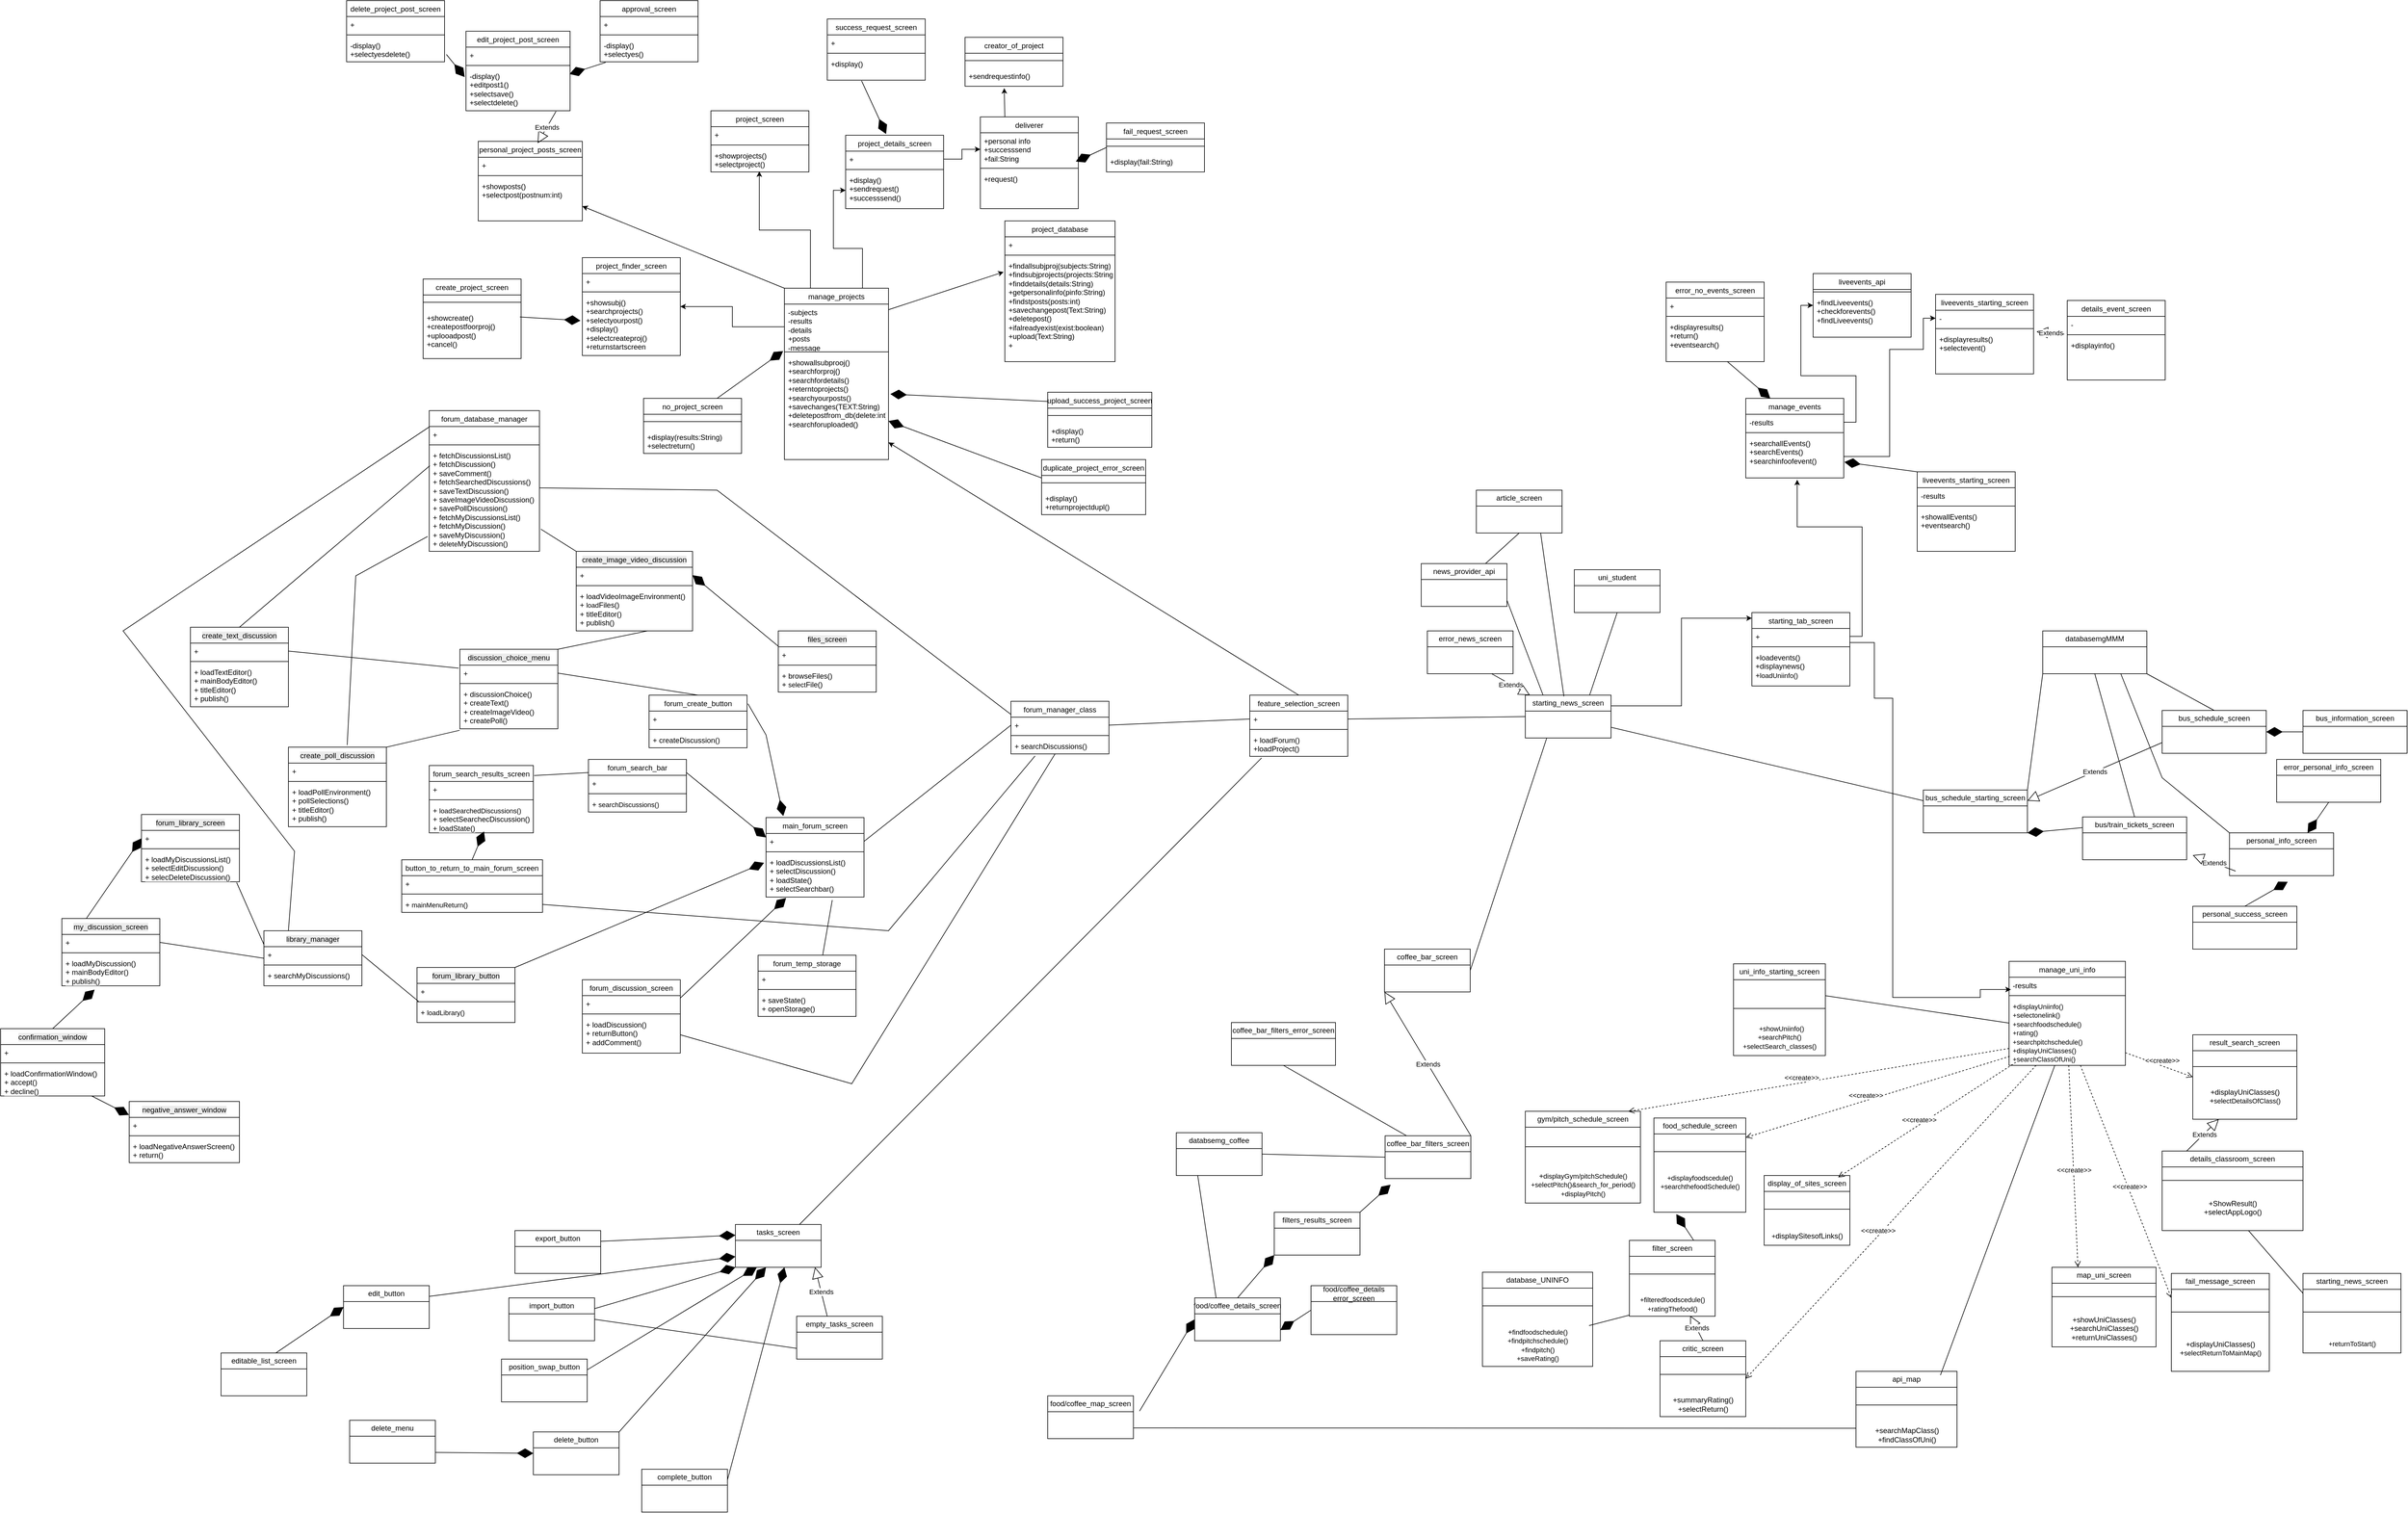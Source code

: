<mxfile version="27.0.4">
  <diagram name="Σελίδα-1" id="l4GlA7qsLy87XCrB66Ai">
    <mxGraphModel grid="1" page="1" gridSize="10" guides="1" tooltips="1" connect="1" arrows="1" fold="1" pageScale="1" pageWidth="827" pageHeight="1169" math="0" shadow="0">
      <root>
        <mxCell id="0" />
        <mxCell id="1" parent="0" />
        <mxCell id="CFyqwKDZhVflDNacAlKa-1" style="edgeStyle=none;shape=connector;rounded=0;orthogonalLoop=1;jettySize=auto;html=1;entryX=0.361;entryY=0.94;entryDx=0;entryDy=0;entryPerimeter=0;strokeColor=#FF3333;align=center;verticalAlign=middle;fontFamily=Helvetica;fontSize=11;fontColor=default;labelBackgroundColor=none;endArrow=none;" edge="1" parent="1">
          <mxGeometry relative="1" as="geometry">
            <Array as="points">
              <mxPoint x="370" y="980" />
            </Array>
            <mxPoint x="627.905" y="598.8" as="targetPoint" />
          </mxGeometry>
        </mxCell>
        <mxCell id="CFyqwKDZhVflDNacAlKa-2" style="edgeStyle=none;shape=connector;rounded=0;orthogonalLoop=1;jettySize=auto;html=1;entryX=0.361;entryY=0.94;entryDx=0;entryDy=0;entryPerimeter=0;strokeColor=#FF3333;align=center;verticalAlign=middle;fontFamily=Helvetica;fontSize=11;fontColor=default;labelBackgroundColor=none;endArrow=none;" edge="1" parent="1">
          <mxGeometry relative="1" as="geometry">
            <Array as="points">
              <mxPoint x="365" y="2119" />
            </Array>
            <mxPoint x="622.905" y="1737.8" as="targetPoint" />
          </mxGeometry>
        </mxCell>
        <mxCell id="CFyqwKDZhVflDNacAlKa-3" style="edgeStyle=none;shape=connector;rounded=0;orthogonalLoop=1;jettySize=auto;html=1;entryX=0.361;entryY=0.94;entryDx=0;entryDy=0;entryPerimeter=0;strokeColor=#FF3333;align=center;verticalAlign=middle;fontFamily=Helvetica;fontSize=11;fontColor=default;labelBackgroundColor=none;endArrow=none;" edge="1" parent="1">
          <mxGeometry relative="1" as="geometry">
            <Array as="points">
              <mxPoint x="2498" y="5220" />
            </Array>
            <mxPoint x="2755.905" y="4838.8" as="targetPoint" />
          </mxGeometry>
        </mxCell>
        <mxCell id="CFyqwKDZhVflDNacAlKa-4" style="edgeStyle=none;shape=connector;rounded=0;orthogonalLoop=1;jettySize=auto;html=1;entryX=0.361;entryY=0.94;entryDx=0;entryDy=0;entryPerimeter=0;strokeColor=#FF3333;align=center;verticalAlign=middle;fontFamily=Helvetica;fontSize=11;fontColor=default;labelBackgroundColor=none;endArrow=none;" edge="1" parent="1">
          <mxGeometry relative="1" as="geometry">
            <Array as="points">
              <mxPoint x="638" y="1910" />
            </Array>
            <mxPoint x="895.905" y="1528.8" as="targetPoint" />
          </mxGeometry>
        </mxCell>
        <mxCell id="CFyqwKDZhVflDNacAlKa-5" style="edgeStyle=none;shape=connector;rounded=0;orthogonalLoop=1;jettySize=auto;html=1;entryX=0.361;entryY=0.94;entryDx=0;entryDy=0;entryPerimeter=0;strokeColor=#FF3333;align=center;verticalAlign=middle;fontFamily=Helvetica;fontSize=11;fontColor=default;labelBackgroundColor=none;endArrow=none;" edge="1" parent="1">
          <mxGeometry relative="1" as="geometry">
            <Array as="points">
              <mxPoint x="358" y="1030" />
            </Array>
            <mxPoint x="615.905" y="648.8" as="targetPoint" />
          </mxGeometry>
        </mxCell>
        <mxCell id="CFyqwKDZhVflDNacAlKa-6" style="edgeStyle=none;shape=connector;rounded=0;orthogonalLoop=1;jettySize=auto;html=1;entryX=0.361;entryY=0.94;entryDx=0;entryDy=0;entryPerimeter=0;strokeColor=#FF3333;align=center;verticalAlign=middle;fontFamily=Helvetica;fontSize=11;fontColor=default;labelBackgroundColor=none;endArrow=none;" edge="1" parent="1">
          <mxGeometry relative="1" as="geometry">
            <Array as="points">
              <mxPoint x="340" y="990" />
            </Array>
            <mxPoint x="597.905" y="608.8" as="targetPoint" />
          </mxGeometry>
        </mxCell>
        <mxCell id="CFyqwKDZhVflDNacAlKa-7" style="edgeStyle=none;shape=connector;rounded=0;orthogonalLoop=1;jettySize=auto;html=1;entryX=0.361;entryY=0.94;entryDx=0;entryDy=0;entryPerimeter=0;strokeColor=#FF3333;align=center;verticalAlign=middle;fontFamily=Helvetica;fontSize=11;fontColor=default;labelBackgroundColor=none;endArrow=none;" edge="1" parent="1">
          <mxGeometry relative="1" as="geometry">
            <Array as="points">
              <mxPoint x="335" y="2129" />
            </Array>
            <mxPoint x="592.905" y="1747.8" as="targetPoint" />
          </mxGeometry>
        </mxCell>
        <mxCell id="CFyqwKDZhVflDNacAlKa-8" style="edgeStyle=none;shape=connector;rounded=0;orthogonalLoop=1;jettySize=auto;html=1;entryX=0.361;entryY=0.94;entryDx=0;entryDy=0;entryPerimeter=0;strokeColor=#FF3333;align=center;verticalAlign=middle;fontFamily=Helvetica;fontSize=11;fontColor=default;labelBackgroundColor=none;endArrow=none;" edge="1" parent="1">
          <mxGeometry relative="1" as="geometry">
            <Array as="points">
              <mxPoint x="2468" y="5230" />
            </Array>
            <mxPoint x="2725.905" y="4848.8" as="targetPoint" />
          </mxGeometry>
        </mxCell>
        <mxCell id="CFyqwKDZhVflDNacAlKa-9" style="edgeStyle=none;shape=connector;rounded=0;orthogonalLoop=1;jettySize=auto;html=1;entryX=0.361;entryY=0.94;entryDx=0;entryDy=0;entryPerimeter=0;strokeColor=#FF3333;align=center;verticalAlign=middle;fontFamily=Helvetica;fontSize=11;fontColor=default;labelBackgroundColor=none;endArrow=none;" edge="1" parent="1">
          <mxGeometry relative="1" as="geometry">
            <Array as="points">
              <mxPoint x="608" y="1920" />
            </Array>
            <mxPoint x="865.905" y="1538.8" as="targetPoint" />
          </mxGeometry>
        </mxCell>
        <mxCell id="CFyqwKDZhVflDNacAlKa-10" style="edgeStyle=none;shape=connector;rounded=0;orthogonalLoop=1;jettySize=auto;html=1;entryX=0.361;entryY=0.94;entryDx=0;entryDy=0;entryPerimeter=0;strokeColor=#FF3333;align=center;verticalAlign=middle;fontFamily=Helvetica;fontSize=11;fontColor=default;labelBackgroundColor=none;endArrow=none;" edge="1" parent="1">
          <mxGeometry relative="1" as="geometry">
            <Array as="points">
              <mxPoint x="328" y="1040" />
            </Array>
            <mxPoint x="585.905" y="658.8" as="targetPoint" />
          </mxGeometry>
        </mxCell>
        <mxCell id="CFyqwKDZhVflDNacAlKa-11" style="edgeStyle=none;shape=connector;rounded=0;orthogonalLoop=1;jettySize=auto;html=1;entryX=0.361;entryY=0.94;entryDx=0;entryDy=0;entryPerimeter=0;strokeColor=#FF3333;align=center;verticalAlign=middle;fontFamily=Helvetica;fontSize=11;fontColor=default;labelBackgroundColor=none;endArrow=none;" edge="1" parent="1">
          <mxGeometry relative="1" as="geometry">
            <Array as="points">
              <mxPoint x="600" y="900" />
            </Array>
            <mxPoint x="857.905" y="518.8" as="targetPoint" />
          </mxGeometry>
        </mxCell>
        <mxCell id="CFyqwKDZhVflDNacAlKa-12" style="edgeStyle=none;shape=connector;rounded=0;orthogonalLoop=1;jettySize=auto;html=1;entryX=0.361;entryY=0.94;entryDx=0;entryDy=0;entryPerimeter=0;strokeColor=#FF3333;align=center;verticalAlign=middle;fontFamily=Helvetica;fontSize=11;fontColor=default;labelBackgroundColor=none;endArrow=none;" edge="1" parent="1">
          <mxGeometry relative="1" as="geometry">
            <Array as="points">
              <mxPoint x="595" y="2039" />
            </Array>
            <mxPoint x="852.905" y="1657.8" as="targetPoint" />
          </mxGeometry>
        </mxCell>
        <mxCell id="CFyqwKDZhVflDNacAlKa-13" style="edgeStyle=none;shape=connector;rounded=0;orthogonalLoop=1;jettySize=auto;html=1;entryX=0.361;entryY=0.94;entryDx=0;entryDy=0;entryPerimeter=0;strokeColor=#FF3333;align=center;verticalAlign=middle;fontFamily=Helvetica;fontSize=11;fontColor=default;labelBackgroundColor=none;endArrow=none;" edge="1" parent="1">
          <mxGeometry relative="1" as="geometry">
            <Array as="points">
              <mxPoint x="2728" y="5140" />
            </Array>
            <mxPoint x="2985.905" y="4758.8" as="targetPoint" />
          </mxGeometry>
        </mxCell>
        <mxCell id="CFyqwKDZhVflDNacAlKa-14" style="edgeStyle=none;shape=connector;rounded=0;orthogonalLoop=1;jettySize=auto;html=1;entryX=0.361;entryY=0.94;entryDx=0;entryDy=0;entryPerimeter=0;strokeColor=#FF3333;align=center;verticalAlign=middle;fontFamily=Helvetica;fontSize=11;fontColor=default;labelBackgroundColor=none;endArrow=none;" edge="1" parent="1">
          <mxGeometry relative="1" as="geometry">
            <Array as="points">
              <mxPoint x="868" y="1830" />
            </Array>
            <mxPoint x="1125.905" y="1448.8" as="targetPoint" />
          </mxGeometry>
        </mxCell>
        <mxCell id="CFyqwKDZhVflDNacAlKa-15" style="edgeStyle=none;shape=connector;rounded=0;orthogonalLoop=1;jettySize=auto;html=1;entryX=0.361;entryY=0.94;entryDx=0;entryDy=0;entryPerimeter=0;strokeColor=#FF3333;align=center;verticalAlign=middle;fontFamily=Helvetica;fontSize=11;fontColor=default;labelBackgroundColor=none;endArrow=none;" edge="1" parent="1">
          <mxGeometry relative="1" as="geometry">
            <Array as="points">
              <mxPoint x="588" y="950" />
            </Array>
            <mxPoint x="845.905" y="568.8" as="targetPoint" />
          </mxGeometry>
        </mxCell>
        <mxCell id="CFyqwKDZhVflDNacAlKa-16" style="edgeStyle=none;shape=connector;rounded=0;orthogonalLoop=1;jettySize=auto;html=1;entryX=0.361;entryY=0.94;entryDx=0;entryDy=0;entryPerimeter=0;strokeColor=#FF3333;align=center;verticalAlign=middle;fontFamily=Helvetica;fontSize=11;fontColor=default;labelBackgroundColor=none;endArrow=none;" edge="1" parent="1">
          <mxGeometry relative="1" as="geometry">
            <Array as="points">
              <mxPoint x="330" y="970" />
            </Array>
            <mxPoint x="587.905" y="588.8" as="targetPoint" />
          </mxGeometry>
        </mxCell>
        <mxCell id="CFyqwKDZhVflDNacAlKa-17" style="edgeStyle=none;shape=connector;rounded=0;orthogonalLoop=1;jettySize=auto;html=1;entryX=0.361;entryY=0.94;entryDx=0;entryDy=0;entryPerimeter=0;strokeColor=#FF3333;align=center;verticalAlign=middle;fontFamily=Helvetica;fontSize=11;fontColor=default;labelBackgroundColor=none;endArrow=none;" edge="1" parent="1">
          <mxGeometry relative="1" as="geometry">
            <Array as="points">
              <mxPoint x="325" y="2109" />
            </Array>
            <mxPoint x="582.905" y="1727.8" as="targetPoint" />
          </mxGeometry>
        </mxCell>
        <mxCell id="CFyqwKDZhVflDNacAlKa-18" style="edgeStyle=none;shape=connector;rounded=0;orthogonalLoop=1;jettySize=auto;html=1;entryX=0.361;entryY=0.94;entryDx=0;entryDy=0;entryPerimeter=0;strokeColor=#FF3333;align=center;verticalAlign=middle;fontFamily=Helvetica;fontSize=11;fontColor=default;labelBackgroundColor=none;endArrow=none;" edge="1" parent="1">
          <mxGeometry relative="1" as="geometry">
            <Array as="points">
              <mxPoint x="2458" y="5210" />
            </Array>
            <mxPoint x="2715.905" y="4828.8" as="targetPoint" />
          </mxGeometry>
        </mxCell>
        <mxCell id="CFyqwKDZhVflDNacAlKa-19" style="edgeStyle=none;shape=connector;rounded=0;orthogonalLoop=1;jettySize=auto;html=1;entryX=0.361;entryY=0.94;entryDx=0;entryDy=0;entryPerimeter=0;strokeColor=#FF3333;align=center;verticalAlign=middle;fontFamily=Helvetica;fontSize=11;fontColor=default;labelBackgroundColor=none;endArrow=none;" edge="1" parent="1">
          <mxGeometry relative="1" as="geometry">
            <Array as="points">
              <mxPoint x="598" y="1900" />
            </Array>
            <mxPoint x="855.905" y="1518.8" as="targetPoint" />
          </mxGeometry>
        </mxCell>
        <mxCell id="CFyqwKDZhVflDNacAlKa-20" style="edgeStyle=none;shape=connector;rounded=0;orthogonalLoop=1;jettySize=auto;html=1;entryX=0.361;entryY=0.94;entryDx=0;entryDy=0;entryPerimeter=0;strokeColor=#FF3333;align=center;verticalAlign=middle;fontFamily=Helvetica;fontSize=11;fontColor=default;labelBackgroundColor=none;endArrow=none;" edge="1" parent="1">
          <mxGeometry relative="1" as="geometry">
            <Array as="points">
              <mxPoint x="318" y="1020" />
            </Array>
            <mxPoint x="575.905" y="638.8" as="targetPoint" />
          </mxGeometry>
        </mxCell>
        <mxCell id="CFyqwKDZhVflDNacAlKa-21" style="edgeStyle=none;shape=connector;rounded=0;orthogonalLoop=1;jettySize=auto;html=1;entryX=0.361;entryY=0.94;entryDx=0;entryDy=0;entryPerimeter=0;strokeColor=#FF3333;align=center;verticalAlign=middle;fontFamily=Helvetica;fontSize=11;fontColor=default;labelBackgroundColor=none;endArrow=none;" edge="1" parent="1">
          <mxGeometry relative="1" as="geometry">
            <Array as="points">
              <mxPoint x="1468" y="3240" />
            </Array>
            <mxPoint x="1725.905" y="2858.8" as="targetPoint" />
          </mxGeometry>
        </mxCell>
        <mxCell id="CFyqwKDZhVflDNacAlKa-22" style="edgeStyle=none;shape=connector;rounded=0;orthogonalLoop=1;jettySize=auto;html=1;entryX=0.361;entryY=0.94;entryDx=0;entryDy=0;entryPerimeter=0;strokeColor=#FF3333;align=center;verticalAlign=middle;fontFamily=Helvetica;fontSize=11;fontColor=default;labelBackgroundColor=none;endArrow=none;" edge="1" parent="1">
          <mxGeometry relative="1" as="geometry">
            <Array as="points">
              <mxPoint x="880" y="2685" />
            </Array>
            <mxPoint x="1137.905" y="2303.8" as="targetPoint" />
          </mxGeometry>
        </mxCell>
        <mxCell id="CFyqwKDZhVflDNacAlKa-23" style="edgeStyle=none;shape=connector;rounded=0;orthogonalLoop=1;jettySize=auto;html=1;entryX=0.361;entryY=0.94;entryDx=0;entryDy=0;entryPerimeter=0;strokeColor=#FF3333;align=center;verticalAlign=middle;fontFamily=Helvetica;fontSize=11;fontColor=default;labelBackgroundColor=none;endArrow=none;" edge="1" parent="1">
          <mxGeometry relative="1" as="geometry">
            <Array as="points">
              <mxPoint x="875" y="3824" />
            </Array>
            <mxPoint x="1132.905" y="3442.8" as="targetPoint" />
          </mxGeometry>
        </mxCell>
        <mxCell id="CFyqwKDZhVflDNacAlKa-24" style="edgeStyle=none;shape=connector;rounded=0;orthogonalLoop=1;jettySize=auto;html=1;entryX=0.361;entryY=0.94;entryDx=0;entryDy=0;entryPerimeter=0;strokeColor=#FF3333;align=center;verticalAlign=middle;fontFamily=Helvetica;fontSize=11;fontColor=default;labelBackgroundColor=none;endArrow=none;" edge="1" parent="1">
          <mxGeometry relative="1" as="geometry">
            <Array as="points">
              <mxPoint x="3008" y="6925" />
            </Array>
            <mxPoint x="3265.905" y="6543.8" as="targetPoint" />
          </mxGeometry>
        </mxCell>
        <mxCell id="CFyqwKDZhVflDNacAlKa-25" style="edgeStyle=none;shape=connector;rounded=0;orthogonalLoop=1;jettySize=auto;html=1;entryX=0.361;entryY=0.94;entryDx=0;entryDy=0;entryPerimeter=0;strokeColor=#FF3333;align=center;verticalAlign=middle;fontFamily=Helvetica;fontSize=11;fontColor=default;labelBackgroundColor=none;endArrow=none;" edge="1" parent="1">
          <mxGeometry relative="1" as="geometry">
            <Array as="points">
              <mxPoint x="1148" y="3615" />
            </Array>
            <mxPoint x="1405.905" y="3233.8" as="targetPoint" />
          </mxGeometry>
        </mxCell>
        <mxCell id="CFyqwKDZhVflDNacAlKa-26" style="edgeStyle=none;shape=connector;rounded=0;orthogonalLoop=1;jettySize=auto;html=1;entryX=0.361;entryY=0.94;entryDx=0;entryDy=0;entryPerimeter=0;strokeColor=#FF3333;align=center;verticalAlign=middle;fontFamily=Helvetica;fontSize=11;fontColor=default;labelBackgroundColor=none;endArrow=none;" edge="1" parent="1">
          <mxGeometry relative="1" as="geometry">
            <Array as="points">
              <mxPoint x="868" y="2735" />
            </Array>
            <mxPoint x="1125.905" y="2353.8" as="targetPoint" />
          </mxGeometry>
        </mxCell>
        <mxCell id="CFyqwKDZhVflDNacAlKa-27" style="edgeStyle=none;shape=connector;rounded=0;orthogonalLoop=1;jettySize=auto;html=1;entryX=0.361;entryY=0.94;entryDx=0;entryDy=0;entryPerimeter=0;strokeColor=#FF3333;align=center;verticalAlign=middle;fontFamily=Helvetica;fontSize=11;fontColor=default;labelBackgroundColor=none;endArrow=none;" edge="1" parent="1">
          <mxGeometry relative="1" as="geometry">
            <Array as="points">
              <mxPoint x="1140" y="2595" />
            </Array>
            <mxPoint x="1397.905" y="2213.8" as="targetPoint" />
          </mxGeometry>
        </mxCell>
        <mxCell id="CFyqwKDZhVflDNacAlKa-28" style="edgeStyle=none;shape=connector;rounded=0;orthogonalLoop=1;jettySize=auto;html=1;entryX=0.361;entryY=0.94;entryDx=0;entryDy=0;entryPerimeter=0;strokeColor=#FF3333;align=center;verticalAlign=middle;fontFamily=Helvetica;fontSize=11;fontColor=default;labelBackgroundColor=none;endArrow=none;" edge="1" parent="1">
          <mxGeometry relative="1" as="geometry">
            <Array as="points">
              <mxPoint x="1135" y="3734" />
            </Array>
            <mxPoint x="1392.905" y="3352.8" as="targetPoint" />
          </mxGeometry>
        </mxCell>
        <mxCell id="CFyqwKDZhVflDNacAlKa-29" style="edgeStyle=none;shape=connector;rounded=0;orthogonalLoop=1;jettySize=auto;html=1;entryX=0.361;entryY=0.94;entryDx=0;entryDy=0;entryPerimeter=0;strokeColor=#FF3333;align=center;verticalAlign=middle;fontFamily=Helvetica;fontSize=11;fontColor=default;labelBackgroundColor=none;endArrow=none;" edge="1" parent="1">
          <mxGeometry relative="1" as="geometry">
            <Array as="points">
              <mxPoint x="3268" y="6835" />
            </Array>
            <mxPoint x="3525.905" y="6453.8" as="targetPoint" />
          </mxGeometry>
        </mxCell>
        <mxCell id="CFyqwKDZhVflDNacAlKa-30" style="edgeStyle=none;shape=connector;rounded=0;orthogonalLoop=1;jettySize=auto;html=1;entryX=0.361;entryY=0.94;entryDx=0;entryDy=0;entryPerimeter=0;strokeColor=#FF3333;align=center;verticalAlign=middle;fontFamily=Helvetica;fontSize=11;fontColor=default;labelBackgroundColor=none;endArrow=none;" edge="1" parent="1">
          <mxGeometry relative="1" as="geometry">
            <Array as="points">
              <mxPoint x="1408" y="3525" />
            </Array>
            <mxPoint x="1665.905" y="3143.8" as="targetPoint" />
          </mxGeometry>
        </mxCell>
        <mxCell id="CFyqwKDZhVflDNacAlKa-31" style="edgeStyle=none;shape=connector;rounded=0;orthogonalLoop=1;jettySize=auto;html=1;entryX=0.361;entryY=0.94;entryDx=0;entryDy=0;entryPerimeter=0;strokeColor=#FF3333;align=center;verticalAlign=middle;fontFamily=Helvetica;fontSize=11;fontColor=default;labelBackgroundColor=none;endArrow=none;" edge="1" parent="1">
          <mxGeometry relative="1" as="geometry">
            <Array as="points">
              <mxPoint x="1128" y="2645" />
            </Array>
            <mxPoint x="1385.905" y="2263.8" as="targetPoint" />
          </mxGeometry>
        </mxCell>
        <mxCell id="CFyqwKDZhVflDNacAlKa-32" style="edgeStyle=none;shape=connector;rounded=0;orthogonalLoop=1;jettySize=auto;html=1;entryX=0.361;entryY=0.94;entryDx=0;entryDy=0;entryPerimeter=0;strokeColor=#FF3333;align=center;verticalAlign=middle;fontFamily=Helvetica;fontSize=11;fontColor=default;labelBackgroundColor=none;endArrow=none;" edge="1" parent="1">
          <mxGeometry relative="1" as="geometry">
            <Array as="points">
              <mxPoint x="349" y="990" />
            </Array>
            <mxPoint x="606.905" y="608.8" as="targetPoint" />
          </mxGeometry>
        </mxCell>
        <mxCell id="CFyqwKDZhVflDNacAlKa-33" style="edgeStyle=none;shape=connector;rounded=0;orthogonalLoop=1;jettySize=auto;html=1;entryX=0.361;entryY=0.94;entryDx=0;entryDy=0;entryPerimeter=0;strokeColor=#FF3333;align=center;verticalAlign=middle;fontFamily=Helvetica;fontSize=11;fontColor=default;labelBackgroundColor=none;endArrow=none;" edge="1" parent="1">
          <mxGeometry relative="1" as="geometry">
            <Array as="points">
              <mxPoint x="344" y="2129" />
            </Array>
            <mxPoint x="601.905" y="1747.8" as="targetPoint" />
          </mxGeometry>
        </mxCell>
        <mxCell id="CFyqwKDZhVflDNacAlKa-34" style="edgeStyle=none;shape=connector;rounded=0;orthogonalLoop=1;jettySize=auto;html=1;entryX=0.361;entryY=0.94;entryDx=0;entryDy=0;entryPerimeter=0;strokeColor=#FF3333;align=center;verticalAlign=middle;fontFamily=Helvetica;fontSize=11;fontColor=default;labelBackgroundColor=none;endArrow=none;" edge="1" parent="1">
          <mxGeometry relative="1" as="geometry">
            <Array as="points">
              <mxPoint x="2477" y="5230" />
            </Array>
            <mxPoint x="2734.905" y="4848.8" as="targetPoint" />
          </mxGeometry>
        </mxCell>
        <mxCell id="CFyqwKDZhVflDNacAlKa-35" style="edgeStyle=none;shape=connector;rounded=0;orthogonalLoop=1;jettySize=auto;html=1;entryX=0.361;entryY=0.94;entryDx=0;entryDy=0;entryPerimeter=0;strokeColor=#FF3333;align=center;verticalAlign=middle;fontFamily=Helvetica;fontSize=11;fontColor=default;labelBackgroundColor=none;endArrow=none;" edge="1" parent="1">
          <mxGeometry relative="1" as="geometry">
            <Array as="points">
              <mxPoint x="617" y="1920" />
            </Array>
            <mxPoint x="874.905" y="1538.8" as="targetPoint" />
          </mxGeometry>
        </mxCell>
        <mxCell id="CFyqwKDZhVflDNacAlKa-36" style="edgeStyle=none;shape=connector;rounded=0;orthogonalLoop=1;jettySize=auto;html=1;entryX=0.361;entryY=0.94;entryDx=0;entryDy=0;entryPerimeter=0;strokeColor=#FF3333;align=center;verticalAlign=middle;fontFamily=Helvetica;fontSize=11;fontColor=default;labelBackgroundColor=none;endArrow=none;" edge="1" parent="1">
          <mxGeometry relative="1" as="geometry">
            <Array as="points">
              <mxPoint x="337" y="1040" />
            </Array>
            <mxPoint x="594.905" y="658.8" as="targetPoint" />
          </mxGeometry>
        </mxCell>
        <mxCell id="CFyqwKDZhVflDNacAlKa-37" style="edgeStyle=none;shape=connector;rounded=0;orthogonalLoop=1;jettySize=auto;html=1;entryX=0.361;entryY=0.94;entryDx=0;entryDy=0;entryPerimeter=0;strokeColor=#FF3333;align=center;verticalAlign=middle;fontFamily=Helvetica;fontSize=11;fontColor=default;labelBackgroundColor=none;endArrow=none;" edge="1" parent="1">
          <mxGeometry relative="1" as="geometry">
            <Array as="points">
              <mxPoint x="609" y="900" />
            </Array>
            <mxPoint x="866.905" y="518.8" as="targetPoint" />
          </mxGeometry>
        </mxCell>
        <mxCell id="CFyqwKDZhVflDNacAlKa-38" style="edgeStyle=none;shape=connector;rounded=0;orthogonalLoop=1;jettySize=auto;html=1;entryX=0.361;entryY=0.94;entryDx=0;entryDy=0;entryPerimeter=0;strokeColor=#FF3333;align=center;verticalAlign=middle;fontFamily=Helvetica;fontSize=11;fontColor=default;labelBackgroundColor=none;endArrow=none;" edge="1" parent="1">
          <mxGeometry relative="1" as="geometry">
            <Array as="points">
              <mxPoint x="604" y="2039" />
            </Array>
            <mxPoint x="861.905" y="1657.8" as="targetPoint" />
          </mxGeometry>
        </mxCell>
        <mxCell id="CFyqwKDZhVflDNacAlKa-39" style="edgeStyle=none;shape=connector;rounded=0;orthogonalLoop=1;jettySize=auto;html=1;entryX=0.361;entryY=0.94;entryDx=0;entryDy=0;entryPerimeter=0;strokeColor=#FF3333;align=center;verticalAlign=middle;fontFamily=Helvetica;fontSize=11;fontColor=default;labelBackgroundColor=none;endArrow=none;" edge="1" parent="1">
          <mxGeometry relative="1" as="geometry">
            <Array as="points">
              <mxPoint x="2737" y="5140" />
            </Array>
            <mxPoint x="2994.905" y="4758.8" as="targetPoint" />
          </mxGeometry>
        </mxCell>
        <mxCell id="CFyqwKDZhVflDNacAlKa-40" style="edgeStyle=none;shape=connector;rounded=0;orthogonalLoop=1;jettySize=auto;html=1;entryX=0.361;entryY=0.94;entryDx=0;entryDy=0;entryPerimeter=0;strokeColor=#FF3333;align=center;verticalAlign=middle;fontFamily=Helvetica;fontSize=11;fontColor=default;labelBackgroundColor=none;endArrow=none;" edge="1" parent="1">
          <mxGeometry relative="1" as="geometry">
            <Array as="points">
              <mxPoint x="877" y="1830" />
            </Array>
            <mxPoint x="1134.905" y="1448.8" as="targetPoint" />
          </mxGeometry>
        </mxCell>
        <mxCell id="CFyqwKDZhVflDNacAlKa-41" style="edgeStyle=none;shape=connector;rounded=0;orthogonalLoop=1;jettySize=auto;html=1;entryX=0.361;entryY=0.94;entryDx=0;entryDy=0;entryPerimeter=0;strokeColor=#FF3333;align=center;verticalAlign=middle;fontFamily=Helvetica;fontSize=11;fontColor=default;labelBackgroundColor=none;endArrow=none;" edge="1" parent="1">
          <mxGeometry relative="1" as="geometry">
            <Array as="points">
              <mxPoint x="597" y="950" />
            </Array>
            <mxPoint x="854.905" y="568.8" as="targetPoint" />
          </mxGeometry>
        </mxCell>
        <mxCell id="CFyqwKDZhVflDNacAlKa-42" style="edgeStyle=none;shape=connector;rounded=0;orthogonalLoop=1;jettySize=auto;html=1;entryX=0.361;entryY=0.94;entryDx=0;entryDy=0;entryPerimeter=0;strokeColor=#FF3333;align=center;verticalAlign=middle;fontFamily=Helvetica;fontSize=11;fontColor=default;labelBackgroundColor=none;endArrow=none;" edge="1" parent="1">
          <mxGeometry relative="1" as="geometry">
            <Array as="points">
              <mxPoint x="339" y="970" />
            </Array>
            <mxPoint x="596.905" y="588.8" as="targetPoint" />
          </mxGeometry>
        </mxCell>
        <mxCell id="CFyqwKDZhVflDNacAlKa-43" style="edgeStyle=none;shape=connector;rounded=0;orthogonalLoop=1;jettySize=auto;html=1;entryX=0.361;entryY=0.94;entryDx=0;entryDy=0;entryPerimeter=0;strokeColor=#FF3333;align=center;verticalAlign=middle;fontFamily=Helvetica;fontSize=11;fontColor=default;labelBackgroundColor=none;endArrow=none;" edge="1" parent="1">
          <mxGeometry relative="1" as="geometry">
            <Array as="points">
              <mxPoint x="334" y="2109" />
            </Array>
            <mxPoint x="591.905" y="1727.8" as="targetPoint" />
          </mxGeometry>
        </mxCell>
        <mxCell id="CFyqwKDZhVflDNacAlKa-44" style="edgeStyle=none;shape=connector;rounded=0;orthogonalLoop=1;jettySize=auto;html=1;entryX=0.361;entryY=0.94;entryDx=0;entryDy=0;entryPerimeter=0;strokeColor=#FF3333;align=center;verticalAlign=middle;fontFamily=Helvetica;fontSize=11;fontColor=default;labelBackgroundColor=none;endArrow=none;" edge="1" parent="1">
          <mxGeometry relative="1" as="geometry">
            <Array as="points">
              <mxPoint x="2467" y="5210" />
            </Array>
            <mxPoint x="2724.905" y="4828.8" as="targetPoint" />
          </mxGeometry>
        </mxCell>
        <mxCell id="CFyqwKDZhVflDNacAlKa-45" style="edgeStyle=none;shape=connector;rounded=0;orthogonalLoop=1;jettySize=auto;html=1;entryX=0.361;entryY=0.94;entryDx=0;entryDy=0;entryPerimeter=0;strokeColor=#FF3333;align=center;verticalAlign=middle;fontFamily=Helvetica;fontSize=11;fontColor=default;labelBackgroundColor=none;endArrow=none;" edge="1" parent="1">
          <mxGeometry relative="1" as="geometry">
            <Array as="points">
              <mxPoint x="607" y="1900" />
            </Array>
            <mxPoint x="864.905" y="1518.8" as="targetPoint" />
          </mxGeometry>
        </mxCell>
        <mxCell id="CFyqwKDZhVflDNacAlKa-46" style="edgeStyle=none;shape=connector;rounded=0;orthogonalLoop=1;jettySize=auto;html=1;entryX=0.361;entryY=0.94;entryDx=0;entryDy=0;entryPerimeter=0;strokeColor=#FF3333;align=center;verticalAlign=middle;fontFamily=Helvetica;fontSize=11;fontColor=default;labelBackgroundColor=none;endArrow=none;" edge="1" parent="1">
          <mxGeometry relative="1" as="geometry">
            <Array as="points">
              <mxPoint x="327" y="1020" />
            </Array>
            <mxPoint x="584.905" y="638.8" as="targetPoint" />
          </mxGeometry>
        </mxCell>
        <mxCell id="CFyqwKDZhVflDNacAlKa-47" style="edgeStyle=none;shape=connector;rounded=0;orthogonalLoop=1;jettySize=auto;html=1;entryX=0.361;entryY=0.94;entryDx=0;entryDy=0;entryPerimeter=0;strokeColor=#FF3333;align=center;verticalAlign=middle;fontFamily=Helvetica;fontSize=11;fontColor=default;labelBackgroundColor=none;endArrow=none;" edge="1" parent="1">
          <mxGeometry relative="1" as="geometry">
            <Array as="points">
              <mxPoint x="1477" y="3240" />
            </Array>
            <mxPoint x="1734.905" y="2858.8" as="targetPoint" />
          </mxGeometry>
        </mxCell>
        <mxCell id="CFyqwKDZhVflDNacAlKa-48" style="edgeStyle=none;shape=connector;rounded=0;orthogonalLoop=1;jettySize=auto;html=1;entryX=0.361;entryY=0.94;entryDx=0;entryDy=0;entryPerimeter=0;strokeColor=#FF3333;align=center;verticalAlign=middle;fontFamily=Helvetica;fontSize=11;fontColor=default;labelBackgroundColor=none;endArrow=none;" edge="1" parent="1">
          <mxGeometry relative="1" as="geometry">
            <Array as="points">
              <mxPoint x="889" y="2685" />
            </Array>
            <mxPoint x="1146.905" y="2303.8" as="targetPoint" />
          </mxGeometry>
        </mxCell>
        <mxCell id="CFyqwKDZhVflDNacAlKa-49" style="edgeStyle=none;shape=connector;rounded=0;orthogonalLoop=1;jettySize=auto;html=1;entryX=0.361;entryY=0.94;entryDx=0;entryDy=0;entryPerimeter=0;strokeColor=#FF3333;align=center;verticalAlign=middle;fontFamily=Helvetica;fontSize=11;fontColor=default;labelBackgroundColor=none;endArrow=none;" edge="1" parent="1">
          <mxGeometry relative="1" as="geometry">
            <Array as="points">
              <mxPoint x="884" y="3824" />
            </Array>
            <mxPoint x="1141.905" y="3442.8" as="targetPoint" />
          </mxGeometry>
        </mxCell>
        <mxCell id="CFyqwKDZhVflDNacAlKa-50" style="edgeStyle=none;shape=connector;rounded=0;orthogonalLoop=1;jettySize=auto;html=1;entryX=0.361;entryY=0.94;entryDx=0;entryDy=0;entryPerimeter=0;strokeColor=#FF3333;align=center;verticalAlign=middle;fontFamily=Helvetica;fontSize=11;fontColor=default;labelBackgroundColor=none;endArrow=none;" edge="1" parent="1">
          <mxGeometry relative="1" as="geometry">
            <Array as="points">
              <mxPoint x="3017" y="6925" />
            </Array>
            <mxPoint x="3274.905" y="6543.8" as="targetPoint" />
          </mxGeometry>
        </mxCell>
        <mxCell id="CFyqwKDZhVflDNacAlKa-51" style="edgeStyle=none;shape=connector;rounded=0;orthogonalLoop=1;jettySize=auto;html=1;entryX=0.361;entryY=0.94;entryDx=0;entryDy=0;entryPerimeter=0;strokeColor=#FF3333;align=center;verticalAlign=middle;fontFamily=Helvetica;fontSize=11;fontColor=default;labelBackgroundColor=none;endArrow=none;" edge="1" parent="1">
          <mxGeometry relative="1" as="geometry">
            <Array as="points">
              <mxPoint x="1157" y="3615" />
            </Array>
            <mxPoint x="1414.905" y="3233.8" as="targetPoint" />
          </mxGeometry>
        </mxCell>
        <mxCell id="CFyqwKDZhVflDNacAlKa-52" style="edgeStyle=none;shape=connector;rounded=0;orthogonalLoop=1;jettySize=auto;html=1;entryX=0.361;entryY=0.94;entryDx=0;entryDy=0;entryPerimeter=0;strokeColor=#FF3333;align=center;verticalAlign=middle;fontFamily=Helvetica;fontSize=11;fontColor=default;labelBackgroundColor=none;endArrow=none;" edge="1" parent="1">
          <mxGeometry relative="1" as="geometry">
            <Array as="points">
              <mxPoint x="877" y="2735" />
            </Array>
            <mxPoint x="1134.905" y="2353.8" as="targetPoint" />
          </mxGeometry>
        </mxCell>
        <mxCell id="CFyqwKDZhVflDNacAlKa-53" style="edgeStyle=none;shape=connector;rounded=0;orthogonalLoop=1;jettySize=auto;html=1;entryX=0.361;entryY=0.94;entryDx=0;entryDy=0;entryPerimeter=0;strokeColor=#FF3333;align=center;verticalAlign=middle;fontFamily=Helvetica;fontSize=11;fontColor=default;labelBackgroundColor=none;endArrow=none;" edge="1" parent="1">
          <mxGeometry relative="1" as="geometry">
            <Array as="points">
              <mxPoint x="1149" y="2595" />
            </Array>
            <mxPoint x="1406.905" y="2213.8" as="targetPoint" />
          </mxGeometry>
        </mxCell>
        <mxCell id="CFyqwKDZhVflDNacAlKa-54" style="edgeStyle=none;shape=connector;rounded=0;orthogonalLoop=1;jettySize=auto;html=1;entryX=0.361;entryY=0.94;entryDx=0;entryDy=0;entryPerimeter=0;strokeColor=#FF3333;align=center;verticalAlign=middle;fontFamily=Helvetica;fontSize=11;fontColor=default;labelBackgroundColor=none;endArrow=none;" edge="1" parent="1">
          <mxGeometry relative="1" as="geometry">
            <Array as="points">
              <mxPoint x="1144" y="3734" />
            </Array>
            <mxPoint x="1401.905" y="3352.8" as="targetPoint" />
          </mxGeometry>
        </mxCell>
        <mxCell id="CFyqwKDZhVflDNacAlKa-55" style="edgeStyle=none;shape=connector;rounded=0;orthogonalLoop=1;jettySize=auto;html=1;entryX=0.361;entryY=0.94;entryDx=0;entryDy=0;entryPerimeter=0;strokeColor=#FF3333;align=center;verticalAlign=middle;fontFamily=Helvetica;fontSize=11;fontColor=default;labelBackgroundColor=none;endArrow=none;" edge="1" parent="1">
          <mxGeometry relative="1" as="geometry">
            <Array as="points">
              <mxPoint x="3277" y="6835" />
            </Array>
            <mxPoint x="3534.905" y="6453.8" as="targetPoint" />
          </mxGeometry>
        </mxCell>
        <mxCell id="CFyqwKDZhVflDNacAlKa-56" style="edgeStyle=none;shape=connector;rounded=0;orthogonalLoop=1;jettySize=auto;html=1;entryX=0.361;entryY=0.94;entryDx=0;entryDy=0;entryPerimeter=0;strokeColor=#FF3333;align=center;verticalAlign=middle;fontFamily=Helvetica;fontSize=11;fontColor=default;labelBackgroundColor=none;endArrow=none;" edge="1" parent="1">
          <mxGeometry relative="1" as="geometry">
            <Array as="points">
              <mxPoint x="1417" y="3525" />
            </Array>
            <mxPoint x="1674.905" y="3143.8" as="targetPoint" />
          </mxGeometry>
        </mxCell>
        <mxCell id="CFyqwKDZhVflDNacAlKa-57" style="edgeStyle=none;shape=connector;rounded=0;orthogonalLoop=1;jettySize=auto;html=1;entryX=0.361;entryY=0.94;entryDx=0;entryDy=0;entryPerimeter=0;strokeColor=#FF3333;align=center;verticalAlign=middle;fontFamily=Helvetica;fontSize=11;fontColor=default;labelBackgroundColor=none;endArrow=none;" edge="1" parent="1">
          <mxGeometry relative="1" as="geometry">
            <Array as="points">
              <mxPoint x="1137" y="2645" />
            </Array>
            <mxPoint x="1394.905" y="2263.8" as="targetPoint" />
          </mxGeometry>
        </mxCell>
        <mxCell id="CFyqwKDZhVflDNacAlKa-58" style="edgeStyle=none;shape=connector;rounded=0;orthogonalLoop=1;jettySize=auto;html=1;entryX=0.361;entryY=0.94;entryDx=0;entryDy=0;entryPerimeter=0;strokeColor=#FF3333;align=center;verticalAlign=middle;fontFamily=Helvetica;fontSize=11;fontColor=default;labelBackgroundColor=none;endArrow=none;" edge="1" parent="1">
          <mxGeometry relative="1" as="geometry">
            <Array as="points">
              <mxPoint x="589" y="1335" />
            </Array>
            <mxPoint x="846.905" y="953.8" as="targetPoint" />
          </mxGeometry>
        </mxCell>
        <mxCell id="CFyqwKDZhVflDNacAlKa-59" style="edgeStyle=none;shape=connector;rounded=0;orthogonalLoop=1;jettySize=auto;html=1;entryX=0.361;entryY=0.94;entryDx=0;entryDy=0;entryPerimeter=0;strokeColor=#FF3333;align=center;verticalAlign=middle;fontFamily=Helvetica;fontSize=11;fontColor=default;labelBackgroundColor=none;endArrow=none;" edge="1" parent="1">
          <mxGeometry relative="1" as="geometry">
            <Array as="points">
              <mxPoint x="584" y="2474" />
            </Array>
            <mxPoint x="841.905" y="2092.8" as="targetPoint" />
          </mxGeometry>
        </mxCell>
        <mxCell id="CFyqwKDZhVflDNacAlKa-60" style="edgeStyle=none;shape=connector;rounded=0;orthogonalLoop=1;jettySize=auto;html=1;entryX=0.361;entryY=0.94;entryDx=0;entryDy=0;entryPerimeter=0;strokeColor=#FF3333;align=center;verticalAlign=middle;fontFamily=Helvetica;fontSize=11;fontColor=default;labelBackgroundColor=none;endArrow=none;" edge="1" parent="1">
          <mxGeometry relative="1" as="geometry">
            <Array as="points">
              <mxPoint x="2717" y="5575" />
            </Array>
            <mxPoint x="2974.905" y="5193.8" as="targetPoint" />
          </mxGeometry>
        </mxCell>
        <mxCell id="CFyqwKDZhVflDNacAlKa-61" style="edgeStyle=none;shape=connector;rounded=0;orthogonalLoop=1;jettySize=auto;html=1;entryX=0.361;entryY=0.94;entryDx=0;entryDy=0;entryPerimeter=0;strokeColor=#FF3333;align=center;verticalAlign=middle;fontFamily=Helvetica;fontSize=11;fontColor=default;labelBackgroundColor=none;endArrow=none;" edge="1" parent="1">
          <mxGeometry relative="1" as="geometry">
            <Array as="points">
              <mxPoint x="857" y="2265" />
            </Array>
            <mxPoint x="1114.905" y="1883.8" as="targetPoint" />
          </mxGeometry>
        </mxCell>
        <mxCell id="CFyqwKDZhVflDNacAlKa-62" style="edgeStyle=none;shape=connector;rounded=0;orthogonalLoop=1;jettySize=auto;html=1;entryX=0.361;entryY=0.94;entryDx=0;entryDy=0;entryPerimeter=0;strokeColor=#FF3333;align=center;verticalAlign=middle;fontFamily=Helvetica;fontSize=11;fontColor=default;labelBackgroundColor=none;endArrow=none;" edge="1" parent="1">
          <mxGeometry relative="1" as="geometry">
            <Array as="points">
              <mxPoint x="577" y="1385" />
            </Array>
            <mxPoint x="834.905" y="1003.8" as="targetPoint" />
          </mxGeometry>
        </mxCell>
        <mxCell id="CFyqwKDZhVflDNacAlKa-63" style="edgeStyle=none;shape=connector;rounded=0;orthogonalLoop=1;jettySize=auto;html=1;entryX=0.361;entryY=0.94;entryDx=0;entryDy=0;entryPerimeter=0;strokeColor=#FF3333;align=center;verticalAlign=middle;fontFamily=Helvetica;fontSize=11;fontColor=default;labelBackgroundColor=none;endArrow=none;" edge="1" parent="1">
          <mxGeometry relative="1" as="geometry">
            <Array as="points">
              <mxPoint x="849" y="1245" />
            </Array>
            <mxPoint x="1106.905" y="863.8" as="targetPoint" />
          </mxGeometry>
        </mxCell>
        <mxCell id="CFyqwKDZhVflDNacAlKa-64" style="edgeStyle=none;shape=connector;rounded=0;orthogonalLoop=1;jettySize=auto;html=1;entryX=0.361;entryY=0.94;entryDx=0;entryDy=0;entryPerimeter=0;strokeColor=#FF3333;align=center;verticalAlign=middle;fontFamily=Helvetica;fontSize=11;fontColor=default;labelBackgroundColor=none;endArrow=none;" edge="1" parent="1">
          <mxGeometry relative="1" as="geometry">
            <Array as="points">
              <mxPoint x="844" y="2384" />
            </Array>
            <mxPoint x="1101.905" y="2002.8" as="targetPoint" />
          </mxGeometry>
        </mxCell>
        <mxCell id="CFyqwKDZhVflDNacAlKa-65" style="edgeStyle=none;shape=connector;rounded=0;orthogonalLoop=1;jettySize=auto;html=1;entryX=0.361;entryY=0.94;entryDx=0;entryDy=0;entryPerimeter=0;strokeColor=#FF3333;align=center;verticalAlign=middle;fontFamily=Helvetica;fontSize=11;fontColor=default;labelBackgroundColor=none;endArrow=none;" edge="1" parent="1">
          <mxGeometry relative="1" as="geometry">
            <Array as="points">
              <mxPoint x="2977" y="5485" />
            </Array>
            <mxPoint x="3234.905" y="5103.8" as="targetPoint" />
          </mxGeometry>
        </mxCell>
        <mxCell id="CFyqwKDZhVflDNacAlKa-66" style="edgeStyle=none;shape=connector;rounded=0;orthogonalLoop=1;jettySize=auto;html=1;entryX=0.361;entryY=0.94;entryDx=0;entryDy=0;entryPerimeter=0;strokeColor=#FF3333;align=center;verticalAlign=middle;fontFamily=Helvetica;fontSize=11;fontColor=default;labelBackgroundColor=none;endArrow=none;" edge="1" parent="1">
          <mxGeometry relative="1" as="geometry">
            <Array as="points">
              <mxPoint x="1117" y="2175" />
            </Array>
            <mxPoint x="1374.905" y="1793.8" as="targetPoint" />
          </mxGeometry>
        </mxCell>
        <mxCell id="CFyqwKDZhVflDNacAlKa-67" style="edgeStyle=none;shape=connector;rounded=0;orthogonalLoop=1;jettySize=auto;html=1;entryX=0.361;entryY=0.94;entryDx=0;entryDy=0;entryPerimeter=0;strokeColor=#FF3333;align=center;verticalAlign=middle;fontFamily=Helvetica;fontSize=11;fontColor=default;labelBackgroundColor=none;endArrow=none;" edge="1" parent="1">
          <mxGeometry relative="1" as="geometry">
            <Array as="points">
              <mxPoint x="837" y="1295" />
            </Array>
            <mxPoint x="1094.905" y="913.8" as="targetPoint" />
          </mxGeometry>
        </mxCell>
        <mxCell id="CFyqwKDZhVflDNacAlKa-68" style="edgeStyle=none;shape=connector;rounded=0;orthogonalLoop=1;jettySize=auto;html=1;entryX=0.361;entryY=0.94;entryDx=0;entryDy=0;entryPerimeter=0;strokeColor=#FF3333;align=center;verticalAlign=middle;fontFamily=Helvetica;fontSize=11;fontColor=default;labelBackgroundColor=none;endArrow=none;" edge="1" parent="1">
          <mxGeometry relative="1" as="geometry">
            <Array as="points">
              <mxPoint x="599" y="910" />
            </Array>
            <mxPoint x="621.905" y="432.8" as="targetPoint" />
          </mxGeometry>
        </mxCell>
        <mxCell id="CFyqwKDZhVflDNacAlKa-69" style="edgeStyle=none;shape=connector;rounded=0;orthogonalLoop=1;jettySize=auto;html=1;entryX=0.361;entryY=0.94;entryDx=0;entryDy=0;entryPerimeter=0;strokeColor=#FF3333;align=center;verticalAlign=middle;fontFamily=Helvetica;fontSize=11;fontColor=default;labelBackgroundColor=none;endArrow=none;" edge="1" parent="1">
          <mxGeometry relative="1" as="geometry">
            <Array as="points">
              <mxPoint x="380" y="1020" />
            </Array>
            <mxPoint x="637.905" y="638.8" as="targetPoint" />
          </mxGeometry>
        </mxCell>
        <mxCell id="CFyqwKDZhVflDNacAlKa-70" style="edgeStyle=none;shape=connector;rounded=0;orthogonalLoop=1;jettySize=auto;html=1;entryX=0.361;entryY=0.94;entryDx=0;entryDy=0;entryPerimeter=0;strokeColor=#FF3333;align=center;verticalAlign=middle;fontFamily=Helvetica;fontSize=11;fontColor=default;labelBackgroundColor=none;endArrow=none;" edge="1" parent="1">
          <mxGeometry relative="1" as="geometry">
            <Array as="points">
              <mxPoint x="375" y="2159" />
            </Array>
            <mxPoint x="632.905" y="1777.8" as="targetPoint" />
          </mxGeometry>
        </mxCell>
        <mxCell id="CFyqwKDZhVflDNacAlKa-71" style="edgeStyle=none;shape=connector;rounded=0;orthogonalLoop=1;jettySize=auto;html=1;entryX=0.361;entryY=0.94;entryDx=0;entryDy=0;entryPerimeter=0;strokeColor=#FF3333;align=center;verticalAlign=middle;fontFamily=Helvetica;fontSize=11;fontColor=default;labelBackgroundColor=none;endArrow=none;" edge="1" parent="1">
          <mxGeometry relative="1" as="geometry">
            <Array as="points">
              <mxPoint x="2508" y="5260" />
            </Array>
            <mxPoint x="2765.905" y="4878.8" as="targetPoint" />
          </mxGeometry>
        </mxCell>
        <mxCell id="CFyqwKDZhVflDNacAlKa-72" style="edgeStyle=none;shape=connector;rounded=0;orthogonalLoop=1;jettySize=auto;html=1;entryX=0.361;entryY=0.94;entryDx=0;entryDy=0;entryPerimeter=0;strokeColor=#FF3333;align=center;verticalAlign=middle;fontFamily=Helvetica;fontSize=11;fontColor=default;labelBackgroundColor=none;endArrow=none;" edge="1" parent="1">
          <mxGeometry relative="1" as="geometry">
            <Array as="points">
              <mxPoint x="648" y="1950" />
            </Array>
            <mxPoint x="905.905" y="1568.8" as="targetPoint" />
          </mxGeometry>
        </mxCell>
        <mxCell id="CFyqwKDZhVflDNacAlKa-73" style="edgeStyle=none;shape=connector;rounded=0;orthogonalLoop=1;jettySize=auto;html=1;entryX=0.361;entryY=0.94;entryDx=0;entryDy=0;entryPerimeter=0;strokeColor=#FF3333;align=center;verticalAlign=middle;fontFamily=Helvetica;fontSize=11;fontColor=default;labelBackgroundColor=none;endArrow=none;" edge="1" parent="1">
          <mxGeometry relative="1" as="geometry">
            <Array as="points">
              <mxPoint x="368" y="1070" />
            </Array>
            <mxPoint x="625.905" y="688.8" as="targetPoint" />
          </mxGeometry>
        </mxCell>
        <mxCell id="CFyqwKDZhVflDNacAlKa-74" style="edgeStyle=none;shape=connector;rounded=0;orthogonalLoop=1;jettySize=auto;html=1;entryX=0.361;entryY=0.94;entryDx=0;entryDy=0;entryPerimeter=0;strokeColor=#FF3333;align=center;verticalAlign=middle;fontFamily=Helvetica;fontSize=11;fontColor=default;labelBackgroundColor=none;endArrow=none;" edge="1" parent="1">
          <mxGeometry relative="1" as="geometry">
            <Array as="points">
              <mxPoint x="640" y="930" />
            </Array>
            <mxPoint x="897.905" y="548.8" as="targetPoint" />
          </mxGeometry>
        </mxCell>
        <mxCell id="CFyqwKDZhVflDNacAlKa-75" style="edgeStyle=none;shape=connector;rounded=0;orthogonalLoop=1;jettySize=auto;html=1;entryX=0.361;entryY=0.94;entryDx=0;entryDy=0;entryPerimeter=0;strokeColor=#FF3333;align=center;verticalAlign=middle;fontFamily=Helvetica;fontSize=11;fontColor=default;labelBackgroundColor=none;endArrow=none;" edge="1" parent="1">
          <mxGeometry relative="1" as="geometry">
            <Array as="points">
              <mxPoint x="635" y="2069" />
            </Array>
            <mxPoint x="892.905" y="1687.8" as="targetPoint" />
          </mxGeometry>
        </mxCell>
        <mxCell id="CFyqwKDZhVflDNacAlKa-76" style="edgeStyle=none;shape=connector;rounded=0;orthogonalLoop=1;jettySize=auto;html=1;entryX=0.361;entryY=0.94;entryDx=0;entryDy=0;entryPerimeter=0;strokeColor=#FF3333;align=center;verticalAlign=middle;fontFamily=Helvetica;fontSize=11;fontColor=default;labelBackgroundColor=none;endArrow=none;" edge="1" parent="1">
          <mxGeometry relative="1" as="geometry">
            <Array as="points">
              <mxPoint x="2768" y="5170" />
            </Array>
            <mxPoint x="3025.905" y="4788.8" as="targetPoint" />
          </mxGeometry>
        </mxCell>
        <mxCell id="CFyqwKDZhVflDNacAlKa-77" style="edgeStyle=none;shape=connector;rounded=0;orthogonalLoop=1;jettySize=auto;html=1;entryX=0.361;entryY=0.94;entryDx=0;entryDy=0;entryPerimeter=0;strokeColor=#FF3333;align=center;verticalAlign=middle;fontFamily=Helvetica;fontSize=11;fontColor=default;labelBackgroundColor=none;endArrow=none;" edge="1" parent="1">
          <mxGeometry relative="1" as="geometry">
            <Array as="points">
              <mxPoint x="908" y="1860" />
            </Array>
            <mxPoint x="1165.905" y="1478.8" as="targetPoint" />
          </mxGeometry>
        </mxCell>
        <mxCell id="CFyqwKDZhVflDNacAlKa-78" style="edgeStyle=none;shape=connector;rounded=0;orthogonalLoop=1;jettySize=auto;html=1;entryX=0.361;entryY=0.94;entryDx=0;entryDy=0;entryPerimeter=0;strokeColor=#FF3333;align=center;verticalAlign=middle;fontFamily=Helvetica;fontSize=11;fontColor=default;labelBackgroundColor=none;endArrow=none;" edge="1" parent="1">
          <mxGeometry relative="1" as="geometry">
            <Array as="points">
              <mxPoint x="628" y="980" />
            </Array>
            <mxPoint x="885.905" y="598.8" as="targetPoint" />
          </mxGeometry>
        </mxCell>
        <mxCell id="CFyqwKDZhVflDNacAlKa-79" style="edgeStyle=none;shape=connector;rounded=0;orthogonalLoop=1;jettySize=auto;html=1;entryX=0.361;entryY=0.94;entryDx=0;entryDy=0;entryPerimeter=0;strokeColor=#FF3333;align=center;verticalAlign=middle;fontFamily=Helvetica;fontSize=11;fontColor=default;labelBackgroundColor=none;endArrow=none;" edge="1" parent="1">
          <mxGeometry relative="1" as="geometry">
            <Array as="points">
              <mxPoint x="370" y="1000" />
            </Array>
            <mxPoint x="627.905" y="618.8" as="targetPoint" />
          </mxGeometry>
        </mxCell>
        <mxCell id="CFyqwKDZhVflDNacAlKa-80" style="edgeStyle=none;shape=connector;rounded=0;orthogonalLoop=1;jettySize=auto;html=1;entryX=0.361;entryY=0.94;entryDx=0;entryDy=0;entryPerimeter=0;strokeColor=#FF3333;align=center;verticalAlign=middle;fontFamily=Helvetica;fontSize=11;fontColor=default;labelBackgroundColor=none;endArrow=none;" edge="1" parent="1">
          <mxGeometry relative="1" as="geometry">
            <Array as="points">
              <mxPoint x="365" y="2139" />
            </Array>
            <mxPoint x="622.905" y="1757.8" as="targetPoint" />
          </mxGeometry>
        </mxCell>
        <mxCell id="CFyqwKDZhVflDNacAlKa-81" style="edgeStyle=none;shape=connector;rounded=0;orthogonalLoop=1;jettySize=auto;html=1;entryX=0.361;entryY=0.94;entryDx=0;entryDy=0;entryPerimeter=0;strokeColor=#FF3333;align=center;verticalAlign=middle;fontFamily=Helvetica;fontSize=11;fontColor=default;labelBackgroundColor=none;endArrow=none;" edge="1" parent="1">
          <mxGeometry relative="1" as="geometry">
            <Array as="points">
              <mxPoint x="2498" y="5240" />
            </Array>
            <mxPoint x="2755.905" y="4858.8" as="targetPoint" />
          </mxGeometry>
        </mxCell>
        <mxCell id="CFyqwKDZhVflDNacAlKa-82" style="edgeStyle=none;shape=connector;rounded=0;orthogonalLoop=1;jettySize=auto;html=1;entryX=0.361;entryY=0.94;entryDx=0;entryDy=0;entryPerimeter=0;strokeColor=#FF3333;align=center;verticalAlign=middle;fontFamily=Helvetica;fontSize=11;fontColor=default;labelBackgroundColor=none;endArrow=none;" edge="1" parent="1">
          <mxGeometry relative="1" as="geometry">
            <Array as="points">
              <mxPoint x="638" y="1930" />
            </Array>
            <mxPoint x="895.905" y="1548.8" as="targetPoint" />
          </mxGeometry>
        </mxCell>
        <mxCell id="CFyqwKDZhVflDNacAlKa-83" style="edgeStyle=none;shape=connector;rounded=0;orthogonalLoop=1;jettySize=auto;html=1;entryX=0.361;entryY=0.94;entryDx=0;entryDy=0;entryPerimeter=0;strokeColor=#FF3333;align=center;verticalAlign=middle;fontFamily=Helvetica;fontSize=11;fontColor=default;labelBackgroundColor=none;endArrow=none;" edge="1" parent="1">
          <mxGeometry relative="1" as="geometry">
            <Array as="points">
              <mxPoint x="358" y="1050" />
            </Array>
            <mxPoint x="615.905" y="668.8" as="targetPoint" />
          </mxGeometry>
        </mxCell>
        <mxCell id="CFyqwKDZhVflDNacAlKa-84" style="edgeStyle=none;shape=connector;rounded=0;orthogonalLoop=1;jettySize=auto;html=1;entryX=0.361;entryY=0.94;entryDx=0;entryDy=0;entryPerimeter=0;strokeColor=#FF3333;align=center;verticalAlign=middle;fontFamily=Helvetica;fontSize=11;fontColor=default;labelBackgroundColor=none;endArrow=none;" edge="1" parent="1">
          <mxGeometry relative="1" as="geometry">
            <Array as="points">
              <mxPoint x="1508" y="3270" />
            </Array>
            <mxPoint x="1765.905" y="2888.8" as="targetPoint" />
          </mxGeometry>
        </mxCell>
        <mxCell id="CFyqwKDZhVflDNacAlKa-85" style="edgeStyle=none;shape=connector;rounded=0;orthogonalLoop=1;jettySize=auto;html=1;entryX=0.361;entryY=0.94;entryDx=0;entryDy=0;entryPerimeter=0;strokeColor=#FF3333;align=center;verticalAlign=middle;fontFamily=Helvetica;fontSize=11;fontColor=default;labelBackgroundColor=none;endArrow=none;" edge="1" parent="1">
          <mxGeometry relative="1" as="geometry">
            <Array as="points">
              <mxPoint x="920" y="2715" />
            </Array>
            <mxPoint x="1177.905" y="2333.8" as="targetPoint" />
          </mxGeometry>
        </mxCell>
        <mxCell id="CFyqwKDZhVflDNacAlKa-86" style="edgeStyle=none;shape=connector;rounded=0;orthogonalLoop=1;jettySize=auto;html=1;entryX=0.361;entryY=0.94;entryDx=0;entryDy=0;entryPerimeter=0;strokeColor=#FF3333;align=center;verticalAlign=middle;fontFamily=Helvetica;fontSize=11;fontColor=default;labelBackgroundColor=none;endArrow=none;" edge="1" parent="1">
          <mxGeometry relative="1" as="geometry">
            <Array as="points">
              <mxPoint x="915" y="3854" />
            </Array>
            <mxPoint x="1172.905" y="3472.8" as="targetPoint" />
          </mxGeometry>
        </mxCell>
        <mxCell id="CFyqwKDZhVflDNacAlKa-87" style="edgeStyle=none;shape=connector;rounded=0;orthogonalLoop=1;jettySize=auto;html=1;entryX=0.361;entryY=0.94;entryDx=0;entryDy=0;entryPerimeter=0;strokeColor=#FF3333;align=center;verticalAlign=middle;fontFamily=Helvetica;fontSize=11;fontColor=default;labelBackgroundColor=none;endArrow=none;" edge="1" parent="1">
          <mxGeometry relative="1" as="geometry">
            <Array as="points">
              <mxPoint x="3048" y="6955" />
            </Array>
            <mxPoint x="3305.905" y="6573.8" as="targetPoint" />
          </mxGeometry>
        </mxCell>
        <mxCell id="CFyqwKDZhVflDNacAlKa-88" style="edgeStyle=none;shape=connector;rounded=0;orthogonalLoop=1;jettySize=auto;html=1;entryX=0.361;entryY=0.94;entryDx=0;entryDy=0;entryPerimeter=0;strokeColor=#FF3333;align=center;verticalAlign=middle;fontFamily=Helvetica;fontSize=11;fontColor=default;labelBackgroundColor=none;endArrow=none;" edge="1" parent="1">
          <mxGeometry relative="1" as="geometry">
            <Array as="points">
              <mxPoint x="1188" y="3645" />
            </Array>
            <mxPoint x="1445.905" y="3263.8" as="targetPoint" />
          </mxGeometry>
        </mxCell>
        <mxCell id="CFyqwKDZhVflDNacAlKa-89" style="edgeStyle=none;shape=connector;rounded=0;orthogonalLoop=1;jettySize=auto;html=1;entryX=0.361;entryY=0.94;entryDx=0;entryDy=0;entryPerimeter=0;strokeColor=#FF3333;align=center;verticalAlign=middle;fontFamily=Helvetica;fontSize=11;fontColor=default;labelBackgroundColor=none;endArrow=none;" edge="1" parent="1">
          <mxGeometry relative="1" as="geometry">
            <Array as="points">
              <mxPoint x="908" y="2765" />
            </Array>
            <mxPoint x="1165.905" y="2383.8" as="targetPoint" />
          </mxGeometry>
        </mxCell>
        <mxCell id="CFyqwKDZhVflDNacAlKa-90" style="edgeStyle=none;shape=connector;rounded=0;orthogonalLoop=1;jettySize=auto;html=1;entryX=0.361;entryY=0.94;entryDx=0;entryDy=0;entryPerimeter=0;strokeColor=#FF3333;align=center;verticalAlign=middle;fontFamily=Helvetica;fontSize=11;fontColor=default;labelBackgroundColor=none;endArrow=none;" edge="1" parent="1">
          <mxGeometry relative="1" as="geometry">
            <Array as="points">
              <mxPoint x="1180" y="2625" />
            </Array>
            <mxPoint x="1437.905" y="2243.8" as="targetPoint" />
          </mxGeometry>
        </mxCell>
        <mxCell id="CFyqwKDZhVflDNacAlKa-91" style="edgeStyle=none;shape=connector;rounded=0;orthogonalLoop=1;jettySize=auto;html=1;entryX=0.361;entryY=0.94;entryDx=0;entryDy=0;entryPerimeter=0;strokeColor=#FF3333;align=center;verticalAlign=middle;fontFamily=Helvetica;fontSize=11;fontColor=default;labelBackgroundColor=none;endArrow=none;" edge="1" parent="1">
          <mxGeometry relative="1" as="geometry">
            <Array as="points">
              <mxPoint x="1175" y="3764" />
            </Array>
            <mxPoint x="1432.905" y="3382.8" as="targetPoint" />
          </mxGeometry>
        </mxCell>
        <mxCell id="CFyqwKDZhVflDNacAlKa-92" style="edgeStyle=none;shape=connector;rounded=0;orthogonalLoop=1;jettySize=auto;html=1;entryX=0.361;entryY=0.94;entryDx=0;entryDy=0;entryPerimeter=0;strokeColor=#FF3333;align=center;verticalAlign=middle;fontFamily=Helvetica;fontSize=11;fontColor=default;labelBackgroundColor=none;endArrow=none;" edge="1" parent="1">
          <mxGeometry relative="1" as="geometry">
            <Array as="points">
              <mxPoint x="3308" y="6865" />
            </Array>
            <mxPoint x="3565.905" y="6483.8" as="targetPoint" />
          </mxGeometry>
        </mxCell>
        <mxCell id="CFyqwKDZhVflDNacAlKa-93" style="edgeStyle=none;shape=connector;rounded=0;orthogonalLoop=1;jettySize=auto;html=1;entryX=0.361;entryY=0.94;entryDx=0;entryDy=0;entryPerimeter=0;strokeColor=#FF3333;align=center;verticalAlign=middle;fontFamily=Helvetica;fontSize=11;fontColor=default;labelBackgroundColor=none;endArrow=none;" edge="1" parent="1">
          <mxGeometry relative="1" as="geometry">
            <Array as="points">
              <mxPoint x="1448" y="3555" />
            </Array>
            <mxPoint x="1705.905" y="3173.8" as="targetPoint" />
          </mxGeometry>
        </mxCell>
        <mxCell id="CFyqwKDZhVflDNacAlKa-94" style="edgeStyle=none;shape=connector;rounded=0;orthogonalLoop=1;jettySize=auto;html=1;entryX=0.361;entryY=0.94;entryDx=0;entryDy=0;entryPerimeter=0;strokeColor=#FF3333;align=center;verticalAlign=middle;fontFamily=Helvetica;fontSize=11;fontColor=default;labelBackgroundColor=none;endArrow=none;" edge="1" parent="1">
          <mxGeometry relative="1" as="geometry">
            <Array as="points">
              <mxPoint x="1168" y="2675" />
            </Array>
            <mxPoint x="1425.905" y="2293.8" as="targetPoint" />
          </mxGeometry>
        </mxCell>
        <mxCell id="CFyqwKDZhVflDNacAlKa-95" style="edgeStyle=none;shape=connector;rounded=0;orthogonalLoop=1;jettySize=auto;html=1;entryX=0.361;entryY=0.94;entryDx=0;entryDy=0;entryPerimeter=0;strokeColor=#FF3333;align=center;verticalAlign=middle;fontFamily=Helvetica;fontSize=11;fontColor=default;labelBackgroundColor=none;endArrow=none;" edge="1" parent="1">
          <mxGeometry relative="1" as="geometry">
            <Array as="points">
              <mxPoint x="1230" y="860" />
            </Array>
            <mxPoint x="1487.905" y="478.8" as="targetPoint" />
          </mxGeometry>
        </mxCell>
        <mxCell id="CFyqwKDZhVflDNacAlKa-96" style="edgeStyle=none;shape=connector;rounded=0;orthogonalLoop=1;jettySize=auto;html=1;entryX=0.361;entryY=0.94;entryDx=0;entryDy=0;entryPerimeter=0;strokeColor=#FF3333;align=center;verticalAlign=middle;fontFamily=Helvetica;fontSize=11;fontColor=default;labelBackgroundColor=none;endArrow=none;" edge="1" parent="1">
          <mxGeometry relative="1" as="geometry">
            <Array as="points">
              <mxPoint x="1225" y="1999.0" />
            </Array>
            <mxPoint x="1482.905" y="1617.8" as="targetPoint" />
          </mxGeometry>
        </mxCell>
        <mxCell id="CFyqwKDZhVflDNacAlKa-97" style="edgeStyle=none;shape=connector;rounded=0;orthogonalLoop=1;jettySize=auto;html=1;entryX=0.361;entryY=0.94;entryDx=0;entryDy=0;entryPerimeter=0;strokeColor=#FF3333;align=center;verticalAlign=middle;fontFamily=Helvetica;fontSize=11;fontColor=default;labelBackgroundColor=none;endArrow=none;" edge="1" parent="1">
          <mxGeometry relative="1" as="geometry">
            <Array as="points">
              <mxPoint x="3358" y="5100" />
            </Array>
            <mxPoint x="3615.905" y="4718.8" as="targetPoint" />
          </mxGeometry>
        </mxCell>
        <mxCell id="CFyqwKDZhVflDNacAlKa-98" style="edgeStyle=none;shape=connector;rounded=0;orthogonalLoop=1;jettySize=auto;html=1;entryX=0.361;entryY=0.94;entryDx=0;entryDy=0;entryPerimeter=0;strokeColor=#FF3333;align=center;verticalAlign=middle;fontFamily=Helvetica;fontSize=11;fontColor=default;labelBackgroundColor=none;endArrow=none;" edge="1" parent="1">
          <mxGeometry relative="1" as="geometry">
            <Array as="points">
              <mxPoint x="1498" y="1790" />
            </Array>
            <mxPoint x="1755.905" y="1408.8" as="targetPoint" />
          </mxGeometry>
        </mxCell>
        <mxCell id="CFyqwKDZhVflDNacAlKa-99" style="edgeStyle=none;shape=connector;rounded=0;orthogonalLoop=1;jettySize=auto;html=1;entryX=0.361;entryY=0.94;entryDx=0;entryDy=0;entryPerimeter=0;strokeColor=#FF3333;align=center;verticalAlign=middle;fontFamily=Helvetica;fontSize=11;fontColor=default;labelBackgroundColor=none;endArrow=none;" edge="1" parent="1">
          <mxGeometry relative="1" as="geometry">
            <Array as="points">
              <mxPoint x="1218" y="910" />
            </Array>
            <mxPoint x="1475.905" y="528.8" as="targetPoint" />
          </mxGeometry>
        </mxCell>
        <mxCell id="CFyqwKDZhVflDNacAlKa-100" style="edgeStyle=none;shape=connector;rounded=0;orthogonalLoop=1;jettySize=auto;html=1;entryX=0.361;entryY=0.94;entryDx=0;entryDy=0;entryPerimeter=0;strokeColor=#FF3333;align=center;verticalAlign=middle;fontFamily=Helvetica;fontSize=11;fontColor=default;labelBackgroundColor=none;endArrow=none;" edge="1" parent="1">
          <mxGeometry relative="1" as="geometry">
            <Array as="points">
              <mxPoint x="1180" y="920" />
            </Array>
            <mxPoint x="1437.905" y="538.8" as="targetPoint" />
          </mxGeometry>
        </mxCell>
        <mxCell id="CFyqwKDZhVflDNacAlKa-101" style="edgeStyle=none;shape=connector;rounded=0;orthogonalLoop=1;jettySize=auto;html=1;entryX=0.361;entryY=0.94;entryDx=0;entryDy=0;entryPerimeter=0;strokeColor=#FF3333;align=center;verticalAlign=middle;fontFamily=Helvetica;fontSize=11;fontColor=default;labelBackgroundColor=none;endArrow=none;" edge="1" parent="1">
          <mxGeometry relative="1" as="geometry">
            <Array as="points">
              <mxPoint x="1175" y="2059" />
            </Array>
            <mxPoint x="1432.905" y="1677.8" as="targetPoint" />
          </mxGeometry>
        </mxCell>
        <mxCell id="CFyqwKDZhVflDNacAlKa-102" style="edgeStyle=none;shape=connector;rounded=0;orthogonalLoop=1;jettySize=auto;html=1;entryX=0.361;entryY=0.94;entryDx=0;entryDy=0;entryPerimeter=0;strokeColor=#FF3333;align=center;verticalAlign=middle;fontFamily=Helvetica;fontSize=11;fontColor=default;labelBackgroundColor=none;endArrow=none;" edge="1" parent="1">
          <mxGeometry relative="1" as="geometry">
            <Array as="points">
              <mxPoint x="3308" y="5160" />
            </Array>
            <mxPoint x="3565.905" y="4778.8" as="targetPoint" />
          </mxGeometry>
        </mxCell>
        <mxCell id="CFyqwKDZhVflDNacAlKa-103" style="edgeStyle=none;shape=connector;rounded=0;orthogonalLoop=1;jettySize=auto;html=1;entryX=0.361;entryY=0.94;entryDx=0;entryDy=0;entryPerimeter=0;strokeColor=#FF3333;align=center;verticalAlign=middle;fontFamily=Helvetica;fontSize=11;fontColor=default;labelBackgroundColor=none;endArrow=none;" edge="1" parent="1">
          <mxGeometry relative="1" as="geometry">
            <Array as="points">
              <mxPoint x="1448" y="1850" />
            </Array>
            <mxPoint x="1705.905" y="1468.8" as="targetPoint" />
          </mxGeometry>
        </mxCell>
        <mxCell id="CFyqwKDZhVflDNacAlKa-104" style="edgeStyle=none;shape=connector;rounded=0;orthogonalLoop=1;jettySize=auto;html=1;entryX=0.361;entryY=0.94;entryDx=0;entryDy=0;entryPerimeter=0;strokeColor=#FF3333;align=center;verticalAlign=middle;fontFamily=Helvetica;fontSize=11;fontColor=default;labelBackgroundColor=none;endArrow=none;" edge="1" parent="1">
          <mxGeometry relative="1" as="geometry">
            <Array as="points">
              <mxPoint x="1168" y="970" />
            </Array>
            <mxPoint x="1425.905" y="588.8" as="targetPoint" />
          </mxGeometry>
        </mxCell>
        <mxCell id="CFyqwKDZhVflDNacAlKa-105" style="edgeStyle=none;shape=connector;rounded=0;orthogonalLoop=1;jettySize=auto;html=1;entryX=0.361;entryY=0.94;entryDx=0;entryDy=0;entryPerimeter=0;strokeColor=#FF3333;align=center;verticalAlign=middle;fontFamily=Helvetica;fontSize=11;fontColor=default;labelBackgroundColor=none;endArrow=none;" edge="1" parent="1">
          <mxGeometry relative="1" as="geometry">
            <Array as="points">
              <mxPoint x="1440" y="830" />
            </Array>
            <mxPoint x="1697.905" y="448.8" as="targetPoint" />
          </mxGeometry>
        </mxCell>
        <mxCell id="CFyqwKDZhVflDNacAlKa-106" style="edgeStyle=none;shape=connector;rounded=0;orthogonalLoop=1;jettySize=auto;html=1;entryX=0.361;entryY=0.94;entryDx=0;entryDy=0;entryPerimeter=0;strokeColor=#FF3333;align=center;verticalAlign=middle;fontFamily=Helvetica;fontSize=11;fontColor=default;labelBackgroundColor=none;endArrow=none;" edge="1" parent="1">
          <mxGeometry relative="1" as="geometry">
            <Array as="points">
              <mxPoint x="1435" y="1969" />
            </Array>
            <mxPoint x="1692.905" y="1587.8" as="targetPoint" />
          </mxGeometry>
        </mxCell>
        <mxCell id="CFyqwKDZhVflDNacAlKa-107" style="edgeStyle=none;shape=connector;rounded=0;orthogonalLoop=1;jettySize=auto;html=1;entryX=0.361;entryY=0.94;entryDx=0;entryDy=0;entryPerimeter=0;strokeColor=#FF3333;align=center;verticalAlign=middle;fontFamily=Helvetica;fontSize=11;fontColor=default;labelBackgroundColor=none;endArrow=none;" edge="1" parent="1">
          <mxGeometry relative="1" as="geometry">
            <Array as="points">
              <mxPoint x="3568" y="5070" />
            </Array>
            <mxPoint x="3825.905" y="4688.8" as="targetPoint" />
          </mxGeometry>
        </mxCell>
        <mxCell id="CFyqwKDZhVflDNacAlKa-108" style="edgeStyle=none;shape=connector;rounded=0;orthogonalLoop=1;jettySize=auto;html=1;entryX=0.361;entryY=0.94;entryDx=0;entryDy=0;entryPerimeter=0;strokeColor=#FF3333;align=center;verticalAlign=middle;fontFamily=Helvetica;fontSize=11;fontColor=default;labelBackgroundColor=none;endArrow=none;" edge="1" parent="1">
          <mxGeometry relative="1" as="geometry">
            <Array as="points">
              <mxPoint x="1708" y="1760" />
            </Array>
            <mxPoint x="1965.905" y="1378.8" as="targetPoint" />
          </mxGeometry>
        </mxCell>
        <mxCell id="CFyqwKDZhVflDNacAlKa-109" style="edgeStyle=none;shape=connector;rounded=0;orthogonalLoop=1;jettySize=auto;html=1;entryX=0.361;entryY=0.94;entryDx=0;entryDy=0;entryPerimeter=0;strokeColor=#FF3333;align=center;verticalAlign=middle;fontFamily=Helvetica;fontSize=11;fontColor=default;labelBackgroundColor=none;endArrow=none;" edge="1" parent="1">
          <mxGeometry relative="1" as="geometry">
            <Array as="points">
              <mxPoint x="1428" y="880" />
            </Array>
            <mxPoint x="1685.905" y="498.8" as="targetPoint" />
          </mxGeometry>
        </mxCell>
        <mxCell id="CFyqwKDZhVflDNacAlKa-110" style="edgeStyle=none;shape=connector;rounded=0;orthogonalLoop=1;jettySize=auto;html=1;entryX=0.361;entryY=0.94;entryDx=0;entryDy=0;entryPerimeter=0;strokeColor=#FF3333;align=center;verticalAlign=middle;fontFamily=Helvetica;fontSize=11;fontColor=default;labelBackgroundColor=none;endArrow=none;" edge="1" parent="1">
          <mxGeometry relative="1" as="geometry">
            <Array as="points">
              <mxPoint x="1170" y="900" />
            </Array>
            <mxPoint x="1427.905" y="518.8" as="targetPoint" />
          </mxGeometry>
        </mxCell>
        <mxCell id="CFyqwKDZhVflDNacAlKa-111" style="edgeStyle=none;shape=connector;rounded=0;orthogonalLoop=1;jettySize=auto;html=1;entryX=0.361;entryY=0.94;entryDx=0;entryDy=0;entryPerimeter=0;strokeColor=#FF3333;align=center;verticalAlign=middle;fontFamily=Helvetica;fontSize=11;fontColor=default;labelBackgroundColor=none;endArrow=none;" edge="1" parent="1">
          <mxGeometry relative="1" as="geometry">
            <Array as="points">
              <mxPoint x="1165" y="2039.0" />
            </Array>
            <mxPoint x="1422.905" y="1657.8" as="targetPoint" />
          </mxGeometry>
        </mxCell>
        <mxCell id="CFyqwKDZhVflDNacAlKa-112" style="edgeStyle=none;shape=connector;rounded=0;orthogonalLoop=1;jettySize=auto;html=1;entryX=0.361;entryY=0.94;entryDx=0;entryDy=0;entryPerimeter=0;strokeColor=#FF3333;align=center;verticalAlign=middle;fontFamily=Helvetica;fontSize=11;fontColor=default;labelBackgroundColor=none;endArrow=none;" edge="1" parent="1">
          <mxGeometry relative="1" as="geometry">
            <Array as="points">
              <mxPoint x="3298" y="5140" />
            </Array>
            <mxPoint x="3555.905" y="4758.8" as="targetPoint" />
          </mxGeometry>
        </mxCell>
        <mxCell id="CFyqwKDZhVflDNacAlKa-113" style="edgeStyle=none;shape=connector;rounded=0;orthogonalLoop=1;jettySize=auto;html=1;entryX=0.361;entryY=0.94;entryDx=0;entryDy=0;entryPerimeter=0;strokeColor=#FF3333;align=center;verticalAlign=middle;fontFamily=Helvetica;fontSize=11;fontColor=default;labelBackgroundColor=none;endArrow=none;" edge="1" parent="1">
          <mxGeometry relative="1" as="geometry">
            <Array as="points">
              <mxPoint x="1438" y="1830" />
            </Array>
            <mxPoint x="1695.905" y="1448.8" as="targetPoint" />
          </mxGeometry>
        </mxCell>
        <mxCell id="CFyqwKDZhVflDNacAlKa-114" style="edgeStyle=none;shape=connector;rounded=0;orthogonalLoop=1;jettySize=auto;html=1;entryX=0.361;entryY=0.94;entryDx=0;entryDy=0;entryPerimeter=0;strokeColor=#FF3333;align=center;verticalAlign=middle;fontFamily=Helvetica;fontSize=11;fontColor=default;labelBackgroundColor=none;endArrow=none;" edge="1" parent="1">
          <mxGeometry relative="1" as="geometry">
            <Array as="points">
              <mxPoint x="1158" y="950" />
            </Array>
            <mxPoint x="1415.905" y="568.8" as="targetPoint" />
          </mxGeometry>
        </mxCell>
        <mxCell id="CFyqwKDZhVflDNacAlKa-115" style="edgeStyle=none;shape=connector;rounded=0;orthogonalLoop=1;jettySize=auto;html=1;entryX=0.361;entryY=0.94;entryDx=0;entryDy=0;entryPerimeter=0;strokeColor=#FF3333;align=center;verticalAlign=middle;fontFamily=Helvetica;fontSize=11;fontColor=default;labelBackgroundColor=none;endArrow=none;" edge="1" parent="1">
          <mxGeometry relative="1" as="geometry">
            <Array as="points">
              <mxPoint x="2308" y="3170" />
            </Array>
            <mxPoint x="2565.905" y="2788.8" as="targetPoint" />
          </mxGeometry>
        </mxCell>
        <mxCell id="CFyqwKDZhVflDNacAlKa-116" style="edgeStyle=none;shape=connector;rounded=0;orthogonalLoop=1;jettySize=auto;html=1;entryX=0.361;entryY=0.94;entryDx=0;entryDy=0;entryPerimeter=0;strokeColor=#FF3333;align=center;verticalAlign=middle;fontFamily=Helvetica;fontSize=11;fontColor=default;labelBackgroundColor=none;endArrow=none;" edge="1" parent="1">
          <mxGeometry relative="1" as="geometry">
            <Array as="points">
              <mxPoint x="1720" y="2615" />
            </Array>
            <mxPoint x="1977.905" y="2233.8" as="targetPoint" />
          </mxGeometry>
        </mxCell>
        <mxCell id="CFyqwKDZhVflDNacAlKa-117" style="edgeStyle=none;shape=connector;rounded=0;orthogonalLoop=1;jettySize=auto;html=1;entryX=0.361;entryY=0.94;entryDx=0;entryDy=0;entryPerimeter=0;strokeColor=#FF3333;align=center;verticalAlign=middle;fontFamily=Helvetica;fontSize=11;fontColor=default;labelBackgroundColor=none;endArrow=none;" edge="1" parent="1">
          <mxGeometry relative="1" as="geometry">
            <Array as="points">
              <mxPoint x="1715" y="3754" />
            </Array>
            <mxPoint x="1972.905" y="3372.8" as="targetPoint" />
          </mxGeometry>
        </mxCell>
        <mxCell id="CFyqwKDZhVflDNacAlKa-118" style="edgeStyle=none;shape=connector;rounded=0;orthogonalLoop=1;jettySize=auto;html=1;entryX=0.361;entryY=0.94;entryDx=0;entryDy=0;entryPerimeter=0;strokeColor=#FF3333;align=center;verticalAlign=middle;fontFamily=Helvetica;fontSize=11;fontColor=default;labelBackgroundColor=none;endArrow=none;" edge="1" parent="1">
          <mxGeometry relative="1" as="geometry">
            <Array as="points">
              <mxPoint x="3848" y="6855" />
            </Array>
            <mxPoint x="4105.905" y="6473.8" as="targetPoint" />
          </mxGeometry>
        </mxCell>
        <mxCell id="CFyqwKDZhVflDNacAlKa-119" style="edgeStyle=none;shape=connector;rounded=0;orthogonalLoop=1;jettySize=auto;html=1;entryX=0.361;entryY=0.94;entryDx=0;entryDy=0;entryPerimeter=0;strokeColor=#FF3333;align=center;verticalAlign=middle;fontFamily=Helvetica;fontSize=11;fontColor=default;labelBackgroundColor=none;endArrow=none;" edge="1" parent="1">
          <mxGeometry relative="1" as="geometry">
            <Array as="points">
              <mxPoint x="1988" y="3545" />
            </Array>
            <mxPoint x="2245.905" y="3163.8" as="targetPoint" />
          </mxGeometry>
        </mxCell>
        <mxCell id="CFyqwKDZhVflDNacAlKa-120" style="edgeStyle=none;shape=connector;rounded=0;orthogonalLoop=1;jettySize=auto;html=1;entryX=0.361;entryY=0.94;entryDx=0;entryDy=0;entryPerimeter=0;strokeColor=#FF3333;align=center;verticalAlign=middle;fontFamily=Helvetica;fontSize=11;fontColor=default;labelBackgroundColor=none;endArrow=none;" edge="1" parent="1">
          <mxGeometry relative="1" as="geometry">
            <Array as="points">
              <mxPoint x="1708" y="2665" />
            </Array>
            <mxPoint x="1965.905" y="2283.8" as="targetPoint" />
          </mxGeometry>
        </mxCell>
        <mxCell id="CFyqwKDZhVflDNacAlKa-121" style="edgeStyle=none;shape=connector;rounded=0;orthogonalLoop=1;jettySize=auto;html=1;entryX=0.361;entryY=0.94;entryDx=0;entryDy=0;entryPerimeter=0;strokeColor=#FF3333;align=center;verticalAlign=middle;fontFamily=Helvetica;fontSize=11;fontColor=default;labelBackgroundColor=none;endArrow=none;" edge="1" parent="1">
          <mxGeometry relative="1" as="geometry">
            <Array as="points">
              <mxPoint x="1980" y="2525" />
            </Array>
            <mxPoint x="2237.905" y="2143.8" as="targetPoint" />
          </mxGeometry>
        </mxCell>
        <mxCell id="CFyqwKDZhVflDNacAlKa-122" style="edgeStyle=none;shape=connector;rounded=0;orthogonalLoop=1;jettySize=auto;html=1;entryX=0.361;entryY=0.94;entryDx=0;entryDy=0;entryPerimeter=0;strokeColor=#FF3333;align=center;verticalAlign=middle;fontFamily=Helvetica;fontSize=11;fontColor=default;labelBackgroundColor=none;endArrow=none;" edge="1" parent="1">
          <mxGeometry relative="1" as="geometry">
            <Array as="points">
              <mxPoint x="1975" y="3664" />
            </Array>
            <mxPoint x="2232.905" y="3282.8" as="targetPoint" />
          </mxGeometry>
        </mxCell>
        <mxCell id="CFyqwKDZhVflDNacAlKa-123" style="edgeStyle=none;shape=connector;rounded=0;orthogonalLoop=1;jettySize=auto;html=1;entryX=0.361;entryY=0.94;entryDx=0;entryDy=0;entryPerimeter=0;strokeColor=#FF3333;align=center;verticalAlign=middle;fontFamily=Helvetica;fontSize=11;fontColor=default;labelBackgroundColor=none;endArrow=none;" edge="1" parent="1">
          <mxGeometry relative="1" as="geometry">
            <Array as="points">
              <mxPoint x="4108" y="6765" />
            </Array>
            <mxPoint x="4365.905" y="6383.8" as="targetPoint" />
          </mxGeometry>
        </mxCell>
        <mxCell id="CFyqwKDZhVflDNacAlKa-124" style="edgeStyle=none;shape=connector;rounded=0;orthogonalLoop=1;jettySize=auto;html=1;entryX=0.361;entryY=0.94;entryDx=0;entryDy=0;entryPerimeter=0;strokeColor=#FF3333;align=center;verticalAlign=middle;fontFamily=Helvetica;fontSize=11;fontColor=default;labelBackgroundColor=none;endArrow=none;" edge="1" parent="1">
          <mxGeometry relative="1" as="geometry">
            <Array as="points">
              <mxPoint x="2248" y="3455" />
            </Array>
            <mxPoint x="2505.905" y="3073.8" as="targetPoint" />
          </mxGeometry>
        </mxCell>
        <mxCell id="CFyqwKDZhVflDNacAlKa-125" style="edgeStyle=none;shape=connector;rounded=0;orthogonalLoop=1;jettySize=auto;html=1;entryX=0.361;entryY=0.94;entryDx=0;entryDy=0;entryPerimeter=0;strokeColor=#FF3333;align=center;verticalAlign=middle;fontFamily=Helvetica;fontSize=11;fontColor=default;labelBackgroundColor=none;endArrow=none;" edge="1" parent="1">
          <mxGeometry relative="1" as="geometry">
            <Array as="points">
              <mxPoint x="1968" y="2575" />
            </Array>
            <mxPoint x="2225.905" y="2193.8" as="targetPoint" />
          </mxGeometry>
        </mxCell>
        <mxCell id="CFyqwKDZhVflDNacAlKa-126" style="edgeStyle=none;shape=connector;rounded=0;orthogonalLoop=1;jettySize=auto;html=1;entryX=0.361;entryY=0.94;entryDx=0;entryDy=0;entryPerimeter=0;strokeColor=#FF3333;align=center;verticalAlign=middle;fontFamily=Helvetica;fontSize=11;fontColor=default;labelBackgroundColor=none;endArrow=none;" edge="1" parent="1">
          <mxGeometry relative="1" as="geometry">
            <Array as="points">
              <mxPoint x="1420" y="1265" />
            </Array>
            <mxPoint x="1677.905" y="883.8" as="targetPoint" />
          </mxGeometry>
        </mxCell>
        <mxCell id="CFyqwKDZhVflDNacAlKa-127" style="edgeStyle=none;shape=connector;rounded=0;orthogonalLoop=1;jettySize=auto;html=1;entryX=0.361;entryY=0.94;entryDx=0;entryDy=0;entryPerimeter=0;strokeColor=#FF3333;align=center;verticalAlign=middle;fontFamily=Helvetica;fontSize=11;fontColor=default;labelBackgroundColor=none;endArrow=none;" edge="1" parent="1">
          <mxGeometry relative="1" as="geometry">
            <Array as="points">
              <mxPoint x="1415" y="2404" />
            </Array>
            <mxPoint x="1672.905" y="2022.8" as="targetPoint" />
          </mxGeometry>
        </mxCell>
        <mxCell id="CFyqwKDZhVflDNacAlKa-128" style="edgeStyle=none;shape=connector;rounded=0;orthogonalLoop=1;jettySize=auto;html=1;entryX=0.361;entryY=0.94;entryDx=0;entryDy=0;entryPerimeter=0;strokeColor=#FF3333;align=center;verticalAlign=middle;fontFamily=Helvetica;fontSize=11;fontColor=default;labelBackgroundColor=none;endArrow=none;" edge="1" parent="1">
          <mxGeometry relative="1" as="geometry">
            <Array as="points">
              <mxPoint x="3548" y="5505" />
            </Array>
            <mxPoint x="3805.905" y="5123.8" as="targetPoint" />
          </mxGeometry>
        </mxCell>
        <mxCell id="CFyqwKDZhVflDNacAlKa-129" style="edgeStyle=none;shape=connector;rounded=0;orthogonalLoop=1;jettySize=auto;html=1;entryX=0.361;entryY=0.94;entryDx=0;entryDy=0;entryPerimeter=0;strokeColor=#FF3333;align=center;verticalAlign=middle;fontFamily=Helvetica;fontSize=11;fontColor=default;labelBackgroundColor=none;endArrow=none;" edge="1" parent="1">
          <mxGeometry relative="1" as="geometry">
            <Array as="points">
              <mxPoint x="1688" y="2195" />
            </Array>
            <mxPoint x="1945.905" y="1813.8" as="targetPoint" />
          </mxGeometry>
        </mxCell>
        <mxCell id="CFyqwKDZhVflDNacAlKa-130" style="edgeStyle=none;shape=connector;rounded=0;orthogonalLoop=1;jettySize=auto;html=1;entryX=0.361;entryY=0.94;entryDx=0;entryDy=0;entryPerimeter=0;strokeColor=#FF3333;align=center;verticalAlign=middle;fontFamily=Helvetica;fontSize=11;fontColor=default;labelBackgroundColor=none;endArrow=none;" edge="1" parent="1">
          <mxGeometry relative="1" as="geometry">
            <Array as="points">
              <mxPoint x="1408" y="1315" />
            </Array>
            <mxPoint x="1665.905" y="933.8" as="targetPoint" />
          </mxGeometry>
        </mxCell>
        <mxCell id="CFyqwKDZhVflDNacAlKa-131" style="edgeStyle=none;shape=connector;rounded=0;orthogonalLoop=1;jettySize=auto;html=1;entryX=0.361;entryY=0.94;entryDx=0;entryDy=0;entryPerimeter=0;strokeColor=#FF3333;align=center;verticalAlign=middle;fontFamily=Helvetica;fontSize=11;fontColor=default;labelBackgroundColor=none;endArrow=none;" edge="1" parent="1">
          <mxGeometry relative="1" as="geometry">
            <Array as="points">
              <mxPoint x="1680" y="1175" />
            </Array>
            <mxPoint x="1937.905" y="793.8" as="targetPoint" />
          </mxGeometry>
        </mxCell>
        <mxCell id="CFyqwKDZhVflDNacAlKa-132" style="edgeStyle=none;shape=connector;rounded=0;orthogonalLoop=1;jettySize=auto;html=1;entryX=0.361;entryY=0.94;entryDx=0;entryDy=0;entryPerimeter=0;strokeColor=#FF3333;align=center;verticalAlign=middle;fontFamily=Helvetica;fontSize=11;fontColor=default;labelBackgroundColor=none;endArrow=none;" edge="1" parent="1">
          <mxGeometry relative="1" as="geometry">
            <Array as="points">
              <mxPoint x="1675" y="2314" />
            </Array>
            <mxPoint x="1932.905" y="1932.8" as="targetPoint" />
          </mxGeometry>
        </mxCell>
        <mxCell id="CFyqwKDZhVflDNacAlKa-133" style="edgeStyle=none;shape=connector;rounded=0;orthogonalLoop=1;jettySize=auto;html=1;entryX=0.361;entryY=0.94;entryDx=0;entryDy=0;entryPerimeter=0;strokeColor=#FF3333;align=center;verticalAlign=middle;fontFamily=Helvetica;fontSize=11;fontColor=default;labelBackgroundColor=none;endArrow=none;" edge="1" parent="1">
          <mxGeometry relative="1" as="geometry">
            <Array as="points">
              <mxPoint x="3808" y="5415" />
            </Array>
            <mxPoint x="4065.905" y="5033.8" as="targetPoint" />
          </mxGeometry>
        </mxCell>
        <mxCell id="CFyqwKDZhVflDNacAlKa-134" style="edgeStyle=none;shape=connector;rounded=0;orthogonalLoop=1;jettySize=auto;html=1;entryX=0.361;entryY=0.94;entryDx=0;entryDy=0;entryPerimeter=0;strokeColor=#FF3333;align=center;verticalAlign=middle;fontFamily=Helvetica;fontSize=11;fontColor=default;labelBackgroundColor=none;endArrow=none;" edge="1" parent="1">
          <mxGeometry relative="1" as="geometry">
            <Array as="points">
              <mxPoint x="1948" y="2105" />
            </Array>
            <mxPoint x="2205.905" y="1723.8" as="targetPoint" />
          </mxGeometry>
        </mxCell>
        <mxCell id="CFyqwKDZhVflDNacAlKa-135" style="edgeStyle=none;shape=connector;rounded=0;orthogonalLoop=1;jettySize=auto;html=1;entryX=0.361;entryY=0.94;entryDx=0;entryDy=0;entryPerimeter=0;strokeColor=#FF3333;align=center;verticalAlign=middle;fontFamily=Helvetica;fontSize=11;fontColor=default;labelBackgroundColor=none;endArrow=none;" edge="1" parent="1">
          <mxGeometry relative="1" as="geometry">
            <Array as="points">
              <mxPoint x="1668" y="1225" />
            </Array>
            <mxPoint x="1925.905" y="843.8" as="targetPoint" />
          </mxGeometry>
        </mxCell>
        <mxCell id="CFyqwKDZhVflDNacAlKa-136" style="edgeStyle=none;shape=connector;rounded=0;orthogonalLoop=1;jettySize=auto;html=1;entryX=0.361;entryY=0.94;entryDx=0;entryDy=0;entryPerimeter=0;strokeColor=#FF3333;align=center;verticalAlign=middle;fontFamily=Helvetica;fontSize=11;fontColor=default;labelBackgroundColor=none;endArrow=none;" edge="1" parent="1">
          <mxGeometry relative="1" as="geometry">
            <Array as="points">
              <mxPoint x="1430" y="840" />
            </Array>
            <mxPoint x="1452.905" y="362.8" as="targetPoint" />
          </mxGeometry>
        </mxCell>
        <mxCell id="CFyqwKDZhVflDNacAlKa-137" style="edgeStyle=none;shape=connector;rounded=0;orthogonalLoop=1;jettySize=auto;html=1;entryX=0.361;entryY=0.94;entryDx=0;entryDy=0;entryPerimeter=0;strokeColor=#FF3333;align=center;verticalAlign=middle;fontFamily=Helvetica;fontSize=11;fontColor=default;labelBackgroundColor=none;endArrow=none;" edge="1" parent="1">
          <mxGeometry relative="1" as="geometry">
            <Array as="points">
              <mxPoint x="990" y="1340" />
            </Array>
            <mxPoint x="1247.905" y="958.8" as="targetPoint" />
          </mxGeometry>
        </mxCell>
        <mxCell id="CFyqwKDZhVflDNacAlKa-138" style="edgeStyle=none;shape=connector;rounded=0;orthogonalLoop=1;jettySize=auto;html=1;entryX=0.361;entryY=0.94;entryDx=0;entryDy=0;entryPerimeter=0;strokeColor=#FF3333;align=center;verticalAlign=middle;fontFamily=Helvetica;fontSize=11;fontColor=default;labelBackgroundColor=none;endArrow=none;" edge="1" parent="1">
          <mxGeometry relative="1" as="geometry">
            <Array as="points">
              <mxPoint x="985" y="2479" />
            </Array>
            <mxPoint x="1242.905" y="2097.8" as="targetPoint" />
          </mxGeometry>
        </mxCell>
        <mxCell id="CFyqwKDZhVflDNacAlKa-139" style="edgeStyle=none;shape=connector;rounded=0;orthogonalLoop=1;jettySize=auto;html=1;entryX=0.361;entryY=0.94;entryDx=0;entryDy=0;entryPerimeter=0;strokeColor=#FF3333;align=center;verticalAlign=middle;fontFamily=Helvetica;fontSize=11;fontColor=default;labelBackgroundColor=none;endArrow=none;" edge="1" parent="1">
          <mxGeometry relative="1" as="geometry">
            <Array as="points">
              <mxPoint x="3118" y="5580" />
            </Array>
            <mxPoint x="3375.905" y="5198.8" as="targetPoint" />
          </mxGeometry>
        </mxCell>
        <mxCell id="CFyqwKDZhVflDNacAlKa-140" style="edgeStyle=none;shape=connector;rounded=0;orthogonalLoop=1;jettySize=auto;html=1;entryX=0.361;entryY=0.94;entryDx=0;entryDy=0;entryPerimeter=0;strokeColor=#FF3333;align=center;verticalAlign=middle;fontFamily=Helvetica;fontSize=11;fontColor=default;labelBackgroundColor=none;endArrow=none;" edge="1" parent="1">
          <mxGeometry relative="1" as="geometry">
            <Array as="points">
              <mxPoint x="1258" y="2270" />
            </Array>
            <mxPoint x="1515.905" y="1888.8" as="targetPoint" />
          </mxGeometry>
        </mxCell>
        <mxCell id="CFyqwKDZhVflDNacAlKa-141" style="edgeStyle=none;shape=connector;rounded=0;orthogonalLoop=1;jettySize=auto;html=1;entryX=0.361;entryY=0.94;entryDx=0;entryDy=0;entryPerimeter=0;strokeColor=#FF3333;align=center;verticalAlign=middle;fontFamily=Helvetica;fontSize=11;fontColor=default;labelBackgroundColor=none;endArrow=none;" edge="1" parent="1">
          <mxGeometry relative="1" as="geometry">
            <Array as="points">
              <mxPoint x="978" y="1390" />
            </Array>
            <mxPoint x="1235.905" y="1008.8" as="targetPoint" />
          </mxGeometry>
        </mxCell>
        <mxCell id="CFyqwKDZhVflDNacAlKa-142" style="edgeStyle=none;shape=connector;rounded=0;orthogonalLoop=1;jettySize=auto;html=1;entryX=0.361;entryY=0.94;entryDx=0;entryDy=0;entryPerimeter=0;strokeColor=#FF3333;align=center;verticalAlign=middle;fontFamily=Helvetica;fontSize=11;fontColor=default;labelBackgroundColor=none;endArrow=none;" edge="1" parent="1">
          <mxGeometry relative="1" as="geometry">
            <Array as="points">
              <mxPoint x="5380" y="2000" />
            </Array>
            <mxPoint x="5637.905" y="1618.8" as="targetPoint" />
          </mxGeometry>
        </mxCell>
        <mxCell id="CFyqwKDZhVflDNacAlKa-143" style="edgeStyle=none;shape=connector;rounded=0;orthogonalLoop=1;jettySize=auto;html=1;entryX=0.361;entryY=0.94;entryDx=0;entryDy=0;entryPerimeter=0;strokeColor=#FF3333;align=center;verticalAlign=middle;fontFamily=Helvetica;fontSize=11;fontColor=default;labelBackgroundColor=none;endArrow=none;" edge="1" parent="1">
          <mxGeometry relative="1" as="geometry">
            <Array as="points">
              <mxPoint x="5375" y="3139" />
            </Array>
            <mxPoint x="5632.905" y="2757.8" as="targetPoint" />
          </mxGeometry>
        </mxCell>
        <mxCell id="CFyqwKDZhVflDNacAlKa-144" style="edgeStyle=none;shape=connector;rounded=0;orthogonalLoop=1;jettySize=auto;html=1;entryX=0.361;entryY=0.94;entryDx=0;entryDy=0;entryPerimeter=0;strokeColor=#FF3333;align=center;verticalAlign=middle;fontFamily=Helvetica;fontSize=11;fontColor=default;labelBackgroundColor=none;endArrow=none;" edge="1" parent="1">
          <mxGeometry relative="1" as="geometry">
            <Array as="points">
              <mxPoint x="7508" y="6240" />
            </Array>
            <mxPoint x="7765.905" y="5858.8" as="targetPoint" />
          </mxGeometry>
        </mxCell>
        <mxCell id="CFyqwKDZhVflDNacAlKa-145" style="edgeStyle=none;shape=connector;rounded=0;orthogonalLoop=1;jettySize=auto;html=1;entryX=0.361;entryY=0.94;entryDx=0;entryDy=0;entryPerimeter=0;strokeColor=#FF3333;align=center;verticalAlign=middle;fontFamily=Helvetica;fontSize=11;fontColor=default;labelBackgroundColor=none;endArrow=none;" edge="1" parent="1">
          <mxGeometry relative="1" as="geometry">
            <Array as="points">
              <mxPoint x="5648" y="2930" />
            </Array>
            <mxPoint x="5905.905" y="2548.8" as="targetPoint" />
          </mxGeometry>
        </mxCell>
        <mxCell id="CFyqwKDZhVflDNacAlKa-146" style="edgeStyle=none;shape=connector;rounded=0;orthogonalLoop=1;jettySize=auto;html=1;entryX=0.361;entryY=0.94;entryDx=0;entryDy=0;entryPerimeter=0;strokeColor=#FF3333;align=center;verticalAlign=middle;fontFamily=Helvetica;fontSize=11;fontColor=default;labelBackgroundColor=none;endArrow=none;" edge="1" parent="1">
          <mxGeometry relative="1" as="geometry">
            <Array as="points">
              <mxPoint x="5368" y="2050" />
            </Array>
            <mxPoint x="5625.905" y="1668.8" as="targetPoint" />
          </mxGeometry>
        </mxCell>
        <mxCell id="CFyqwKDZhVflDNacAlKa-147" style="edgeStyle=none;shape=connector;rounded=0;orthogonalLoop=1;jettySize=auto;html=1;entryX=0.361;entryY=0.94;entryDx=0;entryDy=0;entryPerimeter=0;strokeColor=#FF3333;align=center;verticalAlign=middle;fontFamily=Helvetica;fontSize=11;fontColor=default;labelBackgroundColor=none;endArrow=none;" edge="1" parent="1">
          <mxGeometry relative="1" as="geometry">
            <Array as="points">
              <mxPoint x="5640" y="1910" />
            </Array>
            <mxPoint x="5897.905" y="1528.8" as="targetPoint" />
          </mxGeometry>
        </mxCell>
        <mxCell id="CFyqwKDZhVflDNacAlKa-148" style="edgeStyle=none;shape=connector;rounded=0;orthogonalLoop=1;jettySize=auto;html=1;entryX=0.361;entryY=0.94;entryDx=0;entryDy=0;entryPerimeter=0;strokeColor=#FF3333;align=center;verticalAlign=middle;fontFamily=Helvetica;fontSize=11;fontColor=default;labelBackgroundColor=none;endArrow=none;" edge="1" parent="1">
          <mxGeometry relative="1" as="geometry">
            <Array as="points">
              <mxPoint x="5635" y="3049" />
            </Array>
            <mxPoint x="5892.905" y="2667.8" as="targetPoint" />
          </mxGeometry>
        </mxCell>
        <mxCell id="CFyqwKDZhVflDNacAlKa-149" style="edgeStyle=none;shape=connector;rounded=0;orthogonalLoop=1;jettySize=auto;html=1;entryX=0.361;entryY=0.94;entryDx=0;entryDy=0;entryPerimeter=0;strokeColor=#FF3333;align=center;verticalAlign=middle;fontFamily=Helvetica;fontSize=11;fontColor=default;labelBackgroundColor=none;endArrow=none;" edge="1" parent="1">
          <mxGeometry relative="1" as="geometry">
            <Array as="points">
              <mxPoint x="7768" y="6150" />
            </Array>
            <mxPoint x="8025.905" y="5768.8" as="targetPoint" />
          </mxGeometry>
        </mxCell>
        <mxCell id="CFyqwKDZhVflDNacAlKa-150" style="edgeStyle=none;shape=connector;rounded=0;orthogonalLoop=1;jettySize=auto;html=1;entryX=0.361;entryY=0.94;entryDx=0;entryDy=0;entryPerimeter=0;strokeColor=#FF3333;align=center;verticalAlign=middle;fontFamily=Helvetica;fontSize=11;fontColor=default;labelBackgroundColor=none;endArrow=none;" edge="1" parent="1">
          <mxGeometry relative="1" as="geometry">
            <Array as="points">
              <mxPoint x="5908" y="2840" />
            </Array>
            <mxPoint x="6165.905" y="2458.8" as="targetPoint" />
          </mxGeometry>
        </mxCell>
        <mxCell id="CFyqwKDZhVflDNacAlKa-151" style="edgeStyle=none;shape=connector;rounded=0;orthogonalLoop=1;jettySize=auto;html=1;entryX=0.361;entryY=0.94;entryDx=0;entryDy=0;entryPerimeter=0;strokeColor=#FF3333;align=center;verticalAlign=middle;fontFamily=Helvetica;fontSize=11;fontColor=default;labelBackgroundColor=none;endArrow=none;" edge="1" parent="1">
          <mxGeometry relative="1" as="geometry">
            <Array as="points">
              <mxPoint x="5628" y="1960" />
            </Array>
            <mxPoint x="5885.905" y="1578.8" as="targetPoint" />
          </mxGeometry>
        </mxCell>
        <mxCell id="CFyqwKDZhVflDNacAlKa-152" style="edgeStyle=none;shape=connector;rounded=0;orthogonalLoop=1;jettySize=auto;html=1;entryX=0.361;entryY=0.94;entryDx=0;entryDy=0;entryPerimeter=0;strokeColor=#FF3333;align=center;verticalAlign=middle;fontFamily=Helvetica;fontSize=11;fontColor=default;labelBackgroundColor=none;endArrow=none;" edge="1" parent="1">
          <mxGeometry relative="1" as="geometry">
            <Array as="points">
              <mxPoint x="5370" y="1980" />
            </Array>
            <mxPoint x="5627.905" y="1598.8" as="targetPoint" />
          </mxGeometry>
        </mxCell>
        <mxCell id="CFyqwKDZhVflDNacAlKa-153" style="edgeStyle=none;shape=connector;rounded=0;orthogonalLoop=1;jettySize=auto;html=1;entryX=0.361;entryY=0.94;entryDx=0;entryDy=0;entryPerimeter=0;strokeColor=#FF3333;align=center;verticalAlign=middle;fontFamily=Helvetica;fontSize=11;fontColor=default;labelBackgroundColor=none;endArrow=none;" edge="1" parent="1">
          <mxGeometry relative="1" as="geometry">
            <Array as="points">
              <mxPoint x="5365" y="3119" />
            </Array>
            <mxPoint x="5622.905" y="2737.8" as="targetPoint" />
          </mxGeometry>
        </mxCell>
        <mxCell id="CFyqwKDZhVflDNacAlKa-154" style="edgeStyle=none;shape=connector;rounded=0;orthogonalLoop=1;jettySize=auto;html=1;entryX=0.361;entryY=0.94;entryDx=0;entryDy=0;entryPerimeter=0;strokeColor=#FF3333;align=center;verticalAlign=middle;fontFamily=Helvetica;fontSize=11;fontColor=default;labelBackgroundColor=none;endArrow=none;" edge="1" parent="1">
          <mxGeometry relative="1" as="geometry">
            <Array as="points">
              <mxPoint x="7498" y="6220" />
            </Array>
            <mxPoint x="7755.905" y="5838.8" as="targetPoint" />
          </mxGeometry>
        </mxCell>
        <mxCell id="CFyqwKDZhVflDNacAlKa-155" style="edgeStyle=none;shape=connector;rounded=0;orthogonalLoop=1;jettySize=auto;html=1;entryX=0.361;entryY=0.94;entryDx=0;entryDy=0;entryPerimeter=0;strokeColor=#FF3333;align=center;verticalAlign=middle;fontFamily=Helvetica;fontSize=11;fontColor=default;labelBackgroundColor=none;endArrow=none;" edge="1" parent="1">
          <mxGeometry relative="1" as="geometry">
            <Array as="points">
              <mxPoint x="5638" y="2910" />
            </Array>
            <mxPoint x="5895.905" y="2528.8" as="targetPoint" />
          </mxGeometry>
        </mxCell>
        <mxCell id="CFyqwKDZhVflDNacAlKa-156" style="edgeStyle=none;shape=connector;rounded=0;orthogonalLoop=1;jettySize=auto;html=1;entryX=0.361;entryY=0.94;entryDx=0;entryDy=0;entryPerimeter=0;strokeColor=#FF3333;align=center;verticalAlign=middle;fontFamily=Helvetica;fontSize=11;fontColor=default;labelBackgroundColor=none;endArrow=none;" edge="1" parent="1">
          <mxGeometry relative="1" as="geometry">
            <Array as="points">
              <mxPoint x="5358" y="2030" />
            </Array>
            <mxPoint x="5615.905" y="1648.8" as="targetPoint" />
          </mxGeometry>
        </mxCell>
        <mxCell id="CFyqwKDZhVflDNacAlKa-157" style="edgeStyle=none;shape=connector;rounded=0;orthogonalLoop=1;jettySize=auto;html=1;entryX=0.361;entryY=0.94;entryDx=0;entryDy=0;entryPerimeter=0;strokeColor=#FF3333;align=center;verticalAlign=middle;fontFamily=Helvetica;fontSize=11;fontColor=default;labelBackgroundColor=none;endArrow=none;" edge="1" parent="1">
          <mxGeometry relative="1" as="geometry">
            <Array as="points">
              <mxPoint x="6508" y="4250" />
            </Array>
            <mxPoint x="6765.905" y="3868.8" as="targetPoint" />
          </mxGeometry>
        </mxCell>
        <mxCell id="CFyqwKDZhVflDNacAlKa-158" style="edgeStyle=none;shape=connector;rounded=0;orthogonalLoop=1;jettySize=auto;html=1;entryX=0.361;entryY=0.94;entryDx=0;entryDy=0;entryPerimeter=0;strokeColor=#FF3333;align=center;verticalAlign=middle;fontFamily=Helvetica;fontSize=11;fontColor=default;labelBackgroundColor=none;endArrow=none;" edge="1" parent="1">
          <mxGeometry relative="1" as="geometry">
            <Array as="points">
              <mxPoint x="5920" y="3695" />
            </Array>
            <mxPoint x="6177.905" y="3313.8" as="targetPoint" />
          </mxGeometry>
        </mxCell>
        <mxCell id="CFyqwKDZhVflDNacAlKa-159" style="edgeStyle=none;shape=connector;rounded=0;orthogonalLoop=1;jettySize=auto;html=1;entryX=0.361;entryY=0.94;entryDx=0;entryDy=0;entryPerimeter=0;strokeColor=#FF3333;align=center;verticalAlign=middle;fontFamily=Helvetica;fontSize=11;fontColor=default;labelBackgroundColor=none;endArrow=none;" edge="1" parent="1">
          <mxGeometry relative="1" as="geometry">
            <Array as="points">
              <mxPoint x="5915" y="4834" />
            </Array>
            <mxPoint x="6172.905" y="4452.8" as="targetPoint" />
          </mxGeometry>
        </mxCell>
        <mxCell id="CFyqwKDZhVflDNacAlKa-160" style="edgeStyle=none;shape=connector;rounded=0;orthogonalLoop=1;jettySize=auto;html=1;entryX=0.361;entryY=0.94;entryDx=0;entryDy=0;entryPerimeter=0;strokeColor=#FF3333;align=center;verticalAlign=middle;fontFamily=Helvetica;fontSize=11;fontColor=default;labelBackgroundColor=none;endArrow=none;" edge="1" parent="1">
          <mxGeometry relative="1" as="geometry">
            <Array as="points">
              <mxPoint x="8048" y="7935" />
            </Array>
            <mxPoint x="8305.905" y="7553.8" as="targetPoint" />
          </mxGeometry>
        </mxCell>
        <mxCell id="CFyqwKDZhVflDNacAlKa-161" style="edgeStyle=none;shape=connector;rounded=0;orthogonalLoop=1;jettySize=auto;html=1;entryX=0.361;entryY=0.94;entryDx=0;entryDy=0;entryPerimeter=0;strokeColor=#FF3333;align=center;verticalAlign=middle;fontFamily=Helvetica;fontSize=11;fontColor=default;labelBackgroundColor=none;endArrow=none;" edge="1" parent="1">
          <mxGeometry relative="1" as="geometry">
            <Array as="points">
              <mxPoint x="6188" y="4625" />
            </Array>
            <mxPoint x="6445.905" y="4243.8" as="targetPoint" />
          </mxGeometry>
        </mxCell>
        <mxCell id="CFyqwKDZhVflDNacAlKa-162" style="edgeStyle=none;shape=connector;rounded=0;orthogonalLoop=1;jettySize=auto;html=1;entryX=0.361;entryY=0.94;entryDx=0;entryDy=0;entryPerimeter=0;strokeColor=#FF3333;align=center;verticalAlign=middle;fontFamily=Helvetica;fontSize=11;fontColor=default;labelBackgroundColor=none;endArrow=none;" edge="1" parent="1">
          <mxGeometry relative="1" as="geometry">
            <Array as="points">
              <mxPoint x="5908" y="3745" />
            </Array>
            <mxPoint x="6165.905" y="3363.8" as="targetPoint" />
          </mxGeometry>
        </mxCell>
        <mxCell id="CFyqwKDZhVflDNacAlKa-163" style="edgeStyle=none;shape=connector;rounded=0;orthogonalLoop=1;jettySize=auto;html=1;entryX=0.361;entryY=0.94;entryDx=0;entryDy=0;entryPerimeter=0;strokeColor=#FF3333;align=center;verticalAlign=middle;fontFamily=Helvetica;fontSize=11;fontColor=default;labelBackgroundColor=none;endArrow=none;" edge="1" parent="1">
          <mxGeometry relative="1" as="geometry">
            <Array as="points">
              <mxPoint x="6180" y="3605" />
            </Array>
            <mxPoint x="6437.905" y="3223.8" as="targetPoint" />
          </mxGeometry>
        </mxCell>
        <mxCell id="CFyqwKDZhVflDNacAlKa-164" style="edgeStyle=none;shape=connector;rounded=0;orthogonalLoop=1;jettySize=auto;html=1;entryX=0.361;entryY=0.94;entryDx=0;entryDy=0;entryPerimeter=0;strokeColor=#FF3333;align=center;verticalAlign=middle;fontFamily=Helvetica;fontSize=11;fontColor=default;labelBackgroundColor=none;endArrow=none;" edge="1" parent="1">
          <mxGeometry relative="1" as="geometry">
            <Array as="points">
              <mxPoint x="6175" y="4744" />
            </Array>
            <mxPoint x="6432.905" y="4362.8" as="targetPoint" />
          </mxGeometry>
        </mxCell>
        <mxCell id="CFyqwKDZhVflDNacAlKa-165" style="edgeStyle=none;shape=connector;rounded=0;orthogonalLoop=1;jettySize=auto;html=1;entryX=0.361;entryY=0.94;entryDx=0;entryDy=0;entryPerimeter=0;strokeColor=#FF3333;align=center;verticalAlign=middle;fontFamily=Helvetica;fontSize=11;fontColor=default;labelBackgroundColor=none;endArrow=none;" edge="1" parent="1">
          <mxGeometry relative="1" as="geometry">
            <Array as="points">
              <mxPoint x="8308" y="7845" />
            </Array>
            <mxPoint x="8565.905" y="7463.8" as="targetPoint" />
          </mxGeometry>
        </mxCell>
        <mxCell id="CFyqwKDZhVflDNacAlKa-166" style="edgeStyle=none;shape=connector;rounded=0;orthogonalLoop=1;jettySize=auto;html=1;entryX=0.361;entryY=0.94;entryDx=0;entryDy=0;entryPerimeter=0;strokeColor=#FF3333;align=center;verticalAlign=middle;fontFamily=Helvetica;fontSize=11;fontColor=default;labelBackgroundColor=none;endArrow=none;" edge="1" parent="1">
          <mxGeometry relative="1" as="geometry">
            <Array as="points">
              <mxPoint x="6448" y="4535" />
            </Array>
            <mxPoint x="6705.905" y="4153.8" as="targetPoint" />
          </mxGeometry>
        </mxCell>
        <mxCell id="CFyqwKDZhVflDNacAlKa-167" style="edgeStyle=none;shape=connector;rounded=0;orthogonalLoop=1;jettySize=auto;html=1;entryX=0.361;entryY=0.94;entryDx=0;entryDy=0;entryPerimeter=0;strokeColor=#FF3333;align=center;verticalAlign=middle;fontFamily=Helvetica;fontSize=11;fontColor=default;labelBackgroundColor=none;endArrow=none;" edge="1" parent="1">
          <mxGeometry relative="1" as="geometry">
            <Array as="points">
              <mxPoint x="6168" y="3655" />
            </Array>
            <mxPoint x="6425.905" y="3273.8" as="targetPoint" />
          </mxGeometry>
        </mxCell>
        <mxCell id="CFyqwKDZhVflDNacAlKa-168" style="edgeStyle=none;shape=connector;rounded=0;orthogonalLoop=1;jettySize=auto;html=1;entryX=0.361;entryY=0.94;entryDx=0;entryDy=0;entryPerimeter=0;strokeColor=#FF3333;align=center;verticalAlign=middle;fontFamily=Helvetica;fontSize=11;fontColor=default;labelBackgroundColor=none;endArrow=none;" edge="1" parent="1">
          <mxGeometry relative="1" as="geometry">
            <Array as="points">
              <mxPoint x="5620" y="2345" />
            </Array>
            <mxPoint x="5877.905" y="1963.8" as="targetPoint" />
          </mxGeometry>
        </mxCell>
        <mxCell id="CFyqwKDZhVflDNacAlKa-169" style="edgeStyle=none;shape=connector;rounded=0;orthogonalLoop=1;jettySize=auto;html=1;entryX=0.361;entryY=0.94;entryDx=0;entryDy=0;entryPerimeter=0;strokeColor=#FF3333;align=center;verticalAlign=middle;fontFamily=Helvetica;fontSize=11;fontColor=default;labelBackgroundColor=none;endArrow=none;" edge="1" parent="1">
          <mxGeometry relative="1" as="geometry">
            <Array as="points">
              <mxPoint x="5615" y="3484" />
            </Array>
            <mxPoint x="5872.905" y="3102.8" as="targetPoint" />
          </mxGeometry>
        </mxCell>
        <mxCell id="CFyqwKDZhVflDNacAlKa-170" style="edgeStyle=none;shape=connector;rounded=0;orthogonalLoop=1;jettySize=auto;html=1;entryX=0.361;entryY=0.94;entryDx=0;entryDy=0;entryPerimeter=0;strokeColor=#FF3333;align=center;verticalAlign=middle;fontFamily=Helvetica;fontSize=11;fontColor=default;labelBackgroundColor=none;endArrow=none;" edge="1" parent="1">
          <mxGeometry relative="1" as="geometry">
            <Array as="points">
              <mxPoint x="7748" y="6585" />
            </Array>
            <mxPoint x="8005.905" y="6203.8" as="targetPoint" />
          </mxGeometry>
        </mxCell>
        <mxCell id="CFyqwKDZhVflDNacAlKa-171" style="edgeStyle=none;shape=connector;rounded=0;orthogonalLoop=1;jettySize=auto;html=1;entryX=0.361;entryY=0.94;entryDx=0;entryDy=0;entryPerimeter=0;strokeColor=#FF3333;align=center;verticalAlign=middle;fontFamily=Helvetica;fontSize=11;fontColor=default;labelBackgroundColor=none;endArrow=none;" edge="1" parent="1">
          <mxGeometry relative="1" as="geometry">
            <Array as="points">
              <mxPoint x="5888" y="3275" />
            </Array>
            <mxPoint x="6145.905" y="2893.8" as="targetPoint" />
          </mxGeometry>
        </mxCell>
        <mxCell id="CFyqwKDZhVflDNacAlKa-172" style="edgeStyle=none;shape=connector;rounded=0;orthogonalLoop=1;jettySize=auto;html=1;entryX=0.361;entryY=0.94;entryDx=0;entryDy=0;entryPerimeter=0;strokeColor=#FF3333;align=center;verticalAlign=middle;fontFamily=Helvetica;fontSize=11;fontColor=default;labelBackgroundColor=none;endArrow=none;" edge="1" parent="1">
          <mxGeometry relative="1" as="geometry">
            <Array as="points">
              <mxPoint x="5608" y="2395" />
            </Array>
            <mxPoint x="5865.905" y="2013.8" as="targetPoint" />
          </mxGeometry>
        </mxCell>
        <mxCell id="CFyqwKDZhVflDNacAlKa-173" style="edgeStyle=none;shape=connector;rounded=0;orthogonalLoop=1;jettySize=auto;html=1;entryX=0.361;entryY=0.94;entryDx=0;entryDy=0;entryPerimeter=0;strokeColor=#FF3333;align=center;verticalAlign=middle;fontFamily=Helvetica;fontSize=11;fontColor=default;labelBackgroundColor=none;endArrow=none;" edge="1" parent="1">
          <mxGeometry relative="1" as="geometry">
            <Array as="points">
              <mxPoint x="5880" y="2255" />
            </Array>
            <mxPoint x="6137.905" y="1873.8" as="targetPoint" />
          </mxGeometry>
        </mxCell>
        <mxCell id="CFyqwKDZhVflDNacAlKa-174" style="edgeStyle=none;shape=connector;rounded=0;orthogonalLoop=1;jettySize=auto;html=1;entryX=0.361;entryY=0.94;entryDx=0;entryDy=0;entryPerimeter=0;strokeColor=#FF3333;align=center;verticalAlign=middle;fontFamily=Helvetica;fontSize=11;fontColor=default;labelBackgroundColor=none;endArrow=none;" edge="1" parent="1">
          <mxGeometry relative="1" as="geometry">
            <Array as="points">
              <mxPoint x="5875" y="3394" />
            </Array>
            <mxPoint x="6132.905" y="3012.8" as="targetPoint" />
          </mxGeometry>
        </mxCell>
        <mxCell id="CFyqwKDZhVflDNacAlKa-175" style="edgeStyle=none;shape=connector;rounded=0;orthogonalLoop=1;jettySize=auto;html=1;entryX=0.361;entryY=0.94;entryDx=0;entryDy=0;entryPerimeter=0;strokeColor=#FF3333;align=center;verticalAlign=middle;fontFamily=Helvetica;fontSize=11;fontColor=default;labelBackgroundColor=none;endArrow=none;" edge="1" parent="1">
          <mxGeometry relative="1" as="geometry">
            <Array as="points">
              <mxPoint x="8008" y="6495" />
            </Array>
            <mxPoint x="8265.905" y="6113.8" as="targetPoint" />
          </mxGeometry>
        </mxCell>
        <mxCell id="CFyqwKDZhVflDNacAlKa-176" style="edgeStyle=none;shape=connector;rounded=0;orthogonalLoop=1;jettySize=auto;html=1;entryX=0.361;entryY=0.94;entryDx=0;entryDy=0;entryPerimeter=0;strokeColor=#FF3333;align=center;verticalAlign=middle;fontFamily=Helvetica;fontSize=11;fontColor=default;labelBackgroundColor=none;endArrow=none;" edge="1" parent="1">
          <mxGeometry relative="1" as="geometry">
            <Array as="points">
              <mxPoint x="6148" y="3185" />
            </Array>
            <mxPoint x="6405.905" y="2803.8" as="targetPoint" />
          </mxGeometry>
        </mxCell>
        <mxCell id="CFyqwKDZhVflDNacAlKa-177" style="edgeStyle=none;shape=connector;rounded=0;orthogonalLoop=1;jettySize=auto;html=1;entryX=0.361;entryY=0.94;entryDx=0;entryDy=0;entryPerimeter=0;strokeColor=#FF3333;align=center;verticalAlign=middle;fontFamily=Helvetica;fontSize=11;fontColor=default;labelBackgroundColor=none;endArrow=none;" edge="1" parent="1">
          <mxGeometry relative="1" as="geometry">
            <Array as="points">
              <mxPoint x="5868" y="2305" />
            </Array>
            <mxPoint x="6125.905" y="1923.8" as="targetPoint" />
          </mxGeometry>
        </mxCell>
        <mxCell id="CFyqwKDZhVflDNacAlKa-178" style="edgeStyle=none;shape=connector;rounded=0;orthogonalLoop=1;jettySize=auto;html=1;entryX=0.361;entryY=0.94;entryDx=0;entryDy=0;entryPerimeter=0;strokeColor=#FF3333;align=center;verticalAlign=middle;fontFamily=Helvetica;fontSize=11;fontColor=default;labelBackgroundColor=none;endArrow=none;" edge="1" parent="1">
          <mxGeometry relative="1" as="geometry">
            <Array as="points">
              <mxPoint x="6050" y="2200" />
            </Array>
            <mxPoint x="6307.905" y="1818.8" as="targetPoint" />
          </mxGeometry>
        </mxCell>
        <mxCell id="CFyqwKDZhVflDNacAlKa-179" style="edgeStyle=none;shape=connector;rounded=0;orthogonalLoop=1;jettySize=auto;html=1;entryX=0.361;entryY=0.94;entryDx=0;entryDy=0;entryPerimeter=0;strokeColor=#FF3333;align=center;verticalAlign=middle;fontFamily=Helvetica;fontSize=11;fontColor=default;labelBackgroundColor=none;endArrow=none;" edge="1" parent="1">
          <mxGeometry relative="1" as="geometry">
            <Array as="points">
              <mxPoint x="6045" y="3339" />
            </Array>
            <mxPoint x="6302.905" y="2957.8" as="targetPoint" />
          </mxGeometry>
        </mxCell>
        <mxCell id="CFyqwKDZhVflDNacAlKa-180" style="edgeStyle=none;shape=connector;rounded=0;orthogonalLoop=1;jettySize=auto;html=1;entryX=0.361;entryY=0.94;entryDx=0;entryDy=0;entryPerimeter=0;strokeColor=#FF3333;align=center;verticalAlign=middle;fontFamily=Helvetica;fontSize=11;fontColor=default;labelBackgroundColor=none;endArrow=none;" edge="1" parent="1">
          <mxGeometry relative="1" as="geometry">
            <Array as="points">
              <mxPoint x="8178" y="6440" />
            </Array>
            <mxPoint x="8435.905" y="6058.8" as="targetPoint" />
          </mxGeometry>
        </mxCell>
        <mxCell id="CFyqwKDZhVflDNacAlKa-181" style="edgeStyle=none;shape=connector;rounded=0;orthogonalLoop=1;jettySize=auto;html=1;entryX=0.361;entryY=0.94;entryDx=0;entryDy=0;entryPerimeter=0;strokeColor=#FF3333;align=center;verticalAlign=middle;fontFamily=Helvetica;fontSize=11;fontColor=default;labelBackgroundColor=none;endArrow=none;" edge="1" parent="1">
          <mxGeometry relative="1" as="geometry">
            <Array as="points">
              <mxPoint x="6318" y="3130" />
            </Array>
            <mxPoint x="6575.905" y="2748.8" as="targetPoint" />
          </mxGeometry>
        </mxCell>
        <mxCell id="CFyqwKDZhVflDNacAlKa-182" style="edgeStyle=none;shape=connector;rounded=0;orthogonalLoop=1;jettySize=auto;html=1;entryX=0.361;entryY=0.94;entryDx=0;entryDy=0;entryPerimeter=0;strokeColor=#FF3333;align=center;verticalAlign=middle;fontFamily=Helvetica;fontSize=11;fontColor=default;labelBackgroundColor=none;endArrow=none;" edge="1" parent="1">
          <mxGeometry relative="1" as="geometry">
            <Array as="points">
              <mxPoint x="6038" y="2250" />
            </Array>
            <mxPoint x="6295.905" y="1868.8" as="targetPoint" />
          </mxGeometry>
        </mxCell>
        <mxCell id="CFyqwKDZhVflDNacAlKa-183" style="edgeStyle=none;shape=connector;rounded=0;orthogonalLoop=1;jettySize=auto;html=1;entryX=0.361;entryY=0.94;entryDx=0;entryDy=0;entryPerimeter=0;strokeColor=#FF3333;align=center;verticalAlign=middle;fontFamily=Helvetica;fontSize=11;fontColor=default;labelBackgroundColor=none;endArrow=none;" edge="1" parent="1">
          <mxGeometry relative="1" as="geometry">
            <Array as="points">
              <mxPoint x="6310" y="2110" />
            </Array>
            <mxPoint x="6567.905" y="1728.8" as="targetPoint" />
          </mxGeometry>
        </mxCell>
        <mxCell id="CFyqwKDZhVflDNacAlKa-184" style="edgeStyle=none;shape=connector;rounded=0;orthogonalLoop=1;jettySize=auto;html=1;entryX=0.361;entryY=0.94;entryDx=0;entryDy=0;entryPerimeter=0;strokeColor=#FF3333;align=center;verticalAlign=middle;fontFamily=Helvetica;fontSize=11;fontColor=default;labelBackgroundColor=none;endArrow=none;" edge="1" parent="1">
          <mxGeometry relative="1" as="geometry">
            <Array as="points">
              <mxPoint x="6305" y="3249" />
            </Array>
            <mxPoint x="6562.905" y="2867.8" as="targetPoint" />
          </mxGeometry>
        </mxCell>
        <mxCell id="CFyqwKDZhVflDNacAlKa-185" style="edgeStyle=none;shape=connector;rounded=0;orthogonalLoop=1;jettySize=auto;html=1;entryX=0.361;entryY=0.94;entryDx=0;entryDy=0;entryPerimeter=0;strokeColor=#FF3333;align=center;verticalAlign=middle;fontFamily=Helvetica;fontSize=11;fontColor=default;labelBackgroundColor=none;endArrow=none;" edge="1" parent="1">
          <mxGeometry relative="1" as="geometry">
            <Array as="points">
              <mxPoint x="8438" y="6350" />
            </Array>
            <mxPoint x="8695.905" y="5968.8" as="targetPoint" />
          </mxGeometry>
        </mxCell>
        <mxCell id="CFyqwKDZhVflDNacAlKa-186" style="edgeStyle=none;shape=connector;rounded=0;orthogonalLoop=1;jettySize=auto;html=1;entryX=0.361;entryY=0.94;entryDx=0;entryDy=0;entryPerimeter=0;strokeColor=#FF3333;align=center;verticalAlign=middle;fontFamily=Helvetica;fontSize=11;fontColor=default;labelBackgroundColor=none;endArrow=none;" edge="1" parent="1">
          <mxGeometry relative="1" as="geometry">
            <Array as="points">
              <mxPoint x="6578" y="3040" />
            </Array>
            <mxPoint x="6835.905" y="2658.8" as="targetPoint" />
          </mxGeometry>
        </mxCell>
        <mxCell id="CFyqwKDZhVflDNacAlKa-187" style="edgeStyle=none;shape=connector;rounded=0;orthogonalLoop=1;jettySize=auto;html=1;entryX=0.361;entryY=0.94;entryDx=0;entryDy=0;entryPerimeter=0;strokeColor=#FF3333;align=center;verticalAlign=middle;fontFamily=Helvetica;fontSize=11;fontColor=default;labelBackgroundColor=none;endArrow=none;" edge="1" parent="1">
          <mxGeometry relative="1" as="geometry">
            <Array as="points">
              <mxPoint x="6298" y="2160" />
            </Array>
            <mxPoint x="6555.905" y="1778.8" as="targetPoint" />
          </mxGeometry>
        </mxCell>
        <mxCell id="CFyqwKDZhVflDNacAlKa-188" style="edgeStyle=none;shape=connector;rounded=0;orthogonalLoop=1;jettySize=auto;html=1;entryX=0.361;entryY=0.94;entryDx=0;entryDy=0;entryPerimeter=0;strokeColor=#FF3333;align=center;verticalAlign=middle;fontFamily=Helvetica;fontSize=11;fontColor=default;labelBackgroundColor=none;endArrow=none;" edge="1" parent="1">
          <mxGeometry relative="1" as="geometry">
            <Array as="points">
              <mxPoint x="6040" y="2180" />
            </Array>
            <mxPoint x="6297.905" y="1798.8" as="targetPoint" />
          </mxGeometry>
        </mxCell>
        <mxCell id="CFyqwKDZhVflDNacAlKa-189" style="edgeStyle=none;shape=connector;rounded=0;orthogonalLoop=1;jettySize=auto;html=1;entryX=0.361;entryY=0.94;entryDx=0;entryDy=0;entryPerimeter=0;strokeColor=#FF3333;align=center;verticalAlign=middle;fontFamily=Helvetica;fontSize=11;fontColor=default;labelBackgroundColor=none;endArrow=none;" edge="1" parent="1">
          <mxGeometry relative="1" as="geometry">
            <Array as="points">
              <mxPoint x="6035" y="3319" />
            </Array>
            <mxPoint x="6292.905" y="2937.8" as="targetPoint" />
          </mxGeometry>
        </mxCell>
        <mxCell id="CFyqwKDZhVflDNacAlKa-190" style="edgeStyle=none;shape=connector;rounded=0;orthogonalLoop=1;jettySize=auto;html=1;entryX=0.361;entryY=0.94;entryDx=0;entryDy=0;entryPerimeter=0;strokeColor=#FF3333;align=center;verticalAlign=middle;fontFamily=Helvetica;fontSize=11;fontColor=default;labelBackgroundColor=none;endArrow=none;" edge="1" parent="1">
          <mxGeometry relative="1" as="geometry">
            <Array as="points">
              <mxPoint x="8168" y="6420" />
            </Array>
            <mxPoint x="8425.905" y="6038.8" as="targetPoint" />
          </mxGeometry>
        </mxCell>
        <mxCell id="CFyqwKDZhVflDNacAlKa-191" style="edgeStyle=none;shape=connector;rounded=0;orthogonalLoop=1;jettySize=auto;html=1;entryX=0.361;entryY=0.94;entryDx=0;entryDy=0;entryPerimeter=0;strokeColor=#FF3333;align=center;verticalAlign=middle;fontFamily=Helvetica;fontSize=11;fontColor=default;labelBackgroundColor=none;endArrow=none;" edge="1" parent="1">
          <mxGeometry relative="1" as="geometry">
            <Array as="points">
              <mxPoint x="6308" y="3110" />
            </Array>
            <mxPoint x="6565.905" y="2728.8" as="targetPoint" />
          </mxGeometry>
        </mxCell>
        <mxCell id="CFyqwKDZhVflDNacAlKa-192" style="edgeStyle=none;shape=connector;rounded=0;orthogonalLoop=1;jettySize=auto;html=1;entryX=0.361;entryY=0.94;entryDx=0;entryDy=0;entryPerimeter=0;strokeColor=#FF3333;align=center;verticalAlign=middle;fontFamily=Helvetica;fontSize=11;fontColor=default;labelBackgroundColor=none;endArrow=none;" edge="1" parent="1">
          <mxGeometry relative="1" as="geometry">
            <Array as="points">
              <mxPoint x="6028" y="2230" />
            </Array>
            <mxPoint x="6285.905" y="1848.8" as="targetPoint" />
          </mxGeometry>
        </mxCell>
        <mxCell id="CFyqwKDZhVflDNacAlKa-193" style="edgeStyle=none;shape=connector;rounded=0;orthogonalLoop=1;jettySize=auto;html=1;entryX=0.361;entryY=0.94;entryDx=0;entryDy=0;entryPerimeter=0;strokeColor=#FF3333;align=center;verticalAlign=middle;fontFamily=Helvetica;fontSize=11;fontColor=default;labelBackgroundColor=none;endArrow=none;" edge="1" parent="1">
          <mxGeometry relative="1" as="geometry">
            <Array as="points">
              <mxPoint x="7178" y="4450" />
            </Array>
            <mxPoint x="7435.905" y="4068.8" as="targetPoint" />
          </mxGeometry>
        </mxCell>
        <mxCell id="CFyqwKDZhVflDNacAlKa-194" style="edgeStyle=none;shape=connector;rounded=0;orthogonalLoop=1;jettySize=auto;html=1;entryX=0.361;entryY=0.94;entryDx=0;entryDy=0;entryPerimeter=0;strokeColor=#FF3333;align=center;verticalAlign=middle;fontFamily=Helvetica;fontSize=11;fontColor=default;labelBackgroundColor=none;endArrow=none;" edge="1" parent="1">
          <mxGeometry relative="1" as="geometry">
            <Array as="points">
              <mxPoint x="6590" y="3895" />
            </Array>
            <mxPoint x="6847.905" y="3513.8" as="targetPoint" />
          </mxGeometry>
        </mxCell>
        <mxCell id="CFyqwKDZhVflDNacAlKa-195" style="edgeStyle=none;shape=connector;rounded=0;orthogonalLoop=1;jettySize=auto;html=1;entryX=0.361;entryY=0.94;entryDx=0;entryDy=0;entryPerimeter=0;strokeColor=#FF3333;align=center;verticalAlign=middle;fontFamily=Helvetica;fontSize=11;fontColor=default;labelBackgroundColor=none;endArrow=none;" edge="1" parent="1">
          <mxGeometry relative="1" as="geometry">
            <Array as="points">
              <mxPoint x="6585" y="5034" />
            </Array>
            <mxPoint x="6842.905" y="4652.8" as="targetPoint" />
          </mxGeometry>
        </mxCell>
        <mxCell id="CFyqwKDZhVflDNacAlKa-196" style="edgeStyle=none;shape=connector;rounded=0;orthogonalLoop=1;jettySize=auto;html=1;entryX=0.361;entryY=0.94;entryDx=0;entryDy=0;entryPerimeter=0;strokeColor=#FF3333;align=center;verticalAlign=middle;fontFamily=Helvetica;fontSize=11;fontColor=default;labelBackgroundColor=none;endArrow=none;" edge="1" parent="1">
          <mxGeometry relative="1" as="geometry">
            <Array as="points">
              <mxPoint x="8718" y="8135" />
            </Array>
            <mxPoint x="8975.905" y="7753.8" as="targetPoint" />
          </mxGeometry>
        </mxCell>
        <mxCell id="CFyqwKDZhVflDNacAlKa-197" style="edgeStyle=none;shape=connector;rounded=0;orthogonalLoop=1;jettySize=auto;html=1;entryX=0.361;entryY=0.94;entryDx=0;entryDy=0;entryPerimeter=0;strokeColor=#FF3333;align=center;verticalAlign=middle;fontFamily=Helvetica;fontSize=11;fontColor=default;labelBackgroundColor=none;endArrow=none;" edge="1" parent="1">
          <mxGeometry relative="1" as="geometry">
            <Array as="points">
              <mxPoint x="6858" y="4825" />
            </Array>
            <mxPoint x="7115.905" y="4443.8" as="targetPoint" />
          </mxGeometry>
        </mxCell>
        <mxCell id="CFyqwKDZhVflDNacAlKa-198" style="edgeStyle=none;shape=connector;rounded=0;orthogonalLoop=1;jettySize=auto;html=1;entryX=0.361;entryY=0.94;entryDx=0;entryDy=0;entryPerimeter=0;strokeColor=#FF3333;align=center;verticalAlign=middle;fontFamily=Helvetica;fontSize=11;fontColor=default;labelBackgroundColor=none;endArrow=none;" edge="1" parent="1">
          <mxGeometry relative="1" as="geometry">
            <Array as="points">
              <mxPoint x="6578" y="3945" />
            </Array>
            <mxPoint x="6835.905" y="3563.8" as="targetPoint" />
          </mxGeometry>
        </mxCell>
        <mxCell id="CFyqwKDZhVflDNacAlKa-199" style="edgeStyle=none;shape=connector;rounded=0;orthogonalLoop=1;jettySize=auto;html=1;entryX=0.361;entryY=0.94;entryDx=0;entryDy=0;entryPerimeter=0;strokeColor=#FF3333;align=center;verticalAlign=middle;fontFamily=Helvetica;fontSize=11;fontColor=default;labelBackgroundColor=none;endArrow=none;" edge="1" parent="1">
          <mxGeometry relative="1" as="geometry">
            <Array as="points">
              <mxPoint x="6850" y="3805" />
            </Array>
            <mxPoint x="7107.905" y="3423.8" as="targetPoint" />
          </mxGeometry>
        </mxCell>
        <mxCell id="CFyqwKDZhVflDNacAlKa-200" style="edgeStyle=none;shape=connector;rounded=0;orthogonalLoop=1;jettySize=auto;html=1;entryX=0.361;entryY=0.94;entryDx=0;entryDy=0;entryPerimeter=0;strokeColor=#FF3333;align=center;verticalAlign=middle;fontFamily=Helvetica;fontSize=11;fontColor=default;labelBackgroundColor=none;endArrow=none;" edge="1" parent="1">
          <mxGeometry relative="1" as="geometry">
            <Array as="points">
              <mxPoint x="6845" y="4944" />
            </Array>
            <mxPoint x="7102.905" y="4562.8" as="targetPoint" />
          </mxGeometry>
        </mxCell>
        <mxCell id="CFyqwKDZhVflDNacAlKa-201" style="edgeStyle=none;shape=connector;rounded=0;orthogonalLoop=1;jettySize=auto;html=1;entryX=0.361;entryY=0.94;entryDx=0;entryDy=0;entryPerimeter=0;strokeColor=#FF3333;align=center;verticalAlign=middle;fontFamily=Helvetica;fontSize=11;fontColor=default;labelBackgroundColor=none;endArrow=none;" edge="1" parent="1">
          <mxGeometry relative="1" as="geometry">
            <Array as="points">
              <mxPoint x="8978" y="8045" />
            </Array>
            <mxPoint x="9235.905" y="7663.8" as="targetPoint" />
          </mxGeometry>
        </mxCell>
        <mxCell id="CFyqwKDZhVflDNacAlKa-202" style="edgeStyle=none;shape=connector;rounded=0;orthogonalLoop=1;jettySize=auto;html=1;entryX=0.361;entryY=0.94;entryDx=0;entryDy=0;entryPerimeter=0;strokeColor=#FF3333;align=center;verticalAlign=middle;fontFamily=Helvetica;fontSize=11;fontColor=default;labelBackgroundColor=none;endArrow=none;" edge="1" parent="1">
          <mxGeometry relative="1" as="geometry">
            <Array as="points">
              <mxPoint x="7118" y="4735" />
            </Array>
            <mxPoint x="7375.905" y="4353.8" as="targetPoint" />
          </mxGeometry>
        </mxCell>
        <mxCell id="CFyqwKDZhVflDNacAlKa-203" style="edgeStyle=none;shape=connector;rounded=0;orthogonalLoop=1;jettySize=auto;html=1;entryX=0.361;entryY=0.94;entryDx=0;entryDy=0;entryPerimeter=0;strokeColor=#FF3333;align=center;verticalAlign=middle;fontFamily=Helvetica;fontSize=11;fontColor=default;labelBackgroundColor=none;endArrow=none;" edge="1" parent="1">
          <mxGeometry relative="1" as="geometry">
            <Array as="points">
              <mxPoint x="6838" y="3855" />
            </Array>
            <mxPoint x="7095.905" y="3473.8" as="targetPoint" />
          </mxGeometry>
        </mxCell>
        <mxCell id="CFyqwKDZhVflDNacAlKa-204" style="edgeStyle=none;shape=connector;rounded=0;orthogonalLoop=1;jettySize=auto;html=1;entryX=0.361;entryY=0.94;entryDx=0;entryDy=0;entryPerimeter=0;strokeColor=#FF3333;align=center;verticalAlign=middle;fontFamily=Helvetica;fontSize=11;fontColor=default;labelBackgroundColor=none;endArrow=none;" edge="1" parent="1">
          <mxGeometry relative="1" as="geometry">
            <Array as="points">
              <mxPoint x="6290" y="2545" />
            </Array>
            <mxPoint x="6547.905" y="2163.8" as="targetPoint" />
          </mxGeometry>
        </mxCell>
        <mxCell id="CFyqwKDZhVflDNacAlKa-205" style="edgeStyle=none;shape=connector;rounded=0;orthogonalLoop=1;jettySize=auto;html=1;entryX=0.361;entryY=0.94;entryDx=0;entryDy=0;entryPerimeter=0;strokeColor=#FF3333;align=center;verticalAlign=middle;fontFamily=Helvetica;fontSize=11;fontColor=default;labelBackgroundColor=none;endArrow=none;" edge="1" parent="1">
          <mxGeometry relative="1" as="geometry">
            <Array as="points">
              <mxPoint x="6285" y="3684" />
            </Array>
            <mxPoint x="6542.905" y="3302.8" as="targetPoint" />
          </mxGeometry>
        </mxCell>
        <mxCell id="CFyqwKDZhVflDNacAlKa-206" style="edgeStyle=none;shape=connector;rounded=0;orthogonalLoop=1;jettySize=auto;html=1;entryX=0.361;entryY=0.94;entryDx=0;entryDy=0;entryPerimeter=0;strokeColor=#FF3333;align=center;verticalAlign=middle;fontFamily=Helvetica;fontSize=11;fontColor=default;labelBackgroundColor=none;endArrow=none;" edge="1" parent="1">
          <mxGeometry relative="1" as="geometry">
            <Array as="points">
              <mxPoint x="8418" y="6785" />
            </Array>
            <mxPoint x="8675.905" y="6403.8" as="targetPoint" />
          </mxGeometry>
        </mxCell>
        <mxCell id="CFyqwKDZhVflDNacAlKa-207" style="edgeStyle=none;shape=connector;rounded=0;orthogonalLoop=1;jettySize=auto;html=1;entryX=0.361;entryY=0.94;entryDx=0;entryDy=0;entryPerimeter=0;strokeColor=#FF3333;align=center;verticalAlign=middle;fontFamily=Helvetica;fontSize=11;fontColor=default;labelBackgroundColor=none;endArrow=none;" edge="1" parent="1">
          <mxGeometry relative="1" as="geometry">
            <Array as="points">
              <mxPoint x="6558" y="3475" />
            </Array>
            <mxPoint x="6815.905" y="3093.8" as="targetPoint" />
          </mxGeometry>
        </mxCell>
        <mxCell id="CFyqwKDZhVflDNacAlKa-208" style="edgeStyle=none;shape=connector;rounded=0;orthogonalLoop=1;jettySize=auto;html=1;entryX=0.361;entryY=0.94;entryDx=0;entryDy=0;entryPerimeter=0;strokeColor=#FF3333;align=center;verticalAlign=middle;fontFamily=Helvetica;fontSize=11;fontColor=default;labelBackgroundColor=none;endArrow=none;" edge="1" parent="1">
          <mxGeometry relative="1" as="geometry">
            <Array as="points">
              <mxPoint x="6278" y="2595" />
            </Array>
            <mxPoint x="6535.905" y="2213.8" as="targetPoint" />
          </mxGeometry>
        </mxCell>
        <mxCell id="CFyqwKDZhVflDNacAlKa-209" style="edgeStyle=none;shape=connector;rounded=0;orthogonalLoop=1;jettySize=auto;html=1;entryX=0.361;entryY=0.94;entryDx=0;entryDy=0;entryPerimeter=0;strokeColor=#FF3333;align=center;verticalAlign=middle;fontFamily=Helvetica;fontSize=11;fontColor=default;labelBackgroundColor=none;endArrow=none;" edge="1" parent="1">
          <mxGeometry relative="1" as="geometry">
            <Array as="points">
              <mxPoint x="6550" y="2455" />
            </Array>
            <mxPoint x="6807.905" y="2073.8" as="targetPoint" />
          </mxGeometry>
        </mxCell>
        <mxCell id="CFyqwKDZhVflDNacAlKa-210" style="edgeStyle=none;shape=connector;rounded=0;orthogonalLoop=1;jettySize=auto;html=1;entryX=0.361;entryY=0.94;entryDx=0;entryDy=0;entryPerimeter=0;strokeColor=#FF3333;align=center;verticalAlign=middle;fontFamily=Helvetica;fontSize=11;fontColor=default;labelBackgroundColor=none;endArrow=none;" edge="1" parent="1">
          <mxGeometry relative="1" as="geometry">
            <Array as="points">
              <mxPoint x="6545" y="3594" />
            </Array>
            <mxPoint x="6802.905" y="3212.8" as="targetPoint" />
          </mxGeometry>
        </mxCell>
        <mxCell id="CFyqwKDZhVflDNacAlKa-211" style="edgeStyle=none;shape=connector;rounded=0;orthogonalLoop=1;jettySize=auto;html=1;entryX=0.361;entryY=0.94;entryDx=0;entryDy=0;entryPerimeter=0;strokeColor=#FF3333;align=center;verticalAlign=middle;fontFamily=Helvetica;fontSize=11;fontColor=default;labelBackgroundColor=none;endArrow=none;" edge="1" parent="1">
          <mxGeometry relative="1" as="geometry">
            <Array as="points">
              <mxPoint x="8678" y="6695" />
            </Array>
            <mxPoint x="8935.905" y="6313.8" as="targetPoint" />
          </mxGeometry>
        </mxCell>
        <mxCell id="CFyqwKDZhVflDNacAlKa-212" style="edgeStyle=none;shape=connector;rounded=0;orthogonalLoop=1;jettySize=auto;html=1;entryX=0.361;entryY=0.94;entryDx=0;entryDy=0;entryPerimeter=0;strokeColor=#FF3333;align=center;verticalAlign=middle;fontFamily=Helvetica;fontSize=11;fontColor=default;labelBackgroundColor=none;endArrow=none;" edge="1" parent="1">
          <mxGeometry relative="1" as="geometry">
            <Array as="points">
              <mxPoint x="6818" y="3385" />
            </Array>
            <mxPoint x="7075.905" y="3003.8" as="targetPoint" />
          </mxGeometry>
        </mxCell>
        <mxCell id="CFyqwKDZhVflDNacAlKa-213" style="edgeStyle=none;shape=connector;rounded=0;orthogonalLoop=1;jettySize=auto;html=1;entryX=0.361;entryY=0.94;entryDx=0;entryDy=0;entryPerimeter=0;strokeColor=#FF3333;align=center;verticalAlign=middle;fontFamily=Helvetica;fontSize=11;fontColor=default;labelBackgroundColor=none;endArrow=none;" edge="1" parent="1">
          <mxGeometry relative="1" as="geometry">
            <Array as="points">
              <mxPoint x="6538" y="2505" />
            </Array>
            <mxPoint x="6795.905" y="2123.8" as="targetPoint" />
          </mxGeometry>
        </mxCell>
        <mxCell id="CFyqwKDZhVflDNacAlKa-214" value="uni_student" style="swimlane;fontStyle=0;childLayout=stackLayout;horizontal=1;startSize=26;fillColor=none;horizontalStack=0;resizeParent=1;resizeParentMax=0;resizeLast=0;collapsible=1;marginBottom=0;whiteSpace=wrap;html=1;" vertex="1" parent="1">
          <mxGeometry x="5980" y="1110" width="140" height="70" as="geometry" />
        </mxCell>
        <mxCell id="CFyqwKDZhVflDNacAlKa-215" value="" style="endArrow=none;html=1;rounded=0;exitX=1;exitY=0.5;exitDx=0;exitDy=0;entryX=0;entryY=0.5;entryDx=0;entryDy=0;" edge="1" parent="1" source="CFyqwKDZhVflDNacAlKa-338" target="CFyqwKDZhVflDNacAlKa-218">
          <mxGeometry width="50" height="50" relative="1" as="geometry">
            <mxPoint x="5590" y="1350" as="sourcePoint" />
            <mxPoint x="5900" y="1375" as="targetPoint" />
          </mxGeometry>
        </mxCell>
        <mxCell id="CFyqwKDZhVflDNacAlKa-216" style="edgeStyle=none;rounded=0;orthogonalLoop=1;jettySize=auto;html=1;entryX=0;entryY=0.5;entryDx=0;entryDy=0;strokeColor=default;align=center;verticalAlign=middle;fontFamily=Helvetica;fontSize=11;fontColor=default;labelBackgroundColor=default;endArrow=none;exitX=1;exitY=0.5;exitDx=0;exitDy=0;" edge="1" parent="1" source="CFyqwKDZhVflDNacAlKa-342" target="CFyqwKDZhVflDNacAlKa-338">
          <mxGeometry relative="1" as="geometry">
            <mxPoint x="5450" y="1350" as="targetPoint" />
          </mxGeometry>
        </mxCell>
        <mxCell id="CFyqwKDZhVflDNacAlKa-217" style="edgeStyle=none;shape=connector;rounded=0;orthogonalLoop=1;jettySize=auto;html=1;entryX=0.75;entryY=0;entryDx=0;entryDy=0;strokeColor=default;align=center;verticalAlign=middle;fontFamily=Helvetica;fontSize=11;fontColor=default;labelBackgroundColor=default;endArrow=none;exitX=0.676;exitY=1.071;exitDx=0;exitDy=0;exitPerimeter=0;" edge="1" parent="1" source="CFyqwKDZhVflDNacAlKa-352">
          <mxGeometry relative="1" as="geometry">
            <mxPoint x="4765" y="1584" as="sourcePoint" />
            <mxPoint x="4752.5" y="1740" as="targetPoint" />
          </mxGeometry>
        </mxCell>
        <mxCell id="CFyqwKDZhVflDNacAlKa-218" value="&lt;div&gt;starting_news_screen&lt;/div&gt;" style="swimlane;fontStyle=0;childLayout=stackLayout;horizontal=1;startSize=26;fillColor=none;horizontalStack=0;resizeParent=1;resizeParentMax=0;resizeLast=0;collapsible=1;marginBottom=0;whiteSpace=wrap;html=1;" vertex="1" parent="1">
          <mxGeometry x="5900" y="1315" width="140" height="70" as="geometry" />
        </mxCell>
        <mxCell id="CFyqwKDZhVflDNacAlKa-219" style="edgeStyle=none;shape=connector;rounded=0;orthogonalLoop=1;jettySize=auto;html=1;exitX=0;exitY=1;exitDx=0;exitDy=0;entryX=0;entryY=0.75;entryDx=0;entryDy=0;strokeColor=default;align=center;verticalAlign=middle;fontFamily=Helvetica;fontSize=11;fontColor=default;labelBackgroundColor=default;endArrow=none;" edge="1" parent="1" source="CFyqwKDZhVflDNacAlKa-218" target="CFyqwKDZhVflDNacAlKa-218">
          <mxGeometry relative="1" as="geometry" />
        </mxCell>
        <mxCell id="CFyqwKDZhVflDNacAlKa-220" style="edgeStyle=none;shape=connector;rounded=0;orthogonalLoop=1;jettySize=auto;html=1;strokeColor=default;align=center;verticalAlign=middle;fontFamily=Helvetica;fontSize=11;fontColor=default;labelBackgroundColor=default;endArrow=none;entryX=0.25;entryY=1;entryDx=0;entryDy=0;exitX=1;exitY=0.5;exitDx=0;exitDy=0;" edge="1" parent="1" source="CFyqwKDZhVflDNacAlKa-221" target="CFyqwKDZhVflDNacAlKa-218">
          <mxGeometry relative="1" as="geometry">
            <mxPoint x="5825" y="1455" as="sourcePoint" />
            <mxPoint x="5920" y="1390" as="targetPoint" />
          </mxGeometry>
        </mxCell>
        <mxCell id="CFyqwKDZhVflDNacAlKa-221" value="coffee_bar_screen" style="swimlane;fontStyle=0;childLayout=stackLayout;horizontal=1;startSize=26;fillColor=none;horizontalStack=0;resizeParent=1;resizeParentMax=0;resizeLast=0;collapsible=1;marginBottom=0;whiteSpace=wrap;html=1;" vertex="1" parent="1">
          <mxGeometry x="5670" y="1730" width="140" height="70" as="geometry" />
        </mxCell>
        <mxCell id="CFyqwKDZhVflDNacAlKa-222" value="uni_info_starting_screen" style="swimlane;fontStyle=0;childLayout=stackLayout;horizontal=1;startSize=26;fillColor=none;horizontalStack=0;resizeParent=1;resizeParentMax=0;resizeLast=0;collapsible=1;marginBottom=0;whiteSpace=wrap;html=1;" vertex="1" parent="1">
          <mxGeometry x="6240" y="1754" width="150" height="150" as="geometry" />
        </mxCell>
        <mxCell id="CFyqwKDZhVflDNacAlKa-223" value="&lt;div&gt;&lt;div&gt;&lt;span style=&quot;background-color: light-dark(rgb(255, 255, 255), rgb(18, 18, 18)); font-family: Helvetica, &amp;quot;VP Default&amp;quot;; font-size: 11px; color: light-dark(rgb(0, 0, 0), rgb(255, 255, 255));&quot;&gt;&lt;br&gt;&lt;/span&gt;&lt;/div&gt;&lt;/div&gt;" style="text;html=1;align=center;verticalAlign=middle;resizable=0;points=[];autosize=1;strokeColor=none;fillColor=none;" vertex="1" parent="CFyqwKDZhVflDNacAlKa-222">
          <mxGeometry y="26" width="150" height="30" as="geometry" />
        </mxCell>
        <mxCell id="CFyqwKDZhVflDNacAlKa-765" value="" style="line;strokeWidth=1;fillColor=none;align=left;verticalAlign=middle;spacingTop=-1;spacingLeft=3;spacingRight=3;rotatable=0;labelPosition=right;points=[];portConstraint=eastwest;strokeColor=inherit;" vertex="1" parent="CFyqwKDZhVflDNacAlKa-222">
          <mxGeometry y="56" width="150" height="34" as="geometry" />
        </mxCell>
        <mxCell id="CFyqwKDZhVflDNacAlKa-224" value="&lt;span style=&quot;font-family: Helvetica, &amp;quot;VP Default&amp;quot;; font-size: 11px; background-color: rgb(255, 255, 255);&quot;&gt;&amp;nbsp; +showUniinfo(&lt;/span&gt;&lt;span style=&quot;background-color: light-dark(rgb(255, 255, 255), rgb(18, 18, 18)); font-family: Helvetica, &amp;quot;VP Default&amp;quot;; font-size: 11px; color: light-dark(rgb(0, 0, 0), rgb(255, 255, 255));&quot;&gt;)&lt;/span&gt;&lt;div&gt;&lt;font face=&quot;Helvetica, VP Default&quot;&gt;&lt;span style=&quot;font-size: 11px;&quot;&gt;+searchPitch()&lt;/span&gt;&lt;/font&gt;&lt;/div&gt;&lt;div&gt;&lt;font face=&quot;Helvetica, VP Default&quot;&gt;&lt;span style=&quot;font-size: 11px;&quot;&gt;+&lt;/span&gt;&lt;/font&gt;&lt;span style=&quot;background-color: rgb(255, 255, 255); font-family: Helvetica, &amp;quot;VP Default&amp;quot;; font-size: 11px; color: light-dark(rgb(0, 0, 0), rgb(255, 255, 255));&quot;&gt;selectSearch_classes()&lt;/span&gt;&lt;/div&gt;" style="text;html=1;align=center;verticalAlign=middle;resizable=0;points=[];autosize=1;strokeColor=none;fillColor=none;" vertex="1" parent="CFyqwKDZhVflDNacAlKa-222">
          <mxGeometry y="90" width="150" height="60" as="geometry" />
        </mxCell>
        <mxCell id="CFyqwKDZhVflDNacAlKa-226" style="edgeStyle=none;shape=connector;rounded=0;orthogonalLoop=1;jettySize=auto;html=1;entryX=1;entryY=0.75;entryDx=0;entryDy=0;strokeColor=default;align=center;verticalAlign=middle;fontFamily=Helvetica;fontSize=11;fontColor=default;labelBackgroundColor=default;endArrow=none;exitX=0;exitY=0.25;exitDx=0;exitDy=0;" edge="1" parent="1" source="CFyqwKDZhVflDNacAlKa-227" target="CFyqwKDZhVflDNacAlKa-218">
          <mxGeometry relative="1" as="geometry">
            <mxPoint x="6180" y="1418.654" as="sourcePoint" />
          </mxGeometry>
        </mxCell>
        <mxCell id="CFyqwKDZhVflDNacAlKa-227" value="bus_schedule_starting_screen" style="swimlane;fontStyle=0;childLayout=stackLayout;horizontal=1;startSize=26;fillColor=none;horizontalStack=0;resizeParent=1;resizeParentMax=0;resizeLast=0;collapsible=1;marginBottom=0;whiteSpace=wrap;html=1;" vertex="1" parent="1">
          <mxGeometry x="6550" y="1470" width="170" height="70" as="geometry" />
        </mxCell>
        <mxCell id="CFyqwKDZhVflDNacAlKa-228" style="edgeStyle=none;shape=connector;rounded=0;orthogonalLoop=1;jettySize=auto;html=1;entryX=0.121;entryY=1.064;entryDx=0;entryDy=0;strokeColor=default;align=center;verticalAlign=middle;fontFamily=Helvetica;fontSize=11;fontColor=default;labelBackgroundColor=default;endArrow=none;entryPerimeter=0;" edge="1" parent="1" source="CFyqwKDZhVflDNacAlKa-229" target="CFyqwKDZhVflDNacAlKa-340">
          <mxGeometry relative="1" as="geometry">
            <mxPoint x="5485" y="1385" as="targetPoint" />
          </mxGeometry>
        </mxCell>
        <mxCell id="CFyqwKDZhVflDNacAlKa-229" value="tasks_screen" style="swimlane;fontStyle=0;childLayout=stackLayout;horizontal=1;startSize=26;fillColor=none;horizontalStack=0;resizeParent=1;resizeParentMax=0;resizeLast=0;collapsible=1;marginBottom=0;whiteSpace=wrap;html=1;" vertex="1" parent="1">
          <mxGeometry x="4610" y="2180" width="140" height="70" as="geometry" />
        </mxCell>
        <mxCell id="CFyqwKDZhVflDNacAlKa-230" value="" style="endArrow=none;html=1;rounded=0;entryX=0.5;entryY=1;entryDx=0;entryDy=0;exitX=0.75;exitY=0;exitDx=0;exitDy=0;" edge="1" parent="1" source="CFyqwKDZhVflDNacAlKa-218" target="CFyqwKDZhVflDNacAlKa-214">
          <mxGeometry width="50" height="50" relative="1" as="geometry">
            <mxPoint x="6030" y="1105" as="sourcePoint" />
            <mxPoint x="5860" y="1060" as="targetPoint" />
          </mxGeometry>
        </mxCell>
        <mxCell id="CFyqwKDZhVflDNacAlKa-231" value="food_schedule_screen" style="swimlane;fontStyle=0;childLayout=stackLayout;horizontal=1;startSize=26;fillColor=none;horizontalStack=0;resizeParent=1;resizeParentMax=0;resizeLast=0;collapsible=1;marginBottom=0;whiteSpace=wrap;html=1;" vertex="1" parent="1">
          <mxGeometry x="6110" y="2006" width="150" height="154" as="geometry" />
        </mxCell>
        <mxCell id="CFyqwKDZhVflDNacAlKa-767" value="" style="line;strokeWidth=1;fillColor=none;align=left;verticalAlign=middle;spacingTop=-1;spacingLeft=3;spacingRight=3;rotatable=0;labelPosition=right;points=[];portConstraint=eastwest;strokeColor=inherit;" vertex="1" parent="CFyqwKDZhVflDNacAlKa-231">
          <mxGeometry y="26" width="150" height="58" as="geometry" />
        </mxCell>
        <mxCell id="CFyqwKDZhVflDNacAlKa-232" value="&lt;span style=&quot;font-size: 11px; background-color: rgb(255, 255, 255);&quot;&gt;+displayfoodscedule()&lt;/span&gt;&lt;div&gt;&lt;span style=&quot;font-size: 11px;&quot;&gt;+&lt;/span&gt;&lt;span style=&quot;font-size: 11px; background-color: rgb(255, 255, 255);&quot;&gt;searchthefoodSchedule()&lt;/span&gt;&lt;span style=&quot;font-size: 11px;&quot;&gt;&lt;br&gt;&lt;/span&gt;&lt;div&gt;&lt;span style=&quot;font-size: 11px; background-color: rgb(255, 255, 255);&quot;&gt;&lt;br&gt;&lt;/span&gt;&lt;/div&gt;&lt;div&gt;&lt;span style=&quot;font-size: 11px; background-color: rgb(255, 255, 255);&quot;&gt;&lt;br&gt;&lt;/span&gt;&lt;/div&gt;&lt;/div&gt;" style="text;html=1;align=center;verticalAlign=middle;resizable=0;points=[];autosize=1;strokeColor=none;fillColor=none;" vertex="1" parent="CFyqwKDZhVflDNacAlKa-231">
          <mxGeometry y="84" width="150" height="70" as="geometry" />
        </mxCell>
        <mxCell id="CFyqwKDZhVflDNacAlKa-235" value="database_UNINFO" style="swimlane;fontStyle=0;childLayout=stackLayout;horizontal=1;startSize=26;fillColor=none;horizontalStack=0;resizeParent=1;resizeParentMax=0;resizeLast=0;collapsible=1;marginBottom=0;whiteSpace=wrap;html=1;" vertex="1" parent="1">
          <mxGeometry x="5830" y="2258" width="180" height="154" as="geometry" />
        </mxCell>
        <mxCell id="CFyqwKDZhVflDNacAlKa-768" value="" style="line;strokeWidth=1;fillColor=none;align=left;verticalAlign=middle;spacingTop=-1;spacingLeft=3;spacingRight=3;rotatable=0;labelPosition=right;points=[];portConstraint=eastwest;strokeColor=inherit;" vertex="1" parent="CFyqwKDZhVflDNacAlKa-235">
          <mxGeometry y="26" width="180" height="58" as="geometry" />
        </mxCell>
        <mxCell id="CFyqwKDZhVflDNacAlKa-236" value="+&lt;span style=&quot;font-size: 11px; background-color: rgb(255, 255, 255);&quot;&gt;findfoodschedule()&lt;/span&gt;&lt;div&gt;&lt;span style=&quot;font-size: 11px; background-color: rgb(255, 255, 255);&quot;&gt;+findpitchschedule()&lt;/span&gt;&lt;/div&gt;&lt;div&gt;&lt;span style=&quot;font-size: 11px; background-color: rgb(255, 255, 255);&quot;&gt;+findpitch()&lt;/span&gt;&lt;/div&gt;&lt;div&gt;&lt;span style=&quot;font-size: 11px; background-color: rgb(255, 255, 255);&quot;&gt;+saveRating()&lt;/span&gt;&lt;/div&gt;" style="text;html=1;align=center;verticalAlign=middle;resizable=0;points=[];autosize=1;strokeColor=none;fillColor=none;" vertex="1" parent="CFyqwKDZhVflDNacAlKa-235">
          <mxGeometry y="84" width="180" height="70" as="geometry" />
        </mxCell>
        <mxCell id="CFyqwKDZhVflDNacAlKa-237" value="filter_screen" style="swimlane;fontStyle=0;childLayout=stackLayout;horizontal=1;startSize=26;fillColor=none;horizontalStack=0;resizeParent=1;resizeParentMax=0;resizeLast=0;collapsible=1;marginBottom=0;whiteSpace=wrap;html=1;" vertex="1" parent="1">
          <mxGeometry x="6070" y="2206" width="140" height="124" as="geometry" />
        </mxCell>
        <mxCell id="CFyqwKDZhVflDNacAlKa-762" value="" style="line;strokeWidth=1;fillColor=none;align=left;verticalAlign=middle;spacingTop=-1;spacingLeft=3;spacingRight=3;rotatable=0;labelPosition=right;points=[];portConstraint=eastwest;strokeColor=inherit;" vertex="1" parent="CFyqwKDZhVflDNacAlKa-237">
          <mxGeometry y="26" width="140" height="58" as="geometry" />
        </mxCell>
        <mxCell id="CFyqwKDZhVflDNacAlKa-238" value="&lt;span style=&quot;font-size: 11px; background-color: rgb(255, 255, 255);&quot;&gt;+filteredfoodscedule()&lt;/span&gt;&lt;div&gt;&lt;span style=&quot;font-size: 11px; background-color: rgb(255, 255, 255);&quot;&gt;+&lt;/span&gt;&lt;span style=&quot;background-color: rgb(255, 255, 255); font-size: 11px; color: light-dark(rgb(0, 0, 0), rgb(255, 255, 255));&quot;&gt;ratingThefood()&lt;/span&gt;&lt;/div&gt;" style="text;html=1;align=center;verticalAlign=middle;resizable=0;points=[];autosize=1;strokeColor=none;fillColor=none;" vertex="1" parent="CFyqwKDZhVflDNacAlKa-237">
          <mxGeometry y="84" width="140" height="40" as="geometry" />
        </mxCell>
        <mxCell id="CFyqwKDZhVflDNacAlKa-239" value="critic_screen" style="swimlane;fontStyle=0;childLayout=stackLayout;horizontal=1;startSize=26;fillColor=none;horizontalStack=0;resizeParent=1;resizeParentMax=0;resizeLast=0;collapsible=1;marginBottom=0;whiteSpace=wrap;html=1;" vertex="1" parent="1">
          <mxGeometry x="6120" y="2370" width="140" height="124" as="geometry" />
        </mxCell>
        <mxCell id="CFyqwKDZhVflDNacAlKa-766" value="" style="line;strokeWidth=1;fillColor=none;align=left;verticalAlign=middle;spacingTop=-1;spacingLeft=3;spacingRight=3;rotatable=0;labelPosition=right;points=[];portConstraint=eastwest;strokeColor=inherit;" vertex="1" parent="CFyqwKDZhVflDNacAlKa-239">
          <mxGeometry y="26" width="140" height="58" as="geometry" />
        </mxCell>
        <mxCell id="CFyqwKDZhVflDNacAlKa-240" value="+summaryRating()&lt;div&gt;+selectReturn()&lt;/div&gt;" style="text;html=1;align=center;verticalAlign=middle;resizable=0;points=[];autosize=1;strokeColor=none;fillColor=none;" vertex="1" parent="CFyqwKDZhVflDNacAlKa-239">
          <mxGeometry y="84" width="140" height="40" as="geometry" />
        </mxCell>
        <mxCell id="CFyqwKDZhVflDNacAlKa-242" value="gym/pitch_schedule_screen" style="swimlane;fontStyle=0;childLayout=stackLayout;horizontal=1;startSize=26;fillColor=none;horizontalStack=0;resizeParent=1;resizeParentMax=0;resizeLast=0;collapsible=1;marginBottom=0;whiteSpace=wrap;html=1;" vertex="1" parent="1">
          <mxGeometry x="5900" y="1995" width="188" height="150" as="geometry" />
        </mxCell>
        <mxCell id="xMuSN38IgkQzAg2gxM6f-29" value="" style="line;strokeWidth=1;fillColor=none;align=left;verticalAlign=middle;spacingTop=-1;spacingLeft=3;spacingRight=3;rotatable=0;labelPosition=right;points=[];portConstraint=eastwest;strokeColor=inherit;" vertex="1" parent="CFyqwKDZhVflDNacAlKa-242">
          <mxGeometry y="26" width="188" height="64" as="geometry" />
        </mxCell>
        <mxCell id="xMuSN38IgkQzAg2gxM6f-30" value="+&lt;span style=&quot;font-size: 11px; background-color: rgb(255, 255, 255);&quot;&gt;displayGym/pitchS&lt;/span&gt;&lt;span style=&quot;color: light-dark(rgb(0, 0, 0), rgb(255, 255, 255)); font-size: 11px; background-color: rgb(255, 255, 255);&quot;&gt;chedule()&lt;/span&gt;&lt;div&gt;&lt;span style=&quot;color: light-dark(rgb(0, 0, 0), rgb(255, 255, 255)); font-size: 11px; background-color: rgb(255, 255, 255);&quot;&gt;+&lt;/span&gt;&lt;span style=&quot;background-color: rgb(255, 255, 255); font-size: 11px; color: light-dark(rgb(0, 0, 0), rgb(255, 255, 255));&quot;&gt;selectPitch()&amp;amp;search_for_period()&lt;/span&gt;&lt;/div&gt;&lt;div&gt;&lt;span style=&quot;background-color: rgb(255, 255, 255); font-size: 11px; color: light-dark(rgb(0, 0, 0), rgb(255, 255, 255));&quot;&gt;+displayPitch()&lt;/span&gt;&lt;/div&gt;" style="text;html=1;align=center;verticalAlign=middle;resizable=0;points=[];autosize=1;strokeColor=none;fillColor=none;" vertex="1" parent="CFyqwKDZhVflDNacAlKa-242">
          <mxGeometry y="90" width="188" height="60" as="geometry" />
        </mxCell>
        <mxCell id="CFyqwKDZhVflDNacAlKa-245" value="" style="endArrow=diamondThin;endFill=1;endSize=24;html=1;rounded=0;entryX=0.244;entryY=1.044;entryDx=0;entryDy=0;exitX=0.75;exitY=0;exitDx=0;exitDy=0;entryPerimeter=0;" edge="1" parent="1" source="CFyqwKDZhVflDNacAlKa-237" target="CFyqwKDZhVflDNacAlKa-232">
          <mxGeometry width="160" relative="1" as="geometry">
            <mxPoint x="6330" y="2330" as="sourcePoint" />
            <mxPoint x="6345" y="2180" as="targetPoint" />
          </mxGeometry>
        </mxCell>
        <mxCell id="CFyqwKDZhVflDNacAlKa-246" value="Extends" style="endArrow=block;endSize=16;endFill=0;html=1;rounded=0;exitX=0.5;exitY=0;exitDx=0;exitDy=0;entryX=0.709;entryY=0.978;entryDx=0;entryDy=0;entryPerimeter=0;" edge="1" parent="1" source="CFyqwKDZhVflDNacAlKa-239" target="CFyqwKDZhVflDNacAlKa-238">
          <mxGeometry width="160" relative="1" as="geometry">
            <mxPoint x="6220" y="2310" as="sourcePoint" />
            <mxPoint x="6250" y="2290" as="targetPoint" />
          </mxGeometry>
        </mxCell>
        <mxCell id="CFyqwKDZhVflDNacAlKa-247" style="edgeStyle=none;shape=connector;rounded=0;orthogonalLoop=1;jettySize=auto;html=1;strokeColor=default;align=center;verticalAlign=middle;fontFamily=Helvetica;fontSize=11;fontColor=default;labelBackgroundColor=default;endArrow=none;entryX=0.967;entryY=0.046;entryDx=0;entryDy=0;entryPerimeter=0;" edge="1" parent="1" source="CFyqwKDZhVflDNacAlKa-238" target="CFyqwKDZhVflDNacAlKa-236">
          <mxGeometry relative="1" as="geometry">
            <mxPoint x="6490" y="2220" as="sourcePoint" />
            <mxPoint x="6530" y="2180" as="targetPoint" />
          </mxGeometry>
        </mxCell>
        <mxCell id="CFyqwKDZhVflDNacAlKa-250" value="map_uni_screen" style="swimlane;fontStyle=0;childLayout=stackLayout;horizontal=1;startSize=26;fillColor=none;horizontalStack=0;resizeParent=1;resizeParentMax=0;resizeLast=0;collapsible=1;marginBottom=0;whiteSpace=wrap;html=1;" vertex="1" parent="1">
          <mxGeometry x="6760" y="2250" width="170" height="130" as="geometry" />
        </mxCell>
        <mxCell id="xMuSN38IgkQzAg2gxM6f-3" value="" style="line;strokeWidth=1;fillColor=none;align=left;verticalAlign=middle;spacingTop=-1;spacingLeft=3;spacingRight=3;rotatable=0;labelPosition=right;points=[];portConstraint=eastwest;strokeColor=inherit;" vertex="1" parent="CFyqwKDZhVflDNacAlKa-250">
          <mxGeometry y="26" width="170" height="44" as="geometry" />
        </mxCell>
        <mxCell id="xMuSN38IgkQzAg2gxM6f-6" value="+showUniClasses()&lt;div&gt;+searchUniClasses()&lt;/div&gt;&lt;div&gt;+returnUniClasses()&lt;/div&gt;" style="text;html=1;align=center;verticalAlign=middle;resizable=0;points=[];autosize=1;strokeColor=none;fillColor=none;" vertex="1" parent="CFyqwKDZhVflDNacAlKa-250">
          <mxGeometry y="70" width="170" height="60" as="geometry" />
        </mxCell>
        <mxCell id="CFyqwKDZhVflDNacAlKa-252" style="edgeStyle=none;shape=connector;rounded=0;orthogonalLoop=1;jettySize=auto;html=1;exitX=0;exitY=0.75;exitDx=0;exitDy=0;entryX=1;entryY=0.75;entryDx=0;entryDy=0;strokeColor=default;align=center;verticalAlign=middle;fontFamily=Helvetica;fontSize=11;fontColor=default;labelBackgroundColor=default;endArrow=none;" edge="1" parent="1" source="CFyqwKDZhVflDNacAlKa-253" target="CFyqwKDZhVflDNacAlKa-271">
          <mxGeometry relative="1" as="geometry">
            <mxPoint x="5270" y="2370" as="targetPoint" />
          </mxGeometry>
        </mxCell>
        <mxCell id="CFyqwKDZhVflDNacAlKa-253" value="api_map" style="swimlane;fontStyle=0;childLayout=stackLayout;horizontal=1;startSize=26;fillColor=none;horizontalStack=0;resizeParent=1;resizeParentMax=0;resizeLast=0;collapsible=1;marginBottom=0;whiteSpace=wrap;html=1;" vertex="1" parent="1">
          <mxGeometry x="6440" y="2420" width="165" height="124" as="geometry" />
        </mxCell>
        <mxCell id="xMuSN38IgkQzAg2gxM6f-22" value="" style="line;strokeWidth=1;fillColor=none;align=left;verticalAlign=middle;spacingTop=-1;spacingLeft=3;spacingRight=3;rotatable=0;labelPosition=right;points=[];portConstraint=eastwest;strokeColor=inherit;" vertex="1" parent="CFyqwKDZhVflDNacAlKa-253">
          <mxGeometry y="26" width="165" height="58" as="geometry" />
        </mxCell>
        <mxCell id="xMuSN38IgkQzAg2gxM6f-23" value="+searchMapClass()&lt;div&gt;+findClassOfUni()&lt;/div&gt;" style="text;html=1;align=center;verticalAlign=middle;resizable=0;points=[];autosize=1;strokeColor=none;fillColor=none;" vertex="1" parent="CFyqwKDZhVflDNacAlKa-253">
          <mxGeometry y="84" width="165" height="40" as="geometry" />
        </mxCell>
        <mxCell id="CFyqwKDZhVflDNacAlKa-254" value="result_search_screen" style="swimlane;fontStyle=0;childLayout=stackLayout;horizontal=1;startSize=26;fillColor=none;horizontalStack=0;resizeParent=1;resizeParentMax=0;resizeLast=0;collapsible=1;marginBottom=0;whiteSpace=wrap;html=1;" vertex="1" parent="1">
          <mxGeometry x="6990" y="1870" width="170" height="138" as="geometry" />
        </mxCell>
        <mxCell id="xMuSN38IgkQzAg2gxM6f-7" value="" style="line;strokeWidth=1;fillColor=none;align=left;verticalAlign=middle;spacingTop=-1;spacingLeft=3;spacingRight=3;rotatable=0;labelPosition=right;points=[];portConstraint=eastwest;strokeColor=inherit;" vertex="1" parent="CFyqwKDZhVflDNacAlKa-254">
          <mxGeometry y="26" width="170" height="52" as="geometry" />
        </mxCell>
        <mxCell id="xMuSN38IgkQzAg2gxM6f-11" value="+displayUniClasses()&lt;div&gt;+&lt;span style=&quot;background-color: rgb(255, 255, 255); font-size: 11px; color: light-dark(rgb(0, 0, 0), rgb(255, 255, 255));&quot;&gt;selectDetailsOfClass()&lt;/span&gt;&lt;/div&gt;&lt;div&gt;&lt;br&gt;&lt;/div&gt;" style="text;html=1;align=center;verticalAlign=middle;resizable=0;points=[];autosize=1;strokeColor=none;fillColor=none;" vertex="1" parent="CFyqwKDZhVflDNacAlKa-254">
          <mxGeometry y="78" width="170" height="60" as="geometry" />
        </mxCell>
        <mxCell id="CFyqwKDZhVflDNacAlKa-256" value="details_classroom_screen" style="swimlane;fontStyle=0;childLayout=stackLayout;horizontal=1;startSize=26;fillColor=none;horizontalStack=0;resizeParent=1;resizeParentMax=0;resizeLast=0;collapsible=1;marginBottom=0;whiteSpace=wrap;html=1;" vertex="1" parent="1">
          <mxGeometry x="6940" y="2060" width="230" height="130" as="geometry" />
        </mxCell>
        <mxCell id="xMuSN38IgkQzAg2gxM6f-12" value="" style="line;strokeWidth=1;fillColor=none;align=left;verticalAlign=middle;spacingTop=-1;spacingLeft=3;spacingRight=3;rotatable=0;labelPosition=right;points=[];portConstraint=eastwest;strokeColor=inherit;" vertex="1" parent="CFyqwKDZhVflDNacAlKa-256">
          <mxGeometry y="26" width="230" height="44" as="geometry" />
        </mxCell>
        <mxCell id="xMuSN38IgkQzAg2gxM6f-13" value="+ShowResult()&lt;div&gt;+selectAppLogo()&lt;/div&gt;&lt;div&gt;&lt;br&gt;&lt;/div&gt;" style="text;html=1;align=center;verticalAlign=middle;resizable=0;points=[];autosize=1;strokeColor=none;fillColor=none;" vertex="1" parent="CFyqwKDZhVflDNacAlKa-256">
          <mxGeometry y="70" width="230" height="60" as="geometry" />
        </mxCell>
        <mxCell id="CFyqwKDZhVflDNacAlKa-257" value="fail_message_screen" style="swimlane;fontStyle=0;childLayout=stackLayout;horizontal=1;startSize=26;fillColor=none;horizontalStack=0;resizeParent=1;resizeParentMax=0;resizeLast=0;collapsible=1;marginBottom=0;whiteSpace=wrap;html=1;" vertex="1" parent="1">
          <mxGeometry x="6955" y="2260" width="160" height="160" as="geometry" />
        </mxCell>
        <mxCell id="xMuSN38IgkQzAg2gxM6f-15" value="" style="line;strokeWidth=1;fillColor=none;align=left;verticalAlign=middle;spacingTop=-1;spacingLeft=3;spacingRight=3;rotatable=0;labelPosition=right;points=[];portConstraint=eastwest;strokeColor=inherit;" vertex="1" parent="CFyqwKDZhVflDNacAlKa-257">
          <mxGeometry y="26" width="160" height="74" as="geometry" />
        </mxCell>
        <mxCell id="xMuSN38IgkQzAg2gxM6f-17" value="+displayUniClasses()&lt;div&gt;+&lt;span style=&quot;background-color: rgb(255, 255, 255); font-size: 11px; color: light-dark(rgb(0, 0, 0), rgb(255, 255, 255));&quot;&gt;selectReturnToMainMap()&lt;/span&gt;&lt;/div&gt;&lt;div&gt;&lt;span style=&quot;background-color: rgb(255, 255, 255); font-size: 11px; color: light-dark(rgb(0, 0, 0), rgb(255, 255, 255));&quot;&gt;&lt;br&gt;&lt;/span&gt;&lt;/div&gt;" style="text;html=1;align=center;verticalAlign=middle;resizable=0;points=[];autosize=1;strokeColor=none;fillColor=none;" vertex="1" parent="CFyqwKDZhVflDNacAlKa-257">
          <mxGeometry y="100" width="160" height="60" as="geometry" />
        </mxCell>
        <mxCell id="CFyqwKDZhVflDNacAlKa-258" value="Extends" style="endArrow=block;endSize=16;endFill=0;html=1;rounded=0;entryX=1.031;entryY=0.014;entryDx=0;entryDy=0;exitX=-0.031;exitY=1.115;exitDx=0;exitDy=0;entryPerimeter=0;exitPerimeter=0;" edge="1" parent="1" source="CFyqwKDZhVflDNacAlKa-457" target="CFyqwKDZhVflDNacAlKa-455">
          <mxGeometry width="160" relative="1" as="geometry">
            <mxPoint x="7030" y="822.5" as="sourcePoint" />
            <mxPoint x="6964" y="907.5" as="targetPoint" />
          </mxGeometry>
        </mxCell>
        <mxCell id="CFyqwKDZhVflDNacAlKa-259" value="" style="endArrow=diamondThin;endFill=1;endSize=24;html=1;rounded=0;strokeColor=default;align=center;verticalAlign=middle;fontFamily=Helvetica;fontSize=11;fontColor=default;labelBackgroundColor=default;edgeStyle=none;entryX=-0.012;entryY=1.037;entryDx=0;entryDy=0;entryPerimeter=0;exitX=0.75;exitY=0;exitDx=0;exitDy=0;" edge="1" parent="1" source="CFyqwKDZhVflDNacAlKa-495" target="CFyqwKDZhVflDNacAlKa-465">
          <mxGeometry width="160" relative="1" as="geometry">
            <mxPoint x="4540" y="760" as="sourcePoint" />
            <mxPoint x="4440" y="265" as="targetPoint" />
          </mxGeometry>
        </mxCell>
        <mxCell id="CFyqwKDZhVflDNacAlKa-260" value="" style="endArrow=diamondThin;endFill=1;endSize=24;html=1;rounded=0;strokeColor=default;align=center;verticalAlign=middle;fontFamily=Helvetica;fontSize=11;fontColor=default;labelBackgroundColor=default;edgeStyle=none;entryX=0.413;entryY=-0.017;entryDx=0;entryDy=0;exitX=0.35;exitY=1.025;exitDx=0;exitDy=0;exitPerimeter=0;entryPerimeter=0;" edge="1" parent="1" source="CFyqwKDZhVflDNacAlKa-494" target="CFyqwKDZhVflDNacAlKa-478">
          <mxGeometry width="160" relative="1" as="geometry">
            <mxPoint x="4680" y="140" as="sourcePoint" />
            <mxPoint x="4580" y="230" as="targetPoint" />
          </mxGeometry>
        </mxCell>
        <mxCell id="CFyqwKDZhVflDNacAlKa-261" style="edgeStyle=none;shape=connector;rounded=0;orthogonalLoop=1;jettySize=auto;html=1;exitX=0.25;exitY=0;exitDx=0;exitDy=0;strokeColor=default;align=center;verticalAlign=middle;fontFamily=Helvetica;fontSize=11;fontColor=default;labelBackgroundColor=default;endArrow=none;entryX=0.5;entryY=1;entryDx=0;entryDy=0;" edge="1" parent="1" source="CFyqwKDZhVflDNacAlKa-262" target="CFyqwKDZhVflDNacAlKa-273">
          <mxGeometry relative="1" as="geometry">
            <mxPoint x="5515" y="1720.0" as="targetPoint" />
          </mxGeometry>
        </mxCell>
        <mxCell id="CFyqwKDZhVflDNacAlKa-262" value="coffee_bar_filters_screen" style="swimlane;fontStyle=0;childLayout=stackLayout;horizontal=1;startSize=26;fillColor=none;horizontalStack=0;resizeParent=1;resizeParentMax=0;resizeLast=0;collapsible=1;marginBottom=0;whiteSpace=wrap;html=1;" vertex="1" parent="1">
          <mxGeometry x="5671" y="2035" width="140" height="70" as="geometry" />
        </mxCell>
        <mxCell id="CFyqwKDZhVflDNacAlKa-263" value="Extends" style="endArrow=block;endSize=16;endFill=0;html=1;rounded=0;strokeColor=default;align=center;verticalAlign=middle;fontFamily=Helvetica;fontSize=11;fontColor=default;labelBackgroundColor=default;edgeStyle=none;entryX=0;entryY=1;entryDx=0;entryDy=0;exitX=1;exitY=0;exitDx=0;exitDy=0;" edge="1" parent="1" source="CFyqwKDZhVflDNacAlKa-262" target="CFyqwKDZhVflDNacAlKa-221">
          <mxGeometry width="160" relative="1" as="geometry">
            <mxPoint x="5790" y="1670" as="sourcePoint" />
            <mxPoint x="5950" y="1670" as="targetPoint" />
          </mxGeometry>
        </mxCell>
        <mxCell id="CFyqwKDZhVflDNacAlKa-264" style="edgeStyle=none;shape=connector;rounded=0;orthogonalLoop=1;jettySize=auto;html=1;exitX=1;exitY=0.5;exitDx=0;exitDy=0;strokeColor=default;align=center;verticalAlign=middle;fontFamily=Helvetica;fontSize=11;fontColor=default;labelBackgroundColor=default;endArrow=none;entryX=0;entryY=0.5;entryDx=0;entryDy=0;" edge="1" parent="1" source="CFyqwKDZhVflDNacAlKa-266" target="CFyqwKDZhVflDNacAlKa-262">
          <mxGeometry relative="1" as="geometry">
            <mxPoint x="5450" y="2102.5" as="sourcePoint" />
            <mxPoint x="5670" y="2080" as="targetPoint" />
          </mxGeometry>
        </mxCell>
        <mxCell id="CFyqwKDZhVflDNacAlKa-265" style="edgeStyle=none;shape=connector;rounded=0;orthogonalLoop=1;jettySize=auto;html=1;entryX=0.25;entryY=0;entryDx=0;entryDy=0;strokeColor=default;align=center;verticalAlign=middle;fontFamily=Helvetica;fontSize=11;fontColor=default;labelBackgroundColor=default;endArrow=none;exitX=0.25;exitY=1;exitDx=0;exitDy=0;" edge="1" parent="1" source="CFyqwKDZhVflDNacAlKa-266" target="CFyqwKDZhVflDNacAlKa-269">
          <mxGeometry relative="1" as="geometry">
            <mxPoint x="5395" y="2100" as="sourcePoint" />
          </mxGeometry>
        </mxCell>
        <mxCell id="CFyqwKDZhVflDNacAlKa-266" value="databsemg_coffee" style="swimlane;fontStyle=0;childLayout=stackLayout;horizontal=1;startSize=26;fillColor=none;horizontalStack=0;resizeParent=1;resizeParentMax=0;resizeLast=0;collapsible=1;marginBottom=0;whiteSpace=wrap;html=1;" vertex="1" parent="1">
          <mxGeometry x="5330" y="2030" width="140" height="70" as="geometry" />
        </mxCell>
        <mxCell id="CFyqwKDZhVflDNacAlKa-267" value="filters_results_screen" style="swimlane;fontStyle=0;childLayout=stackLayout;horizontal=1;startSize=26;fillColor=none;horizontalStack=0;resizeParent=1;resizeParentMax=0;resizeLast=0;collapsible=1;marginBottom=0;whiteSpace=wrap;html=1;" vertex="1" parent="1">
          <mxGeometry x="5490" y="2160" width="140" height="70" as="geometry" />
        </mxCell>
        <mxCell id="CFyqwKDZhVflDNacAlKa-268" value="" style="endArrow=diamondThin;endFill=1;endSize=24;html=1;rounded=0;strokeColor=default;align=center;verticalAlign=middle;fontFamily=Helvetica;fontSize=11;fontColor=default;labelBackgroundColor=default;edgeStyle=none;entryX=0;entryY=1;entryDx=0;entryDy=0;exitX=1;exitY=0;exitDx=0;exitDy=0;" edge="1" parent="1" source="CFyqwKDZhVflDNacAlKa-267">
          <mxGeometry width="160" relative="1" as="geometry">
            <mxPoint x="5530" y="2180" as="sourcePoint" />
            <mxPoint x="5680" y="2115" as="targetPoint" />
          </mxGeometry>
        </mxCell>
        <mxCell id="CFyqwKDZhVflDNacAlKa-269" value="food/coffee_details_screen" style="swimlane;fontStyle=0;childLayout=stackLayout;horizontal=1;startSize=26;fillColor=none;horizontalStack=0;resizeParent=1;resizeParentMax=0;resizeLast=0;collapsible=1;marginBottom=0;whiteSpace=wrap;html=1;" vertex="1" parent="1">
          <mxGeometry x="5360" y="2300" width="140" height="70" as="geometry" />
        </mxCell>
        <mxCell id="CFyqwKDZhVflDNacAlKa-270" value="" style="endArrow=diamondThin;endFill=1;endSize=24;html=1;rounded=0;strokeColor=default;align=center;verticalAlign=middle;fontFamily=Helvetica;fontSize=11;fontColor=default;labelBackgroundColor=default;edgeStyle=none;entryX=0;entryY=1;entryDx=0;entryDy=0;exitX=0.5;exitY=0;exitDx=0;exitDy=0;" edge="1" parent="1" source="CFyqwKDZhVflDNacAlKa-269" target="CFyqwKDZhVflDNacAlKa-267">
          <mxGeometry width="160" relative="1" as="geometry">
            <mxPoint x="5530" y="2180" as="sourcePoint" />
            <mxPoint x="5690" y="2180" as="targetPoint" />
          </mxGeometry>
        </mxCell>
        <mxCell id="CFyqwKDZhVflDNacAlKa-271" value="food/coffee_map_screen" style="swimlane;fontStyle=0;childLayout=stackLayout;horizontal=1;startSize=26;fillColor=none;horizontalStack=0;resizeParent=1;resizeParentMax=0;resizeLast=0;collapsible=1;marginBottom=0;whiteSpace=wrap;html=1;" vertex="1" parent="1">
          <mxGeometry x="5120" y="2460" width="140" height="70" as="geometry" />
        </mxCell>
        <mxCell id="CFyqwKDZhVflDNacAlKa-272" value="" style="endArrow=diamondThin;endFill=1;endSize=24;html=1;rounded=0;strokeColor=default;align=center;verticalAlign=middle;fontFamily=Helvetica;fontSize=11;fontColor=default;labelBackgroundColor=default;edgeStyle=none;entryX=0;entryY=0.5;entryDx=0;entryDy=0;exitX=1;exitY=0.5;exitDx=0;exitDy=0;" edge="1" parent="1" target="CFyqwKDZhVflDNacAlKa-269">
          <mxGeometry width="160" relative="1" as="geometry">
            <mxPoint x="5270" y="2485" as="sourcePoint" />
            <mxPoint x="5290" y="1860" as="targetPoint" />
          </mxGeometry>
        </mxCell>
        <mxCell id="CFyqwKDZhVflDNacAlKa-273" value="coffee_bar_filters_error_screen" style="swimlane;fontStyle=0;childLayout=stackLayout;horizontal=1;startSize=26;fillColor=none;horizontalStack=0;resizeParent=1;resizeParentMax=0;resizeLast=0;collapsible=1;marginBottom=0;whiteSpace=wrap;html=1;" vertex="1" parent="1">
          <mxGeometry x="5420" y="1850" width="170" height="70" as="geometry" />
        </mxCell>
        <mxCell id="CFyqwKDZhVflDNacAlKa-274" value="food/coffee_details error_screen" style="swimlane;fontStyle=0;childLayout=stackLayout;horizontal=1;startSize=26;fillColor=none;horizontalStack=0;resizeParent=1;resizeParentMax=0;resizeLast=0;collapsible=1;marginBottom=0;whiteSpace=wrap;html=1;" vertex="1" parent="1">
          <mxGeometry x="5550" y="2280" width="140" height="80" as="geometry" />
        </mxCell>
        <mxCell id="CFyqwKDZhVflDNacAlKa-275" value="" style="endArrow=diamondThin;endFill=1;endSize=24;html=1;rounded=0;strokeColor=default;align=center;verticalAlign=middle;fontFamily=Helvetica;fontSize=11;fontColor=default;labelBackgroundColor=default;edgeStyle=none;entryX=1;entryY=0.75;entryDx=0;entryDy=0;exitX=0;exitY=0.5;exitDx=0;exitDy=0;" edge="1" parent="1" source="CFyqwKDZhVflDNacAlKa-274" target="CFyqwKDZhVflDNacAlKa-269">
          <mxGeometry width="160" relative="1" as="geometry">
            <mxPoint x="5380" y="2170" as="sourcePoint" />
            <mxPoint x="5540" y="2170" as="targetPoint" />
          </mxGeometry>
        </mxCell>
        <mxCell id="CFyqwKDZhVflDNacAlKa-276" value="bus_schedule_screen" style="swimlane;fontStyle=0;childLayout=stackLayout;horizontal=1;startSize=26;fillColor=none;horizontalStack=0;resizeParent=1;resizeParentMax=0;resizeLast=0;collapsible=1;marginBottom=0;whiteSpace=wrap;html=1;" vertex="1" parent="1">
          <mxGeometry x="6940" y="1340" width="170" height="70" as="geometry" />
        </mxCell>
        <mxCell id="CFyqwKDZhVflDNacAlKa-277" value="Extends" style="endArrow=block;endSize=16;endFill=0;html=1;rounded=0;strokeColor=default;align=center;verticalAlign=middle;fontFamily=Helvetica;fontSize=11;fontColor=default;labelBackgroundColor=default;edgeStyle=none;entryX=1;entryY=0.25;entryDx=0;entryDy=0;exitX=0;exitY=0.75;exitDx=0;exitDy=0;" edge="1" parent="1" source="CFyqwKDZhVflDNacAlKa-276" target="CFyqwKDZhVflDNacAlKa-227">
          <mxGeometry width="160" relative="1" as="geometry">
            <mxPoint x="6500" y="1390" as="sourcePoint" />
            <mxPoint x="6660" y="1390" as="targetPoint" />
          </mxGeometry>
        </mxCell>
        <mxCell id="CFyqwKDZhVflDNacAlKa-278" style="edgeStyle=none;shape=connector;rounded=0;orthogonalLoop=1;jettySize=auto;html=1;exitX=1;exitY=1;exitDx=0;exitDy=0;entryX=0.5;entryY=0;entryDx=0;entryDy=0;strokeColor=default;align=center;verticalAlign=middle;fontFamily=Helvetica;fontSize=11;fontColor=default;labelBackgroundColor=default;endArrow=none;" edge="1" parent="1" source="CFyqwKDZhVflDNacAlKa-282" target="CFyqwKDZhVflDNacAlKa-276">
          <mxGeometry relative="1" as="geometry" />
        </mxCell>
        <mxCell id="CFyqwKDZhVflDNacAlKa-279" style="edgeStyle=none;shape=connector;rounded=0;orthogonalLoop=1;jettySize=auto;html=1;exitX=0;exitY=1;exitDx=0;exitDy=0;entryX=1;entryY=0;entryDx=0;entryDy=0;strokeColor=default;align=center;verticalAlign=middle;fontFamily=Helvetica;fontSize=11;fontColor=default;labelBackgroundColor=default;endArrow=none;" edge="1" parent="1" source="CFyqwKDZhVflDNacAlKa-282" target="CFyqwKDZhVflDNacAlKa-227">
          <mxGeometry relative="1" as="geometry" />
        </mxCell>
        <mxCell id="CFyqwKDZhVflDNacAlKa-280" style="edgeStyle=none;shape=connector;rounded=0;orthogonalLoop=1;jettySize=auto;html=1;exitX=0.5;exitY=1;exitDx=0;exitDy=0;entryX=0.5;entryY=0;entryDx=0;entryDy=0;strokeColor=default;align=center;verticalAlign=middle;fontFamily=Helvetica;fontSize=11;fontColor=default;labelBackgroundColor=default;endArrow=none;" edge="1" parent="1" source="CFyqwKDZhVflDNacAlKa-282" target="CFyqwKDZhVflDNacAlKa-285">
          <mxGeometry relative="1" as="geometry" />
        </mxCell>
        <mxCell id="CFyqwKDZhVflDNacAlKa-281" style="edgeStyle=none;shape=connector;rounded=0;orthogonalLoop=1;jettySize=auto;html=1;exitX=0.75;exitY=1;exitDx=0;exitDy=0;entryX=0;entryY=0;entryDx=0;entryDy=0;strokeColor=default;align=center;verticalAlign=middle;fontFamily=Helvetica;fontSize=11;fontColor=default;labelBackgroundColor=default;endArrow=none;" edge="1" parent="1" source="CFyqwKDZhVflDNacAlKa-282" target="CFyqwKDZhVflDNacAlKa-287">
          <mxGeometry relative="1" as="geometry">
            <Array as="points">
              <mxPoint x="6940" y="1450" />
            </Array>
          </mxGeometry>
        </mxCell>
        <mxCell id="CFyqwKDZhVflDNacAlKa-282" value="databasemgMMM" style="swimlane;fontStyle=0;childLayout=stackLayout;horizontal=1;startSize=26;fillColor=none;horizontalStack=0;resizeParent=1;resizeParentMax=0;resizeLast=0;collapsible=1;marginBottom=0;whiteSpace=wrap;html=1;" vertex="1" parent="1">
          <mxGeometry x="6745" y="1210" width="170" height="70" as="geometry" />
        </mxCell>
        <mxCell id="CFyqwKDZhVflDNacAlKa-283" value="bus_information_screen" style="swimlane;fontStyle=0;childLayout=stackLayout;horizontal=1;startSize=26;fillColor=none;horizontalStack=0;resizeParent=1;resizeParentMax=0;resizeLast=0;collapsible=1;marginBottom=0;whiteSpace=wrap;html=1;" vertex="1" parent="1">
          <mxGeometry x="7170" y="1340" width="170" height="70" as="geometry" />
        </mxCell>
        <mxCell id="CFyqwKDZhVflDNacAlKa-284" value="" style="endArrow=diamondThin;endFill=1;endSize=24;html=1;rounded=0;strokeColor=default;align=center;verticalAlign=middle;fontFamily=Helvetica;fontSize=11;fontColor=default;labelBackgroundColor=default;edgeStyle=none;entryX=1;entryY=0.5;entryDx=0;entryDy=0;exitX=0;exitY=0.5;exitDx=0;exitDy=0;" edge="1" parent="1" source="CFyqwKDZhVflDNacAlKa-283" target="CFyqwKDZhVflDNacAlKa-276">
          <mxGeometry width="160" relative="1" as="geometry">
            <mxPoint x="6520" y="1370" as="sourcePoint" />
            <mxPoint x="6680" y="1370" as="targetPoint" />
          </mxGeometry>
        </mxCell>
        <mxCell id="CFyqwKDZhVflDNacAlKa-285" value="bus/train_tickets_screen" style="swimlane;fontStyle=0;childLayout=stackLayout;horizontal=1;startSize=26;fillColor=none;horizontalStack=0;resizeParent=1;resizeParentMax=0;resizeLast=0;collapsible=1;marginBottom=0;whiteSpace=wrap;html=1;" vertex="1" parent="1">
          <mxGeometry x="6810" y="1514" width="170" height="70" as="geometry" />
        </mxCell>
        <mxCell id="CFyqwKDZhVflDNacAlKa-286" value="" style="endArrow=diamondThin;endFill=1;endSize=24;html=1;rounded=0;strokeColor=default;align=center;verticalAlign=middle;fontFamily=Helvetica;fontSize=11;fontColor=default;labelBackgroundColor=default;edgeStyle=none;entryX=1;entryY=1;entryDx=0;entryDy=0;exitX=0;exitY=0.25;exitDx=0;exitDy=0;" edge="1" parent="1" source="CFyqwKDZhVflDNacAlKa-285" target="CFyqwKDZhVflDNacAlKa-227">
          <mxGeometry width="160" relative="1" as="geometry">
            <mxPoint x="6730" y="1380" as="sourcePoint" />
            <mxPoint x="6890" y="1380" as="targetPoint" />
          </mxGeometry>
        </mxCell>
        <mxCell id="CFyqwKDZhVflDNacAlKa-287" value="personal_info_screen" style="swimlane;fontStyle=0;childLayout=stackLayout;horizontal=1;startSize=26;fillColor=none;horizontalStack=0;resizeParent=1;resizeParentMax=0;resizeLast=0;collapsible=1;marginBottom=0;whiteSpace=wrap;html=1;" vertex="1" parent="1">
          <mxGeometry x="7050" y="1540" width="170" height="70" as="geometry" />
        </mxCell>
        <mxCell id="CFyqwKDZhVflDNacAlKa-288" value="Extends" style="endArrow=block;endSize=16;endFill=0;html=1;rounded=0;strokeColor=default;align=center;verticalAlign=middle;fontFamily=Helvetica;fontSize=11;fontColor=default;labelBackgroundColor=default;edgeStyle=none;entryX=1;entryY=0.75;entryDx=0;entryDy=0;exitX=0;exitY=0.75;exitDx=0;exitDy=0;" edge="1" parent="1">
          <mxGeometry width="160" relative="1" as="geometry">
            <mxPoint x="7060" y="1602.5" as="sourcePoint" />
            <mxPoint x="6990" y="1576.5" as="targetPoint" />
          </mxGeometry>
        </mxCell>
        <mxCell id="CFyqwKDZhVflDNacAlKa-289" value="personal_success_screen" style="swimlane;fontStyle=0;childLayout=stackLayout;horizontal=1;startSize=26;fillColor=none;horizontalStack=0;resizeParent=1;resizeParentMax=0;resizeLast=0;collapsible=1;marginBottom=0;whiteSpace=wrap;html=1;" vertex="1" parent="1">
          <mxGeometry x="6990" y="1660" width="170" height="70" as="geometry" />
        </mxCell>
        <mxCell id="CFyqwKDZhVflDNacAlKa-290" value="" style="endArrow=diamondThin;endFill=1;endSize=24;html=1;rounded=0;strokeColor=default;align=center;verticalAlign=middle;fontFamily=Helvetica;fontSize=11;fontColor=default;labelBackgroundColor=default;edgeStyle=none;entryX=0.5;entryY=1;entryDx=0;entryDy=0;exitX=0.5;exitY=0;exitDx=0;exitDy=0;" edge="1" parent="1" source="CFyqwKDZhVflDNacAlKa-289">
          <mxGeometry width="160" relative="1" as="geometry">
            <mxPoint x="6840" y="1470" as="sourcePoint" />
            <mxPoint x="7145" y="1620.0" as="targetPoint" />
          </mxGeometry>
        </mxCell>
        <mxCell id="CFyqwKDZhVflDNacAlKa-291" value="error_personal_info_screen" style="swimlane;fontStyle=0;childLayout=stackLayout;horizontal=1;startSize=26;fillColor=none;horizontalStack=0;resizeParent=1;resizeParentMax=0;resizeLast=0;collapsible=1;marginBottom=0;whiteSpace=wrap;html=1;" vertex="1" parent="1">
          <mxGeometry x="7127" y="1420" width="170" height="70" as="geometry" />
        </mxCell>
        <mxCell id="CFyqwKDZhVflDNacAlKa-292" value="" style="endArrow=diamondThin;endFill=1;endSize=24;html=1;rounded=0;strokeColor=default;align=center;verticalAlign=middle;fontFamily=Helvetica;fontSize=11;fontColor=default;labelBackgroundColor=default;edgeStyle=none;entryX=0.75;entryY=0;entryDx=0;entryDy=0;exitX=0.5;exitY=1;exitDx=0;exitDy=0;" edge="1" parent="1" source="CFyqwKDZhVflDNacAlKa-291" target="CFyqwKDZhVflDNacAlKa-287">
          <mxGeometry width="160" relative="1" as="geometry">
            <mxPoint x="6830" y="1460" as="sourcePoint" />
            <mxPoint x="6990" y="1460" as="targetPoint" />
          </mxGeometry>
        </mxCell>
        <mxCell id="CFyqwKDZhVflDNacAlKa-293" style="edgeStyle=none;rounded=0;orthogonalLoop=1;jettySize=auto;html=1;entryX=0;entryY=0.25;entryDx=0;entryDy=0;strokeColor=default;align=center;verticalAlign=middle;fontFamily=Helvetica;fontSize=11;fontColor=default;labelBackgroundColor=default;endArrow=none;exitX=0.997;exitY=0.39;exitDx=0;exitDy=0;exitPerimeter=0;" edge="1" parent="1" source="CFyqwKDZhVflDNacAlKa-348" target="CFyqwKDZhVflDNacAlKa-341">
          <mxGeometry relative="1" as="geometry">
            <Array as="points">
              <mxPoint x="4580" y="980" />
            </Array>
            <mxPoint x="4250" y="984.762" as="sourcePoint" />
          </mxGeometry>
        </mxCell>
        <mxCell id="CFyqwKDZhVflDNacAlKa-294" value="" style="endArrow=diamondThin;endFill=1;endSize=24;html=1;rounded=0;strokeColor=default;align=center;verticalAlign=middle;fontFamily=Helvetica;fontSize=11;fontColor=default;labelBackgroundColor=default;entryX=0.205;entryY=1.019;entryDx=0;entryDy=0;exitX=1;exitY=0.25;exitDx=0;exitDy=0;entryPerimeter=0;" edge="1" parent="1" source="CFyqwKDZhVflDNacAlKa-357" target="CFyqwKDZhVflDNacAlKa-352">
          <mxGeometry width="160" relative="1" as="geometry">
            <mxPoint x="4210" y="1770" as="sourcePoint" />
            <mxPoint x="4660" y="1566.5" as="targetPoint" />
          </mxGeometry>
        </mxCell>
        <mxCell id="CFyqwKDZhVflDNacAlKa-295" value="" style="endArrow=diamondThin;endFill=1;endSize=24;html=1;rounded=0;strokeColor=default;align=center;verticalAlign=middle;fontFamily=Helvetica;fontSize=11;fontColor=default;labelBackgroundColor=default;exitX=1;exitY=0.25;exitDx=0;exitDy=0;entryX=0;entryY=0.25;entryDx=0;entryDy=0;" edge="1" parent="1" source="CFyqwKDZhVflDNacAlKa-361" target="CFyqwKDZhVflDNacAlKa-349">
          <mxGeometry width="160" relative="1" as="geometry">
            <mxPoint x="4530" y="1449" as="sourcePoint" />
            <mxPoint x="4660" y="1531.5" as="targetPoint" />
          </mxGeometry>
        </mxCell>
        <mxCell id="CFyqwKDZhVflDNacAlKa-296" style="edgeStyle=none;shape=connector;rounded=0;orthogonalLoop=1;jettySize=auto;html=1;entryX=0;entryY=0.25;entryDx=0;entryDy=0;strokeColor=default;align=center;verticalAlign=middle;fontFamily=Helvetica;fontSize=11;fontColor=default;labelBackgroundColor=default;endArrow=none;exitX=1.008;exitY=0.149;exitDx=0;exitDy=0;exitPerimeter=0;" edge="1" parent="1" source="CFyqwKDZhVflDNacAlKa-365" target="CFyqwKDZhVflDNacAlKa-361">
          <mxGeometry relative="1" as="geometry">
            <mxPoint x="4353" y="1457.679" as="sourcePoint" />
            <mxPoint x="4380" y="1449" as="targetPoint" />
          </mxGeometry>
        </mxCell>
        <mxCell id="CFyqwKDZhVflDNacAlKa-297" value="" style="endArrow=diamondThin;endFill=1;endSize=24;html=1;rounded=0;strokeColor=default;align=center;verticalAlign=middle;fontFamily=Helvetica;fontSize=11;fontColor=default;labelBackgroundColor=default;exitX=0.5;exitY=0;exitDx=0;exitDy=0;entryX=0.526;entryY=0.954;entryDx=0;entryDy=0;entryPerimeter=0;" edge="1" parent="1" source="CFyqwKDZhVflDNacAlKa-369" target="CFyqwKDZhVflDNacAlKa-368">
          <mxGeometry width="160" relative="1" as="geometry">
            <mxPoint x="4298" y="1580" as="sourcePoint" />
            <mxPoint x="4268" y="1520" as="targetPoint" />
          </mxGeometry>
        </mxCell>
        <mxCell id="CFyqwKDZhVflDNacAlKa-298" value="" style="endArrow=diamondThin;endFill=1;endSize=24;html=1;rounded=0;strokeColor=default;align=center;verticalAlign=middle;fontFamily=Helvetica;fontSize=11;fontColor=default;labelBackgroundColor=default;entryX=0.176;entryY=-0.019;entryDx=0;entryDy=0;exitX=1.009;exitY=0.163;exitDx=0;exitDy=0;entryPerimeter=0;exitPerimeter=0;" edge="1" parent="1" source="CFyqwKDZhVflDNacAlKa-373" target="CFyqwKDZhVflDNacAlKa-349">
          <mxGeometry width="160" relative="1" as="geometry">
            <mxPoint x="4353" y="1347.5" as="sourcePoint" />
            <mxPoint x="4715.58" y="1514.42" as="targetPoint" />
            <Array as="points">
              <mxPoint x="4660" y="1380" />
            </Array>
          </mxGeometry>
        </mxCell>
        <mxCell id="CFyqwKDZhVflDNacAlKa-299" style="edgeStyle=none;shape=connector;rounded=0;orthogonalLoop=1;jettySize=auto;html=1;entryX=0.5;entryY=0;entryDx=0;entryDy=0;strokeColor=default;align=center;verticalAlign=middle;fontFamily=Helvetica;fontSize=11;fontColor=default;labelBackgroundColor=default;endArrow=none;exitX=1;exitY=0.5;exitDx=0;exitDy=0;" edge="1" parent="1" source="CFyqwKDZhVflDNacAlKa-378" target="CFyqwKDZhVflDNacAlKa-373">
          <mxGeometry relative="1" as="geometry">
            <mxPoint x="4256.667" y="1290.0" as="sourcePoint" />
            <mxPoint x="4268" y="1330.0" as="targetPoint" />
          </mxGeometry>
        </mxCell>
        <mxCell id="CFyqwKDZhVflDNacAlKa-300" style="edgeStyle=none;shape=connector;rounded=0;orthogonalLoop=1;jettySize=auto;html=1;strokeColor=default;align=center;verticalAlign=middle;fontFamily=Helvetica;fontSize=11;fontColor=default;labelBackgroundColor=default;endArrow=none;entryX=-0.013;entryY=0.186;entryDx=0;entryDy=0;entryPerimeter=0;exitX=1;exitY=0.5;exitDx=0;exitDy=0;" edge="1" parent="1" source="CFyqwKDZhVflDNacAlKa-382" target="CFyqwKDZhVflDNacAlKa-378">
          <mxGeometry relative="1" as="geometry">
            <mxPoint x="3870" y="1241.627" as="sourcePoint" />
            <mxPoint x="4080" y="1270" as="targetPoint" />
          </mxGeometry>
        </mxCell>
        <mxCell id="CFyqwKDZhVflDNacAlKa-301" style="edgeStyle=none;shape=connector;rounded=0;orthogonalLoop=1;jettySize=auto;html=1;entryX=0.005;entryY=0.177;entryDx=0;entryDy=0;strokeColor=default;align=center;verticalAlign=middle;fontFamily=Helvetica;fontSize=11;fontColor=default;labelBackgroundColor=default;endArrow=none;exitX=0.5;exitY=0;exitDx=0;exitDy=0;entryPerimeter=0;" edge="1" parent="1" source="CFyqwKDZhVflDNacAlKa-381" target="CFyqwKDZhVflDNacAlKa-348">
          <mxGeometry relative="1" as="geometry">
            <mxPoint x="3822.917" y="1204" as="sourcePoint" />
            <mxPoint x="4100" y="955" as="targetPoint" />
          </mxGeometry>
        </mxCell>
        <mxCell id="CFyqwKDZhVflDNacAlKa-302" style="edgeStyle=none;shape=connector;rounded=0;orthogonalLoop=1;jettySize=auto;html=1;entryX=1;entryY=0;entryDx=0;entryDy=0;strokeColor=default;align=center;verticalAlign=middle;fontFamily=Helvetica;fontSize=11;fontColor=default;labelBackgroundColor=default;endArrow=none;exitX=0.615;exitY=0.998;exitDx=0;exitDy=0;exitPerimeter=0;" edge="1" parent="1" source="CFyqwKDZhVflDNacAlKa-388" target="CFyqwKDZhVflDNacAlKa-377">
          <mxGeometry relative="1" as="geometry">
            <mxPoint x="4197.34" y="1180.0" as="sourcePoint" />
            <mxPoint x="4264.55" y="1222.03" as="targetPoint" />
          </mxGeometry>
        </mxCell>
        <mxCell id="CFyqwKDZhVflDNacAlKa-303" style="edgeStyle=none;shape=connector;rounded=0;orthogonalLoop=1;jettySize=auto;html=1;entryX=1.012;entryY=0.786;entryDx=0;entryDy=0;strokeColor=default;align=center;verticalAlign=middle;fontFamily=Helvetica;fontSize=11;fontColor=default;labelBackgroundColor=default;endArrow=none;entryPerimeter=0;exitX=0;exitY=0;exitDx=0;exitDy=0;" edge="1" parent="1" source="CFyqwKDZhVflDNacAlKa-385" target="CFyqwKDZhVflDNacAlKa-348">
          <mxGeometry relative="1" as="geometry">
            <mxPoint x="4150.297" y="1110.0" as="sourcePoint" />
            <mxPoint x="4175" y="990" as="targetPoint" />
          </mxGeometry>
        </mxCell>
        <mxCell id="CFyqwKDZhVflDNacAlKa-304" style="edgeStyle=none;shape=connector;rounded=0;orthogonalLoop=1;jettySize=auto;html=1;strokeColor=default;align=center;verticalAlign=middle;fontFamily=Helvetica;fontSize=11;fontColor=default;labelBackgroundColor=default;endArrow=none;entryX=-0.015;entryY=0.857;entryDx=0;entryDy=0;entryPerimeter=0;exitX=0.6;exitY=-0.027;exitDx=0;exitDy=0;exitPerimeter=0;" edge="1" parent="1" source="CFyqwKDZhVflDNacAlKa-393" target="CFyqwKDZhVflDNacAlKa-348">
          <mxGeometry relative="1" as="geometry">
            <mxPoint x="4130" y="990" as="targetPoint" />
            <Array as="points">
              <mxPoint x="3990" y="1120" />
            </Array>
            <mxPoint x="3967.778" y="1400" as="sourcePoint" />
          </mxGeometry>
        </mxCell>
        <mxCell id="CFyqwKDZhVflDNacAlKa-305" style="edgeStyle=none;shape=connector;rounded=0;orthogonalLoop=1;jettySize=auto;html=1;entryX=1;entryY=0;entryDx=0;entryDy=0;strokeColor=default;align=center;verticalAlign=middle;fontFamily=Helvetica;fontSize=11;fontColor=default;labelBackgroundColor=default;endArrow=none;exitX=-0.002;exitY=1.035;exitDx=0;exitDy=0;exitPerimeter=0;" edge="1" parent="1" source="CFyqwKDZhVflDNacAlKa-380" target="CFyqwKDZhVflDNacAlKa-393">
          <mxGeometry relative="1" as="geometry">
            <mxPoint x="4192.823" y="1290.0" as="sourcePoint" />
            <mxPoint x="4027.9" y="1400.63" as="targetPoint" />
          </mxGeometry>
        </mxCell>
        <mxCell id="CFyqwKDZhVflDNacAlKa-306" style="edgeStyle=none;shape=connector;rounded=0;orthogonalLoop=1;jettySize=auto;html=1;entryX=0.972;entryY=1.025;entryDx=0;entryDy=0;strokeColor=default;align=center;verticalAlign=middle;fontFamily=Helvetica;fontSize=11;fontColor=default;labelBackgroundColor=default;endArrow=none;exitX=0;exitY=0.25;exitDx=0;exitDy=0;entryPerimeter=0;" edge="1" parent="1" source="CFyqwKDZhVflDNacAlKa-405" target="CFyqwKDZhVflDNacAlKa-412">
          <mxGeometry relative="1" as="geometry">
            <mxPoint x="4380" y="1765.827" as="sourcePoint" />
            <mxPoint x="3790" y="1615" as="targetPoint" />
          </mxGeometry>
        </mxCell>
        <mxCell id="CFyqwKDZhVflDNacAlKa-307" value="" style="endArrow=diamondThin;endFill=1;endSize=24;html=1;rounded=0;strokeColor=default;align=center;verticalAlign=middle;fontFamily=Helvetica;fontSize=11;fontColor=default;labelBackgroundColor=default;entryX=-0.02;entryY=0.2;entryDx=0;entryDy=0;exitX=1;exitY=0;exitDx=0;exitDy=0;entryPerimeter=0;" edge="1" parent="1" source="CFyqwKDZhVflDNacAlKa-401" target="CFyqwKDZhVflDNacAlKa-352">
          <mxGeometry width="160" relative="1" as="geometry">
            <mxPoint x="4492.5" y="1750.0" as="sourcePoint" />
            <mxPoint x="4695" y="1584" as="targetPoint" />
          </mxGeometry>
        </mxCell>
        <mxCell id="CFyqwKDZhVflDNacAlKa-308" value="" style="endArrow=diamondThin;endFill=1;endSize=24;html=1;rounded=0;strokeColor=default;align=center;verticalAlign=middle;fontFamily=Helvetica;fontSize=11;fontColor=default;labelBackgroundColor=default;entryX=0;entryY=0.5;entryDx=0;entryDy=0;exitX=0.25;exitY=0;exitDx=0;exitDy=0;" edge="1" parent="1" source="CFyqwKDZhVflDNacAlKa-413" target="CFyqwKDZhVflDNacAlKa-410">
          <mxGeometry width="160" relative="1" as="geometry">
            <mxPoint x="3497.5" y="1660" as="sourcePoint" />
            <mxPoint x="3715" y="1650" as="targetPoint" />
          </mxGeometry>
        </mxCell>
        <mxCell id="CFyqwKDZhVflDNacAlKa-309" value="" style="endArrow=diamondThin;endFill=1;endSize=24;html=1;rounded=0;strokeColor=default;align=center;verticalAlign=middle;fontFamily=Helvetica;fontSize=11;fontColor=default;labelBackgroundColor=default;entryX=-0.003;entryY=-0.154;entryDx=0;entryDy=0;exitX=0.875;exitY=1;exitDx=0;exitDy=0;entryPerimeter=0;exitPerimeter=0;" edge="1" parent="1" source="CFyqwKDZhVflDNacAlKa-420" target="CFyqwKDZhVflDNacAlKa-423">
          <mxGeometry width="160" relative="1" as="geometry">
            <mxPoint x="3465" y="1930" as="sourcePoint" />
            <mxPoint x="3565" y="1980" as="targetPoint" />
          </mxGeometry>
        </mxCell>
        <mxCell id="CFyqwKDZhVflDNacAlKa-310" value="export_button" style="swimlane;fontStyle=0;childLayout=stackLayout;horizontal=1;startSize=26;fillColor=none;horizontalStack=0;resizeParent=1;resizeParentMax=0;resizeLast=0;collapsible=1;marginBottom=0;whiteSpace=wrap;html=1;" vertex="1" parent="1">
          <mxGeometry x="4250" y="2190" width="140" height="70" as="geometry" />
        </mxCell>
        <mxCell id="CFyqwKDZhVflDNacAlKa-311" value="import_button" style="swimlane;fontStyle=0;childLayout=stackLayout;horizontal=1;startSize=26;fillColor=none;horizontalStack=0;resizeParent=1;resizeParentMax=0;resizeLast=0;collapsible=1;marginBottom=0;whiteSpace=wrap;html=1;" vertex="1" parent="1">
          <mxGeometry x="4240" y="2300" width="140" height="70" as="geometry" />
        </mxCell>
        <mxCell id="CFyqwKDZhVflDNacAlKa-312" value="" style="endArrow=diamondThin;endFill=1;endSize=24;html=1;rounded=0;strokeColor=default;align=center;verticalAlign=middle;fontFamily=Helvetica;fontSize=11;fontColor=default;labelBackgroundColor=default;entryX=0;entryY=0.25;entryDx=0;entryDy=0;exitX=1;exitY=0.25;exitDx=0;exitDy=0;" edge="1" parent="1" source="CFyqwKDZhVflDNacAlKa-310" target="CFyqwKDZhVflDNacAlKa-229">
          <mxGeometry width="160" relative="1" as="geometry">
            <mxPoint x="4380" y="2446" as="sourcePoint" />
            <mxPoint x="4582" y="2280" as="targetPoint" />
          </mxGeometry>
        </mxCell>
        <mxCell id="CFyqwKDZhVflDNacAlKa-313" value="" style="endArrow=diamondThin;endFill=1;endSize=24;html=1;rounded=0;strokeColor=default;align=center;verticalAlign=middle;fontFamily=Helvetica;fontSize=11;fontColor=default;labelBackgroundColor=default;entryX=0;entryY=1;entryDx=0;entryDy=0;exitX=1;exitY=0.25;exitDx=0;exitDy=0;" edge="1" parent="1" source="CFyqwKDZhVflDNacAlKa-311" target="CFyqwKDZhVflDNacAlKa-229">
          <mxGeometry width="160" relative="1" as="geometry">
            <mxPoint x="4400" y="2218" as="sourcePoint" />
            <mxPoint x="4620" y="2208" as="targetPoint" />
          </mxGeometry>
        </mxCell>
        <mxCell id="CFyqwKDZhVflDNacAlKa-314" value="position_swap_button" style="swimlane;fontStyle=0;childLayout=stackLayout;horizontal=1;startSize=26;fillColor=none;horizontalStack=0;resizeParent=1;resizeParentMax=0;resizeLast=0;collapsible=1;marginBottom=0;whiteSpace=wrap;html=1;" vertex="1" parent="1">
          <mxGeometry x="4228" y="2400" width="140" height="70" as="geometry" />
        </mxCell>
        <mxCell id="CFyqwKDZhVflDNacAlKa-315" value="" style="endArrow=diamondThin;endFill=1;endSize=24;html=1;rounded=0;strokeColor=default;align=center;verticalAlign=middle;fontFamily=Helvetica;fontSize=11;fontColor=default;labelBackgroundColor=default;entryX=0.25;entryY=1;entryDx=0;entryDy=0;exitX=1;exitY=0.25;exitDx=0;exitDy=0;" edge="1" parent="1" source="CFyqwKDZhVflDNacAlKa-314" target="CFyqwKDZhVflDNacAlKa-229">
          <mxGeometry width="160" relative="1" as="geometry">
            <mxPoint x="4390" y="2328" as="sourcePoint" />
            <mxPoint x="4620" y="2260" as="targetPoint" />
          </mxGeometry>
        </mxCell>
        <mxCell id="CFyqwKDZhVflDNacAlKa-316" value="&lt;div&gt;complete_button&lt;/div&gt;" style="swimlane;fontStyle=0;childLayout=stackLayout;horizontal=1;startSize=26;fillColor=none;horizontalStack=0;resizeParent=1;resizeParentMax=0;resizeLast=0;collapsible=1;marginBottom=0;whiteSpace=wrap;html=1;" vertex="1" parent="1">
          <mxGeometry x="4457" y="2580" width="140" height="70" as="geometry" />
        </mxCell>
        <mxCell id="CFyqwKDZhVflDNacAlKa-317" value="" style="endArrow=diamondThin;endFill=1;endSize=24;html=1;rounded=0;strokeColor=default;align=center;verticalAlign=middle;fontFamily=Helvetica;fontSize=11;fontColor=default;labelBackgroundColor=default;exitX=1;exitY=0.25;exitDx=0;exitDy=0;" edge="1" parent="1" source="CFyqwKDZhVflDNacAlKa-316">
          <mxGeometry width="160" relative="1" as="geometry">
            <mxPoint x="4378" y="2428" as="sourcePoint" />
            <mxPoint x="4690" y="2250" as="targetPoint" />
          </mxGeometry>
        </mxCell>
        <mxCell id="CFyqwKDZhVflDNacAlKa-318" value="delete_menu" style="swimlane;fontStyle=0;childLayout=stackLayout;horizontal=1;startSize=26;fillColor=none;horizontalStack=0;resizeParent=1;resizeParentMax=0;resizeLast=0;collapsible=1;marginBottom=0;whiteSpace=wrap;html=1;" vertex="1" parent="1">
          <mxGeometry x="3980" y="2500" width="140" height="70" as="geometry" />
        </mxCell>
        <mxCell id="CFyqwKDZhVflDNacAlKa-319" value="&lt;div&gt;edit_button&lt;/div&gt;" style="swimlane;fontStyle=0;childLayout=stackLayout;horizontal=1;startSize=26;fillColor=none;horizontalStack=0;resizeParent=1;resizeParentMax=0;resizeLast=0;collapsible=1;marginBottom=0;whiteSpace=wrap;html=1;" vertex="1" parent="1">
          <mxGeometry x="3970" y="2280" width="140" height="70" as="geometry" />
        </mxCell>
        <mxCell id="CFyqwKDZhVflDNacAlKa-320" value="" style="endArrow=diamondThin;endFill=1;endSize=24;html=1;rounded=0;strokeColor=default;align=center;verticalAlign=middle;fontFamily=Helvetica;fontSize=11;fontColor=default;labelBackgroundColor=default;entryX=0;entryY=0.75;entryDx=0;entryDy=0;exitX=1;exitY=0.25;exitDx=0;exitDy=0;" edge="1" parent="1" source="CFyqwKDZhVflDNacAlKa-319" target="CFyqwKDZhVflDNacAlKa-229">
          <mxGeometry width="160" relative="1" as="geometry">
            <mxPoint x="4320" y="2300" as="sourcePoint" />
            <mxPoint x="4550" y="2232" as="targetPoint" />
          </mxGeometry>
        </mxCell>
        <mxCell id="CFyqwKDZhVflDNacAlKa-321" value="&lt;div&gt;editable_list_screen&lt;/div&gt;" style="swimlane;fontStyle=0;childLayout=stackLayout;horizontal=1;startSize=26;fillColor=none;horizontalStack=0;resizeParent=1;resizeParentMax=0;resizeLast=0;collapsible=1;marginBottom=0;whiteSpace=wrap;html=1;" vertex="1" parent="1">
          <mxGeometry x="3770" y="2390" width="140" height="70" as="geometry" />
        </mxCell>
        <mxCell id="CFyqwKDZhVflDNacAlKa-322" value="" style="endArrow=diamondThin;endFill=1;endSize=24;html=1;rounded=0;strokeColor=default;align=center;verticalAlign=middle;fontFamily=Helvetica;fontSize=11;fontColor=default;labelBackgroundColor=default;entryX=0;entryY=0.5;entryDx=0;entryDy=0;exitX=0.636;exitY=0.005;exitDx=0;exitDy=0;exitPerimeter=0;" edge="1" parent="1" source="CFyqwKDZhVflDNacAlKa-321" target="CFyqwKDZhVflDNacAlKa-319">
          <mxGeometry width="160" relative="1" as="geometry">
            <mxPoint x="3560" y="2535" as="sourcePoint" />
            <mxPoint x="4060" y="2470" as="targetPoint" />
          </mxGeometry>
        </mxCell>
        <mxCell id="CFyqwKDZhVflDNacAlKa-323" value="&lt;div&gt;delete_button&lt;/div&gt;" style="swimlane;fontStyle=0;childLayout=stackLayout;horizontal=1;startSize=26;fillColor=none;horizontalStack=0;resizeParent=1;resizeParentMax=0;resizeLast=0;collapsible=1;marginBottom=0;whiteSpace=wrap;html=1;" vertex="1" parent="1">
          <mxGeometry x="4280" y="2519" width="140" height="70" as="geometry" />
        </mxCell>
        <mxCell id="CFyqwKDZhVflDNacAlKa-324" value="" style="endArrow=diamondThin;endFill=1;endSize=24;html=1;rounded=0;strokeColor=default;align=center;verticalAlign=middle;fontFamily=Helvetica;fontSize=11;fontColor=default;labelBackgroundColor=default;exitX=1;exitY=0;exitDx=0;exitDy=0;" edge="1" parent="1" source="CFyqwKDZhVflDNacAlKa-323">
          <mxGeometry width="160" relative="1" as="geometry">
            <mxPoint x="4607" y="2608" as="sourcePoint" />
            <mxPoint x="4660" y="2250" as="targetPoint" />
          </mxGeometry>
        </mxCell>
        <mxCell id="CFyqwKDZhVflDNacAlKa-325" value="" style="endArrow=diamondThin;endFill=1;endSize=24;html=1;rounded=0;strokeColor=default;align=center;verticalAlign=middle;fontFamily=Helvetica;fontSize=11;fontColor=default;labelBackgroundColor=default;entryX=0;entryY=0.5;entryDx=0;entryDy=0;exitX=1;exitY=0.75;exitDx=0;exitDy=0;" edge="1" parent="1" source="CFyqwKDZhVflDNacAlKa-318" target="CFyqwKDZhVflDNacAlKa-323">
          <mxGeometry width="160" relative="1" as="geometry">
            <mxPoint x="4079.5" y="2535" as="sourcePoint" />
            <mxPoint x="4190.5" y="2460" as="targetPoint" />
          </mxGeometry>
        </mxCell>
        <mxCell id="CFyqwKDZhVflDNacAlKa-326" value="&lt;div&gt;error_news_screen&lt;/div&gt;" style="swimlane;fontStyle=0;childLayout=stackLayout;horizontal=1;startSize=26;fillColor=none;horizontalStack=0;resizeParent=1;resizeParentMax=0;resizeLast=0;collapsible=1;marginBottom=0;whiteSpace=wrap;html=1;" vertex="1" parent="1">
          <mxGeometry x="5740" y="1210" width="140" height="70" as="geometry" />
        </mxCell>
        <mxCell id="CFyqwKDZhVflDNacAlKa-327" value="Extends" style="endArrow=block;endSize=16;endFill=0;html=1;rounded=0;strokeColor=default;align=center;verticalAlign=middle;fontFamily=Helvetica;fontSize=11;fontColor=default;labelBackgroundColor=default;edgeStyle=none;exitX=0.75;exitY=1;exitDx=0;exitDy=0;" edge="1" parent="1" source="CFyqwKDZhVflDNacAlKa-326" target="CFyqwKDZhVflDNacAlKa-218">
          <mxGeometry width="160" relative="1" as="geometry">
            <mxPoint x="5997" y="1210" as="sourcePoint" />
            <mxPoint x="5777" y="1305" as="targetPoint" />
          </mxGeometry>
        </mxCell>
        <mxCell id="CFyqwKDZhVflDNacAlKa-328" value="news_provider_api" style="swimlane;fontStyle=0;childLayout=stackLayout;horizontal=1;startSize=26;fillColor=none;horizontalStack=0;resizeParent=1;resizeParentMax=0;resizeLast=0;collapsible=1;marginBottom=0;whiteSpace=wrap;html=1;" vertex="1" parent="1">
          <mxGeometry x="5730" y="1100" width="140" height="70" as="geometry" />
        </mxCell>
        <mxCell id="CFyqwKDZhVflDNacAlKa-329" value="" style="endArrow=none;html=1;rounded=0;exitX=0.207;exitY=0;exitDx=0;exitDy=0;exitPerimeter=0;" edge="1" parent="1" source="CFyqwKDZhVflDNacAlKa-218">
          <mxGeometry width="50" height="50" relative="1" as="geometry">
            <mxPoint x="5937" y="1330" as="sourcePoint" />
            <mxPoint x="5870" y="1160" as="targetPoint" />
          </mxGeometry>
        </mxCell>
        <mxCell id="CFyqwKDZhVflDNacAlKa-330" value="article_screen" style="swimlane;fontStyle=0;childLayout=stackLayout;horizontal=1;startSize=26;fillColor=none;horizontalStack=0;resizeParent=1;resizeParentMax=0;resizeLast=0;collapsible=1;marginBottom=0;whiteSpace=wrap;html=1;" vertex="1" parent="1">
          <mxGeometry x="5820" y="980" width="140" height="70" as="geometry" />
        </mxCell>
        <mxCell id="CFyqwKDZhVflDNacAlKa-331" value="" style="endArrow=none;html=1;rounded=0;exitX=0.45;exitY=0.029;exitDx=0;exitDy=0;exitPerimeter=0;entryX=0.75;entryY=1;entryDx=0;entryDy=0;" edge="1" parent="1" source="CFyqwKDZhVflDNacAlKa-218" target="CFyqwKDZhVflDNacAlKa-330">
          <mxGeometry width="50" height="50" relative="1" as="geometry">
            <mxPoint x="5940" y="1250" as="sourcePoint" />
            <mxPoint x="5890" y="1070" as="targetPoint" />
          </mxGeometry>
        </mxCell>
        <mxCell id="CFyqwKDZhVflDNacAlKa-332" value="" style="endArrow=none;html=1;rounded=0;entryX=0.5;entryY=1;entryDx=0;entryDy=0;exitX=0.75;exitY=0;exitDx=0;exitDy=0;" edge="1" parent="1" source="CFyqwKDZhVflDNacAlKa-328" target="CFyqwKDZhVflDNacAlKa-330">
          <mxGeometry width="50" height="50" relative="1" as="geometry">
            <mxPoint x="5880" y="1220" as="sourcePoint" />
            <mxPoint x="5930" y="1170" as="targetPoint" />
          </mxGeometry>
        </mxCell>
        <mxCell id="CFyqwKDZhVflDNacAlKa-333" value="empty_tasks_screen" style="swimlane;fontStyle=0;childLayout=stackLayout;horizontal=1;startSize=26;fillColor=none;horizontalStack=0;resizeParent=1;resizeParentMax=0;resizeLast=0;collapsible=1;marginBottom=0;whiteSpace=wrap;html=1;" vertex="1" parent="1">
          <mxGeometry x="4710" y="2330" width="140" height="70" as="geometry" />
        </mxCell>
        <mxCell id="CFyqwKDZhVflDNacAlKa-334" value="Extends" style="endArrow=block;endSize=16;endFill=0;html=1;rounded=0;strokeColor=default;align=center;verticalAlign=middle;fontFamily=Helvetica;fontSize=11;fontColor=default;labelBackgroundColor=default;edgeStyle=none;exitX=0.357;exitY=0;exitDx=0;exitDy=0;exitPerimeter=0;" edge="1" parent="1" source="CFyqwKDZhVflDNacAlKa-333">
          <mxGeometry width="160" relative="1" as="geometry">
            <mxPoint x="4740" y="2320" as="sourcePoint" />
            <mxPoint x="4740" y="2250" as="targetPoint" />
          </mxGeometry>
        </mxCell>
        <mxCell id="CFyqwKDZhVflDNacAlKa-335" value="" style="endArrow=none;html=1;rounded=0;entryX=0;entryY=0.75;entryDx=0;entryDy=0;exitX=1;exitY=0.5;exitDx=0;exitDy=0;" edge="1" parent="1" source="CFyqwKDZhVflDNacAlKa-311" target="CFyqwKDZhVflDNacAlKa-333">
          <mxGeometry width="50" height="50" relative="1" as="geometry">
            <mxPoint x="4560" y="2480" as="sourcePoint" />
            <mxPoint x="4610" y="2430" as="targetPoint" />
          </mxGeometry>
        </mxCell>
        <mxCell id="CFyqwKDZhVflDNacAlKa-336" value="" style="endArrow=none;html=1;rounded=0;entryX=0;entryY=0.5;entryDx=0;entryDy=0;" edge="1" parent="1" target="CFyqwKDZhVflDNacAlKa-333">
          <mxGeometry width="50" height="50" relative="1" as="geometry">
            <mxPoint x="4710" y="2365" as="sourcePoint" />
            <mxPoint x="4660" y="2310" as="targetPoint" />
          </mxGeometry>
        </mxCell>
        <mxCell id="CFyqwKDZhVflDNacAlKa-337" value="feature_selection_screen" style="swimlane;fontStyle=0;align=center;verticalAlign=top;childLayout=stackLayout;horizontal=1;startSize=26;horizontalStack=0;resizeParent=1;resizeParentMax=0;resizeLast=0;collapsible=1;marginBottom=0;whiteSpace=wrap;html=1;" vertex="1" parent="1">
          <mxGeometry x="5450" y="1315" width="160" height="100" as="geometry">
            <mxRectangle x="5530" y="1390" width="50" height="40" as="alternateBounds" />
          </mxGeometry>
        </mxCell>
        <mxCell id="CFyqwKDZhVflDNacAlKa-338" value="+ " style="text;strokeColor=none;fillColor=none;align=left;verticalAlign=top;spacingLeft=4;spacingRight=4;overflow=hidden;rotatable=0;points=[[0,0.5],[1,0.5]];portConstraint=eastwest;whiteSpace=wrap;html=1;" vertex="1" parent="CFyqwKDZhVflDNacAlKa-337">
          <mxGeometry y="26" width="160" height="26" as="geometry" />
        </mxCell>
        <mxCell id="CFyqwKDZhVflDNacAlKa-339" value="" style="line;strokeWidth=1;fillColor=none;align=left;verticalAlign=middle;spacingTop=-1;spacingLeft=3;spacingRight=3;rotatable=0;labelPosition=right;points=[];portConstraint=eastwest;strokeColor=inherit;" vertex="1" parent="CFyqwKDZhVflDNacAlKa-337">
          <mxGeometry y="52" width="160" height="8" as="geometry" />
        </mxCell>
        <mxCell id="CFyqwKDZhVflDNacAlKa-340" value="+ &lt;font style=&quot;font-size: 12px;&quot;&gt;loadForum()&lt;/font&gt;&lt;div&gt;&lt;font style=&quot;font-size: 12px;&quot;&gt;+loadProject()&lt;/font&gt;&lt;/div&gt;" style="text;strokeColor=none;fillColor=none;align=left;verticalAlign=top;spacingLeft=4;spacingRight=4;overflow=hidden;rotatable=0;points=[[0,0.5],[1,0.5]];portConstraint=eastwest;whiteSpace=wrap;html=1;" vertex="1" parent="CFyqwKDZhVflDNacAlKa-337">
          <mxGeometry y="60" width="160" height="40" as="geometry" />
        </mxCell>
        <mxCell id="CFyqwKDZhVflDNacAlKa-341" value="forum_manager_class" style="swimlane;fontStyle=0;align=center;verticalAlign=top;childLayout=stackLayout;horizontal=1;startSize=26;horizontalStack=0;resizeParent=1;resizeParentMax=0;resizeLast=0;collapsible=1;marginBottom=0;whiteSpace=wrap;html=1;" vertex="1" parent="1">
          <mxGeometry x="5060" y="1325" width="160" height="86" as="geometry">
            <mxRectangle x="5530" y="1390" width="50" height="40" as="alternateBounds" />
          </mxGeometry>
        </mxCell>
        <mxCell id="CFyqwKDZhVflDNacAlKa-342" value="+ " style="text;strokeColor=none;fillColor=none;align=left;verticalAlign=top;spacingLeft=4;spacingRight=4;overflow=hidden;rotatable=0;points=[[0,0.5],[1,0.5]];portConstraint=eastwest;whiteSpace=wrap;html=1;" vertex="1" parent="CFyqwKDZhVflDNacAlKa-341">
          <mxGeometry y="26" width="160" height="26" as="geometry" />
        </mxCell>
        <mxCell id="CFyqwKDZhVflDNacAlKa-343" value="" style="line;strokeWidth=1;fillColor=none;align=left;verticalAlign=middle;spacingTop=-1;spacingLeft=3;spacingRight=3;rotatable=0;labelPosition=right;points=[];portConstraint=eastwest;strokeColor=inherit;" vertex="1" parent="CFyqwKDZhVflDNacAlKa-341">
          <mxGeometry y="52" width="160" height="8" as="geometry" />
        </mxCell>
        <mxCell id="CFyqwKDZhVflDNacAlKa-344" value="+ &lt;span style=&quot;color: rgb(0, 0, 0); font-family: Helvetica; font-size: 12px; font-style: normal; font-variant-ligatures: normal; font-variant-caps: normal; font-weight: 400; letter-spacing: normal; orphans: 2; text-align: center; text-indent: 0px; text-transform: none; widows: 2; word-spacing: 0px; -webkit-text-stroke-width: 0px; white-space: nowrap; background-color: rgb(255, 255, 255); text-decoration-thickness: initial; text-decoration-style: initial; text-decoration-color: initial; display: inline !important; float: none;&quot;&gt;searchDiscussions()&lt;/span&gt;" style="text;strokeColor=none;fillColor=none;align=left;verticalAlign=top;spacingLeft=4;spacingRight=4;overflow=hidden;rotatable=0;points=[[0,0.5],[1,0.5]];portConstraint=eastwest;whiteSpace=wrap;html=1;" vertex="1" parent="CFyqwKDZhVflDNacAlKa-341">
          <mxGeometry y="60" width="160" height="26" as="geometry" />
        </mxCell>
        <mxCell id="CFyqwKDZhVflDNacAlKa-345" value="forum_database_manager" style="swimlane;fontStyle=0;align=center;verticalAlign=top;childLayout=stackLayout;horizontal=1;startSize=26;horizontalStack=0;resizeParent=1;resizeParentMax=0;resizeLast=0;collapsible=1;marginBottom=0;whiteSpace=wrap;html=1;" vertex="1" parent="1">
          <mxGeometry x="4110" y="850" width="180" height="230" as="geometry">
            <mxRectangle x="5530" y="1390" width="50" height="40" as="alternateBounds" />
          </mxGeometry>
        </mxCell>
        <mxCell id="CFyqwKDZhVflDNacAlKa-346" value="+ " style="text;strokeColor=none;fillColor=none;align=left;verticalAlign=top;spacingLeft=4;spacingRight=4;overflow=hidden;rotatable=0;points=[[0,0.5],[1,0.5]];portConstraint=eastwest;whiteSpace=wrap;html=1;" vertex="1" parent="CFyqwKDZhVflDNacAlKa-345">
          <mxGeometry y="26" width="180" height="26" as="geometry" />
        </mxCell>
        <mxCell id="CFyqwKDZhVflDNacAlKa-347" value="" style="line;strokeWidth=1;fillColor=none;align=left;verticalAlign=middle;spacingTop=-1;spacingLeft=3;spacingRight=3;rotatable=0;labelPosition=right;points=[];portConstraint=eastwest;strokeColor=inherit;" vertex="1" parent="CFyqwKDZhVflDNacAlKa-345">
          <mxGeometry y="52" width="180" height="8" as="geometry" />
        </mxCell>
        <mxCell id="CFyqwKDZhVflDNacAlKa-348" value="&lt;div&gt;&lt;font&gt;+ &lt;span style=&quot;color: rgb(0, 0, 0); font-family: Helvetica; font-style: normal; font-variant-ligatures: normal; font-variant-caps: normal; font-weight: 400; letter-spacing: normal; text-align: center; text-indent: 0px; text-transform: none; word-spacing: 0px; -webkit-text-stroke-width: 0px; white-space: nowrap; background-color: rgb(255, 255, 255); text-decoration-thickness: initial; text-decoration-style: initial; text-decoration-color: initial; display: inline !important; float: none;&quot;&gt;fetchDiscussionsList()&lt;/span&gt;&lt;/font&gt;&lt;/div&gt;&lt;div&gt;&lt;font&gt;&lt;span style=&quot;color: rgb(0, 0, 0); font-family: Helvetica; font-style: normal; font-variant-ligatures: normal; font-variant-caps: normal; font-weight: 400; letter-spacing: normal; text-align: center; text-indent: 0px; text-transform: none; word-spacing: 0px; -webkit-text-stroke-width: 0px; white-space: nowrap; background-color: rgb(255, 255, 255); text-decoration-thickness: initial; text-decoration-style: initial; text-decoration-color: initial; display: inline !important; float: none;&quot;&gt;+ &lt;/span&gt;&lt;span style=&quot;color: rgb(0, 0, 0); font-family: Helvetica; font-style: normal; font-variant-ligatures: normal; font-variant-caps: normal; font-weight: 400; letter-spacing: normal; text-align: center; text-indent: 0px; text-transform: none; word-spacing: 0px; -webkit-text-stroke-width: 0px; white-space: nowrap; background-color: rgb(255, 255, 255); text-decoration-thickness: initial; text-decoration-style: initial; text-decoration-color: initial; display: inline !important; float: none;&quot;&gt;fetchDiscussion()&lt;/span&gt;&lt;/font&gt;&lt;/div&gt;&lt;div&gt;&lt;font&gt;&lt;span style=&quot;color: rgb(0, 0, 0); font-family: Helvetica; font-style: normal; font-variant-ligatures: normal; font-variant-caps: normal; font-weight: 400; letter-spacing: normal; text-align: center; text-indent: 0px; text-transform: none; word-spacing: 0px; -webkit-text-stroke-width: 0px; white-space: nowrap; background-color: rgb(255, 255, 255); text-decoration-thickness: initial; text-decoration-style: initial; text-decoration-color: initial; display: inline !important; float: none;&quot;&gt;+&lt;/span&gt;&lt;span style=&quot;color: rgb(0, 0, 0); font-family: Helvetica; font-style: normal; font-variant-ligatures: normal; font-variant-caps: normal; font-weight: 400; letter-spacing: normal; text-align: center; text-indent: 0px; text-transform: none; word-spacing: 0px; -webkit-text-stroke-width: 0px; white-space: nowrap; background-color: rgb(255, 255, 255); text-decoration-thickness: initial; text-decoration-style: initial; text-decoration-color: initial; display: inline !important; float: none;&quot;&gt; saveComment()&lt;/span&gt;&lt;/font&gt;&lt;/div&gt;&lt;div&gt;&lt;font&gt;&lt;span style=&quot;color: rgb(0, 0, 0); font-family: Helvetica; font-style: normal; font-variant-ligatures: normal; font-variant-caps: normal; font-weight: 400; letter-spacing: normal; text-align: center; text-indent: 0px; text-transform: none; word-spacing: 0px; -webkit-text-stroke-width: 0px; white-space: nowrap; background-color: rgb(255, 255, 255); text-decoration-thickness: initial; text-decoration-style: initial; text-decoration-color: initial; display: inline !important; float: none;&quot;&gt;+ &lt;/span&gt;&lt;span style=&quot;color: rgb(0, 0, 0); font-family: Helvetica; font-style: normal; font-variant-ligatures: normal; font-variant-caps: normal; font-weight: 400; letter-spacing: normal; text-align: center; text-indent: 0px; text-transform: none; word-spacing: 0px; -webkit-text-stroke-width: 0px; white-space: nowrap; background-color: rgb(255, 255, 255); text-decoration-thickness: initial; text-decoration-style: initial; text-decoration-color: initial; display: inline !important; float: none;&quot;&gt;fetchSearchedDiscussions()&lt;/span&gt;&lt;/font&gt;&lt;/div&gt;&lt;div&gt;&lt;font&gt;&lt;span style=&quot;color: rgb(0, 0, 0); font-family: Helvetica; font-style: normal; font-variant-ligatures: normal; font-variant-caps: normal; font-weight: 400; letter-spacing: normal; text-align: center; text-indent: 0px; text-transform: none; word-spacing: 0px; -webkit-text-stroke-width: 0px; white-space: nowrap; background-color: rgb(255, 255, 255); text-decoration-thickness: initial; text-decoration-style: initial; text-decoration-color: initial; display: inline !important; float: none;&quot;&gt;+ &lt;/span&gt;&lt;/font&gt;&lt;span style=&quot;color: rgb(0, 0, 0); font-family: Helvetica; font-style: normal; font-variant-ligatures: normal; font-variant-caps: normal; font-weight: 400; letter-spacing: normal; text-align: center; text-indent: 0px; text-transform: none; word-spacing: 0px; -webkit-text-stroke-width: 0px; white-space: nowrap; background-color: rgb(255, 255, 255); text-decoration-thickness: initial; text-decoration-style: initial; text-decoration-color: initial; display: inline !important; float: none;&quot;&gt;saveTextDiscussion()&lt;/span&gt;&lt;/div&gt;&lt;div&gt;&lt;span style=&quot;color: rgb(0, 0, 0); font-family: Helvetica; font-style: normal; font-variant-ligatures: normal; font-variant-caps: normal; font-weight: 400; letter-spacing: normal; text-align: center; text-indent: 0px; text-transform: none; word-spacing: 0px; -webkit-text-stroke-width: 0px; white-space: nowrap; background-color: rgb(255, 255, 255); text-decoration-thickness: initial; text-decoration-style: initial; text-decoration-color: initial; display: inline !important; float: none;&quot;&gt;+ &lt;/span&gt;&lt;span style=&quot;color: rgb(0, 0, 0); font-family: Helvetica; font-style: normal; font-variant-ligatures: normal; font-variant-caps: normal; font-weight: 400; letter-spacing: normal; text-align: center; text-indent: 0px; text-transform: none; word-spacing: 0px; -webkit-text-stroke-width: 0px; white-space: nowrap; background-color: rgb(255, 255, 255); text-decoration-thickness: initial; text-decoration-style: initial; text-decoration-color: initial; display: inline !important; float: none;&quot;&gt;saveImageVideoDiscussion()&lt;/span&gt;&lt;/div&gt;&lt;div&gt;&lt;span style=&quot;color: rgb(0, 0, 0); font-family: Helvetica; font-style: normal; font-variant-ligatures: normal; font-variant-caps: normal; font-weight: 400; letter-spacing: normal; text-align: center; text-indent: 0px; text-transform: none; word-spacing: 0px; -webkit-text-stroke-width: 0px; white-space: nowrap; background-color: rgb(255, 255, 255); text-decoration-thickness: initial; text-decoration-style: initial; text-decoration-color: initial; display: inline !important; float: none;&quot;&gt;+ &lt;/span&gt;&lt;span style=&quot;color: rgb(0, 0, 0); font-family: Helvetica; font-style: normal; font-variant-ligatures: normal; font-variant-caps: normal; font-weight: 400; letter-spacing: normal; text-align: center; text-indent: 0px; text-transform: none; word-spacing: 0px; -webkit-text-stroke-width: 0px; white-space: nowrap; background-color: rgb(255, 255, 255); text-decoration-thickness: initial; text-decoration-style: initial; text-decoration-color: initial; display: inline !important; float: none;&quot;&gt;savePollDiscussion()&lt;/span&gt;&lt;/div&gt;&lt;div&gt;+ &lt;span style=&quot;color: rgb(0, 0, 0); font-family: Helvetica; font-size: 12px; font-style: normal; font-variant-ligatures: normal; font-variant-caps: normal; font-weight: 400; letter-spacing: normal; text-align: center; text-indent: 0px; text-transform: none; word-spacing: 0px; -webkit-text-stroke-width: 0px; white-space: nowrap; background-color: rgb(255, 255, 255); text-decoration-thickness: initial; text-decoration-style: initial; text-decoration-color: initial; display: inline !important; float: none;&quot;&gt;fetchMyDiscussionsList()&lt;/span&gt;&lt;/div&gt;&lt;div&gt;&lt;span style=&quot;color: rgb(0, 0, 0); font-family: Helvetica; font-size: 12px; font-style: normal; font-variant-ligatures: normal; font-variant-caps: normal; font-weight: 400; letter-spacing: normal; text-align: center; text-indent: 0px; text-transform: none; word-spacing: 0px; -webkit-text-stroke-width: 0px; white-space: nowrap; background-color: rgb(255, 255, 255); text-decoration-thickness: initial; text-decoration-style: initial; text-decoration-color: initial; display: inline !important; float: none;&quot;&gt;+ &lt;/span&gt;&lt;span style=&quot;color: rgb(0, 0, 0); font-family: Helvetica; font-size: 12px; font-style: normal; font-variant-ligatures: normal; font-variant-caps: normal; font-weight: 400; letter-spacing: normal; text-align: center; text-indent: 0px; text-transform: none; word-spacing: 0px; -webkit-text-stroke-width: 0px; white-space: nowrap; background-color: rgb(255, 255, 255); text-decoration-thickness: initial; text-decoration-style: initial; text-decoration-color: initial; display: inline !important; float: none;&quot;&gt;fetchMyDiscussion()&lt;/span&gt;&lt;/div&gt;&lt;div&gt;&lt;span style=&quot;color: rgb(0, 0, 0); font-family: Helvetica; font-size: 12px; font-style: normal; font-variant-ligatures: normal; font-variant-caps: normal; font-weight: 400; letter-spacing: normal; text-align: center; text-indent: 0px; text-transform: none; word-spacing: 0px; -webkit-text-stroke-width: 0px; white-space: nowrap; background-color: rgb(255, 255, 255); text-decoration-thickness: initial; text-decoration-style: initial; text-decoration-color: initial; display: inline !important; float: none;&quot;&gt;+ &lt;/span&gt;&lt;span style=&quot;color: rgb(0, 0, 0); font-family: Helvetica; font-size: 12px; font-style: normal; font-variant-ligatures: normal; font-variant-caps: normal; font-weight: 400; letter-spacing: normal; text-align: center; text-indent: 0px; text-transform: none; word-spacing: 0px; -webkit-text-stroke-width: 0px; white-space: nowrap; background-color: rgb(255, 255, 255); text-decoration-thickness: initial; text-decoration-style: initial; text-decoration-color: initial; display: inline !important; float: none;&quot;&gt;saveMyDiscussion()&lt;/span&gt;&lt;/div&gt;&lt;div&gt;&lt;span style=&quot;color: rgb(0, 0, 0); font-family: Helvetica; font-size: 12px; font-style: normal; font-variant-ligatures: normal; font-variant-caps: normal; font-weight: 400; letter-spacing: normal; text-align: center; text-indent: 0px; text-transform: none; word-spacing: 0px; -webkit-text-stroke-width: 0px; white-space: nowrap; background-color: rgb(255, 255, 255); text-decoration-thickness: initial; text-decoration-style: initial; text-decoration-color: initial; display: inline !important; float: none;&quot;&gt;+ &lt;/span&gt;&lt;span style=&quot;color: rgb(0, 0, 0); font-family: Helvetica; font-size: 11px; font-style: normal; font-variant-ligatures: normal; font-variant-caps: normal; font-weight: 400; letter-spacing: normal; text-align: center; text-indent: 0px; text-transform: none; word-spacing: 0px; -webkit-text-stroke-width: 0px; white-space: nowrap; background-color: rgb(255, 255, 255); text-decoration-thickness: initial; text-decoration-style: initial; text-decoration-color: initial; display: inline !important; float: none;&quot;&gt;delete&lt;/span&gt;&lt;font style=&quot;forced-color-adjust: none; color: rgb(0, 0, 0); font-family: Helvetica; font-style: normal; font-variant-ligatures: normal; font-variant-caps: normal; font-weight: 400; letter-spacing: normal; text-align: center; text-indent: 0px; text-transform: none; word-spacing: 0px; -webkit-text-stroke-width: 0px; white-space: nowrap; text-decoration-thickness: initial; text-decoration-style: initial; text-decoration-color: initial; font-size: 12px;&quot;&gt;MyDiscussion()&lt;/font&gt;&lt;/div&gt;" style="text;strokeColor=none;fillColor=none;align=left;verticalAlign=top;spacingLeft=4;spacingRight=4;overflow=hidden;rotatable=0;points=[[0,0.5],[1,0.5]];portConstraint=eastwest;whiteSpace=wrap;html=1;fontSize=12;" vertex="1" parent="CFyqwKDZhVflDNacAlKa-345">
          <mxGeometry y="60" width="180" height="170" as="geometry" />
        </mxCell>
        <mxCell id="CFyqwKDZhVflDNacAlKa-349" value="&lt;div&gt;main_forum_screen&lt;/div&gt;" style="swimlane;fontStyle=0;align=center;verticalAlign=top;childLayout=stackLayout;horizontal=1;startSize=26;horizontalStack=0;resizeParent=1;resizeParentMax=0;resizeLast=0;collapsible=1;marginBottom=0;whiteSpace=wrap;html=1;" vertex="1" parent="1">
          <mxGeometry x="4660" y="1515" width="160" height="130" as="geometry">
            <mxRectangle x="5530" y="1390" width="50" height="40" as="alternateBounds" />
          </mxGeometry>
        </mxCell>
        <mxCell id="CFyqwKDZhVflDNacAlKa-350" value="+ " style="text;strokeColor=none;fillColor=none;align=left;verticalAlign=top;spacingLeft=4;spacingRight=4;overflow=hidden;rotatable=0;points=[[0,0.5],[1,0.5]];portConstraint=eastwest;whiteSpace=wrap;html=1;" vertex="1" parent="CFyqwKDZhVflDNacAlKa-349">
          <mxGeometry y="26" width="160" height="26" as="geometry" />
        </mxCell>
        <mxCell id="CFyqwKDZhVflDNacAlKa-351" value="" style="line;strokeWidth=1;fillColor=none;align=left;verticalAlign=middle;spacingTop=-1;spacingLeft=3;spacingRight=3;rotatable=0;labelPosition=right;points=[];portConstraint=eastwest;strokeColor=inherit;" vertex="1" parent="CFyqwKDZhVflDNacAlKa-349">
          <mxGeometry y="52" width="160" height="8" as="geometry" />
        </mxCell>
        <mxCell id="CFyqwKDZhVflDNacAlKa-352" value="&lt;div&gt;&lt;font&gt;+ &lt;span style=&quot;color: rgb(0, 0, 0); font-family: Helvetica; font-style: normal; font-variant-ligatures: normal; font-variant-caps: normal; font-weight: 400; letter-spacing: normal; text-align: center; text-indent: 0px; text-transform: none; word-spacing: 0px; -webkit-text-stroke-width: 0px; white-space: nowrap; background-color: rgb(255, 255, 255); text-decoration-thickness: initial; text-decoration-style: initial; text-decoration-color: initial; display: inline !important; float: none;&quot;&gt;loadDiscussionsList()&lt;br&gt;&lt;/span&gt;&lt;/font&gt;&lt;/div&gt;&lt;div&gt;&lt;font&gt;+&lt;span style=&quot;color: rgb(0, 0, 0); font-family: Helvetica; font-style: normal; font-variant-ligatures: normal; font-variant-caps: normal; font-weight: 400; letter-spacing: normal; text-align: center; text-indent: 0px; text-transform: none; word-spacing: 0px; -webkit-text-stroke-width: 0px; white-space: nowrap; background-color: rgb(255, 255, 255); text-decoration-thickness: initial; text-decoration-style: initial; text-decoration-color: initial; display: inline !important; float: none;&quot;&gt;&lt;/span&gt;&lt;span style=&quot;color: rgb(0, 0, 0); font-family: Helvetica; font-style: normal; font-variant-ligatures: normal; font-variant-caps: normal; font-weight: 400; letter-spacing: normal; text-align: center; text-indent: 0px; text-transform: none; word-spacing: 0px; -webkit-text-stroke-width: 0px; white-space: nowrap; background-color: rgb(255, 255, 255); text-decoration-thickness: initial; text-decoration-style: initial; text-decoration-color: initial; display: inline !important; float: none;&quot;&gt; selectDiscussion()&lt;/span&gt;&lt;/font&gt;&lt;/div&gt;&lt;div&gt;&lt;font&gt;+ &lt;span style=&quot;color: rgb(0, 0, 0); font-family: Helvetica; font-style: normal; font-variant-ligatures: normal; font-variant-caps: normal; font-weight: 400; letter-spacing: normal; text-align: center; text-indent: 0px; text-transform: none; word-spacing: 0px; -webkit-text-stroke-width: 0px; white-space: nowrap; background-color: rgb(255, 255, 255); text-decoration-thickness: initial; text-decoration-style: initial; text-decoration-color: initial; display: inline !important; float: none;&quot;&gt;loadState&lt;/span&gt;&lt;font style=&quot;forced-color-adjust: none; color: rgb(0, 0, 0); font-family: Helvetica; font-style: normal; font-variant-ligatures: normal; font-variant-caps: normal; font-weight: 400; letter-spacing: normal; text-align: center; text-indent: 0px; text-transform: none; word-spacing: 0px; -webkit-text-stroke-width: 0px; white-space: nowrap; text-decoration-thickness: initial; text-decoration-style: initial; text-decoration-color: initial;&quot;&gt;()&lt;/font&gt;&lt;/font&gt;&lt;/div&gt;&lt;div&gt;&lt;font style=&quot;forced-color-adjust: none; color: rgb(0, 0, 0); font-family: Helvetica; font-style: normal; font-variant-ligatures: normal; font-variant-caps: normal; font-weight: 400; letter-spacing: normal; text-align: center; text-indent: 0px; text-transform: none; word-spacing: 0px; -webkit-text-stroke-width: 0px; white-space: nowrap; text-decoration-thickness: initial; text-decoration-style: initial; text-decoration-color: initial;&quot;&gt;+ &lt;/font&gt;&lt;font&gt;&lt;span style=&quot;color: rgb(0, 0, 0); font-family: Helvetica; font-style: normal; font-variant-ligatures: normal; font-variant-caps: normal; font-weight: 400; letter-spacing: normal; text-align: center; text-indent: 0px; text-transform: none; word-spacing: 0px; -webkit-text-stroke-width: 0px; white-space: nowrap; background-color: rgb(255, 255, 255); text-decoration-thickness: initial; text-decoration-style: initial; text-decoration-color: initial; display: inline !important; float: none;&quot;&gt;selectSearchbar()&lt;/span&gt;&lt;/font&gt;&lt;/div&gt;" style="text;strokeColor=none;fillColor=none;align=left;verticalAlign=top;spacingLeft=4;spacingRight=4;overflow=hidden;rotatable=0;points=[[0,0.5],[1,0.5]];portConstraint=eastwest;whiteSpace=wrap;html=1;" vertex="1" parent="CFyqwKDZhVflDNacAlKa-349">
          <mxGeometry y="60" width="160" height="70" as="geometry" />
        </mxCell>
        <mxCell id="CFyqwKDZhVflDNacAlKa-353" value="forum_temp_storage" style="swimlane;fontStyle=0;align=center;verticalAlign=top;childLayout=stackLayout;horizontal=1;startSize=26;horizontalStack=0;resizeParent=1;resizeParentMax=0;resizeLast=0;collapsible=1;marginBottom=0;whiteSpace=wrap;html=1;" vertex="1" parent="1">
          <mxGeometry x="4647" y="1740" width="160" height="100" as="geometry">
            <mxRectangle x="5530" y="1390" width="50" height="40" as="alternateBounds" />
          </mxGeometry>
        </mxCell>
        <mxCell id="CFyqwKDZhVflDNacAlKa-354" value="+ " style="text;strokeColor=none;fillColor=none;align=left;verticalAlign=top;spacingLeft=4;spacingRight=4;overflow=hidden;rotatable=0;points=[[0,0.5],[1,0.5]];portConstraint=eastwest;whiteSpace=wrap;html=1;" vertex="1" parent="CFyqwKDZhVflDNacAlKa-353">
          <mxGeometry y="26" width="160" height="26" as="geometry" />
        </mxCell>
        <mxCell id="CFyqwKDZhVflDNacAlKa-355" value="" style="line;strokeWidth=1;fillColor=none;align=left;verticalAlign=middle;spacingTop=-1;spacingLeft=3;spacingRight=3;rotatable=0;labelPosition=right;points=[];portConstraint=eastwest;strokeColor=inherit;" vertex="1" parent="CFyqwKDZhVflDNacAlKa-353">
          <mxGeometry y="52" width="160" height="8" as="geometry" />
        </mxCell>
        <mxCell id="CFyqwKDZhVflDNacAlKa-356" value="&lt;div&gt;+ &lt;span style=&quot;color: rgb(0, 0, 0); font-family: Helvetica; font-style: normal; font-variant-ligatures: normal; font-variant-caps: normal; font-weight: 400; letter-spacing: normal; text-align: center; text-indent: 0px; text-transform: none; word-spacing: 0px; -webkit-text-stroke-width: 0px; white-space: nowrap; background-color: rgb(255, 255, 255); text-decoration-thickness: initial; text-decoration-style: initial; text-decoration-color: initial; display: inline !important; float: none;&quot;&gt;saveState()&lt;br&gt;&lt;/span&gt;&lt;/div&gt;&lt;div&gt;+ &lt;span style=&quot;color: rgb(0, 0, 0); font-family: Helvetica; font-style: normal; font-variant-ligatures: normal; font-variant-caps: normal; font-weight: 400; letter-spacing: normal; text-align: center; text-indent: 0px; text-transform: none; word-spacing: 0px; -webkit-text-stroke-width: 0px; white-space: nowrap; background-color: rgb(255, 255, 255); text-decoration-thickness: initial; text-decoration-style: initial; text-decoration-color: initial; display: inline !important; float: none;&quot;&gt;openStorage&lt;/span&gt;&lt;font style=&quot;forced-color-adjust: none; color: rgb(0, 0, 0); font-family: Helvetica; font-style: normal; font-variant-ligatures: normal; font-variant-caps: normal; font-weight: 400; letter-spacing: normal; text-align: center; text-indent: 0px; text-transform: none; word-spacing: 0px; -webkit-text-stroke-width: 0px; white-space: nowrap; text-decoration-thickness: initial; text-decoration-style: initial; text-decoration-color: initial;&quot;&gt;()&lt;/font&gt;&lt;span style=&quot;color: rgb(0, 0, 0); font-family: Helvetica; font-style: normal; font-variant-ligatures: normal; font-variant-caps: normal; font-weight: 400; letter-spacing: normal; text-align: center; text-indent: 0px; text-transform: none; word-spacing: 0px; -webkit-text-stroke-width: 0px; white-space: nowrap; background-color: rgb(255, 255, 255); text-decoration-thickness: initial; text-decoration-style: initial; text-decoration-color: initial; display: inline !important; float: none;&quot;&gt;&lt;/span&gt;&lt;/div&gt;" style="text;strokeColor=none;fillColor=none;align=left;verticalAlign=top;spacingLeft=4;spacingRight=4;overflow=hidden;rotatable=0;points=[[0,0.5],[1,0.5]];portConstraint=eastwest;whiteSpace=wrap;html=1;fontSize=12;" vertex="1" parent="CFyqwKDZhVflDNacAlKa-353">
          <mxGeometry y="60" width="160" height="40" as="geometry" />
        </mxCell>
        <mxCell id="CFyqwKDZhVflDNacAlKa-357" value="forum_discussion_screen" style="swimlane;fontStyle=0;align=center;verticalAlign=top;childLayout=stackLayout;horizontal=1;startSize=26;horizontalStack=0;resizeParent=1;resizeParentMax=0;resizeLast=0;collapsible=1;marginBottom=0;whiteSpace=wrap;html=1;" vertex="1" parent="1">
          <mxGeometry x="4360" y="1780" width="160" height="120" as="geometry">
            <mxRectangle x="5530" y="1390" width="50" height="40" as="alternateBounds" />
          </mxGeometry>
        </mxCell>
        <mxCell id="CFyqwKDZhVflDNacAlKa-358" value="+ " style="text;strokeColor=none;fillColor=none;align=left;verticalAlign=top;spacingLeft=4;spacingRight=4;overflow=hidden;rotatable=0;points=[[0,0.5],[1,0.5]];portConstraint=eastwest;whiteSpace=wrap;html=1;" vertex="1" parent="CFyqwKDZhVflDNacAlKa-357">
          <mxGeometry y="26" width="160" height="26" as="geometry" />
        </mxCell>
        <mxCell id="CFyqwKDZhVflDNacAlKa-359" value="" style="line;strokeWidth=1;fillColor=none;align=left;verticalAlign=middle;spacingTop=-1;spacingLeft=3;spacingRight=3;rotatable=0;labelPosition=right;points=[];portConstraint=eastwest;strokeColor=inherit;" vertex="1" parent="CFyqwKDZhVflDNacAlKa-357">
          <mxGeometry y="52" width="160" height="8" as="geometry" />
        </mxCell>
        <mxCell id="CFyqwKDZhVflDNacAlKa-360" value="&lt;div&gt;+ &lt;span style=&quot;color: rgb(0, 0, 0); font-family: Helvetica; font-size: 12px; font-style: normal; font-variant-ligatures: normal; font-variant-caps: normal; font-weight: 400; letter-spacing: normal; text-align: center; text-indent: 0px; text-transform: none; word-spacing: 0px; -webkit-text-stroke-width: 0px; white-space: nowrap; background-color: rgb(255, 255, 255); text-decoration-thickness: initial; text-decoration-style: initial; text-decoration-color: initial; display: inline !important; float: none;&quot;&gt;loadDiscussion()&lt;br&gt;&lt;/span&gt;&lt;/div&gt;&lt;div&gt;+ &lt;span style=&quot;color: rgb(0, 0, 0); font-family: Helvetica; font-size: 12px; font-style: normal; font-variant-ligatures: normal; font-variant-caps: normal; font-weight: 400; letter-spacing: normal; text-align: center; text-indent: 0px; text-transform: none; word-spacing: 0px; -webkit-text-stroke-width: 0px; white-space: nowrap; background-color: rgb(255, 255, 255); text-decoration-thickness: initial; text-decoration-style: initial; text-decoration-color: initial; display: inline !important; float: none;&quot;&gt;returnButton()&lt;/span&gt;&lt;span style=&quot;color: rgb(0, 0, 0); font-family: Helvetica; font-size: 12px; font-style: normal; font-variant-ligatures: normal; font-variant-caps: normal; font-weight: 400; letter-spacing: normal; text-align: center; text-indent: 0px; text-transform: none; word-spacing: 0px; -webkit-text-stroke-width: 0px; white-space: nowrap; background-color: rgb(255, 255, 255); text-decoration-thickness: initial; text-decoration-style: initial; text-decoration-color: initial; display: inline !important; float: none;&quot;&gt;&lt;/span&gt;&lt;/div&gt;&lt;div&gt;+ &lt;span style=&quot;color: rgb(0, 0, 0); font-family: Helvetica; font-size: 12px; font-style: normal; font-variant-ligatures: normal; font-variant-caps: normal; font-weight: 400; letter-spacing: normal; orphans: 2; text-align: center; text-indent: 0px; text-transform: none; widows: 2; word-spacing: 0px; -webkit-text-stroke-width: 0px; white-space: nowrap; background-color: rgb(255, 255, 255); text-decoration-thickness: initial; text-decoration-style: initial; text-decoration-color: initial; display: inline !important; float: none;&quot;&gt;addComment()&lt;/span&gt;&lt;/div&gt;" style="text;strokeColor=none;fillColor=none;align=left;verticalAlign=top;spacingLeft=4;spacingRight=4;overflow=hidden;rotatable=0;points=[[0,0.5],[1,0.5]];portConstraint=eastwest;whiteSpace=wrap;html=1;" vertex="1" parent="CFyqwKDZhVflDNacAlKa-357">
          <mxGeometry y="60" width="160" height="60" as="geometry" />
        </mxCell>
        <mxCell id="CFyqwKDZhVflDNacAlKa-361" value="forum_search_bar" style="swimlane;fontStyle=0;align=center;verticalAlign=top;childLayout=stackLayout;horizontal=1;startSize=26;horizontalStack=0;resizeParent=1;resizeParentMax=0;resizeLast=0;collapsible=1;marginBottom=0;whiteSpace=wrap;html=1;" vertex="1" parent="1">
          <mxGeometry x="4370" y="1420" width="160" height="86" as="geometry">
            <mxRectangle x="5530" y="1390" width="50" height="40" as="alternateBounds" />
          </mxGeometry>
        </mxCell>
        <mxCell id="CFyqwKDZhVflDNacAlKa-362" value="+ " style="text;strokeColor=none;fillColor=none;align=left;verticalAlign=top;spacingLeft=4;spacingRight=4;overflow=hidden;rotatable=0;points=[[0,0.5],[1,0.5]];portConstraint=eastwest;whiteSpace=wrap;html=1;" vertex="1" parent="CFyqwKDZhVflDNacAlKa-361">
          <mxGeometry y="26" width="160" height="26" as="geometry" />
        </mxCell>
        <mxCell id="CFyqwKDZhVflDNacAlKa-363" value="" style="line;strokeWidth=1;fillColor=none;align=left;verticalAlign=middle;spacingTop=-1;spacingLeft=3;spacingRight=3;rotatable=0;labelPosition=right;points=[];portConstraint=eastwest;strokeColor=inherit;" vertex="1" parent="CFyqwKDZhVflDNacAlKa-361">
          <mxGeometry y="52" width="160" height="8" as="geometry" />
        </mxCell>
        <mxCell id="CFyqwKDZhVflDNacAlKa-364" value="+ &lt;span style=&quot;color: rgb(0, 0, 0); font-family: Helvetica; font-size: 11px; font-style: normal; font-variant-ligatures: normal; font-variant-caps: normal; font-weight: 400; letter-spacing: normal; orphans: 2; text-align: center; text-indent: 0px; text-transform: none; widows: 2; word-spacing: 0px; -webkit-text-stroke-width: 0px; white-space: nowrap; background-color: rgb(255, 255, 255); text-decoration-thickness: initial; text-decoration-style: initial; text-decoration-color: initial; display: inline !important; float: none;&quot;&gt;searchDiscussions()&lt;/span&gt;" style="text;strokeColor=none;fillColor=none;align=left;verticalAlign=top;spacingLeft=4;spacingRight=4;overflow=hidden;rotatable=0;points=[[0,0.5],[1,0.5]];portConstraint=eastwest;whiteSpace=wrap;html=1;" vertex="1" parent="CFyqwKDZhVflDNacAlKa-361">
          <mxGeometry y="60" width="160" height="26" as="geometry" />
        </mxCell>
        <mxCell id="CFyqwKDZhVflDNacAlKa-365" value="forum_search_results_screen" style="swimlane;fontStyle=0;align=center;verticalAlign=top;childLayout=stackLayout;horizontal=1;startSize=26;horizontalStack=0;resizeParent=1;resizeParentMax=0;resizeLast=0;collapsible=1;marginBottom=0;whiteSpace=wrap;html=1;" vertex="1" parent="1">
          <mxGeometry x="4110" y="1430" width="170" height="110" as="geometry">
            <mxRectangle x="5530" y="1390" width="50" height="40" as="alternateBounds" />
          </mxGeometry>
        </mxCell>
        <mxCell id="CFyqwKDZhVflDNacAlKa-366" value="+ " style="text;strokeColor=none;fillColor=none;align=left;verticalAlign=top;spacingLeft=4;spacingRight=4;overflow=hidden;rotatable=0;points=[[0,0.5],[1,0.5]];portConstraint=eastwest;whiteSpace=wrap;html=1;" vertex="1" parent="CFyqwKDZhVflDNacAlKa-365">
          <mxGeometry y="26" width="170" height="26" as="geometry" />
        </mxCell>
        <mxCell id="CFyqwKDZhVflDNacAlKa-367" value="" style="line;strokeWidth=1;fillColor=none;align=left;verticalAlign=middle;spacingTop=-1;spacingLeft=3;spacingRight=3;rotatable=0;labelPosition=right;points=[];portConstraint=eastwest;strokeColor=inherit;" vertex="1" parent="CFyqwKDZhVflDNacAlKa-365">
          <mxGeometry y="52" width="170" height="8" as="geometry" />
        </mxCell>
        <mxCell id="CFyqwKDZhVflDNacAlKa-368" value="&lt;div&gt;+ &lt;span style=&quot;color: rgb(0, 0, 0); font-family: Helvetica; font-size: 11px; font-style: normal; font-variant-ligatures: normal; font-variant-caps: normal; font-weight: 400; letter-spacing: normal; text-align: center; text-indent: 0px; text-transform: none; word-spacing: 0px; -webkit-text-stroke-width: 0px; white-space: nowrap; background-color: rgb(255, 255, 255); text-decoration-thickness: initial; text-decoration-style: initial; text-decoration-color: initial; display: inline !important; float: none;&quot;&gt;loadSearchedDiscussions()&lt;br&gt;&lt;/span&gt;&lt;/div&gt;&lt;div&gt;+ &lt;span style=&quot;color: rgb(0, 0, 0); font-family: Helvetica; font-size: 12px; font-style: normal; font-variant-ligatures: normal; font-variant-caps: normal; font-weight: 400; letter-spacing: normal; text-align: center; text-indent: 0px; text-transform: none; word-spacing: 0px; -webkit-text-stroke-width: 0px; white-space: nowrap; background-color: rgb(255, 255, 255); text-decoration-thickness: initial; text-decoration-style: initial; text-decoration-color: initial; display: inline !important; float: none;&quot;&gt;selectSearchecDiscussion()&lt;/span&gt;&lt;/div&gt;&lt;div&gt;+ &lt;span style=&quot;color: rgb(0, 0, 0); font-family: Helvetica; font-size: 12px; font-style: normal; font-variant-ligatures: normal; font-variant-caps: normal; font-weight: 400; letter-spacing: normal; text-align: center; text-indent: 0px; text-transform: none; word-spacing: 0px; -webkit-text-stroke-width: 0px; white-space: nowrap; background-color: rgb(255, 255, 255); text-decoration-thickness: initial; text-decoration-style: initial; text-decoration-color: initial; display: inline !important; float: none;&quot;&gt;loadState&lt;/span&gt;&lt;font style=&quot;forced-color-adjust: none; color: rgb(0, 0, 0); font-family: Helvetica; font-size: 12px; font-style: normal; font-variant-ligatures: normal; font-variant-caps: normal; font-weight: 400; letter-spacing: normal; text-align: center; text-indent: 0px; text-transform: none; word-spacing: 0px; -webkit-text-stroke-width: 0px; white-space: nowrap; background-color: rgb(255, 255, 255); text-decoration-thickness: initial; text-decoration-style: initial; text-decoration-color: initial;&quot;&gt;()&lt;/font&gt;&lt;/div&gt;" style="text;strokeColor=none;fillColor=none;align=left;verticalAlign=top;spacingLeft=4;spacingRight=4;overflow=hidden;rotatable=0;points=[[0,0.5],[1,0.5]];portConstraint=eastwest;whiteSpace=wrap;html=1;" vertex="1" parent="CFyqwKDZhVflDNacAlKa-365">
          <mxGeometry y="60" width="170" height="50" as="geometry" />
        </mxCell>
        <mxCell id="CFyqwKDZhVflDNacAlKa-369" value="button_to_return_to_main_forum_screen" style="swimlane;fontStyle=0;align=center;verticalAlign=top;childLayout=stackLayout;horizontal=1;startSize=26;horizontalStack=0;resizeParent=1;resizeParentMax=0;resizeLast=0;collapsible=1;marginBottom=0;whiteSpace=wrap;html=1;" vertex="1" parent="1">
          <mxGeometry x="4065" y="1584" width="230" height="86" as="geometry">
            <mxRectangle x="5530" y="1390" width="50" height="40" as="alternateBounds" />
          </mxGeometry>
        </mxCell>
        <mxCell id="CFyqwKDZhVflDNacAlKa-370" value="+ " style="text;strokeColor=none;fillColor=none;align=left;verticalAlign=top;spacingLeft=4;spacingRight=4;overflow=hidden;rotatable=0;points=[[0,0.5],[1,0.5]];portConstraint=eastwest;whiteSpace=wrap;html=1;" vertex="1" parent="CFyqwKDZhVflDNacAlKa-369">
          <mxGeometry y="26" width="230" height="26" as="geometry" />
        </mxCell>
        <mxCell id="CFyqwKDZhVflDNacAlKa-371" value="" style="line;strokeWidth=1;fillColor=none;align=left;verticalAlign=middle;spacingTop=-1;spacingLeft=3;spacingRight=3;rotatable=0;labelPosition=right;points=[];portConstraint=eastwest;strokeColor=inherit;" vertex="1" parent="CFyqwKDZhVflDNacAlKa-369">
          <mxGeometry y="52" width="230" height="8" as="geometry" />
        </mxCell>
        <mxCell id="CFyqwKDZhVflDNacAlKa-372" value="+ &lt;span style=&quot;color: rgb(0, 0, 0); font-family: Helvetica; font-size: 11px; font-style: normal; font-variant-ligatures: normal; font-variant-caps: normal; font-weight: 400; letter-spacing: normal; orphans: 2; text-align: center; text-indent: 0px; text-transform: none; widows: 2; word-spacing: 0px; -webkit-text-stroke-width: 0px; white-space: nowrap; background-color: rgb(255, 255, 255); text-decoration-thickness: initial; text-decoration-style: initial; text-decoration-color: initial; display: inline !important; float: none;&quot;&gt;mainMenuReturn()&lt;/span&gt;" style="text;strokeColor=none;fillColor=none;align=left;verticalAlign=top;spacingLeft=4;spacingRight=4;overflow=hidden;rotatable=0;points=[[0,0.5],[1,0.5]];portConstraint=eastwest;whiteSpace=wrap;html=1;" vertex="1" parent="CFyqwKDZhVflDNacAlKa-369">
          <mxGeometry y="60" width="230" height="26" as="geometry" />
        </mxCell>
        <mxCell id="CFyqwKDZhVflDNacAlKa-373" value="forum_create_button" style="swimlane;fontStyle=0;align=center;verticalAlign=top;childLayout=stackLayout;horizontal=1;startSize=26;horizontalStack=0;resizeParent=1;resizeParentMax=0;resizeLast=0;collapsible=1;marginBottom=0;whiteSpace=wrap;html=1;" vertex="1" parent="1">
          <mxGeometry x="4469" y="1315" width="160" height="86" as="geometry">
            <mxRectangle x="5530" y="1390" width="50" height="40" as="alternateBounds" />
          </mxGeometry>
        </mxCell>
        <mxCell id="CFyqwKDZhVflDNacAlKa-374" value="+ " style="text;strokeColor=none;fillColor=none;align=left;verticalAlign=top;spacingLeft=4;spacingRight=4;overflow=hidden;rotatable=0;points=[[0,0.5],[1,0.5]];portConstraint=eastwest;whiteSpace=wrap;html=1;" vertex="1" parent="CFyqwKDZhVflDNacAlKa-373">
          <mxGeometry y="26" width="160" height="26" as="geometry" />
        </mxCell>
        <mxCell id="CFyqwKDZhVflDNacAlKa-375" value="" style="line;strokeWidth=1;fillColor=none;align=left;verticalAlign=middle;spacingTop=-1;spacingLeft=3;spacingRight=3;rotatable=0;labelPosition=right;points=[];portConstraint=eastwest;strokeColor=inherit;" vertex="1" parent="CFyqwKDZhVflDNacAlKa-373">
          <mxGeometry y="52" width="160" height="8" as="geometry" />
        </mxCell>
        <mxCell id="CFyqwKDZhVflDNacAlKa-376" value="+ &lt;span style=&quot;color: rgb(0, 0, 0); font-family: Helvetica; font-size: 12px; font-style: normal; font-variant-ligatures: normal; font-variant-caps: normal; font-weight: 400; letter-spacing: normal; orphans: 2; text-align: center; text-indent: 0px; text-transform: none; widows: 2; word-spacing: 0px; -webkit-text-stroke-width: 0px; white-space: nowrap; background-color: rgb(255, 255, 255); text-decoration-thickness: initial; text-decoration-style: initial; text-decoration-color: initial; display: inline !important; float: none;&quot;&gt;createDiscussion()&lt;/span&gt;" style="text;strokeColor=none;fillColor=none;align=left;verticalAlign=top;spacingLeft=4;spacingRight=4;overflow=hidden;rotatable=0;points=[[0,0.5],[1,0.5]];portConstraint=eastwest;whiteSpace=wrap;html=1;" vertex="1" parent="CFyqwKDZhVflDNacAlKa-373">
          <mxGeometry y="60" width="160" height="26" as="geometry" />
        </mxCell>
        <mxCell id="CFyqwKDZhVflDNacAlKa-377" value="&lt;span style=&quot;color: rgb(0, 0, 0); font-family: Helvetica; font-size: 12px; font-style: normal; font-variant-ligatures: normal; font-variant-caps: normal; font-weight: 400; letter-spacing: normal; orphans: 2; text-align: center; text-indent: 0px; text-transform: none; widows: 2; word-spacing: 0px; -webkit-text-stroke-width: 0px; white-space: normal; background-color: rgb(236, 236, 236); text-decoration-thickness: initial; text-decoration-style: initial; text-decoration-color: initial; display: inline !important; float: none;&quot;&gt;discussion_choice_menu&lt;/span&gt;" style="swimlane;fontStyle=0;align=center;verticalAlign=top;childLayout=stackLayout;horizontal=1;startSize=26;horizontalStack=0;resizeParent=1;resizeParentMax=0;resizeLast=0;collapsible=1;marginBottom=0;whiteSpace=wrap;html=1;" vertex="1" parent="1">
          <mxGeometry x="4160" y="1240" width="160" height="130" as="geometry">
            <mxRectangle x="5530" y="1390" width="50" height="40" as="alternateBounds" />
          </mxGeometry>
        </mxCell>
        <mxCell id="CFyqwKDZhVflDNacAlKa-378" value="+ " style="text;strokeColor=none;fillColor=none;align=left;verticalAlign=top;spacingLeft=4;spacingRight=4;overflow=hidden;rotatable=0;points=[[0,0.5],[1,0.5]];portConstraint=eastwest;whiteSpace=wrap;html=1;" vertex="1" parent="CFyqwKDZhVflDNacAlKa-377">
          <mxGeometry y="26" width="160" height="26" as="geometry" />
        </mxCell>
        <mxCell id="CFyqwKDZhVflDNacAlKa-379" value="" style="line;strokeWidth=1;fillColor=none;align=left;verticalAlign=middle;spacingTop=-1;spacingLeft=3;spacingRight=3;rotatable=0;labelPosition=right;points=[];portConstraint=eastwest;strokeColor=inherit;" vertex="1" parent="CFyqwKDZhVflDNacAlKa-377">
          <mxGeometry y="52" width="160" height="8" as="geometry" />
        </mxCell>
        <mxCell id="CFyqwKDZhVflDNacAlKa-380" value="&lt;div&gt;+ &lt;span style=&quot;color: rgb(0, 0, 0); font-family: Helvetica; font-size: 12px; font-style: normal; font-variant-ligatures: normal; font-variant-caps: normal; font-weight: 400; letter-spacing: normal; text-align: center; text-indent: 0px; text-transform: none; word-spacing: 0px; -webkit-text-stroke-width: 0px; white-space: nowrap; background-color: rgb(255, 255, 255); text-decoration-thickness: initial; text-decoration-style: initial; text-decoration-color: initial; display: inline !important; float: none;&quot;&gt;discussionChoice()&lt;br&gt;&lt;/span&gt;&lt;/div&gt;&lt;div&gt;+ &lt;span style=&quot;color: rgb(0, 0, 0); font-family: Helvetica; font-size: 12px; font-style: normal; font-variant-ligatures: normal; font-variant-caps: normal; font-weight: 400; letter-spacing: normal; text-align: center; text-indent: 0px; text-transform: none; word-spacing: 0px; -webkit-text-stroke-width: 0px; white-space: nowrap; background-color: rgb(255, 255, 255); text-decoration-thickness: initial; text-decoration-style: initial; text-decoration-color: initial; display: inline !important; float: none;&quot;&gt;createText()&lt;/span&gt;&lt;span style=&quot;color: rgb(0, 0, 0); font-family: Helvetica; font-size: 12px; font-style: normal; font-variant-ligatures: normal; font-variant-caps: normal; font-weight: 400; letter-spacing: normal; text-align: center; text-indent: 0px; text-transform: none; word-spacing: 0px; -webkit-text-stroke-width: 0px; white-space: nowrap; background-color: rgb(255, 255, 255); text-decoration-thickness: initial; text-decoration-style: initial; text-decoration-color: initial; display: inline !important; float: none;&quot;&gt;&lt;/span&gt;&lt;/div&gt;&lt;div&gt;+ &lt;span style=&quot;color: rgb(0, 0, 0); font-family: Helvetica; font-size: 12px; font-style: normal; font-variant-ligatures: normal; font-variant-caps: normal; font-weight: 400; letter-spacing: normal; text-align: center; text-indent: 0px; text-transform: none; word-spacing: 0px; -webkit-text-stroke-width: 0px; white-space: nowrap; background-color: rgb(255, 255, 255); text-decoration-thickness: initial; text-decoration-style: initial; text-decoration-color: initial; display: inline !important; float: none;&quot;&gt;createImageVideo()&lt;/span&gt;&lt;/div&gt;&lt;div&gt;&lt;span style=&quot;color: rgb(0, 0, 0); font-family: Helvetica; font-size: 12px; font-style: normal; font-variant-ligatures: normal; font-variant-caps: normal; font-weight: 400; letter-spacing: normal; text-align: center; text-indent: 0px; text-transform: none; word-spacing: 0px; -webkit-text-stroke-width: 0px; white-space: nowrap; background-color: rgb(255, 255, 255); text-decoration-thickness: initial; text-decoration-style: initial; text-decoration-color: initial; display: inline !important; float: none;&quot;&gt;+ &lt;/span&gt;&lt;span style=&quot;color: rgb(0, 0, 0); font-family: Helvetica; font-size: 12px; font-style: normal; font-variant-ligatures: normal; font-variant-caps: normal; font-weight: 400; letter-spacing: normal; orphans: 2; text-align: center; text-indent: 0px; text-transform: none; widows: 2; word-spacing: 0px; -webkit-text-stroke-width: 0px; white-space: nowrap; background-color: rgb(255, 255, 255); text-decoration-thickness: initial; text-decoration-style: initial; text-decoration-color: initial; display: inline !important; float: none;&quot;&gt;createPoll()&lt;/span&gt;&lt;/div&gt;" style="text;strokeColor=none;fillColor=none;align=left;verticalAlign=top;spacingLeft=4;spacingRight=4;overflow=hidden;rotatable=0;points=[[0,0.5],[1,0.5]];portConstraint=eastwest;whiteSpace=wrap;html=1;" vertex="1" parent="CFyqwKDZhVflDNacAlKa-377">
          <mxGeometry y="60" width="160" height="70" as="geometry" />
        </mxCell>
        <mxCell id="CFyqwKDZhVflDNacAlKa-381" value="&lt;span style=&quot;color: rgb(0, 0, 0); font-family: Helvetica; font-size: 12px; font-style: normal; font-variant-ligatures: normal; font-variant-caps: normal; font-weight: 400; letter-spacing: normal; orphans: 2; text-align: center; text-indent: 0px; text-transform: none; widows: 2; word-spacing: 0px; -webkit-text-stroke-width: 0px; white-space: normal; background-color: rgb(236, 236, 236); text-decoration-thickness: initial; text-decoration-style: initial; text-decoration-color: initial; display: inline !important; float: none;&quot;&gt;create_text_discussion&lt;/span&gt;" style="swimlane;fontStyle=0;align=center;verticalAlign=top;childLayout=stackLayout;horizontal=1;startSize=26;horizontalStack=0;resizeParent=1;resizeParentMax=0;resizeLast=0;collapsible=1;marginBottom=0;whiteSpace=wrap;html=1;" vertex="1" parent="1">
          <mxGeometry x="3720" y="1204" width="160" height="130" as="geometry">
            <mxRectangle x="5530" y="1390" width="50" height="40" as="alternateBounds" />
          </mxGeometry>
        </mxCell>
        <mxCell id="CFyqwKDZhVflDNacAlKa-382" value="+ " style="text;strokeColor=none;fillColor=none;align=left;verticalAlign=top;spacingLeft=4;spacingRight=4;overflow=hidden;rotatable=0;points=[[0,0.5],[1,0.5]];portConstraint=eastwest;whiteSpace=wrap;html=1;" vertex="1" parent="CFyqwKDZhVflDNacAlKa-381">
          <mxGeometry y="26" width="160" height="26" as="geometry" />
        </mxCell>
        <mxCell id="CFyqwKDZhVflDNacAlKa-383" value="" style="line;strokeWidth=1;fillColor=none;align=left;verticalAlign=middle;spacingTop=-1;spacingLeft=3;spacingRight=3;rotatable=0;labelPosition=right;points=[];portConstraint=eastwest;strokeColor=inherit;" vertex="1" parent="CFyqwKDZhVflDNacAlKa-381">
          <mxGeometry y="52" width="160" height="8" as="geometry" />
        </mxCell>
        <mxCell id="CFyqwKDZhVflDNacAlKa-384" value="&lt;div&gt;+ &lt;span style=&quot;color: rgb(0, 0, 0); font-family: Helvetica; font-size: 12px; font-style: normal; font-variant-ligatures: normal; font-variant-caps: normal; font-weight: 400; letter-spacing: normal; text-align: center; text-indent: 0px; text-transform: none; word-spacing: 0px; -webkit-text-stroke-width: 0px; white-space: nowrap; background-color: rgb(255, 255, 255); text-decoration-thickness: initial; text-decoration-style: initial; text-decoration-color: initial; display: inline !important; float: none;&quot;&gt;loadTextEditor()&lt;br&gt;&lt;/span&gt;&lt;/div&gt;&lt;div&gt;+ &lt;span style=&quot;color: rgb(0, 0, 0); font-family: Helvetica; font-size: 12px; font-style: normal; font-variant-ligatures: normal; font-variant-caps: normal; font-weight: 400; letter-spacing: normal; text-align: center; text-indent: 0px; text-transform: none; word-spacing: 0px; -webkit-text-stroke-width: 0px; white-space: nowrap; background-color: rgb(255, 255, 255); text-decoration-thickness: initial; text-decoration-style: initial; text-decoration-color: initial; display: inline !important; float: none;&quot;&gt;mainBodyEditor()&lt;/span&gt;&lt;span style=&quot;color: rgb(0, 0, 0); font-family: Helvetica; font-size: 12px; font-style: normal; font-variant-ligatures: normal; font-variant-caps: normal; font-weight: 400; letter-spacing: normal; text-align: center; text-indent: 0px; text-transform: none; word-spacing: 0px; -webkit-text-stroke-width: 0px; white-space: nowrap; background-color: rgb(255, 255, 255); text-decoration-thickness: initial; text-decoration-style: initial; text-decoration-color: initial; display: inline !important; float: none;&quot;&gt;&lt;/span&gt;&lt;/div&gt;&lt;div&gt;+ &lt;span style=&quot;color: rgb(0, 0, 0); font-family: Helvetica; font-size: 12px; font-style: normal; font-variant-ligatures: normal; font-variant-caps: normal; font-weight: 400; letter-spacing: normal; orphans: 2; text-align: center; text-indent: 0px; text-transform: none; widows: 2; word-spacing: 0px; -webkit-text-stroke-width: 0px; white-space: nowrap; background-color: rgb(255, 255, 255); text-decoration-thickness: initial; text-decoration-style: initial; text-decoration-color: initial; display: inline !important; float: none;&quot;&gt;titleEditor()&lt;/span&gt;&lt;/div&gt;&lt;div&gt;+ &lt;span style=&quot;color: rgb(0, 0, 0); font-family: Helvetica; font-size: 12px; font-style: normal; font-variant-ligatures: normal; font-variant-caps: normal; font-weight: 400; letter-spacing: normal; orphans: 2; text-align: center; text-indent: 0px; text-transform: none; widows: 2; word-spacing: 0px; -webkit-text-stroke-width: 0px; white-space: nowrap; background-color: rgb(255, 255, 255); text-decoration-thickness: initial; text-decoration-style: initial; text-decoration-color: initial; display: inline !important; float: none;&quot;&gt;publish()&lt;/span&gt;&lt;/div&gt;" style="text;strokeColor=none;fillColor=none;align=left;verticalAlign=top;spacingLeft=4;spacingRight=4;overflow=hidden;rotatable=0;points=[[0,0.5],[1,0.5]];portConstraint=eastwest;whiteSpace=wrap;html=1;" vertex="1" parent="CFyqwKDZhVflDNacAlKa-381">
          <mxGeometry y="60" width="160" height="70" as="geometry" />
        </mxCell>
        <mxCell id="CFyqwKDZhVflDNacAlKa-385" value="&lt;span style=&quot;color: rgb(0, 0, 0); font-family: Helvetica; font-size: 12px; font-style: normal; font-variant-ligatures: normal; font-variant-caps: normal; font-weight: 400; letter-spacing: normal; orphans: 2; text-align: center; text-indent: 0px; text-transform: none; widows: 2; word-spacing: 0px; -webkit-text-stroke-width: 0px; white-space: normal; background-color: rgb(236, 236, 236); text-decoration-thickness: initial; text-decoration-style: initial; text-decoration-color: initial; display: inline !important; float: none;&quot;&gt;create_image_video_discussion&lt;/span&gt;" style="swimlane;fontStyle=0;align=center;verticalAlign=top;childLayout=stackLayout;horizontal=1;startSize=26;horizontalStack=0;resizeParent=1;resizeParentMax=0;resizeLast=0;collapsible=1;marginBottom=0;whiteSpace=wrap;html=1;" vertex="1" parent="1">
          <mxGeometry x="4350" y="1080" width="190" height="130" as="geometry">
            <mxRectangle x="5530" y="1390" width="50" height="40" as="alternateBounds" />
          </mxGeometry>
        </mxCell>
        <mxCell id="CFyqwKDZhVflDNacAlKa-386" value="+ " style="text;strokeColor=none;fillColor=none;align=left;verticalAlign=top;spacingLeft=4;spacingRight=4;overflow=hidden;rotatable=0;points=[[0,0.5],[1,0.5]];portConstraint=eastwest;whiteSpace=wrap;html=1;" vertex="1" parent="CFyqwKDZhVflDNacAlKa-385">
          <mxGeometry y="26" width="190" height="26" as="geometry" />
        </mxCell>
        <mxCell id="CFyqwKDZhVflDNacAlKa-387" value="" style="line;strokeWidth=1;fillColor=none;align=left;verticalAlign=middle;spacingTop=-1;spacingLeft=3;spacingRight=3;rotatable=0;labelPosition=right;points=[];portConstraint=eastwest;strokeColor=inherit;" vertex="1" parent="CFyqwKDZhVflDNacAlKa-385">
          <mxGeometry y="52" width="190" height="8" as="geometry" />
        </mxCell>
        <mxCell id="CFyqwKDZhVflDNacAlKa-388" value="&lt;div&gt;+ &lt;font style=&quot;forced-color-adjust: none; color: rgb(0, 0, 0); font-family: Helvetica; font-style: normal; font-variant-ligatures: normal; font-variant-caps: normal; font-weight: 400; letter-spacing: normal; text-align: center; text-indent: 0px; text-transform: none; word-spacing: 0px; -webkit-text-stroke-width: 0px; white-space: nowrap; text-decoration-thickness: initial; text-decoration-style: initial; text-decoration-color: initial; font-size: 12px;&quot;&gt;loadVideoImage&lt;/font&gt;&lt;font style=&quot;forced-color-adjust: none; color: rgb(0, 0, 0); font-family: Helvetica; font-style: normal; font-variant-ligatures: normal; font-variant-caps: normal; font-weight: 400; letter-spacing: normal; text-align: center; text-indent: 0px; text-transform: none; word-spacing: 0px; -webkit-text-stroke-width: 0px; white-space: nowrap; text-decoration-thickness: initial; text-decoration-style: initial; text-decoration-color: initial; font-size: 12px;&quot;&gt;Environment&lt;/font&gt;&lt;font style=&quot;forced-color-adjust: none; color: rgb(0, 0, 0); font-family: Helvetica; font-style: normal; font-variant-ligatures: normal; font-variant-caps: normal; font-weight: 400; letter-spacing: normal; text-align: center; text-indent: 0px; text-transform: none; word-spacing: 0px; -webkit-text-stroke-width: 0px; white-space: nowrap; text-decoration-thickness: initial; text-decoration-style: initial; text-decoration-color: initial; font-size: 12px;&quot;&gt;()&lt;br&gt;&lt;/font&gt;&lt;/div&gt;&lt;div&gt;+ &lt;span style=&quot;color: rgb(0, 0, 0); font-family: Helvetica; font-size: 11px; font-style: normal; font-variant-ligatures: normal; font-variant-caps: normal; font-weight: 400; letter-spacing: normal; text-align: center; text-indent: 0px; text-transform: none; word-spacing: 0px; -webkit-text-stroke-width: 0px; white-space: nowrap; background-color: rgb(255, 255, 255); text-decoration-thickness: initial; text-decoration-style: initial; text-decoration-color: initial; display: inline !important; float: none;&quot;&gt;load&lt;/span&gt;&lt;font style=&quot;forced-color-adjust: none; color: rgb(0, 0, 0); font-family: Helvetica; font-style: normal; font-variant-ligatures: normal; font-variant-caps: normal; font-weight: 400; letter-spacing: normal; text-align: center; text-indent: 0px; text-transform: none; word-spacing: 0px; -webkit-text-stroke-width: 0px; white-space: nowrap; text-decoration-thickness: initial; text-decoration-style: initial; text-decoration-color: initial; font-size: 12px;&quot;&gt;Files()&lt;/font&gt;&lt;/div&gt;&lt;div&gt;&lt;div&gt;+ &lt;span style=&quot;color: rgb(0, 0, 0); font-family: Helvetica; font-size: 12px; font-style: normal; font-variant-ligatures: normal; font-variant-caps: normal; font-weight: 400; letter-spacing: normal; text-align: center; text-indent: 0px; text-transform: none; word-spacing: 0px; -webkit-text-stroke-width: 0px; white-space: nowrap; background-color: rgb(255, 255, 255); text-decoration-thickness: initial; text-decoration-style: initial; text-decoration-color: initial; display: inline !important; float: none;&quot;&gt;titleEditor()&lt;/span&gt;&lt;/div&gt;&lt;div&gt;+ &lt;span style=&quot;color: rgb(0, 0, 0); font-family: Helvetica; font-size: 12px; font-style: normal; font-variant-ligatures: normal; font-variant-caps: normal; font-weight: 400; letter-spacing: normal; text-align: center; text-indent: 0px; text-transform: none; word-spacing: 0px; -webkit-text-stroke-width: 0px; white-space: nowrap; background-color: rgb(255, 255, 255); text-decoration-thickness: initial; text-decoration-style: initial; text-decoration-color: initial; display: inline !important; float: none;&quot;&gt;publish()&lt;/span&gt;&lt;/div&gt;&lt;br&gt;&lt;/div&gt;" style="text;strokeColor=none;fillColor=none;align=left;verticalAlign=top;spacingLeft=4;spacingRight=4;overflow=hidden;rotatable=0;points=[[0,0.5],[1,0.5]];portConstraint=eastwest;whiteSpace=wrap;html=1;" vertex="1" parent="CFyqwKDZhVflDNacAlKa-385">
          <mxGeometry y="60" width="190" height="70" as="geometry" />
        </mxCell>
        <mxCell id="CFyqwKDZhVflDNacAlKa-389" value="&lt;span style=&quot;color: rgb(0, 0, 0); font-family: Helvetica; font-size: 12px; font-style: normal; font-variant-ligatures: normal; font-variant-caps: normal; font-weight: 400; letter-spacing: normal; orphans: 2; text-align: center; text-indent: 0px; text-transform: none; widows: 2; word-spacing: 0px; -webkit-text-stroke-width: 0px; white-space: normal; background-color: rgb(236, 236, 236); text-decoration-thickness: initial; text-decoration-style: initial; text-decoration-color: initial; display: inline !important; float: none;&quot;&gt;files_screen&lt;/span&gt;" style="swimlane;fontStyle=0;align=center;verticalAlign=top;childLayout=stackLayout;horizontal=1;startSize=26;horizontalStack=0;resizeParent=1;resizeParentMax=0;resizeLast=0;collapsible=1;marginBottom=0;whiteSpace=wrap;html=1;" vertex="1" parent="1">
          <mxGeometry x="4680" y="1210" width="160" height="100" as="geometry">
            <mxRectangle x="5530" y="1390" width="50" height="40" as="alternateBounds" />
          </mxGeometry>
        </mxCell>
        <mxCell id="CFyqwKDZhVflDNacAlKa-390" value="+ " style="text;strokeColor=none;fillColor=none;align=left;verticalAlign=top;spacingLeft=4;spacingRight=4;overflow=hidden;rotatable=0;points=[[0,0.5],[1,0.5]];portConstraint=eastwest;whiteSpace=wrap;html=1;" vertex="1" parent="CFyqwKDZhVflDNacAlKa-389">
          <mxGeometry y="26" width="160" height="26" as="geometry" />
        </mxCell>
        <mxCell id="CFyqwKDZhVflDNacAlKa-391" value="" style="line;strokeWidth=1;fillColor=none;align=left;verticalAlign=middle;spacingTop=-1;spacingLeft=3;spacingRight=3;rotatable=0;labelPosition=right;points=[];portConstraint=eastwest;strokeColor=inherit;" vertex="1" parent="CFyqwKDZhVflDNacAlKa-389">
          <mxGeometry y="52" width="160" height="8" as="geometry" />
        </mxCell>
        <mxCell id="CFyqwKDZhVflDNacAlKa-392" value="&lt;div&gt;+ &lt;span style=&quot;color: rgb(0, 0, 0); font-family: Helvetica; font-size: 12px; font-style: normal; font-variant-ligatures: normal; font-variant-caps: normal; font-weight: 400; letter-spacing: normal; text-align: center; text-indent: 0px; text-transform: none; word-spacing: 0px; -webkit-text-stroke-width: 0px; white-space: nowrap; background-color: rgb(255, 255, 255); text-decoration-thickness: initial; text-decoration-style: initial; text-decoration-color: initial; display: inline !important; float: none;&quot;&gt;browseFiles()&lt;/span&gt;&lt;/div&gt;&lt;div&gt;&lt;span style=&quot;color: rgb(0, 0, 0); font-family: Helvetica; font-size: 12px; font-style: normal; font-variant-ligatures: normal; font-variant-caps: normal; font-weight: 400; letter-spacing: normal; text-align: center; text-indent: 0px; text-transform: none; word-spacing: 0px; -webkit-text-stroke-width: 0px; white-space: nowrap; background-color: rgb(255, 255, 255); text-decoration-thickness: initial; text-decoration-style: initial; text-decoration-color: initial; display: inline !important; float: none;&quot;&gt;+ &lt;/span&gt;&lt;span style=&quot;color: rgb(0, 0, 0); font-family: Helvetica; font-size: 11px; font-style: normal; font-variant-ligatures: normal; font-variant-caps: normal; font-weight: 400; letter-spacing: normal; orphans: 2; text-align: center; text-indent: 0px; text-transform: none; widows: 2; word-spacing: 0px; -webkit-text-stroke-width: 0px; white-space: nowrap; background-color: rgb(255, 255, 255); text-decoration-thickness: initial; text-decoration-style: initial; text-decoration-color: initial; display: inline !important; float: none;&quot;&gt;select&lt;/span&gt;&lt;font style=&quot;forced-color-adjust: none; color: rgb(0, 0, 0); font-family: Helvetica; font-style: normal; font-variant-ligatures: normal; font-variant-caps: normal; font-weight: 400; letter-spacing: normal; orphans: 2; text-align: center; text-indent: 0px; text-transform: none; widows: 2; word-spacing: 0px; -webkit-text-stroke-width: 0px; white-space: nowrap; text-decoration-thickness: initial; text-decoration-style: initial; text-decoration-color: initial; font-size: 12px;&quot;&gt;File()&lt;/font&gt;&lt;/div&gt;" style="text;strokeColor=none;fillColor=none;align=left;verticalAlign=top;spacingLeft=4;spacingRight=4;overflow=hidden;rotatable=0;points=[[0,0.5],[1,0.5]];portConstraint=eastwest;whiteSpace=wrap;html=1;" vertex="1" parent="CFyqwKDZhVflDNacAlKa-389">
          <mxGeometry y="60" width="160" height="40" as="geometry" />
        </mxCell>
        <mxCell id="CFyqwKDZhVflDNacAlKa-393" value="&lt;span style=&quot;color: rgb(0, 0, 0); font-family: Helvetica; font-size: 12px; font-style: normal; font-variant-ligatures: normal; font-variant-caps: normal; font-weight: 400; letter-spacing: normal; orphans: 2; text-align: center; text-indent: 0px; text-transform: none; widows: 2; word-spacing: 0px; -webkit-text-stroke-width: 0px; white-space: normal; background-color: rgb(236, 236, 236); text-decoration-thickness: initial; text-decoration-style: initial; text-decoration-color: initial; display: inline !important; float: none;&quot;&gt;create_poll_discussion&lt;/span&gt;" style="swimlane;fontStyle=0;align=center;verticalAlign=top;childLayout=stackLayout;horizontal=1;startSize=26;horizontalStack=0;resizeParent=1;resizeParentMax=0;resizeLast=0;collapsible=1;marginBottom=0;whiteSpace=wrap;html=1;" vertex="1" parent="1">
          <mxGeometry x="3880" y="1400" width="160" height="130" as="geometry">
            <mxRectangle x="5530" y="1390" width="50" height="40" as="alternateBounds" />
          </mxGeometry>
        </mxCell>
        <mxCell id="CFyqwKDZhVflDNacAlKa-394" value="+ " style="text;strokeColor=none;fillColor=none;align=left;verticalAlign=top;spacingLeft=4;spacingRight=4;overflow=hidden;rotatable=0;points=[[0,0.5],[1,0.5]];portConstraint=eastwest;whiteSpace=wrap;html=1;" vertex="1" parent="CFyqwKDZhVflDNacAlKa-393">
          <mxGeometry y="26" width="160" height="26" as="geometry" />
        </mxCell>
        <mxCell id="CFyqwKDZhVflDNacAlKa-395" value="" style="line;strokeWidth=1;fillColor=none;align=left;verticalAlign=middle;spacingTop=-1;spacingLeft=3;spacingRight=3;rotatable=0;labelPosition=right;points=[];portConstraint=eastwest;strokeColor=inherit;" vertex="1" parent="CFyqwKDZhVflDNacAlKa-393">
          <mxGeometry y="52" width="160" height="8" as="geometry" />
        </mxCell>
        <mxCell id="CFyqwKDZhVflDNacAlKa-396" value="&lt;div&gt;+&lt;span style=&quot;color: rgb(0, 0, 0); font-family: Helvetica; font-style: normal; font-variant-ligatures: normal; font-variant-caps: normal; font-weight: 400; letter-spacing: normal; text-align: center; text-indent: 0px; text-transform: none; word-spacing: 0px; -webkit-text-stroke-width: 0px; white-space: nowrap; background-color: rgb(255, 255, 255); text-decoration-thickness: initial; text-decoration-style: initial; text-decoration-color: initial; display: inline !important; float: none;&quot;&gt; loadPollEnvironment()&lt;/span&gt;&lt;/div&gt;&lt;div&gt;&lt;span style=&quot;color: rgb(0, 0, 0); font-family: Helvetica; font-style: normal; font-variant-ligatures: normal; font-variant-caps: normal; font-weight: 400; letter-spacing: normal; text-align: center; text-indent: 0px; text-transform: none; word-spacing: 0px; -webkit-text-stroke-width: 0px; white-space: nowrap; background-color: rgb(255, 255, 255); text-decoration-thickness: initial; text-decoration-style: initial; text-decoration-color: initial; display: inline !important; float: none;&quot;&gt;+ &lt;/span&gt;&lt;span style=&quot;color: rgb(0, 0, 0); font-family: Helvetica; font-style: normal; font-variant-ligatures: normal; font-variant-caps: normal; font-weight: 400; letter-spacing: normal; text-align: center; text-indent: 0px; text-transform: none; word-spacing: 0px; -webkit-text-stroke-width: 0px; white-space: nowrap; background-color: rgb(255, 255, 255); text-decoration-thickness: initial; text-decoration-style: initial; text-decoration-color: initial; display: inline !important; float: none;&quot;&gt;pollSelections&lt;/span&gt;&lt;font style=&quot;forced-color-adjust: none; color: rgb(0, 0, 0); font-family: Helvetica; font-style: normal; font-variant-ligatures: normal; font-variant-caps: normal; font-weight: 400; letter-spacing: normal; text-align: center; text-indent: 0px; text-transform: none; word-spacing: 0px; -webkit-text-stroke-width: 0px; white-space: nowrap; text-decoration-thickness: initial; text-decoration-style: initial; text-decoration-color: initial;&quot;&gt;()&lt;/font&gt;&lt;/div&gt;&lt;div&gt;+ &lt;span style=&quot;color: rgb(0, 0, 0); font-family: Helvetica; font-style: normal; font-variant-ligatures: normal; font-variant-caps: normal; font-weight: 400; letter-spacing: normal; text-align: center; text-indent: 0px; text-transform: none; word-spacing: 0px; -webkit-text-stroke-width: 0px; white-space: nowrap; background-color: rgb(255, 255, 255); text-decoration-thickness: initial; text-decoration-style: initial; text-decoration-color: initial; display: inline !important; float: none;&quot;&gt;titleEditor()&lt;/span&gt;&lt;/div&gt;&lt;div&gt;+ &lt;span style=&quot;color: rgb(0, 0, 0); font-family: Helvetica; font-style: normal; font-variant-ligatures: normal; font-variant-caps: normal; font-weight: 400; letter-spacing: normal; text-align: center; text-indent: 0px; text-transform: none; word-spacing: 0px; -webkit-text-stroke-width: 0px; white-space: nowrap; background-color: rgb(255, 255, 255); text-decoration-thickness: initial; text-decoration-style: initial; text-decoration-color: initial; display: inline !important; float: none;&quot;&gt;publish()&lt;/span&gt;&lt;/div&gt;" style="text;strokeColor=none;fillColor=none;align=left;verticalAlign=top;spacingLeft=4;spacingRight=4;overflow=hidden;rotatable=0;points=[[0,0.5],[1,0.5]];portConstraint=eastwest;whiteSpace=wrap;html=1;fontSize=12;" vertex="1" parent="CFyqwKDZhVflDNacAlKa-393">
          <mxGeometry y="60" width="160" height="70" as="geometry" />
        </mxCell>
        <mxCell id="CFyqwKDZhVflDNacAlKa-397" style="edgeStyle=none;rounded=0;orthogonalLoop=1;jettySize=auto;html=1;entryX=0;entryY=0.5;entryDx=0;entryDy=0;strokeColor=default;align=center;verticalAlign=middle;fontFamily=Helvetica;fontSize=11;fontColor=default;labelBackgroundColor=default;endArrow=none;exitX=1;exitY=0.5;exitDx=0;exitDy=0;" edge="1" parent="1" source="CFyqwKDZhVflDNacAlKa-350" target="CFyqwKDZhVflDNacAlKa-342">
          <mxGeometry relative="1" as="geometry">
            <mxPoint x="5230" y="1374" as="sourcePoint" />
            <mxPoint x="5460" y="1364" as="targetPoint" />
          </mxGeometry>
        </mxCell>
        <mxCell id="CFyqwKDZhVflDNacAlKa-398" style="edgeStyle=none;rounded=0;orthogonalLoop=1;jettySize=auto;html=1;strokeColor=default;align=center;verticalAlign=middle;fontFamily=Helvetica;fontSize=11;fontColor=default;labelBackgroundColor=default;endArrow=none;exitX=1;exitY=0.5;exitDx=0;exitDy=0;" edge="1" parent="1" source="CFyqwKDZhVflDNacAlKa-360" target="CFyqwKDZhVflDNacAlKa-344">
          <mxGeometry relative="1" as="geometry">
            <mxPoint x="4830" y="1564" as="sourcePoint" />
            <mxPoint x="5070" y="1374" as="targetPoint" />
            <Array as="points">
              <mxPoint x="4800" y="1950" />
            </Array>
          </mxGeometry>
        </mxCell>
        <mxCell id="CFyqwKDZhVflDNacAlKa-399" style="edgeStyle=none;shape=connector;rounded=0;orthogonalLoop=1;jettySize=auto;html=1;entryX=1;entryY=0.5;entryDx=0;entryDy=0;strokeColor=default;align=center;verticalAlign=middle;fontFamily=Helvetica;fontSize=11;fontColor=default;labelBackgroundColor=default;endArrow=none;exitX=0.246;exitY=1.128;exitDx=0;exitDy=0;exitPerimeter=0;" edge="1" parent="1" source="CFyqwKDZhVflDNacAlKa-344" target="CFyqwKDZhVflDNacAlKa-372">
          <mxGeometry relative="1" as="geometry">
            <mxPoint x="4351" y="1475" as="sourcePoint" />
            <mxPoint x="4380" y="1452" as="targetPoint" />
            <Array as="points">
              <mxPoint x="4860" y="1700" />
            </Array>
          </mxGeometry>
        </mxCell>
        <mxCell id="CFyqwKDZhVflDNacAlKa-400" value="" style="endArrow=diamondThin;endFill=1;endSize=24;html=1;rounded=0;strokeColor=default;align=center;verticalAlign=middle;fontFamily=Helvetica;fontSize=11;fontColor=default;labelBackgroundColor=default;exitX=0;exitY=0.25;exitDx=0;exitDy=0;entryX=1;entryY=0.5;entryDx=0;entryDy=0;" edge="1" parent="1" source="CFyqwKDZhVflDNacAlKa-389" target="CFyqwKDZhVflDNacAlKa-386">
          <mxGeometry width="160" relative="1" as="geometry">
            <mxPoint x="4540" y="1452" as="sourcePoint" />
            <mxPoint x="4670" y="1558" as="targetPoint" />
          </mxGeometry>
        </mxCell>
        <mxCell id="CFyqwKDZhVflDNacAlKa-401" value="&lt;span style=&quot;color: rgb(0, 0, 0); font-family: Helvetica; font-size: 12px; font-style: normal; font-variant-ligatures: normal; font-variant-caps: normal; font-weight: 400; letter-spacing: normal; orphans: 2; text-align: center; text-indent: 0px; text-transform: none; widows: 2; word-spacing: 0px; -webkit-text-stroke-width: 0px; white-space: normal; background-color: rgb(236, 236, 236); text-decoration-thickness: initial; text-decoration-style: initial; text-decoration-color: initial; display: inline !important; float: none;&quot;&gt;forum_library_button&lt;/span&gt;" style="swimlane;fontStyle=0;align=center;verticalAlign=top;childLayout=stackLayout;horizontal=1;startSize=26;horizontalStack=0;resizeParent=1;resizeParentMax=0;resizeLast=0;collapsible=1;marginBottom=0;whiteSpace=wrap;html=1;" vertex="1" parent="1">
          <mxGeometry x="4090" y="1760" width="160" height="90" as="geometry">
            <mxRectangle x="5530" y="1390" width="50" height="40" as="alternateBounds" />
          </mxGeometry>
        </mxCell>
        <mxCell id="CFyqwKDZhVflDNacAlKa-402" value="+ " style="text;strokeColor=none;fillColor=none;align=left;verticalAlign=top;spacingLeft=4;spacingRight=4;overflow=hidden;rotatable=0;points=[[0,0.5],[1,0.5]];portConstraint=eastwest;whiteSpace=wrap;html=1;" vertex="1" parent="CFyqwKDZhVflDNacAlKa-401">
          <mxGeometry y="26" width="160" height="26" as="geometry" />
        </mxCell>
        <mxCell id="CFyqwKDZhVflDNacAlKa-403" value="" style="line;strokeWidth=1;fillColor=none;align=left;verticalAlign=middle;spacingTop=-1;spacingLeft=3;spacingRight=3;rotatable=0;labelPosition=right;points=[];portConstraint=eastwest;strokeColor=inherit;" vertex="1" parent="CFyqwKDZhVflDNacAlKa-401">
          <mxGeometry y="52" width="160" height="8" as="geometry" />
        </mxCell>
        <mxCell id="CFyqwKDZhVflDNacAlKa-404" value="+ &lt;span style=&quot;color: rgb(0, 0, 0); font-family: Helvetica; font-size: 11px; font-style: normal; font-variant-ligatures: normal; font-variant-caps: normal; font-weight: 400; letter-spacing: normal; orphans: 2; text-align: center; text-indent: 0px; text-transform: none; widows: 2; word-spacing: 0px; -webkit-text-stroke-width: 0px; white-space: nowrap; background-color: rgb(255, 255, 255); text-decoration-thickness: initial; text-decoration-style: initial; text-decoration-color: initial; display: inline !important; float: none;&quot;&gt;loadLibrary()&lt;/span&gt;" style="text;strokeColor=none;fillColor=none;align=left;verticalAlign=top;spacingLeft=4;spacingRight=4;overflow=hidden;rotatable=0;points=[[0,0.5],[1,0.5]];portConstraint=eastwest;whiteSpace=wrap;html=1;" vertex="1" parent="CFyqwKDZhVflDNacAlKa-401">
          <mxGeometry y="60" width="160" height="30" as="geometry" />
        </mxCell>
        <mxCell id="CFyqwKDZhVflDNacAlKa-405" value="&lt;span style=&quot;color: rgb(0, 0, 0); font-family: Helvetica; font-size: 12px; font-style: normal; font-variant-ligatures: normal; font-variant-caps: normal; font-weight: 400; letter-spacing: normal; orphans: 2; text-align: center; text-indent: 0px; text-transform: none; widows: 2; word-spacing: 0px; -webkit-text-stroke-width: 0px; white-space: normal; background-color: rgb(236, 236, 236); text-decoration-thickness: initial; text-decoration-style: initial; text-decoration-color: initial; display: inline !important; float: none;&quot;&gt;library_manager&lt;/span&gt;" style="swimlane;fontStyle=0;align=center;verticalAlign=top;childLayout=stackLayout;horizontal=1;startSize=26;horizontalStack=0;resizeParent=1;resizeParentMax=0;resizeLast=0;collapsible=1;marginBottom=0;whiteSpace=wrap;html=1;" vertex="1" parent="1">
          <mxGeometry x="3840" y="1700" width="160" height="90" as="geometry">
            <mxRectangle x="5530" y="1390" width="50" height="40" as="alternateBounds" />
          </mxGeometry>
        </mxCell>
        <mxCell id="CFyqwKDZhVflDNacAlKa-406" value="+ " style="text;strokeColor=none;fillColor=none;align=left;verticalAlign=top;spacingLeft=4;spacingRight=4;overflow=hidden;rotatable=0;points=[[0,0.5],[1,0.5]];portConstraint=eastwest;whiteSpace=wrap;html=1;" vertex="1" parent="CFyqwKDZhVflDNacAlKa-405">
          <mxGeometry y="26" width="160" height="26" as="geometry" />
        </mxCell>
        <mxCell id="CFyqwKDZhVflDNacAlKa-407" value="" style="line;strokeWidth=1;fillColor=none;align=left;verticalAlign=middle;spacingTop=-1;spacingLeft=3;spacingRight=3;rotatable=0;labelPosition=right;points=[];portConstraint=eastwest;strokeColor=inherit;" vertex="1" parent="CFyqwKDZhVflDNacAlKa-405">
          <mxGeometry y="52" width="160" height="8" as="geometry" />
        </mxCell>
        <mxCell id="CFyqwKDZhVflDNacAlKa-408" value="+ &lt;span style=&quot;color: rgb(0, 0, 0); font-family: Helvetica; font-size: 12px; font-style: normal; font-variant-ligatures: normal; font-variant-caps: normal; font-weight: 400; letter-spacing: normal; orphans: 2; text-align: center; text-indent: 0px; text-transform: none; widows: 2; word-spacing: 0px; -webkit-text-stroke-width: 0px; white-space: nowrap; background-color: rgb(255, 255, 255); text-decoration-thickness: initial; text-decoration-style: initial; text-decoration-color: initial; display: inline !important; float: none;&quot;&gt;searchMyDiscussions()&lt;/span&gt;" style="text;strokeColor=none;fillColor=none;align=left;verticalAlign=top;spacingLeft=4;spacingRight=4;overflow=hidden;rotatable=0;points=[[0,0.5],[1,0.5]];portConstraint=eastwest;whiteSpace=wrap;html=1;" vertex="1" parent="CFyqwKDZhVflDNacAlKa-405">
          <mxGeometry y="60" width="160" height="30" as="geometry" />
        </mxCell>
        <mxCell id="CFyqwKDZhVflDNacAlKa-409" value="&lt;span style=&quot;color: rgb(0, 0, 0); font-family: Helvetica; font-size: 12px; font-style: normal; font-variant-ligatures: normal; font-variant-caps: normal; font-weight: 400; letter-spacing: normal; orphans: 2; text-align: center; text-indent: 0px; text-transform: none; widows: 2; word-spacing: 0px; -webkit-text-stroke-width: 0px; white-space: normal; background-color: rgb(236, 236, 236); text-decoration-thickness: initial; text-decoration-style: initial; text-decoration-color: initial; display: inline !important; float: none;&quot;&gt;forum_library_screen&lt;/span&gt;" style="swimlane;fontStyle=0;align=center;verticalAlign=top;childLayout=stackLayout;horizontal=1;startSize=26;horizontalStack=0;resizeParent=1;resizeParentMax=0;resizeLast=0;collapsible=1;marginBottom=0;whiteSpace=wrap;html=1;" vertex="1" parent="1">
          <mxGeometry x="3640" y="1510" width="160" height="110" as="geometry">
            <mxRectangle x="5530" y="1390" width="50" height="40" as="alternateBounds" />
          </mxGeometry>
        </mxCell>
        <mxCell id="CFyqwKDZhVflDNacAlKa-410" value="+ " style="text;strokeColor=none;fillColor=none;align=left;verticalAlign=top;spacingLeft=4;spacingRight=4;overflow=hidden;rotatable=0;points=[[0,0.5],[1,0.5]];portConstraint=eastwest;whiteSpace=wrap;html=1;" vertex="1" parent="CFyqwKDZhVflDNacAlKa-409">
          <mxGeometry y="26" width="160" height="26" as="geometry" />
        </mxCell>
        <mxCell id="CFyqwKDZhVflDNacAlKa-411" value="" style="line;strokeWidth=1;fillColor=none;align=left;verticalAlign=middle;spacingTop=-1;spacingLeft=3;spacingRight=3;rotatable=0;labelPosition=right;points=[];portConstraint=eastwest;strokeColor=inherit;" vertex="1" parent="CFyqwKDZhVflDNacAlKa-409">
          <mxGeometry y="52" width="160" height="8" as="geometry" />
        </mxCell>
        <mxCell id="CFyqwKDZhVflDNacAlKa-412" value="&lt;div&gt;+ &lt;span style=&quot;color: rgb(0, 0, 0); font-family: Helvetica; font-style: normal; font-variant-ligatures: normal; font-variant-caps: normal; font-weight: 400; letter-spacing: normal; text-align: center; text-indent: 0px; text-transform: none; word-spacing: 0px; -webkit-text-stroke-width: 0px; white-space: nowrap; background-color: rgb(255, 255, 255); text-decoration-thickness: initial; text-decoration-style: initial; text-decoration-color: initial; display: inline !important; float: none;&quot;&gt;loadMyDiscussionsList()&lt;/span&gt;&lt;/div&gt;&lt;div&gt;&lt;span style=&quot;color: rgb(0, 0, 0); font-family: Helvetica; font-style: normal; font-variant-ligatures: normal; font-variant-caps: normal; font-weight: 400; letter-spacing: normal; text-align: center; text-indent: 0px; text-transform: none; word-spacing: 0px; -webkit-text-stroke-width: 0px; white-space: nowrap; background-color: rgb(255, 255, 255); text-decoration-thickness: initial; text-decoration-style: initial; text-decoration-color: initial; display: inline !important; float: none;&quot;&gt;+ &lt;/span&gt;&lt;span style=&quot;color: rgb(0, 0, 0); font-family: Helvetica; font-style: normal; font-variant-ligatures: normal; font-variant-caps: normal; font-weight: 400; letter-spacing: normal; text-align: center; text-indent: 0px; text-transform: none; word-spacing: 0px; -webkit-text-stroke-width: 0px; white-space: nowrap; background-color: rgb(255, 255, 255); text-decoration-thickness: initial; text-decoration-style: initial; text-decoration-color: initial; display: inline !important; float: none;&quot;&gt;selectEditDiscussion()&lt;/span&gt;&lt;/div&gt;&lt;div&gt;&lt;span style=&quot;color: rgb(0, 0, 0); font-family: Helvetica; font-style: normal; font-variant-ligatures: normal; font-variant-caps: normal; font-weight: 400; letter-spacing: normal; text-align: center; text-indent: 0px; text-transform: none; word-spacing: 0px; -webkit-text-stroke-width: 0px; white-space: nowrap; background-color: rgb(255, 255, 255); text-decoration-thickness: initial; text-decoration-style: initial; text-decoration-color: initial; display: inline !important; float: none;&quot;&gt;+ &lt;/span&gt;&lt;span style=&quot;color: rgb(0, 0, 0); font-family: Helvetica; font-style: normal; font-variant-ligatures: normal; font-variant-caps: normal; font-weight: 400; letter-spacing: normal; text-align: center; text-indent: 0px; text-transform: none; word-spacing: 0px; -webkit-text-stroke-width: 0px; white-space: nowrap; background-color: rgb(255, 255, 255); text-decoration-thickness: initial; text-decoration-style: initial; text-decoration-color: initial; display: inline !important; float: none;&quot;&gt;selecDeleteDiscussion()&lt;/span&gt;&lt;/div&gt;" style="text;strokeColor=none;fillColor=none;align=left;verticalAlign=top;spacingLeft=4;spacingRight=4;overflow=hidden;rotatable=0;points=[[0,0.5],[1,0.5]];portConstraint=eastwest;whiteSpace=wrap;html=1;fontSize=12;" vertex="1" parent="CFyqwKDZhVflDNacAlKa-409">
          <mxGeometry y="60" width="160" height="50" as="geometry" />
        </mxCell>
        <mxCell id="CFyqwKDZhVflDNacAlKa-413" value="&lt;span style=&quot;color: rgb(0, 0, 0); font-family: Helvetica; font-style: normal; font-variant-ligatures: normal; font-variant-caps: normal; font-weight: 400; letter-spacing: normal; text-align: center; text-indent: 0px; text-transform: none; word-spacing: 0px; -webkit-text-stroke-width: 0px; white-space: normal; background-color: rgb(236, 236, 236); text-decoration-thickness: initial; text-decoration-style: initial; text-decoration-color: initial; display: inline !important; float: none;&quot;&gt;my_discussion_screen&lt;/span&gt;" style="swimlane;fontStyle=0;align=center;verticalAlign=top;childLayout=stackLayout;horizontal=1;startSize=26;horizontalStack=0;resizeParent=1;resizeParentMax=0;resizeLast=0;collapsible=1;marginBottom=0;whiteSpace=wrap;html=1;fontSize=12;" vertex="1" parent="1">
          <mxGeometry x="3510" y="1680" width="160" height="110" as="geometry">
            <mxRectangle x="5530" y="1390" width="50" height="40" as="alternateBounds" />
          </mxGeometry>
        </mxCell>
        <mxCell id="CFyqwKDZhVflDNacAlKa-414" value="+ " style="text;strokeColor=none;fillColor=none;align=left;verticalAlign=top;spacingLeft=4;spacingRight=4;overflow=hidden;rotatable=0;points=[[0,0.5],[1,0.5]];portConstraint=eastwest;whiteSpace=wrap;html=1;" vertex="1" parent="CFyqwKDZhVflDNacAlKa-413">
          <mxGeometry y="26" width="160" height="26" as="geometry" />
        </mxCell>
        <mxCell id="CFyqwKDZhVflDNacAlKa-415" value="" style="line;strokeWidth=1;fillColor=none;align=left;verticalAlign=middle;spacingTop=-1;spacingLeft=3;spacingRight=3;rotatable=0;labelPosition=right;points=[];portConstraint=eastwest;strokeColor=inherit;" vertex="1" parent="CFyqwKDZhVflDNacAlKa-413">
          <mxGeometry y="52" width="160" height="8" as="geometry" />
        </mxCell>
        <mxCell id="CFyqwKDZhVflDNacAlKa-416" value="&lt;div&gt;+ &lt;span style=&quot;color: rgb(0, 0, 0); font-family: Helvetica; font-style: normal; font-variant-ligatures: normal; font-variant-caps: normal; font-weight: 400; letter-spacing: normal; text-align: center; text-indent: 0px; text-transform: none; word-spacing: 0px; -webkit-text-stroke-width: 0px; white-space: nowrap; background-color: rgb(255, 255, 255); text-decoration-thickness: initial; text-decoration-style: initial; text-decoration-color: initial; display: inline !important; float: none;&quot;&gt;loadMyDiscussion()&lt;/span&gt;&lt;/div&gt;&lt;div&gt;&lt;span style=&quot;color: rgb(0, 0, 0); font-family: Helvetica; font-style: normal; font-variant-ligatures: normal; font-variant-caps: normal; font-weight: 400; letter-spacing: normal; text-align: center; text-indent: 0px; text-transform: none; word-spacing: 0px; -webkit-text-stroke-width: 0px; white-space: nowrap; background-color: rgb(255, 255, 255); text-decoration-thickness: initial; text-decoration-style: initial; text-decoration-color: initial; display: inline !important; float: none;&quot;&gt;+ &lt;/span&gt;&lt;span style=&quot;color: rgb(0, 0, 0); font-family: Helvetica; font-style: normal; font-variant-ligatures: normal; font-variant-caps: normal; font-weight: 400; letter-spacing: normal; text-align: center; text-indent: 0px; text-transform: none; word-spacing: 0px; -webkit-text-stroke-width: 0px; white-space: nowrap; background-color: rgb(255, 255, 255); text-decoration-thickness: initial; text-decoration-style: initial; text-decoration-color: initial; display: inline !important; float: none;&quot;&gt;mainBodyEditor()&lt;/span&gt;&lt;/div&gt;&lt;div&gt;&lt;span style=&quot;color: rgb(0, 0, 0); font-family: Helvetica; font-style: normal; font-variant-ligatures: normal; font-variant-caps: normal; font-weight: 400; letter-spacing: normal; text-align: center; text-indent: 0px; text-transform: none; word-spacing: 0px; -webkit-text-stroke-width: 0px; white-space: nowrap; background-color: rgb(255, 255, 255); text-decoration-thickness: initial; text-decoration-style: initial; text-decoration-color: initial; display: inline !important; float: none;&quot;&gt;+ &lt;/span&gt;&lt;span style=&quot;color: rgb(0, 0, 0); font-family: Helvetica; font-style: normal; font-variant-ligatures: normal; font-variant-caps: normal; font-weight: 400; letter-spacing: normal; text-align: center; text-indent: 0px; text-transform: none; word-spacing: 0px; -webkit-text-stroke-width: 0px; white-space: nowrap; background-color: rgb(255, 255, 255); text-decoration-thickness: initial; text-decoration-style: initial; text-decoration-color: initial; display: inline !important; float: none;&quot;&gt;publish()&lt;/span&gt;&lt;/div&gt;" style="text;strokeColor=none;fillColor=none;align=left;verticalAlign=top;spacingLeft=4;spacingRight=4;overflow=hidden;rotatable=0;points=[[0,0.5],[1,0.5]];portConstraint=eastwest;whiteSpace=wrap;html=1;fontSize=12;" vertex="1" parent="CFyqwKDZhVflDNacAlKa-413">
          <mxGeometry y="60" width="160" height="50" as="geometry" />
        </mxCell>
        <mxCell id="CFyqwKDZhVflDNacAlKa-417" value="&lt;span style=&quot;color: rgb(0, 0, 0); font-family: Helvetica; font-size: 12px; font-style: normal; font-variant-ligatures: normal; font-variant-caps: normal; font-weight: 400; letter-spacing: normal; orphans: 2; text-align: center; text-indent: 0px; text-transform: none; widows: 2; word-spacing: 0px; -webkit-text-stroke-width: 0px; white-space: normal; background-color: rgb(236, 236, 236); text-decoration-thickness: initial; text-decoration-style: initial; text-decoration-color: initial; display: inline !important; float: none;&quot;&gt;confirmation_window&lt;/span&gt;" style="swimlane;fontStyle=0;align=center;verticalAlign=top;childLayout=stackLayout;horizontal=1;startSize=26;horizontalStack=0;resizeParent=1;resizeParentMax=0;resizeLast=0;collapsible=1;marginBottom=0;whiteSpace=wrap;html=1;" vertex="1" parent="1">
          <mxGeometry x="3410" y="1860" width="170" height="110" as="geometry">
            <mxRectangle x="5530" y="1390" width="50" height="40" as="alternateBounds" />
          </mxGeometry>
        </mxCell>
        <mxCell id="CFyqwKDZhVflDNacAlKa-418" value="+ " style="text;strokeColor=none;fillColor=none;align=left;verticalAlign=top;spacingLeft=4;spacingRight=4;overflow=hidden;rotatable=0;points=[[0,0.5],[1,0.5]];portConstraint=eastwest;whiteSpace=wrap;html=1;" vertex="1" parent="CFyqwKDZhVflDNacAlKa-417">
          <mxGeometry y="26" width="170" height="26" as="geometry" />
        </mxCell>
        <mxCell id="CFyqwKDZhVflDNacAlKa-419" value="" style="line;strokeWidth=1;fillColor=none;align=left;verticalAlign=middle;spacingTop=-1;spacingLeft=3;spacingRight=3;rotatable=0;labelPosition=right;points=[];portConstraint=eastwest;strokeColor=inherit;" vertex="1" parent="CFyqwKDZhVflDNacAlKa-417">
          <mxGeometry y="52" width="170" height="8" as="geometry" />
        </mxCell>
        <mxCell id="CFyqwKDZhVflDNacAlKa-420" value="&lt;div&gt;+ &lt;span style=&quot;color: rgb(0, 0, 0); font-family: Helvetica; font-size: 12px; font-style: normal; font-variant-ligatures: normal; font-variant-caps: normal; font-weight: 400; letter-spacing: normal; text-align: center; text-indent: 0px; text-transform: none; word-spacing: 0px; -webkit-text-stroke-width: 0px; white-space: nowrap; background-color: rgb(255, 255, 255); text-decoration-thickness: initial; text-decoration-style: initial; text-decoration-color: initial; display: inline !important; float: none;&quot;&gt;loadConfirmationWindow()&lt;br&gt;&lt;/span&gt;&lt;/div&gt;&lt;div&gt;+&lt;span style=&quot;color: rgb(0, 0, 0); font-family: Helvetica; font-size: 12px; font-style: normal; font-variant-ligatures: normal; font-variant-caps: normal; font-weight: 400; letter-spacing: normal; text-align: center; text-indent: 0px; text-transform: none; word-spacing: 0px; -webkit-text-stroke-width: 0px; white-space: nowrap; background-color: rgb(255, 255, 255); text-decoration-thickness: initial; text-decoration-style: initial; text-decoration-color: initial; display: inline !important; float: none;&quot;&gt;&lt;/span&gt;&lt;span style=&quot;color: rgb(0, 0, 0); font-family: Helvetica; font-size: 12px; font-style: normal; font-variant-ligatures: normal; font-variant-caps: normal; font-weight: 400; letter-spacing: normal; orphans: 2; text-align: center; text-indent: 0px; text-transform: none; widows: 2; word-spacing: 0px; -webkit-text-stroke-width: 0px; white-space: nowrap; background-color: rgb(255, 255, 255); text-decoration-thickness: initial; text-decoration-style: initial; text-decoration-color: initial; display: inline !important; float: none;&quot;&gt; accept()&lt;/span&gt;&lt;/div&gt;&lt;div&gt;&lt;span style=&quot;color: rgb(0, 0, 0); font-family: Helvetica; font-size: 12px; font-style: normal; font-variant-ligatures: normal; font-variant-caps: normal; font-weight: 400; letter-spacing: normal; orphans: 2; text-align: center; text-indent: 0px; text-transform: none; widows: 2; word-spacing: 0px; -webkit-text-stroke-width: 0px; white-space: nowrap; background-color: rgb(255, 255, 255); text-decoration-thickness: initial; text-decoration-style: initial; text-decoration-color: initial; display: inline !important; float: none;&quot;&gt;+ &lt;/span&gt;&lt;span style=&quot;color: rgb(0, 0, 0); font-family: Helvetica; font-size: 12px; font-style: normal; font-variant-ligatures: normal; font-variant-caps: normal; font-weight: 400; letter-spacing: normal; orphans: 2; text-align: center; text-indent: 0px; text-transform: none; widows: 2; word-spacing: 0px; -webkit-text-stroke-width: 0px; white-space: nowrap; background-color: rgb(255, 255, 255); text-decoration-thickness: initial; text-decoration-style: initial; text-decoration-color: initial; display: inline !important; float: none;&quot;&gt;decline()&lt;/span&gt;&lt;/div&gt;" style="text;strokeColor=none;fillColor=none;align=left;verticalAlign=top;spacingLeft=4;spacingRight=4;overflow=hidden;rotatable=0;points=[[0,0.5],[1,0.5]];portConstraint=eastwest;whiteSpace=wrap;html=1;" vertex="1" parent="CFyqwKDZhVflDNacAlKa-417">
          <mxGeometry y="60" width="170" height="50" as="geometry" />
        </mxCell>
        <mxCell id="CFyqwKDZhVflDNacAlKa-421" value="" style="endArrow=diamondThin;endFill=1;endSize=24;html=1;rounded=0;strokeColor=default;align=center;verticalAlign=middle;fontFamily=Helvetica;fontSize=11;fontColor=default;labelBackgroundColor=default;entryX=0.334;entryY=1.125;entryDx=0;entryDy=0;exitX=0.5;exitY=0;exitDx=0;exitDy=0;entryPerimeter=0;" edge="1" parent="1" source="CFyqwKDZhVflDNacAlKa-417" target="CFyqwKDZhVflDNacAlKa-416">
          <mxGeometry width="160" relative="1" as="geometry">
            <mxPoint x="3560" y="1690" as="sourcePoint" />
            <mxPoint x="3650" y="1559" as="targetPoint" />
          </mxGeometry>
        </mxCell>
        <mxCell id="CFyqwKDZhVflDNacAlKa-422" value="&lt;span style=&quot;color: rgb(0, 0, 0); font-family: Helvetica; font-size: 12px; font-style: normal; font-variant-ligatures: normal; font-variant-caps: normal; font-weight: 400; letter-spacing: normal; orphans: 2; text-align: center; text-indent: 0px; text-transform: none; widows: 2; word-spacing: 0px; -webkit-text-stroke-width: 0px; white-space: normal; background-color: rgb(236, 236, 236); text-decoration-thickness: initial; text-decoration-style: initial; text-decoration-color: initial; display: inline !important; float: none;&quot;&gt;negative_answer_window&lt;/span&gt;" style="swimlane;fontStyle=0;align=center;verticalAlign=top;childLayout=stackLayout;horizontal=1;startSize=26;horizontalStack=0;resizeParent=1;resizeParentMax=0;resizeLast=0;collapsible=1;marginBottom=0;whiteSpace=wrap;html=1;" vertex="1" parent="1">
          <mxGeometry x="3620" y="1979" width="180" height="100" as="geometry">
            <mxRectangle x="5530" y="1390" width="50" height="40" as="alternateBounds" />
          </mxGeometry>
        </mxCell>
        <mxCell id="CFyqwKDZhVflDNacAlKa-423" value="+ " style="text;strokeColor=none;fillColor=none;align=left;verticalAlign=top;spacingLeft=4;spacingRight=4;overflow=hidden;rotatable=0;points=[[0,0.5],[1,0.5]];portConstraint=eastwest;whiteSpace=wrap;html=1;" vertex="1" parent="CFyqwKDZhVflDNacAlKa-422">
          <mxGeometry y="26" width="180" height="26" as="geometry" />
        </mxCell>
        <mxCell id="CFyqwKDZhVflDNacAlKa-424" value="" style="line;strokeWidth=1;fillColor=none;align=left;verticalAlign=middle;spacingTop=-1;spacingLeft=3;spacingRight=3;rotatable=0;labelPosition=right;points=[];portConstraint=eastwest;strokeColor=inherit;" vertex="1" parent="CFyqwKDZhVflDNacAlKa-422">
          <mxGeometry y="52" width="180" height="8" as="geometry" />
        </mxCell>
        <mxCell id="CFyqwKDZhVflDNacAlKa-425" value="&lt;div&gt;+ &lt;span style=&quot;color: rgb(0, 0, 0); font-family: Helvetica; font-size: 12px; font-style: normal; font-variant-ligatures: normal; font-variant-caps: normal; font-weight: 400; letter-spacing: normal; text-align: center; text-indent: 0px; text-transform: none; word-spacing: 0px; -webkit-text-stroke-width: 0px; white-space: nowrap; background-color: rgb(255, 255, 255); text-decoration-thickness: initial; text-decoration-style: initial; text-decoration-color: initial; display: inline !important; float: none;&quot;&gt;loadNegativeAnswerScreen()&lt;/span&gt;&lt;/div&gt;&lt;div&gt;&lt;span style=&quot;color: rgb(0, 0, 0); font-family: Helvetica; font-size: 12px; font-style: normal; font-variant-ligatures: normal; font-variant-caps: normal; font-weight: 400; letter-spacing: normal; text-align: center; text-indent: 0px; text-transform: none; word-spacing: 0px; -webkit-text-stroke-width: 0px; white-space: nowrap; background-color: rgb(255, 255, 255); text-decoration-thickness: initial; text-decoration-style: initial; text-decoration-color: initial; display: inline !important; float: none;&quot;&gt;+ &lt;/span&gt;&lt;span style=&quot;color: rgb(0, 0, 0); font-family: Helvetica; font-size: 12px; font-style: normal; font-variant-ligatures: normal; font-variant-caps: normal; font-weight: 400; letter-spacing: normal; orphans: 2; text-align: center; text-indent: 0px; text-transform: none; widows: 2; word-spacing: 0px; -webkit-text-stroke-width: 0px; white-space: nowrap; background-color: rgb(255, 255, 255); text-decoration-thickness: initial; text-decoration-style: initial; text-decoration-color: initial; display: inline !important; float: none;&quot;&gt;return()&lt;/span&gt;&lt;/div&gt;" style="text;strokeColor=none;fillColor=none;align=left;verticalAlign=top;spacingLeft=4;spacingRight=4;overflow=hidden;rotatable=0;points=[[0,0.5],[1,0.5]];portConstraint=eastwest;whiteSpace=wrap;html=1;" vertex="1" parent="CFyqwKDZhVflDNacAlKa-422">
          <mxGeometry y="60" width="180" height="40" as="geometry" />
        </mxCell>
        <mxCell id="CFyqwKDZhVflDNacAlKa-426" style="edgeStyle=none;shape=connector;rounded=0;orthogonalLoop=1;jettySize=auto;html=1;entryX=1;entryY=0.5;entryDx=0;entryDy=0;strokeColor=default;align=center;verticalAlign=middle;fontFamily=Helvetica;fontSize=11;fontColor=default;labelBackgroundColor=default;endArrow=none;exitX=0.017;exitY=1.141;exitDx=0;exitDy=0;exitPerimeter=0;" edge="1" parent="1" source="CFyqwKDZhVflDNacAlKa-402" target="CFyqwKDZhVflDNacAlKa-406">
          <mxGeometry relative="1" as="geometry">
            <mxPoint x="4100" y="1793" as="sourcePoint" />
            <mxPoint x="3806" y="1621" as="targetPoint" />
          </mxGeometry>
        </mxCell>
        <mxCell id="CFyqwKDZhVflDNacAlKa-427" style="edgeStyle=none;shape=connector;rounded=0;orthogonalLoop=1;jettySize=auto;html=1;entryX=1;entryY=0.5;entryDx=0;entryDy=0;strokeColor=default;align=center;verticalAlign=middle;fontFamily=Helvetica;fontSize=11;fontColor=default;labelBackgroundColor=default;endArrow=none;exitX=0;exitY=0.5;exitDx=0;exitDy=0;" edge="1" parent="1" source="CFyqwKDZhVflDNacAlKa-405" target="CFyqwKDZhVflDNacAlKa-414">
          <mxGeometry relative="1" as="geometry">
            <mxPoint x="3850" y="1733" as="sourcePoint" />
            <mxPoint x="3806" y="1631" as="targetPoint" />
          </mxGeometry>
        </mxCell>
        <mxCell id="CFyqwKDZhVflDNacAlKa-428" style="edgeStyle=none;shape=connector;rounded=0;orthogonalLoop=1;jettySize=auto;html=1;entryX=-0.001;entryY=0.03;entryDx=0;entryDy=0;strokeColor=default;align=center;verticalAlign=middle;fontFamily=Helvetica;fontSize=11;fontColor=default;labelBackgroundColor=default;endArrow=none;exitX=0.25;exitY=0;exitDx=0;exitDy=0;entryPerimeter=0;" edge="1" parent="1" source="CFyqwKDZhVflDNacAlKa-405" target="CFyqwKDZhVflDNacAlKa-346">
          <mxGeometry relative="1" as="geometry">
            <mxPoint x="3810" y="1214" as="sourcePoint" />
            <mxPoint x="4121" y="950" as="targetPoint" />
            <Array as="points">
              <mxPoint x="3890" y="1570" />
              <mxPoint x="3610" y="1210" />
            </Array>
          </mxGeometry>
        </mxCell>
        <mxCell id="CFyqwKDZhVflDNacAlKa-429" value="liveevents_starting_screen" style="swimlane;fontStyle=0;align=center;verticalAlign=top;childLayout=stackLayout;horizontal=1;startSize=26;horizontalStack=0;resizeParent=1;resizeParentMax=0;resizeLast=0;collapsible=1;marginBottom=0;whiteSpace=wrap;html=1;" vertex="1" parent="1">
          <mxGeometry x="6540" y="950" width="160" height="130" as="geometry">
            <mxRectangle x="5530" y="1390" width="50" height="40" as="alternateBounds" />
          </mxGeometry>
        </mxCell>
        <mxCell id="CFyqwKDZhVflDNacAlKa-430" value="-results" style="text;strokeColor=none;fillColor=none;align=left;verticalAlign=top;spacingLeft=4;spacingRight=4;overflow=hidden;rotatable=0;points=[[0,0.5],[1,0.5]];portConstraint=eastwest;whiteSpace=wrap;html=1;" vertex="1" parent="CFyqwKDZhVflDNacAlKa-429">
          <mxGeometry y="26" width="160" height="26" as="geometry" />
        </mxCell>
        <mxCell id="CFyqwKDZhVflDNacAlKa-431" value="" style="line;strokeWidth=1;fillColor=none;align=left;verticalAlign=middle;spacingTop=-1;spacingLeft=3;spacingRight=3;rotatable=0;labelPosition=right;points=[];portConstraint=eastwest;strokeColor=inherit;" vertex="1" parent="CFyqwKDZhVflDNacAlKa-429">
          <mxGeometry y="52" width="160" height="8" as="geometry" />
        </mxCell>
        <mxCell id="CFyqwKDZhVflDNacAlKa-432" value="+showallEvents()&lt;div&gt;+eventsearch()&lt;/div&gt;" style="text;strokeColor=none;fillColor=none;align=left;verticalAlign=top;spacingLeft=4;spacingRight=4;overflow=hidden;rotatable=0;points=[[0,0.5],[1,0.5]];portConstraint=eastwest;whiteSpace=wrap;html=1;" vertex="1" parent="CFyqwKDZhVflDNacAlKa-429">
          <mxGeometry y="60" width="160" height="70" as="geometry" />
        </mxCell>
        <mxCell id="CFyqwKDZhVflDNacAlKa-433" value="error_no_events_screen" style="swimlane;fontStyle=0;align=center;verticalAlign=top;childLayout=stackLayout;horizontal=1;startSize=26;horizontalStack=0;resizeParent=1;resizeParentMax=0;resizeLast=0;collapsible=1;marginBottom=0;whiteSpace=wrap;html=1;" vertex="1" parent="1">
          <mxGeometry x="6130" y="640" width="160" height="130" as="geometry">
            <mxRectangle x="5530" y="1390" width="50" height="40" as="alternateBounds" />
          </mxGeometry>
        </mxCell>
        <mxCell id="CFyqwKDZhVflDNacAlKa-434" value="+ " style="text;strokeColor=none;fillColor=none;align=left;verticalAlign=top;spacingLeft=4;spacingRight=4;overflow=hidden;rotatable=0;points=[[0,0.5],[1,0.5]];portConstraint=eastwest;whiteSpace=wrap;html=1;" vertex="1" parent="CFyqwKDZhVflDNacAlKa-433">
          <mxGeometry y="26" width="160" height="26" as="geometry" />
        </mxCell>
        <mxCell id="CFyqwKDZhVflDNacAlKa-435" value="" style="line;strokeWidth=1;fillColor=none;align=left;verticalAlign=middle;spacingTop=-1;spacingLeft=3;spacingRight=3;rotatable=0;labelPosition=right;points=[];portConstraint=eastwest;strokeColor=inherit;" vertex="1" parent="CFyqwKDZhVflDNacAlKa-433">
          <mxGeometry y="52" width="160" height="8" as="geometry" />
        </mxCell>
        <mxCell id="CFyqwKDZhVflDNacAlKa-436" value="+displayresults()&lt;div&gt;+return()&lt;/div&gt;&lt;div&gt;+eventsearch()&lt;/div&gt;" style="text;strokeColor=none;fillColor=none;align=left;verticalAlign=top;spacingLeft=4;spacingRight=4;overflow=hidden;rotatable=0;points=[[0,0.5],[1,0.5]];portConstraint=eastwest;whiteSpace=wrap;html=1;" vertex="1" parent="CFyqwKDZhVflDNacAlKa-433">
          <mxGeometry y="60" width="160" height="70" as="geometry" />
        </mxCell>
        <mxCell id="CFyqwKDZhVflDNacAlKa-437" value="starting_tab_screen" style="swimlane;fontStyle=0;align=center;verticalAlign=top;childLayout=stackLayout;horizontal=1;startSize=26;horizontalStack=0;resizeParent=1;resizeParentMax=0;resizeLast=0;collapsible=1;marginBottom=0;whiteSpace=wrap;html=1;" vertex="1" parent="1">
          <mxGeometry x="6270" y="1180" width="160" height="120" as="geometry">
            <mxRectangle x="5530" y="1390" width="50" height="40" as="alternateBounds" />
          </mxGeometry>
        </mxCell>
        <mxCell id="CFyqwKDZhVflDNacAlKa-438" value="+ " style="text;strokeColor=none;fillColor=none;align=left;verticalAlign=top;spacingLeft=4;spacingRight=4;overflow=hidden;rotatable=0;points=[[0,0.5],[1,0.5]];portConstraint=eastwest;whiteSpace=wrap;html=1;" vertex="1" parent="CFyqwKDZhVflDNacAlKa-437">
          <mxGeometry y="26" width="160" height="26" as="geometry" />
        </mxCell>
        <mxCell id="CFyqwKDZhVflDNacAlKa-439" value="" style="line;strokeWidth=1;fillColor=none;align=left;verticalAlign=middle;spacingTop=-1;spacingLeft=3;spacingRight=3;rotatable=0;labelPosition=right;points=[];portConstraint=eastwest;strokeColor=inherit;" vertex="1" parent="CFyqwKDZhVflDNacAlKa-437">
          <mxGeometry y="52" width="160" height="8" as="geometry" />
        </mxCell>
        <mxCell id="CFyqwKDZhVflDNacAlKa-440" value="&lt;div&gt;+loadevents()&amp;nbsp;&lt;span style=&quot;color: rgb(0, 0, 0); font-family: Helvetica; font-size: 12px; font-style: normal; font-variant-ligatures: normal; font-variant-caps: normal; font-weight: 400; letter-spacing: normal; text-align: center; text-indent: 0px; text-transform: none; word-spacing: 0px; -webkit-text-stroke-width: 0px; white-space: nowrap; background-color: rgb(255, 255, 255); text-decoration-thickness: initial; text-decoration-style: initial; text-decoration-color: initial; float: none; display: inline !important;&quot;&gt;&lt;br&gt;&lt;/span&gt;&lt;/div&gt;&lt;div&gt;+displaynews()&lt;/div&gt;&lt;div&gt;+&lt;span style=&quot;background-color: rgb(255, 255, 255); font-family: Helvetica, &amp;quot;VP Default&amp;quot;; font-size: 11px; text-align: center; text-wrap-mode: nowrap; color: light-dark(rgb(0, 0, 0), rgb(255, 255, 255));&quot;&gt;loadUniinfo()&lt;/span&gt;&lt;/div&gt;&lt;div&gt;&lt;span style=&quot;background-color: transparent; color: light-dark(rgb(0, 0, 0), rgb(255, 255, 255));&quot;&gt;&amp;nbsp;&lt;/span&gt;&lt;/div&gt;&lt;div&gt;&lt;span style=&quot;color: rgb(0, 0, 0); font-family: Helvetica; font-size: 12px; font-style: normal; font-variant-ligatures: normal; font-variant-caps: normal; font-weight: 400; letter-spacing: normal; text-align: center; text-indent: 0px; text-transform: none; word-spacing: 0px; -webkit-text-stroke-width: 0px; white-space: nowrap; background-color: rgb(255, 255, 255); text-decoration-thickness: initial; text-decoration-style: initial; text-decoration-color: initial; float: none; display: inline !important;&quot;&gt;&amp;nbsp;&lt;/span&gt;&lt;/div&gt;" style="text;strokeColor=none;fillColor=none;align=left;verticalAlign=top;spacingLeft=4;spacingRight=4;overflow=hidden;rotatable=0;points=[[0,0.5],[1,0.5]];portConstraint=eastwest;whiteSpace=wrap;html=1;" vertex="1" parent="CFyqwKDZhVflDNacAlKa-437">
          <mxGeometry y="60" width="160" height="60" as="geometry" />
        </mxCell>
        <mxCell id="CFyqwKDZhVflDNacAlKa-441" style="edgeStyle=orthogonalEdgeStyle;rounded=0;orthogonalLoop=1;jettySize=auto;html=1;exitX=1;exitY=0.25;exitDx=0;exitDy=0;entryX=0;entryY=0.077;entryDx=0;entryDy=0;entryPerimeter=0;" edge="1" parent="1" source="CFyqwKDZhVflDNacAlKa-218" target="CFyqwKDZhVflDNacAlKa-437">
          <mxGeometry relative="1" as="geometry" />
        </mxCell>
        <mxCell id="CFyqwKDZhVflDNacAlKa-442" value="manage_events" style="swimlane;fontStyle=0;align=center;verticalAlign=top;childLayout=stackLayout;horizontal=1;startSize=26;horizontalStack=0;resizeParent=1;resizeParentMax=0;resizeLast=0;collapsible=1;marginBottom=0;whiteSpace=wrap;html=1;" vertex="1" parent="1">
          <mxGeometry x="6260" y="830" width="160" height="130" as="geometry">
            <mxRectangle x="6260" y="830" width="50" height="40" as="alternateBounds" />
          </mxGeometry>
        </mxCell>
        <mxCell id="CFyqwKDZhVflDNacAlKa-443" value="-results" style="text;strokeColor=none;fillColor=none;align=left;verticalAlign=top;spacingLeft=4;spacingRight=4;overflow=hidden;rotatable=0;points=[[0,0.5],[1,0.5]];portConstraint=eastwest;whiteSpace=wrap;html=1;" vertex="1" parent="CFyqwKDZhVflDNacAlKa-442">
          <mxGeometry y="26" width="160" height="26" as="geometry" />
        </mxCell>
        <mxCell id="CFyqwKDZhVflDNacAlKa-444" value="" style="line;strokeWidth=1;fillColor=none;align=left;verticalAlign=middle;spacingTop=-1;spacingLeft=3;spacingRight=3;rotatable=0;labelPosition=right;points=[];portConstraint=eastwest;strokeColor=inherit;" vertex="1" parent="CFyqwKDZhVflDNacAlKa-442">
          <mxGeometry y="52" width="160" height="8" as="geometry" />
        </mxCell>
        <mxCell id="CFyqwKDZhVflDNacAlKa-445" value="+searchallEvents()&lt;div&gt;+searchEvents()&lt;/div&gt;&lt;div&gt;+searchinfoofevent()&lt;/div&gt;" style="text;strokeColor=none;fillColor=none;align=left;verticalAlign=top;spacingLeft=4;spacingRight=4;overflow=hidden;rotatable=0;points=[[0,0.5],[1,0.5]];portConstraint=eastwest;whiteSpace=wrap;html=1;" vertex="1" parent="CFyqwKDZhVflDNacAlKa-442">
          <mxGeometry y="60" width="160" height="70" as="geometry" />
        </mxCell>
        <mxCell id="CFyqwKDZhVflDNacAlKa-446" style="edgeStyle=orthogonalEdgeStyle;rounded=0;orthogonalLoop=1;jettySize=auto;html=1;exitX=1;exitY=0.5;exitDx=0;exitDy=0;entryX=0.525;entryY=1.043;entryDx=0;entryDy=0;entryPerimeter=0;" edge="1" parent="1" source="CFyqwKDZhVflDNacAlKa-438" target="CFyqwKDZhVflDNacAlKa-445">
          <mxGeometry relative="1" as="geometry">
            <Array as="points">
              <mxPoint x="6450" y="1219" />
              <mxPoint x="6450" y="1040" />
              <mxPoint x="6344" y="1040" />
            </Array>
          </mxGeometry>
        </mxCell>
        <mxCell id="CFyqwKDZhVflDNacAlKa-447" value="liveevents_api" style="swimlane;fontStyle=0;align=center;verticalAlign=top;childLayout=stackLayout;horizontal=1;startSize=26;horizontalStack=0;resizeParent=1;resizeParentMax=0;resizeLast=0;collapsible=1;marginBottom=0;whiteSpace=wrap;html=1;" vertex="1" parent="1">
          <mxGeometry x="6370" y="626" width="160" height="104" as="geometry">
            <mxRectangle x="5530" y="1390" width="50" height="40" as="alternateBounds" />
          </mxGeometry>
        </mxCell>
        <mxCell id="CFyqwKDZhVflDNacAlKa-448" value="" style="line;strokeWidth=1;fillColor=none;align=left;verticalAlign=middle;spacingTop=-1;spacingLeft=3;spacingRight=3;rotatable=0;labelPosition=right;points=[];portConstraint=eastwest;strokeColor=inherit;" vertex="1" parent="CFyqwKDZhVflDNacAlKa-447">
          <mxGeometry y="26" width="160" height="8" as="geometry" />
        </mxCell>
        <mxCell id="CFyqwKDZhVflDNacAlKa-449" value="+findLiveevents()&lt;div&gt;+checkforevents()&lt;/div&gt;&lt;div&gt;+findLiveevents()&lt;/div&gt;" style="text;strokeColor=none;fillColor=none;align=left;verticalAlign=top;spacingLeft=4;spacingRight=4;overflow=hidden;rotatable=0;points=[[0,0.5],[1,0.5]];portConstraint=eastwest;whiteSpace=wrap;html=1;" vertex="1" parent="CFyqwKDZhVflDNacAlKa-447">
          <mxGeometry y="34" width="160" height="70" as="geometry" />
        </mxCell>
        <mxCell id="CFyqwKDZhVflDNacAlKa-450" style="edgeStyle=orthogonalEdgeStyle;rounded=0;orthogonalLoop=1;jettySize=auto;html=1;exitX=1;exitY=0.5;exitDx=0;exitDy=0;entryX=0;entryY=0.5;entryDx=0;entryDy=0;" edge="1" parent="1" source="CFyqwKDZhVflDNacAlKa-443" target="CFyqwKDZhVflDNacAlKa-447">
          <mxGeometry relative="1" as="geometry" />
        </mxCell>
        <mxCell id="CFyqwKDZhVflDNacAlKa-451" value="" style="endArrow=diamondThin;endFill=1;endSize=24;html=1;rounded=0;strokeColor=default;align=center;verticalAlign=middle;fontFamily=Helvetica;fontSize=11;fontColor=default;labelBackgroundColor=default;edgeStyle=none;entryX=1.006;entryY=0.629;entryDx=0;entryDy=0;exitX=0;exitY=0;exitDx=0;exitDy=0;entryPerimeter=0;" edge="1" parent="1" source="CFyqwKDZhVflDNacAlKa-429" target="CFyqwKDZhVflDNacAlKa-445">
          <mxGeometry width="160" relative="1" as="geometry">
            <mxPoint x="6804" y="970" as="sourcePoint" />
            <mxPoint x="6739" y="1011" as="targetPoint" />
          </mxGeometry>
        </mxCell>
        <mxCell id="CFyqwKDZhVflDNacAlKa-452" value="liveevents_starting_screen" style="swimlane;fontStyle=0;align=center;verticalAlign=top;childLayout=stackLayout;horizontal=1;startSize=26;horizontalStack=0;resizeParent=1;resizeParentMax=0;resizeLast=0;collapsible=1;marginBottom=0;whiteSpace=wrap;html=1;" vertex="1" parent="1">
          <mxGeometry x="6570" y="660" width="160" height="130" as="geometry">
            <mxRectangle x="5530" y="1390" width="50" height="40" as="alternateBounds" />
          </mxGeometry>
        </mxCell>
        <mxCell id="CFyqwKDZhVflDNacAlKa-453" value="-" style="text;strokeColor=none;fillColor=none;align=left;verticalAlign=top;spacingLeft=4;spacingRight=4;overflow=hidden;rotatable=0;points=[[0,0.5],[1,0.5]];portConstraint=eastwest;whiteSpace=wrap;html=1;" vertex="1" parent="CFyqwKDZhVflDNacAlKa-452">
          <mxGeometry y="26" width="160" height="26" as="geometry" />
        </mxCell>
        <mxCell id="CFyqwKDZhVflDNacAlKa-454" value="" style="line;strokeWidth=1;fillColor=none;align=left;verticalAlign=middle;spacingTop=-1;spacingLeft=3;spacingRight=3;rotatable=0;labelPosition=right;points=[];portConstraint=eastwest;strokeColor=inherit;" vertex="1" parent="CFyqwKDZhVflDNacAlKa-452">
          <mxGeometry y="52" width="160" height="8" as="geometry" />
        </mxCell>
        <mxCell id="CFyqwKDZhVflDNacAlKa-455" value="+displayresults()&lt;div&gt;+selectevent()&lt;/div&gt;&lt;div&gt;&lt;br&gt;&lt;/div&gt;" style="text;strokeColor=none;fillColor=none;align=left;verticalAlign=top;spacingLeft=4;spacingRight=4;overflow=hidden;rotatable=0;points=[[0,0.5],[1,0.5]];portConstraint=eastwest;whiteSpace=wrap;html=1;" vertex="1" parent="CFyqwKDZhVflDNacAlKa-452">
          <mxGeometry y="60" width="160" height="70" as="geometry" />
        </mxCell>
        <mxCell id="CFyqwKDZhVflDNacAlKa-456" value="details_event_screen" style="swimlane;fontStyle=0;align=center;verticalAlign=top;childLayout=stackLayout;horizontal=1;startSize=26;horizontalStack=0;resizeParent=1;resizeParentMax=0;resizeLast=0;collapsible=1;marginBottom=0;whiteSpace=wrap;html=1;" vertex="1" parent="1">
          <mxGeometry x="6785" y="670" width="160" height="130" as="geometry">
            <mxRectangle x="5530" y="1390" width="50" height="40" as="alternateBounds" />
          </mxGeometry>
        </mxCell>
        <mxCell id="CFyqwKDZhVflDNacAlKa-457" value="-" style="text;strokeColor=none;fillColor=none;align=left;verticalAlign=top;spacingLeft=4;spacingRight=4;overflow=hidden;rotatable=0;points=[[0,0.5],[1,0.5]];portConstraint=eastwest;whiteSpace=wrap;html=1;" vertex="1" parent="CFyqwKDZhVflDNacAlKa-456">
          <mxGeometry y="26" width="160" height="26" as="geometry" />
        </mxCell>
        <mxCell id="CFyqwKDZhVflDNacAlKa-458" value="" style="line;strokeWidth=1;fillColor=none;align=left;verticalAlign=middle;spacingTop=-1;spacingLeft=3;spacingRight=3;rotatable=0;labelPosition=right;points=[];portConstraint=eastwest;strokeColor=inherit;" vertex="1" parent="CFyqwKDZhVflDNacAlKa-456">
          <mxGeometry y="52" width="160" height="8" as="geometry" />
        </mxCell>
        <mxCell id="CFyqwKDZhVflDNacAlKa-459" value="&lt;div&gt;+displayinfo()&lt;/div&gt;" style="text;strokeColor=none;fillColor=none;align=left;verticalAlign=top;spacingLeft=4;spacingRight=4;overflow=hidden;rotatable=0;points=[[0,0.5],[1,0.5]];portConstraint=eastwest;whiteSpace=wrap;html=1;" vertex="1" parent="CFyqwKDZhVflDNacAlKa-456">
          <mxGeometry y="60" width="160" height="70" as="geometry" />
        </mxCell>
        <mxCell id="CFyqwKDZhVflDNacAlKa-460" value="" style="endArrow=diamondThin;endFill=1;endSize=24;html=1;rounded=0;strokeColor=default;align=center;verticalAlign=middle;fontFamily=Helvetica;fontSize=11;fontColor=default;labelBackgroundColor=default;edgeStyle=none;exitX=0.625;exitY=1;exitDx=0;exitDy=0;exitPerimeter=0;entryX=0.25;entryY=0;entryDx=0;entryDy=0;" edge="1" parent="1" source="CFyqwKDZhVflDNacAlKa-436" target="CFyqwKDZhVflDNacAlKa-442">
          <mxGeometry width="160" relative="1" as="geometry">
            <mxPoint x="6610" y="1010" as="sourcePoint" />
            <mxPoint x="6130" y="900" as="targetPoint" />
          </mxGeometry>
        </mxCell>
        <mxCell id="CFyqwKDZhVflDNacAlKa-461" style="edgeStyle=orthogonalEdgeStyle;rounded=0;orthogonalLoop=1;jettySize=auto;html=1;exitX=1;exitY=0.5;exitDx=0;exitDy=0;entryX=0;entryY=0.5;entryDx=0;entryDy=0;" edge="1" parent="1" source="CFyqwKDZhVflDNacAlKa-445" target="CFyqwKDZhVflDNacAlKa-453">
          <mxGeometry relative="1" as="geometry">
            <Array as="points">
              <mxPoint x="6495" y="925" />
              <mxPoint x="6495" y="750" />
              <mxPoint x="6550" y="750" />
              <mxPoint x="6550" y="699" />
            </Array>
          </mxGeometry>
        </mxCell>
        <mxCell id="CFyqwKDZhVflDNacAlKa-462" value="" style="endArrow=classic;html=1;rounded=0;exitX=0.5;exitY=0;exitDx=0;exitDy=0;entryX=1;entryY=0.837;entryDx=0;entryDy=0;entryPerimeter=0;" edge="1" parent="1" source="CFyqwKDZhVflDNacAlKa-337" target="CFyqwKDZhVflDNacAlKa-467">
          <mxGeometry width="50" height="50" relative="1" as="geometry">
            <mxPoint x="5110" y="970" as="sourcePoint" />
            <mxPoint x="4900" y="790" as="targetPoint" />
          </mxGeometry>
        </mxCell>
        <mxCell id="CFyqwKDZhVflDNacAlKa-463" style="edgeStyle=orthogonalEdgeStyle;rounded=0;orthogonalLoop=1;jettySize=auto;html=1;exitX=0.75;exitY=0;exitDx=0;exitDy=0;" edge="1" parent="1" source="CFyqwKDZhVflDNacAlKa-464" target="CFyqwKDZhVflDNacAlKa-481">
          <mxGeometry relative="1" as="geometry" />
        </mxCell>
        <mxCell id="CFyqwKDZhVflDNacAlKa-464" value="manage_projects" style="swimlane;fontStyle=0;align=center;verticalAlign=top;childLayout=stackLayout;horizontal=1;startSize=26;horizontalStack=0;resizeParent=1;resizeParentMax=0;resizeLast=0;collapsible=1;marginBottom=0;whiteSpace=wrap;html=1;" vertex="1" parent="1">
          <mxGeometry x="4690" y="650" width="170" height="280" as="geometry">
            <mxRectangle x="5530" y="1390" width="50" height="40" as="alternateBounds" />
          </mxGeometry>
        </mxCell>
        <mxCell id="CFyqwKDZhVflDNacAlKa-465" value="-subjects&lt;div&gt;-results&lt;/div&gt;&lt;div&gt;-details&lt;/div&gt;&lt;div&gt;+posts&lt;/div&gt;&lt;div&gt;-message&lt;/div&gt;&lt;div&gt;&lt;br&gt;&lt;/div&gt;" style="text;strokeColor=none;fillColor=none;align=left;verticalAlign=top;spacingLeft=4;spacingRight=4;overflow=hidden;rotatable=0;points=[[0,0.5],[1,0.5]];portConstraint=eastwest;whiteSpace=wrap;html=1;" vertex="1" parent="CFyqwKDZhVflDNacAlKa-464">
          <mxGeometry y="26" width="170" height="74" as="geometry" />
        </mxCell>
        <mxCell id="CFyqwKDZhVflDNacAlKa-466" value="" style="line;strokeWidth=1;fillColor=none;align=left;verticalAlign=middle;spacingTop=-1;spacingLeft=3;spacingRight=3;rotatable=0;labelPosition=right;points=[];portConstraint=eastwest;strokeColor=inherit;" vertex="1" parent="CFyqwKDZhVflDNacAlKa-464">
          <mxGeometry y="100" width="170" height="8" as="geometry" />
        </mxCell>
        <mxCell id="CFyqwKDZhVflDNacAlKa-467" value="+showallsubprooj()&lt;div&gt;+searchforproj()&lt;/div&gt;&lt;div&gt;+searchfordetails()&lt;/div&gt;&lt;div&gt;+reterntoprojects()&lt;/div&gt;&lt;div&gt;+searchyourposts()&lt;/div&gt;&lt;div&gt;+savechanges(TEXT:String)&lt;/div&gt;&lt;div&gt;+deletepostfrom_db(delete:int)&lt;/div&gt;&lt;div&gt;+searchforuploaded()&lt;/div&gt;" style="text;strokeColor=none;fillColor=none;align=left;verticalAlign=top;spacingLeft=4;spacingRight=4;overflow=hidden;rotatable=0;points=[[0,0.5],[1,0.5]];portConstraint=eastwest;whiteSpace=wrap;html=1;" vertex="1" parent="CFyqwKDZhVflDNacAlKa-464">
          <mxGeometry y="108" width="170" height="172" as="geometry" />
        </mxCell>
        <mxCell id="CFyqwKDZhVflDNacAlKa-468" value="project_finder_screen" style="swimlane;fontStyle=0;align=center;verticalAlign=top;childLayout=stackLayout;horizontal=1;startSize=26;horizontalStack=0;resizeParent=1;resizeParentMax=0;resizeLast=0;collapsible=1;marginBottom=0;whiteSpace=wrap;html=1;" vertex="1" parent="1">
          <mxGeometry x="4360" y="600" width="160" height="160" as="geometry">
            <mxRectangle x="5530" y="1390" width="50" height="40" as="alternateBounds" />
          </mxGeometry>
        </mxCell>
        <mxCell id="CFyqwKDZhVflDNacAlKa-469" value="+ " style="text;strokeColor=none;fillColor=none;align=left;verticalAlign=top;spacingLeft=4;spacingRight=4;overflow=hidden;rotatable=0;points=[[0,0.5],[1,0.5]];portConstraint=eastwest;whiteSpace=wrap;html=1;" vertex="1" parent="CFyqwKDZhVflDNacAlKa-468">
          <mxGeometry y="26" width="160" height="26" as="geometry" />
        </mxCell>
        <mxCell id="CFyqwKDZhVflDNacAlKa-470" value="" style="line;strokeWidth=1;fillColor=none;align=left;verticalAlign=middle;spacingTop=-1;spacingLeft=3;spacingRight=3;rotatable=0;labelPosition=right;points=[];portConstraint=eastwest;strokeColor=inherit;" vertex="1" parent="CFyqwKDZhVflDNacAlKa-468">
          <mxGeometry y="52" width="160" height="8" as="geometry" />
        </mxCell>
        <mxCell id="CFyqwKDZhVflDNacAlKa-471" value="+showsubj()&lt;div&gt;+searchprojects()&lt;/div&gt;&lt;div&gt;+selectyourpost()&lt;/div&gt;&lt;div&gt;+display()&lt;/div&gt;&lt;div&gt;+selectcreateproj()&lt;/div&gt;&lt;div&gt;+returnstartscreen&lt;/div&gt;&lt;div&gt;&lt;br&gt;&lt;/div&gt;" style="text;strokeColor=none;fillColor=none;align=left;verticalAlign=top;spacingLeft=4;spacingRight=4;overflow=hidden;rotatable=0;points=[[0,0.5],[1,0.5]];portConstraint=eastwest;whiteSpace=wrap;html=1;" vertex="1" parent="CFyqwKDZhVflDNacAlKa-468">
          <mxGeometry y="60" width="160" height="100" as="geometry" />
        </mxCell>
        <mxCell id="CFyqwKDZhVflDNacAlKa-472" value="project_screen" style="swimlane;fontStyle=0;align=center;verticalAlign=top;childLayout=stackLayout;horizontal=1;startSize=26;horizontalStack=0;resizeParent=1;resizeParentMax=0;resizeLast=0;collapsible=1;marginBottom=0;whiteSpace=wrap;html=1;" vertex="1" parent="1">
          <mxGeometry x="4570" y="360" width="160" height="100" as="geometry">
            <mxRectangle x="5530" y="1390" width="50" height="40" as="alternateBounds" />
          </mxGeometry>
        </mxCell>
        <mxCell id="CFyqwKDZhVflDNacAlKa-473" value="+ " style="text;strokeColor=none;fillColor=none;align=left;verticalAlign=top;spacingLeft=4;spacingRight=4;overflow=hidden;rotatable=0;points=[[0,0.5],[1,0.5]];portConstraint=eastwest;whiteSpace=wrap;html=1;" vertex="1" parent="CFyqwKDZhVflDNacAlKa-472">
          <mxGeometry y="26" width="160" height="26" as="geometry" />
        </mxCell>
        <mxCell id="CFyqwKDZhVflDNacAlKa-474" value="" style="line;strokeWidth=1;fillColor=none;align=left;verticalAlign=middle;spacingTop=-1;spacingLeft=3;spacingRight=3;rotatable=0;labelPosition=right;points=[];portConstraint=eastwest;strokeColor=inherit;" vertex="1" parent="CFyqwKDZhVflDNacAlKa-472">
          <mxGeometry y="52" width="160" height="8" as="geometry" />
        </mxCell>
        <mxCell id="CFyqwKDZhVflDNacAlKa-475" value="+showprojects()&lt;div&gt;+selectproject()&lt;/div&gt;" style="text;strokeColor=none;fillColor=none;align=left;verticalAlign=top;spacingLeft=4;spacingRight=4;overflow=hidden;rotatable=0;points=[[0,0.5],[1,0.5]];portConstraint=eastwest;whiteSpace=wrap;html=1;" vertex="1" parent="CFyqwKDZhVflDNacAlKa-472">
          <mxGeometry y="60" width="160" height="40" as="geometry" />
        </mxCell>
        <mxCell id="CFyqwKDZhVflDNacAlKa-476" style="edgeStyle=orthogonalEdgeStyle;rounded=0;orthogonalLoop=1;jettySize=auto;html=1;exitX=0;exitY=0.5;exitDx=0;exitDy=0;entryX=1;entryY=0.5;entryDx=0;entryDy=0;" edge="1" parent="1" source="CFyqwKDZhVflDNacAlKa-465" target="CFyqwKDZhVflDNacAlKa-468">
          <mxGeometry relative="1" as="geometry" />
        </mxCell>
        <mxCell id="CFyqwKDZhVflDNacAlKa-477" style="edgeStyle=orthogonalEdgeStyle;rounded=0;orthogonalLoop=1;jettySize=auto;html=1;exitX=0.25;exitY=0;exitDx=0;exitDy=0;entryX=0.494;entryY=0.975;entryDx=0;entryDy=0;entryPerimeter=0;" edge="1" parent="1" source="CFyqwKDZhVflDNacAlKa-464" target="CFyqwKDZhVflDNacAlKa-475">
          <mxGeometry relative="1" as="geometry" />
        </mxCell>
        <mxCell id="CFyqwKDZhVflDNacAlKa-478" value="project_details_screen" style="swimlane;fontStyle=0;align=center;verticalAlign=top;childLayout=stackLayout;horizontal=1;startSize=26;horizontalStack=0;resizeParent=1;resizeParentMax=0;resizeLast=0;collapsible=1;marginBottom=0;whiteSpace=wrap;html=1;" vertex="1" parent="1">
          <mxGeometry x="4790" y="400" width="160" height="120" as="geometry">
            <mxRectangle x="5530" y="1390" width="50" height="40" as="alternateBounds" />
          </mxGeometry>
        </mxCell>
        <mxCell id="CFyqwKDZhVflDNacAlKa-479" value="+ " style="text;strokeColor=none;fillColor=none;align=left;verticalAlign=top;spacingLeft=4;spacingRight=4;overflow=hidden;rotatable=0;points=[[0,0.5],[1,0.5]];portConstraint=eastwest;whiteSpace=wrap;html=1;" vertex="1" parent="CFyqwKDZhVflDNacAlKa-478">
          <mxGeometry y="26" width="160" height="26" as="geometry" />
        </mxCell>
        <mxCell id="CFyqwKDZhVflDNacAlKa-480" value="" style="line;strokeWidth=1;fillColor=none;align=left;verticalAlign=middle;spacingTop=-1;spacingLeft=3;spacingRight=3;rotatable=0;labelPosition=right;points=[];portConstraint=eastwest;strokeColor=inherit;" vertex="1" parent="CFyqwKDZhVflDNacAlKa-478">
          <mxGeometry y="52" width="160" height="8" as="geometry" />
        </mxCell>
        <mxCell id="CFyqwKDZhVflDNacAlKa-481" value="+display()&lt;div&gt;+sendrequest()&lt;/div&gt;&lt;div&gt;+successsend()&lt;/div&gt;" style="text;strokeColor=none;fillColor=none;align=left;verticalAlign=top;spacingLeft=4;spacingRight=4;overflow=hidden;rotatable=0;points=[[0,0.5],[1,0.5]];portConstraint=eastwest;whiteSpace=wrap;html=1;" vertex="1" parent="CFyqwKDZhVflDNacAlKa-478">
          <mxGeometry y="60" width="160" height="60" as="geometry" />
        </mxCell>
        <mxCell id="CFyqwKDZhVflDNacAlKa-482" value="deliverer" style="swimlane;fontStyle=0;align=center;verticalAlign=top;childLayout=stackLayout;horizontal=1;startSize=26;horizontalStack=0;resizeParent=1;resizeParentMax=0;resizeLast=0;collapsible=1;marginBottom=0;whiteSpace=wrap;html=1;" vertex="1" parent="1">
          <mxGeometry x="5010" y="370" width="160" height="150" as="geometry">
            <mxRectangle x="5530" y="1390" width="50" height="40" as="alternateBounds" />
          </mxGeometry>
        </mxCell>
        <mxCell id="CFyqwKDZhVflDNacAlKa-483" value="+personal info&lt;div&gt;+successsend&lt;/div&gt;&lt;div&gt;+fail:String&lt;/div&gt;" style="text;strokeColor=none;fillColor=none;align=left;verticalAlign=top;spacingLeft=4;spacingRight=4;overflow=hidden;rotatable=0;points=[[0,0.5],[1,0.5]];portConstraint=eastwest;whiteSpace=wrap;html=1;" vertex="1" parent="CFyqwKDZhVflDNacAlKa-482">
          <mxGeometry y="26" width="160" height="54" as="geometry" />
        </mxCell>
        <mxCell id="CFyqwKDZhVflDNacAlKa-484" value="" style="line;strokeWidth=1;fillColor=none;align=left;verticalAlign=middle;spacingTop=-1;spacingLeft=3;spacingRight=3;rotatable=0;labelPosition=right;points=[];portConstraint=eastwest;strokeColor=inherit;" vertex="1" parent="CFyqwKDZhVflDNacAlKa-482">
          <mxGeometry y="80" width="160" height="8" as="geometry" />
        </mxCell>
        <mxCell id="CFyqwKDZhVflDNacAlKa-485" value="+request()&lt;div&gt;&lt;br&gt;&lt;/div&gt;" style="text;strokeColor=none;fillColor=none;align=left;verticalAlign=top;spacingLeft=4;spacingRight=4;overflow=hidden;rotatable=0;points=[[0,0.5],[1,0.5]];portConstraint=eastwest;whiteSpace=wrap;html=1;" vertex="1" parent="CFyqwKDZhVflDNacAlKa-482">
          <mxGeometry y="88" width="160" height="62" as="geometry" />
        </mxCell>
        <mxCell id="CFyqwKDZhVflDNacAlKa-486" style="edgeStyle=orthogonalEdgeStyle;rounded=0;orthogonalLoop=1;jettySize=auto;html=1;exitX=1;exitY=0.5;exitDx=0;exitDy=0;entryX=0;entryY=0.5;entryDx=0;entryDy=0;" edge="1" parent="1" source="CFyqwKDZhVflDNacAlKa-479" target="CFyqwKDZhVflDNacAlKa-483">
          <mxGeometry relative="1" as="geometry" />
        </mxCell>
        <mxCell id="CFyqwKDZhVflDNacAlKa-487" value="creator_of_project" style="swimlane;fontStyle=0;align=center;verticalAlign=top;childLayout=stackLayout;horizontal=1;startSize=26;horizontalStack=0;resizeParent=1;resizeParentMax=0;resizeLast=0;collapsible=1;marginBottom=0;whiteSpace=wrap;html=1;" vertex="1" parent="1">
          <mxGeometry x="4985" y="240" width="160" height="80" as="geometry">
            <mxRectangle x="5530" y="1390" width="50" height="40" as="alternateBounds" />
          </mxGeometry>
        </mxCell>
        <mxCell id="CFyqwKDZhVflDNacAlKa-488" value="" style="line;strokeWidth=1;fillColor=none;align=left;verticalAlign=middle;spacingTop=-1;spacingLeft=3;spacingRight=3;rotatable=0;labelPosition=right;points=[];portConstraint=eastwest;strokeColor=inherit;" vertex="1" parent="CFyqwKDZhVflDNacAlKa-487">
          <mxGeometry y="26" width="160" height="24" as="geometry" />
        </mxCell>
        <mxCell id="CFyqwKDZhVflDNacAlKa-489" value="&lt;div&gt;+sendrequestinfo()&lt;/div&gt;" style="text;strokeColor=none;fillColor=none;align=left;verticalAlign=top;spacingLeft=4;spacingRight=4;overflow=hidden;rotatable=0;points=[[0,0.5],[1,0.5]];portConstraint=eastwest;whiteSpace=wrap;html=1;" vertex="1" parent="CFyqwKDZhVflDNacAlKa-487">
          <mxGeometry y="50" width="160" height="30" as="geometry" />
        </mxCell>
        <mxCell id="CFyqwKDZhVflDNacAlKa-490" value="" style="endArrow=classic;html=1;rounded=0;entryX=0.4;entryY=1.1;entryDx=0;entryDy=0;entryPerimeter=0;exitX=0.25;exitY=0;exitDx=0;exitDy=0;" edge="1" parent="1" source="CFyqwKDZhVflDNacAlKa-482" target="CFyqwKDZhVflDNacAlKa-489">
          <mxGeometry width="50" height="50" relative="1" as="geometry">
            <mxPoint x="4910" y="410" as="sourcePoint" />
            <mxPoint x="4960" y="360" as="targetPoint" />
          </mxGeometry>
        </mxCell>
        <mxCell id="CFyqwKDZhVflDNacAlKa-491" value="success_request_screen" style="swimlane;fontStyle=0;align=center;verticalAlign=top;childLayout=stackLayout;horizontal=1;startSize=26;horizontalStack=0;resizeParent=1;resizeParentMax=0;resizeLast=0;collapsible=1;marginBottom=0;whiteSpace=wrap;html=1;" vertex="1" parent="1">
          <mxGeometry x="4760" y="210" width="160" height="100" as="geometry">
            <mxRectangle x="5530" y="1390" width="50" height="40" as="alternateBounds" />
          </mxGeometry>
        </mxCell>
        <mxCell id="CFyqwKDZhVflDNacAlKa-492" value="+ " style="text;strokeColor=none;fillColor=none;align=left;verticalAlign=top;spacingLeft=4;spacingRight=4;overflow=hidden;rotatable=0;points=[[0,0.5],[1,0.5]];portConstraint=eastwest;whiteSpace=wrap;html=1;" vertex="1" parent="CFyqwKDZhVflDNacAlKa-491">
          <mxGeometry y="26" width="160" height="26" as="geometry" />
        </mxCell>
        <mxCell id="CFyqwKDZhVflDNacAlKa-493" value="" style="line;strokeWidth=1;fillColor=none;align=left;verticalAlign=middle;spacingTop=-1;spacingLeft=3;spacingRight=3;rotatable=0;labelPosition=right;points=[];portConstraint=eastwest;strokeColor=inherit;" vertex="1" parent="CFyqwKDZhVflDNacAlKa-491">
          <mxGeometry y="52" width="160" height="8" as="geometry" />
        </mxCell>
        <mxCell id="CFyqwKDZhVflDNacAlKa-494" value="+display()" style="text;strokeColor=none;fillColor=none;align=left;verticalAlign=top;spacingLeft=4;spacingRight=4;overflow=hidden;rotatable=0;points=[[0,0.5],[1,0.5]];portConstraint=eastwest;whiteSpace=wrap;html=1;" vertex="1" parent="CFyqwKDZhVflDNacAlKa-491">
          <mxGeometry y="60" width="160" height="40" as="geometry" />
        </mxCell>
        <mxCell id="CFyqwKDZhVflDNacAlKa-495" value="no_project_screen" style="swimlane;fontStyle=0;align=center;verticalAlign=top;childLayout=stackLayout;horizontal=1;startSize=26;horizontalStack=0;resizeParent=1;resizeParentMax=0;resizeLast=0;collapsible=1;marginBottom=0;whiteSpace=wrap;html=1;" vertex="1" parent="1">
          <mxGeometry x="4460" y="830" width="160" height="90" as="geometry">
            <mxRectangle x="5530" y="1390" width="50" height="40" as="alternateBounds" />
          </mxGeometry>
        </mxCell>
        <mxCell id="CFyqwKDZhVflDNacAlKa-496" value="" style="line;strokeWidth=1;fillColor=none;align=left;verticalAlign=middle;spacingTop=-1;spacingLeft=3;spacingRight=3;rotatable=0;labelPosition=right;points=[];portConstraint=eastwest;strokeColor=inherit;" vertex="1" parent="CFyqwKDZhVflDNacAlKa-495">
          <mxGeometry y="26" width="160" height="24" as="geometry" />
        </mxCell>
        <mxCell id="CFyqwKDZhVflDNacAlKa-497" value="+display(results:String)&lt;div&gt;+selectreturn()&lt;/div&gt;" style="text;strokeColor=none;fillColor=none;align=left;verticalAlign=top;spacingLeft=4;spacingRight=4;overflow=hidden;rotatable=0;points=[[0,0.5],[1,0.5]];portConstraint=eastwest;whiteSpace=wrap;html=1;" vertex="1" parent="CFyqwKDZhVflDNacAlKa-495">
          <mxGeometry y="50" width="160" height="40" as="geometry" />
        </mxCell>
        <mxCell id="CFyqwKDZhVflDNacAlKa-498" value="fail_request_screen" style="swimlane;fontStyle=0;align=center;verticalAlign=top;childLayout=stackLayout;horizontal=1;startSize=26;horizontalStack=0;resizeParent=1;resizeParentMax=0;resizeLast=0;collapsible=1;marginBottom=0;whiteSpace=wrap;html=1;" vertex="1" parent="1">
          <mxGeometry x="5216" y="380" width="160" height="80" as="geometry">
            <mxRectangle x="5530" y="1390" width="50" height="40" as="alternateBounds" />
          </mxGeometry>
        </mxCell>
        <mxCell id="CFyqwKDZhVflDNacAlKa-499" value="" style="line;strokeWidth=1;fillColor=none;align=left;verticalAlign=middle;spacingTop=-1;spacingLeft=3;spacingRight=3;rotatable=0;labelPosition=right;points=[];portConstraint=eastwest;strokeColor=inherit;" vertex="1" parent="CFyqwKDZhVflDNacAlKa-498">
          <mxGeometry y="26" width="160" height="24" as="geometry" />
        </mxCell>
        <mxCell id="CFyqwKDZhVflDNacAlKa-500" value="+display(fail:String)" style="text;strokeColor=none;fillColor=none;align=left;verticalAlign=top;spacingLeft=4;spacingRight=4;overflow=hidden;rotatable=0;points=[[0,0.5],[1,0.5]];portConstraint=eastwest;whiteSpace=wrap;html=1;" vertex="1" parent="CFyqwKDZhVflDNacAlKa-498">
          <mxGeometry y="50" width="160" height="30" as="geometry" />
        </mxCell>
        <mxCell id="CFyqwKDZhVflDNacAlKa-501" value="" style="endArrow=diamondThin;endFill=1;endSize=24;html=1;rounded=0;strokeColor=default;align=center;verticalAlign=middle;fontFamily=Helvetica;fontSize=11;fontColor=default;labelBackgroundColor=default;edgeStyle=none;entryX=0.975;entryY=0.87;entryDx=0;entryDy=0;exitX=0;exitY=0.5;exitDx=0;exitDy=0;entryPerimeter=0;" edge="1" parent="1" source="CFyqwKDZhVflDNacAlKa-498" target="CFyqwKDZhVflDNacAlKa-483">
          <mxGeometry width="160" relative="1" as="geometry">
            <mxPoint x="5256" y="490" as="sourcePoint" />
            <mxPoint x="5170" y="430" as="targetPoint" />
          </mxGeometry>
        </mxCell>
        <mxCell id="CFyqwKDZhVflDNacAlKa-502" value="project_database" style="swimlane;fontStyle=0;align=center;verticalAlign=top;childLayout=stackLayout;horizontal=1;startSize=26;horizontalStack=0;resizeParent=1;resizeParentMax=0;resizeLast=0;collapsible=1;marginBottom=0;whiteSpace=wrap;html=1;" vertex="1" parent="1">
          <mxGeometry x="5050" y="540" width="180" height="230" as="geometry">
            <mxRectangle x="5530" y="1390" width="50" height="40" as="alternateBounds" />
          </mxGeometry>
        </mxCell>
        <mxCell id="CFyqwKDZhVflDNacAlKa-503" value="+ " style="text;strokeColor=none;fillColor=none;align=left;verticalAlign=top;spacingLeft=4;spacingRight=4;overflow=hidden;rotatable=0;points=[[0,0.5],[1,0.5]];portConstraint=eastwest;whiteSpace=wrap;html=1;" vertex="1" parent="CFyqwKDZhVflDNacAlKa-502">
          <mxGeometry y="26" width="180" height="26" as="geometry" />
        </mxCell>
        <mxCell id="CFyqwKDZhVflDNacAlKa-504" value="" style="line;strokeWidth=1;fillColor=none;align=left;verticalAlign=middle;spacingTop=-1;spacingLeft=3;spacingRight=3;rotatable=0;labelPosition=right;points=[];portConstraint=eastwest;strokeColor=inherit;" vertex="1" parent="CFyqwKDZhVflDNacAlKa-502">
          <mxGeometry y="52" width="180" height="8" as="geometry" />
        </mxCell>
        <mxCell id="CFyqwKDZhVflDNacAlKa-505" value="+findallsubjproj(subjects:String)&lt;div&gt;+findsubjprojects(projects:String)&lt;/div&gt;&lt;div&gt;+finddetails(details:String)&lt;/div&gt;&lt;div&gt;+getpersonalinfo(pinfo:String)&lt;/div&gt;&lt;div&gt;+findstposts(posts:int)&lt;/div&gt;&lt;div&gt;+savechangepost(Text:String)&lt;/div&gt;&lt;div&gt;+deletepost()&lt;/div&gt;&lt;div&gt;+ifalreadyexist(exist:boolean)&lt;/div&gt;&lt;div&gt;+upload(Text:String)&lt;/div&gt;&lt;div&gt;+&lt;/div&gt;&lt;div&gt;&lt;br&gt;&lt;/div&gt;&lt;div&gt;&lt;br&gt;&lt;/div&gt;" style="text;strokeColor=none;fillColor=none;align=left;verticalAlign=top;spacingLeft=4;spacingRight=4;overflow=hidden;rotatable=0;points=[[0,0.5],[1,0.5]];portConstraint=eastwest;whiteSpace=wrap;html=1;" vertex="1" parent="CFyqwKDZhVflDNacAlKa-502">
          <mxGeometry y="60" width="180" height="170" as="geometry" />
        </mxCell>
        <mxCell id="CFyqwKDZhVflDNacAlKa-506" value="" style="endArrow=classic;html=1;rounded=0;entryX=-0.011;entryY=0.138;entryDx=0;entryDy=0;entryPerimeter=0;" edge="1" parent="1" source="CFyqwKDZhVflDNacAlKa-465" target="CFyqwKDZhVflDNacAlKa-505">
          <mxGeometry width="50" height="50" relative="1" as="geometry">
            <mxPoint x="4780" y="500" as="sourcePoint" />
            <mxPoint x="4830" y="450" as="targetPoint" />
          </mxGeometry>
        </mxCell>
        <mxCell id="CFyqwKDZhVflDNacAlKa-507" value="personal_project_posts_screen" style="swimlane;fontStyle=0;align=center;verticalAlign=top;childLayout=stackLayout;horizontal=1;startSize=26;horizontalStack=0;resizeParent=1;resizeParentMax=0;resizeLast=0;collapsible=1;marginBottom=0;whiteSpace=wrap;html=1;" vertex="1" parent="1">
          <mxGeometry x="4190" y="410" width="170" height="130" as="geometry">
            <mxRectangle x="5530" y="1390" width="50" height="40" as="alternateBounds" />
          </mxGeometry>
        </mxCell>
        <mxCell id="CFyqwKDZhVflDNacAlKa-508" value="+ " style="text;strokeColor=none;fillColor=none;align=left;verticalAlign=top;spacingLeft=4;spacingRight=4;overflow=hidden;rotatable=0;points=[[0,0.5],[1,0.5]];portConstraint=eastwest;whiteSpace=wrap;html=1;" vertex="1" parent="CFyqwKDZhVflDNacAlKa-507">
          <mxGeometry y="26" width="170" height="26" as="geometry" />
        </mxCell>
        <mxCell id="CFyqwKDZhVflDNacAlKa-509" value="" style="line;strokeWidth=1;fillColor=none;align=left;verticalAlign=middle;spacingTop=-1;spacingLeft=3;spacingRight=3;rotatable=0;labelPosition=right;points=[];portConstraint=eastwest;strokeColor=inherit;" vertex="1" parent="CFyqwKDZhVflDNacAlKa-507">
          <mxGeometry y="52" width="170" height="8" as="geometry" />
        </mxCell>
        <mxCell id="CFyqwKDZhVflDNacAlKa-510" value="&lt;div&gt;+showposts()&lt;/div&gt;&lt;div&gt;+selectpost(postnum:int)&lt;/div&gt;" style="text;strokeColor=none;fillColor=none;align=left;verticalAlign=top;spacingLeft=4;spacingRight=4;overflow=hidden;rotatable=0;points=[[0,0.5],[1,0.5]];portConstraint=eastwest;whiteSpace=wrap;html=1;" vertex="1" parent="CFyqwKDZhVflDNacAlKa-507">
          <mxGeometry y="60" width="170" height="70" as="geometry" />
        </mxCell>
        <mxCell id="CFyqwKDZhVflDNacAlKa-511" value="" style="endArrow=classic;html=1;rounded=0;entryX=1;entryY=0.657;entryDx=0;entryDy=0;entryPerimeter=0;exitX=0;exitY=0;exitDx=0;exitDy=0;" edge="1" parent="1" source="CFyqwKDZhVflDNacAlKa-464" target="CFyqwKDZhVflDNacAlKa-510">
          <mxGeometry width="50" height="50" relative="1" as="geometry">
            <mxPoint x="4650" y="620" as="sourcePoint" />
            <mxPoint x="4700" y="570" as="targetPoint" />
          </mxGeometry>
        </mxCell>
        <mxCell id="CFyqwKDZhVflDNacAlKa-512" value="edit_project_post_screen" style="swimlane;fontStyle=0;align=center;verticalAlign=top;childLayout=stackLayout;horizontal=1;startSize=26;horizontalStack=0;resizeParent=1;resizeParentMax=0;resizeLast=0;collapsible=1;marginBottom=0;whiteSpace=wrap;html=1;" vertex="1" parent="1">
          <mxGeometry x="4170" y="230" width="170" height="130" as="geometry">
            <mxRectangle x="5530" y="1390" width="50" height="40" as="alternateBounds" />
          </mxGeometry>
        </mxCell>
        <mxCell id="CFyqwKDZhVflDNacAlKa-513" value="+ " style="text;strokeColor=none;fillColor=none;align=left;verticalAlign=top;spacingLeft=4;spacingRight=4;overflow=hidden;rotatable=0;points=[[0,0.5],[1,0.5]];portConstraint=eastwest;whiteSpace=wrap;html=1;" vertex="1" parent="CFyqwKDZhVflDNacAlKa-512">
          <mxGeometry y="26" width="170" height="26" as="geometry" />
        </mxCell>
        <mxCell id="CFyqwKDZhVflDNacAlKa-514" value="" style="line;strokeWidth=1;fillColor=none;align=left;verticalAlign=middle;spacingTop=-1;spacingLeft=3;spacingRight=3;rotatable=0;labelPosition=right;points=[];portConstraint=eastwest;strokeColor=inherit;" vertex="1" parent="CFyqwKDZhVflDNacAlKa-512">
          <mxGeometry y="52" width="170" height="8" as="geometry" />
        </mxCell>
        <mxCell id="CFyqwKDZhVflDNacAlKa-515" value="-display()&lt;div&gt;+editpost1()&lt;/div&gt;&lt;div&gt;+selectsave()&lt;/div&gt;&lt;div&gt;+selectdelete()&lt;/div&gt;" style="text;strokeColor=none;fillColor=none;align=left;verticalAlign=top;spacingLeft=4;spacingRight=4;overflow=hidden;rotatable=0;points=[[0,0.5],[1,0.5]];portConstraint=eastwest;whiteSpace=wrap;html=1;" vertex="1" parent="CFyqwKDZhVflDNacAlKa-512">
          <mxGeometry y="60" width="170" height="70" as="geometry" />
        </mxCell>
        <mxCell id="CFyqwKDZhVflDNacAlKa-516" value="Extends" style="endArrow=block;endSize=16;endFill=0;html=1;rounded=0;exitX=0.865;exitY=1.014;exitDx=0;exitDy=0;exitPerimeter=0;entryX=0.571;entryY=0.023;entryDx=0;entryDy=0;entryPerimeter=0;" edge="1" parent="1" source="CFyqwKDZhVflDNacAlKa-515" target="CFyqwKDZhVflDNacAlKa-507">
          <mxGeometry width="160" relative="1" as="geometry">
            <mxPoint x="4500" y="400" as="sourcePoint" />
            <mxPoint x="4660" y="400" as="targetPoint" />
          </mxGeometry>
        </mxCell>
        <mxCell id="CFyqwKDZhVflDNacAlKa-517" value="approval_screen" style="swimlane;fontStyle=0;align=center;verticalAlign=top;childLayout=stackLayout;horizontal=1;startSize=26;horizontalStack=0;resizeParent=1;resizeParentMax=0;resizeLast=0;collapsible=1;marginBottom=0;whiteSpace=wrap;html=1;" vertex="1" parent="1">
          <mxGeometry x="4389" y="180" width="160" height="100" as="geometry">
            <mxRectangle x="5530" y="1390" width="50" height="40" as="alternateBounds" />
          </mxGeometry>
        </mxCell>
        <mxCell id="CFyqwKDZhVflDNacAlKa-518" value="+ " style="text;strokeColor=none;fillColor=none;align=left;verticalAlign=top;spacingLeft=4;spacingRight=4;overflow=hidden;rotatable=0;points=[[0,0.5],[1,0.5]];portConstraint=eastwest;whiteSpace=wrap;html=1;" vertex="1" parent="CFyqwKDZhVflDNacAlKa-517">
          <mxGeometry y="26" width="160" height="26" as="geometry" />
        </mxCell>
        <mxCell id="CFyqwKDZhVflDNacAlKa-519" value="" style="line;strokeWidth=1;fillColor=none;align=left;verticalAlign=middle;spacingTop=-1;spacingLeft=3;spacingRight=3;rotatable=0;labelPosition=right;points=[];portConstraint=eastwest;strokeColor=inherit;" vertex="1" parent="CFyqwKDZhVflDNacAlKa-517">
          <mxGeometry y="52" width="160" height="8" as="geometry" />
        </mxCell>
        <mxCell id="CFyqwKDZhVflDNacAlKa-520" value="-display()&lt;div&gt;+selectyes()&lt;/div&gt;" style="text;strokeColor=none;fillColor=none;align=left;verticalAlign=top;spacingLeft=4;spacingRight=4;overflow=hidden;rotatable=0;points=[[0,0.5],[1,0.5]];portConstraint=eastwest;whiteSpace=wrap;html=1;" vertex="1" parent="CFyqwKDZhVflDNacAlKa-517">
          <mxGeometry y="60" width="160" height="40" as="geometry" />
        </mxCell>
        <mxCell id="CFyqwKDZhVflDNacAlKa-521" value="" style="endArrow=diamondThin;endFill=1;endSize=24;html=1;rounded=0;exitX=0.056;exitY=1.025;exitDx=0;exitDy=0;exitPerimeter=0;entryX=0.994;entryY=0.143;entryDx=0;entryDy=0;entryPerimeter=0;" edge="1" parent="1" source="CFyqwKDZhVflDNacAlKa-520" target="CFyqwKDZhVflDNacAlKa-515">
          <mxGeometry width="160" relative="1" as="geometry">
            <mxPoint x="4500" y="400" as="sourcePoint" />
            <mxPoint x="4660" y="400" as="targetPoint" />
          </mxGeometry>
        </mxCell>
        <mxCell id="CFyqwKDZhVflDNacAlKa-522" value="delete_project_post_screen" style="swimlane;fontStyle=0;align=center;verticalAlign=top;childLayout=stackLayout;horizontal=1;startSize=26;horizontalStack=0;resizeParent=1;resizeParentMax=0;resizeLast=0;collapsible=1;marginBottom=0;whiteSpace=wrap;html=1;" vertex="1" parent="1">
          <mxGeometry x="3975" y="180" width="160" height="100" as="geometry">
            <mxRectangle x="5530" y="1390" width="50" height="40" as="alternateBounds" />
          </mxGeometry>
        </mxCell>
        <mxCell id="CFyqwKDZhVflDNacAlKa-523" value="+ " style="text;strokeColor=none;fillColor=none;align=left;verticalAlign=top;spacingLeft=4;spacingRight=4;overflow=hidden;rotatable=0;points=[[0,0.5],[1,0.5]];portConstraint=eastwest;whiteSpace=wrap;html=1;" vertex="1" parent="CFyqwKDZhVflDNacAlKa-522">
          <mxGeometry y="26" width="160" height="26" as="geometry" />
        </mxCell>
        <mxCell id="CFyqwKDZhVflDNacAlKa-524" value="" style="line;strokeWidth=1;fillColor=none;align=left;verticalAlign=middle;spacingTop=-1;spacingLeft=3;spacingRight=3;rotatable=0;labelPosition=right;points=[];portConstraint=eastwest;strokeColor=inherit;" vertex="1" parent="CFyqwKDZhVflDNacAlKa-522">
          <mxGeometry y="52" width="160" height="8" as="geometry" />
        </mxCell>
        <mxCell id="CFyqwKDZhVflDNacAlKa-525" value="-display()&lt;div&gt;+selectyesdelete()&lt;/div&gt;" style="text;strokeColor=none;fillColor=none;align=left;verticalAlign=top;spacingLeft=4;spacingRight=4;overflow=hidden;rotatable=0;points=[[0,0.5],[1,0.5]];portConstraint=eastwest;whiteSpace=wrap;html=1;" vertex="1" parent="CFyqwKDZhVflDNacAlKa-522">
          <mxGeometry y="60" width="160" height="40" as="geometry" />
        </mxCell>
        <mxCell id="CFyqwKDZhVflDNacAlKa-526" value="" style="endArrow=diamondThin;endFill=1;endSize=24;html=1;rounded=0;exitX=1.019;exitY=0.7;exitDx=0;exitDy=0;exitPerimeter=0;entryX=-0.012;entryY=0.214;entryDx=0;entryDy=0;entryPerimeter=0;" edge="1" parent="1" source="CFyqwKDZhVflDNacAlKa-525" target="CFyqwKDZhVflDNacAlKa-515">
          <mxGeometry width="160" relative="1" as="geometry">
            <mxPoint x="4408" y="291" as="sourcePoint" />
            <mxPoint x="4349" y="310" as="targetPoint" />
          </mxGeometry>
        </mxCell>
        <mxCell id="CFyqwKDZhVflDNacAlKa-527" value="create_project_screen" style="swimlane;fontStyle=0;align=center;verticalAlign=top;childLayout=stackLayout;horizontal=1;startSize=26;horizontalStack=0;resizeParent=1;resizeParentMax=0;resizeLast=0;collapsible=1;marginBottom=0;whiteSpace=wrap;html=1;" vertex="1" parent="1">
          <mxGeometry x="4100" y="635" width="160" height="130" as="geometry">
            <mxRectangle x="5530" y="1390" width="50" height="40" as="alternateBounds" />
          </mxGeometry>
        </mxCell>
        <mxCell id="CFyqwKDZhVflDNacAlKa-528" value="" style="line;strokeWidth=1;fillColor=none;align=left;verticalAlign=middle;spacingTop=-1;spacingLeft=3;spacingRight=3;rotatable=0;labelPosition=right;points=[];portConstraint=eastwest;strokeColor=inherit;" vertex="1" parent="CFyqwKDZhVflDNacAlKa-527">
          <mxGeometry y="26" width="160" height="24" as="geometry" />
        </mxCell>
        <mxCell id="CFyqwKDZhVflDNacAlKa-529" value="+showcreate()&lt;div&gt;+createpostfoorproj()&lt;/div&gt;&lt;div&gt;+uplooadpost()&lt;/div&gt;&lt;div&gt;+cancel()&lt;/div&gt;" style="text;strokeColor=none;fillColor=none;align=left;verticalAlign=top;spacingLeft=4;spacingRight=4;overflow=hidden;rotatable=0;points=[[0,0.5],[1,0.5]];portConstraint=eastwest;whiteSpace=wrap;html=1;" vertex="1" parent="CFyqwKDZhVflDNacAlKa-527">
          <mxGeometry y="50" width="160" height="80" as="geometry" />
        </mxCell>
        <mxCell id="CFyqwKDZhVflDNacAlKa-530" value="" style="endArrow=diamondThin;endFill=1;endSize=24;html=1;rounded=0;exitX=0.988;exitY=0.15;exitDx=0;exitDy=0;exitPerimeter=0;entryX=-0.019;entryY=0.43;entryDx=0;entryDy=0;entryPerimeter=0;" edge="1" parent="1" source="CFyqwKDZhVflDNacAlKa-529" target="CFyqwKDZhVflDNacAlKa-471">
          <mxGeometry width="160" relative="1" as="geometry">
            <mxPoint x="4350" y="706" as="sourcePoint" />
            <mxPoint x="4291" y="725" as="targetPoint" />
          </mxGeometry>
        </mxCell>
        <mxCell id="CFyqwKDZhVflDNacAlKa-531" value="" style="endArrow=diamondThin;endFill=1;endSize=24;html=1;rounded=0;strokeColor=default;align=center;verticalAlign=middle;fontFamily=Helvetica;fontSize=11;fontColor=default;labelBackgroundColor=default;edgeStyle=none;entryX=1.018;entryY=0.378;entryDx=0;entryDy=0;entryPerimeter=0;exitX=0;exitY=0.167;exitDx=0;exitDy=0;exitPerimeter=0;" edge="1" parent="1" source="CFyqwKDZhVflDNacAlKa-532" target="CFyqwKDZhVflDNacAlKa-467">
          <mxGeometry width="160" relative="1" as="geometry">
            <mxPoint x="5080" y="830" as="sourcePoint" />
            <mxPoint x="5188" y="843" as="targetPoint" />
          </mxGeometry>
        </mxCell>
        <mxCell id="CFyqwKDZhVflDNacAlKa-532" value="upload_success_project_screen" style="swimlane;fontStyle=0;align=center;verticalAlign=top;childLayout=stackLayout;horizontal=1;startSize=26;horizontalStack=0;resizeParent=1;resizeParentMax=0;resizeLast=0;collapsible=1;marginBottom=0;whiteSpace=wrap;html=1;" vertex="1" parent="1">
          <mxGeometry x="5120" y="820" width="170" height="90" as="geometry">
            <mxRectangle x="5530" y="1390" width="50" height="40" as="alternateBounds" />
          </mxGeometry>
        </mxCell>
        <mxCell id="CFyqwKDZhVflDNacAlKa-533" value="" style="line;strokeWidth=1;fillColor=none;align=left;verticalAlign=middle;spacingTop=-1;spacingLeft=3;spacingRight=3;rotatable=0;labelPosition=right;points=[];portConstraint=eastwest;strokeColor=inherit;" vertex="1" parent="CFyqwKDZhVflDNacAlKa-532">
          <mxGeometry y="26" width="170" height="24" as="geometry" />
        </mxCell>
        <mxCell id="CFyqwKDZhVflDNacAlKa-534" value="+display()&lt;div&gt;+return()&lt;/div&gt;" style="text;strokeColor=none;fillColor=none;align=left;verticalAlign=top;spacingLeft=4;spacingRight=4;overflow=hidden;rotatable=0;points=[[0,0.5],[1,0.5]];portConstraint=eastwest;whiteSpace=wrap;html=1;" vertex="1" parent="CFyqwKDZhVflDNacAlKa-532">
          <mxGeometry y="50" width="170" height="40" as="geometry" />
        </mxCell>
        <mxCell id="CFyqwKDZhVflDNacAlKa-535" value="duplicate_project_error_screen" style="swimlane;fontStyle=0;align=center;verticalAlign=top;childLayout=stackLayout;horizontal=1;startSize=26;horizontalStack=0;resizeParent=1;resizeParentMax=0;resizeLast=0;collapsible=1;marginBottom=0;whiteSpace=wrap;html=1;" vertex="1" parent="1">
          <mxGeometry x="5110" y="930" width="170" height="90" as="geometry">
            <mxRectangle x="5530" y="1390" width="50" height="40" as="alternateBounds" />
          </mxGeometry>
        </mxCell>
        <mxCell id="CFyqwKDZhVflDNacAlKa-536" value="" style="line;strokeWidth=1;fillColor=none;align=left;verticalAlign=middle;spacingTop=-1;spacingLeft=3;spacingRight=3;rotatable=0;labelPosition=right;points=[];portConstraint=eastwest;strokeColor=inherit;" vertex="1" parent="CFyqwKDZhVflDNacAlKa-535">
          <mxGeometry y="26" width="170" height="24" as="geometry" />
        </mxCell>
        <mxCell id="CFyqwKDZhVflDNacAlKa-537" value="+display()&lt;div&gt;+returnprojectdupl()&lt;/div&gt;" style="text;strokeColor=none;fillColor=none;align=left;verticalAlign=top;spacingLeft=4;spacingRight=4;overflow=hidden;rotatable=0;points=[[0,0.5],[1,0.5]];portConstraint=eastwest;whiteSpace=wrap;html=1;" vertex="1" parent="CFyqwKDZhVflDNacAlKa-535">
          <mxGeometry y="50" width="170" height="40" as="geometry" />
        </mxCell>
        <mxCell id="CFyqwKDZhVflDNacAlKa-538" value="" style="endArrow=diamondThin;endFill=1;endSize=24;html=1;rounded=0;strokeColor=default;align=center;verticalAlign=middle;fontFamily=Helvetica;fontSize=11;fontColor=default;labelBackgroundColor=default;edgeStyle=none;entryX=1;entryY=0.634;entryDx=0;entryDy=0;entryPerimeter=0;" edge="1" parent="1" target="CFyqwKDZhVflDNacAlKa-467">
          <mxGeometry width="160" relative="1" as="geometry">
            <mxPoint x="5110" y="960" as="sourcePoint" />
            <mxPoint x="4873" y="833" as="targetPoint" />
          </mxGeometry>
        </mxCell>
        <mxCell id="CFyqwKDZhVflDNacAlKa-539" style="edgeStyle=none;shape=connector;rounded=0;orthogonalLoop=1;jettySize=auto;html=1;entryX=0.361;entryY=0.94;entryDx=0;entryDy=0;entryPerimeter=0;strokeColor=#FF3333;align=center;verticalAlign=middle;fontFamily=Helvetica;fontSize=11;fontColor=default;labelBackgroundColor=none;endArrow=none;" edge="1" parent="1">
          <mxGeometry relative="1" as="geometry">
            <Array as="points">
              <mxPoint x="9480" y="1910" />
            </Array>
            <mxPoint x="9737.905" y="1528.8" as="targetPoint" />
          </mxGeometry>
        </mxCell>
        <mxCell id="CFyqwKDZhVflDNacAlKa-540" style="edgeStyle=none;shape=connector;rounded=0;orthogonalLoop=1;jettySize=auto;html=1;entryX=0.361;entryY=0.94;entryDx=0;entryDy=0;entryPerimeter=0;strokeColor=#FF3333;align=center;verticalAlign=middle;fontFamily=Helvetica;fontSize=11;fontColor=default;labelBackgroundColor=none;endArrow=none;" edge="1" parent="1">
          <mxGeometry relative="1" as="geometry">
            <Array as="points">
              <mxPoint x="9272" y="1950" />
            </Array>
            <mxPoint x="9529.905" y="1568.8" as="targetPoint" />
          </mxGeometry>
        </mxCell>
        <mxCell id="CFyqwKDZhVflDNacAlKa-541" style="edgeStyle=none;shape=connector;rounded=0;orthogonalLoop=1;jettySize=auto;html=1;entryX=0.361;entryY=0.94;entryDx=0;entryDy=0;entryPerimeter=0;strokeColor=#FF3333;align=center;verticalAlign=middle;fontFamily=Helvetica;fontSize=11;fontColor=default;labelBackgroundColor=none;endArrow=none;" edge="1" parent="1">
          <mxGeometry relative="1" as="geometry">
            <Array as="points">
              <mxPoint x="9267" y="3089" />
            </Array>
            <mxPoint x="9524.905" y="2707.8" as="targetPoint" />
          </mxGeometry>
        </mxCell>
        <mxCell id="CFyqwKDZhVflDNacAlKa-542" style="edgeStyle=none;shape=connector;rounded=0;orthogonalLoop=1;jettySize=auto;html=1;entryX=0.361;entryY=0.94;entryDx=0;entryDy=0;entryPerimeter=0;strokeColor=#FF3333;align=center;verticalAlign=middle;fontFamily=Helvetica;fontSize=11;fontColor=default;labelBackgroundColor=none;endArrow=none;" edge="1" parent="1">
          <mxGeometry relative="1" as="geometry">
            <Array as="points">
              <mxPoint x="11400" y="6190" />
            </Array>
            <mxPoint x="11657.905" y="5808.8" as="targetPoint" />
          </mxGeometry>
        </mxCell>
        <mxCell id="CFyqwKDZhVflDNacAlKa-543" style="edgeStyle=none;shape=connector;rounded=0;orthogonalLoop=1;jettySize=auto;html=1;entryX=0.361;entryY=0.94;entryDx=0;entryDy=0;entryPerimeter=0;strokeColor=#FF3333;align=center;verticalAlign=middle;fontFamily=Helvetica;fontSize=11;fontColor=default;labelBackgroundColor=none;endArrow=none;" edge="1" parent="1">
          <mxGeometry relative="1" as="geometry">
            <Array as="points">
              <mxPoint x="9540" y="2880" />
            </Array>
            <mxPoint x="9797.905" y="2498.8" as="targetPoint" />
          </mxGeometry>
        </mxCell>
        <mxCell id="CFyqwKDZhVflDNacAlKa-544" style="edgeStyle=none;shape=connector;rounded=0;orthogonalLoop=1;jettySize=auto;html=1;entryX=0.361;entryY=0.94;entryDx=0;entryDy=0;entryPerimeter=0;strokeColor=#FF3333;align=center;verticalAlign=middle;fontFamily=Helvetica;fontSize=11;fontColor=default;labelBackgroundColor=none;endArrow=none;" edge="1" parent="1">
          <mxGeometry relative="1" as="geometry">
            <Array as="points">
              <mxPoint x="9260" y="2000" />
            </Array>
            <mxPoint x="9517.905" y="1618.8" as="targetPoint" />
          </mxGeometry>
        </mxCell>
        <mxCell id="CFyqwKDZhVflDNacAlKa-545" style="edgeStyle=none;shape=connector;rounded=0;orthogonalLoop=1;jettySize=auto;html=1;entryX=0.361;entryY=0.94;entryDx=0;entryDy=0;entryPerimeter=0;strokeColor=#FF3333;align=center;verticalAlign=middle;fontFamily=Helvetica;fontSize=11;fontColor=default;labelBackgroundColor=none;endArrow=none;" edge="1" parent="1">
          <mxGeometry relative="1" as="geometry">
            <Array as="points">
              <mxPoint x="9242" y="1960" />
            </Array>
            <mxPoint x="9499.905" y="1578.8" as="targetPoint" />
          </mxGeometry>
        </mxCell>
        <mxCell id="CFyqwKDZhVflDNacAlKa-546" style="edgeStyle=none;shape=connector;rounded=0;orthogonalLoop=1;jettySize=auto;html=1;entryX=0.361;entryY=0.94;entryDx=0;entryDy=0;entryPerimeter=0;strokeColor=#FF3333;align=center;verticalAlign=middle;fontFamily=Helvetica;fontSize=11;fontColor=default;labelBackgroundColor=none;endArrow=none;" edge="1" parent="1">
          <mxGeometry relative="1" as="geometry">
            <Array as="points">
              <mxPoint x="9237" y="3099" />
            </Array>
            <mxPoint x="9494.905" y="2717.8" as="targetPoint" />
          </mxGeometry>
        </mxCell>
        <mxCell id="CFyqwKDZhVflDNacAlKa-547" style="edgeStyle=none;shape=connector;rounded=0;orthogonalLoop=1;jettySize=auto;html=1;entryX=0.361;entryY=0.94;entryDx=0;entryDy=0;entryPerimeter=0;strokeColor=#FF3333;align=center;verticalAlign=middle;fontFamily=Helvetica;fontSize=11;fontColor=default;labelBackgroundColor=none;endArrow=none;" edge="1" parent="1">
          <mxGeometry relative="1" as="geometry">
            <Array as="points">
              <mxPoint x="11370" y="6200" />
            </Array>
            <mxPoint x="11627.905" y="5818.8" as="targetPoint" />
          </mxGeometry>
        </mxCell>
        <mxCell id="CFyqwKDZhVflDNacAlKa-548" style="edgeStyle=none;shape=connector;rounded=0;orthogonalLoop=1;jettySize=auto;html=1;entryX=0.361;entryY=0.94;entryDx=0;entryDy=0;entryPerimeter=0;strokeColor=#FF3333;align=center;verticalAlign=middle;fontFamily=Helvetica;fontSize=11;fontColor=default;labelBackgroundColor=none;endArrow=none;" edge="1" parent="1">
          <mxGeometry relative="1" as="geometry">
            <Array as="points">
              <mxPoint x="9510" y="2890" />
            </Array>
            <mxPoint x="9767.905" y="2508.8" as="targetPoint" />
          </mxGeometry>
        </mxCell>
        <mxCell id="CFyqwKDZhVflDNacAlKa-549" style="edgeStyle=none;shape=connector;rounded=0;orthogonalLoop=1;jettySize=auto;html=1;entryX=0.361;entryY=0.94;entryDx=0;entryDy=0;entryPerimeter=0;strokeColor=#FF3333;align=center;verticalAlign=middle;fontFamily=Helvetica;fontSize=11;fontColor=default;labelBackgroundColor=none;endArrow=none;" edge="1" parent="1">
          <mxGeometry relative="1" as="geometry">
            <Array as="points">
              <mxPoint x="9230" y="2010" />
            </Array>
            <mxPoint x="9487.905" y="1628.8" as="targetPoint" />
          </mxGeometry>
        </mxCell>
        <mxCell id="CFyqwKDZhVflDNacAlKa-550" style="edgeStyle=none;shape=connector;rounded=0;orthogonalLoop=1;jettySize=auto;html=1;entryX=0.361;entryY=0.94;entryDx=0;entryDy=0;entryPerimeter=0;strokeColor=#FF3333;align=center;verticalAlign=middle;fontFamily=Helvetica;fontSize=11;fontColor=default;labelBackgroundColor=none;endArrow=none;" edge="1" parent="1">
          <mxGeometry relative="1" as="geometry">
            <Array as="points">
              <mxPoint x="9502" y="1870" />
            </Array>
            <mxPoint x="9759.905" y="1488.8" as="targetPoint" />
          </mxGeometry>
        </mxCell>
        <mxCell id="CFyqwKDZhVflDNacAlKa-551" style="edgeStyle=none;shape=connector;rounded=0;orthogonalLoop=1;jettySize=auto;html=1;entryX=0.361;entryY=0.94;entryDx=0;entryDy=0;entryPerimeter=0;strokeColor=#FF3333;align=center;verticalAlign=middle;fontFamily=Helvetica;fontSize=11;fontColor=default;labelBackgroundColor=none;endArrow=none;" edge="1" parent="1">
          <mxGeometry relative="1" as="geometry">
            <Array as="points">
              <mxPoint x="9497" y="3009" />
            </Array>
            <mxPoint x="9754.905" y="2627.8" as="targetPoint" />
          </mxGeometry>
        </mxCell>
        <mxCell id="CFyqwKDZhVflDNacAlKa-552" style="edgeStyle=none;shape=connector;rounded=0;orthogonalLoop=1;jettySize=auto;html=1;entryX=0.361;entryY=0.94;entryDx=0;entryDy=0;entryPerimeter=0;strokeColor=#FF3333;align=center;verticalAlign=middle;fontFamily=Helvetica;fontSize=11;fontColor=default;labelBackgroundColor=none;endArrow=none;" edge="1" parent="1">
          <mxGeometry relative="1" as="geometry">
            <Array as="points">
              <mxPoint x="11630" y="6110" />
            </Array>
            <mxPoint x="11887.905" y="5728.8" as="targetPoint" />
          </mxGeometry>
        </mxCell>
        <mxCell id="CFyqwKDZhVflDNacAlKa-553" style="edgeStyle=none;shape=connector;rounded=0;orthogonalLoop=1;jettySize=auto;html=1;entryX=0.361;entryY=0.94;entryDx=0;entryDy=0;entryPerimeter=0;strokeColor=#FF3333;align=center;verticalAlign=middle;fontFamily=Helvetica;fontSize=11;fontColor=default;labelBackgroundColor=none;endArrow=none;" edge="1" parent="1">
          <mxGeometry relative="1" as="geometry">
            <Array as="points">
              <mxPoint x="9770" y="2800" />
            </Array>
            <mxPoint x="10027.905" y="2418.8" as="targetPoint" />
          </mxGeometry>
        </mxCell>
        <mxCell id="CFyqwKDZhVflDNacAlKa-554" style="edgeStyle=none;shape=connector;rounded=0;orthogonalLoop=1;jettySize=auto;html=1;entryX=0.361;entryY=0.94;entryDx=0;entryDy=0;entryPerimeter=0;strokeColor=#FF3333;align=center;verticalAlign=middle;fontFamily=Helvetica;fontSize=11;fontColor=default;labelBackgroundColor=none;endArrow=none;" edge="1" parent="1">
          <mxGeometry relative="1" as="geometry">
            <Array as="points">
              <mxPoint x="9490" y="1920" />
            </Array>
            <mxPoint x="9747.905" y="1538.8" as="targetPoint" />
          </mxGeometry>
        </mxCell>
        <mxCell id="CFyqwKDZhVflDNacAlKa-555" style="edgeStyle=none;shape=connector;rounded=0;orthogonalLoop=1;jettySize=auto;html=1;entryX=0.361;entryY=0.94;entryDx=0;entryDy=0;entryPerimeter=0;strokeColor=#FF3333;align=center;verticalAlign=middle;fontFamily=Helvetica;fontSize=11;fontColor=default;labelBackgroundColor=none;endArrow=none;" edge="1" parent="1">
          <mxGeometry relative="1" as="geometry">
            <Array as="points">
              <mxPoint x="9232" y="1940" />
            </Array>
            <mxPoint x="9489.905" y="1558.8" as="targetPoint" />
          </mxGeometry>
        </mxCell>
        <mxCell id="CFyqwKDZhVflDNacAlKa-556" style="edgeStyle=none;shape=connector;rounded=0;orthogonalLoop=1;jettySize=auto;html=1;entryX=0.361;entryY=0.94;entryDx=0;entryDy=0;entryPerimeter=0;strokeColor=#FF3333;align=center;verticalAlign=middle;fontFamily=Helvetica;fontSize=11;fontColor=default;labelBackgroundColor=none;endArrow=none;" edge="1" parent="1">
          <mxGeometry relative="1" as="geometry">
            <Array as="points">
              <mxPoint x="9227" y="3079" />
            </Array>
            <mxPoint x="9484.905" y="2697.8" as="targetPoint" />
          </mxGeometry>
        </mxCell>
        <mxCell id="CFyqwKDZhVflDNacAlKa-557" style="edgeStyle=none;shape=connector;rounded=0;orthogonalLoop=1;jettySize=auto;html=1;entryX=0.361;entryY=0.94;entryDx=0;entryDy=0;entryPerimeter=0;strokeColor=#FF3333;align=center;verticalAlign=middle;fontFamily=Helvetica;fontSize=11;fontColor=default;labelBackgroundColor=none;endArrow=none;" edge="1" parent="1">
          <mxGeometry relative="1" as="geometry">
            <Array as="points">
              <mxPoint x="11360" y="6180" />
            </Array>
            <mxPoint x="11617.905" y="5798.8" as="targetPoint" />
          </mxGeometry>
        </mxCell>
        <mxCell id="CFyqwKDZhVflDNacAlKa-558" style="edgeStyle=none;shape=connector;rounded=0;orthogonalLoop=1;jettySize=auto;html=1;entryX=0.361;entryY=0.94;entryDx=0;entryDy=0;entryPerimeter=0;strokeColor=#FF3333;align=center;verticalAlign=middle;fontFamily=Helvetica;fontSize=11;fontColor=default;labelBackgroundColor=none;endArrow=none;" edge="1" parent="1">
          <mxGeometry relative="1" as="geometry">
            <Array as="points">
              <mxPoint x="9500" y="2870" />
            </Array>
            <mxPoint x="9757.905" y="2488.8" as="targetPoint" />
          </mxGeometry>
        </mxCell>
        <mxCell id="CFyqwKDZhVflDNacAlKa-559" style="edgeStyle=none;shape=connector;rounded=0;orthogonalLoop=1;jettySize=auto;html=1;entryX=0.361;entryY=0.94;entryDx=0;entryDy=0;entryPerimeter=0;strokeColor=#FF3333;align=center;verticalAlign=middle;fontFamily=Helvetica;fontSize=11;fontColor=default;labelBackgroundColor=none;endArrow=none;" edge="1" parent="1">
          <mxGeometry relative="1" as="geometry">
            <Array as="points">
              <mxPoint x="9220" y="1990" />
            </Array>
            <mxPoint x="9477.905" y="1608.8" as="targetPoint" />
          </mxGeometry>
        </mxCell>
        <mxCell id="CFyqwKDZhVflDNacAlKa-560" style="edgeStyle=none;shape=connector;rounded=0;orthogonalLoop=1;jettySize=auto;html=1;entryX=0.361;entryY=0.94;entryDx=0;entryDy=0;entryPerimeter=0;strokeColor=#FF3333;align=center;verticalAlign=middle;fontFamily=Helvetica;fontSize=11;fontColor=default;labelBackgroundColor=none;endArrow=none;" edge="1" parent="1">
          <mxGeometry relative="1" as="geometry">
            <Array as="points">
              <mxPoint x="10370" y="4210" />
            </Array>
            <mxPoint x="10627.905" y="3828.8" as="targetPoint" />
          </mxGeometry>
        </mxCell>
        <mxCell id="CFyqwKDZhVflDNacAlKa-561" style="edgeStyle=none;shape=connector;rounded=0;orthogonalLoop=1;jettySize=auto;html=1;entryX=0.361;entryY=0.94;entryDx=0;entryDy=0;entryPerimeter=0;strokeColor=#FF3333;align=center;verticalAlign=middle;fontFamily=Helvetica;fontSize=11;fontColor=default;labelBackgroundColor=none;endArrow=none;" edge="1" parent="1">
          <mxGeometry relative="1" as="geometry">
            <Array as="points">
              <mxPoint x="9782" y="3655" />
            </Array>
            <mxPoint x="10039.905" y="3273.8" as="targetPoint" />
          </mxGeometry>
        </mxCell>
        <mxCell id="CFyqwKDZhVflDNacAlKa-562" style="edgeStyle=none;shape=connector;rounded=0;orthogonalLoop=1;jettySize=auto;html=1;entryX=0.361;entryY=0.94;entryDx=0;entryDy=0;entryPerimeter=0;strokeColor=#FF3333;align=center;verticalAlign=middle;fontFamily=Helvetica;fontSize=11;fontColor=default;labelBackgroundColor=none;endArrow=none;" edge="1" parent="1">
          <mxGeometry relative="1" as="geometry">
            <Array as="points">
              <mxPoint x="9777" y="4794" />
            </Array>
            <mxPoint x="10034.905" y="4412.8" as="targetPoint" />
          </mxGeometry>
        </mxCell>
        <mxCell id="CFyqwKDZhVflDNacAlKa-563" style="edgeStyle=none;shape=connector;rounded=0;orthogonalLoop=1;jettySize=auto;html=1;entryX=0.361;entryY=0.94;entryDx=0;entryDy=0;entryPerimeter=0;strokeColor=#FF3333;align=center;verticalAlign=middle;fontFamily=Helvetica;fontSize=11;fontColor=default;labelBackgroundColor=none;endArrow=none;" edge="1" parent="1">
          <mxGeometry relative="1" as="geometry">
            <Array as="points">
              <mxPoint x="11910" y="7895" />
            </Array>
            <mxPoint x="12167.905" y="7513.8" as="targetPoint" />
          </mxGeometry>
        </mxCell>
        <mxCell id="CFyqwKDZhVflDNacAlKa-564" style="edgeStyle=none;shape=connector;rounded=0;orthogonalLoop=1;jettySize=auto;html=1;entryX=0.361;entryY=0.94;entryDx=0;entryDy=0;entryPerimeter=0;strokeColor=#FF3333;align=center;verticalAlign=middle;fontFamily=Helvetica;fontSize=11;fontColor=default;labelBackgroundColor=none;endArrow=none;" edge="1" parent="1">
          <mxGeometry relative="1" as="geometry">
            <Array as="points">
              <mxPoint x="10050" y="4585" />
            </Array>
            <mxPoint x="10307.905" y="4203.8" as="targetPoint" />
          </mxGeometry>
        </mxCell>
        <mxCell id="CFyqwKDZhVflDNacAlKa-565" style="edgeStyle=none;shape=connector;rounded=0;orthogonalLoop=1;jettySize=auto;html=1;entryX=0.361;entryY=0.94;entryDx=0;entryDy=0;entryPerimeter=0;strokeColor=#FF3333;align=center;verticalAlign=middle;fontFamily=Helvetica;fontSize=11;fontColor=default;labelBackgroundColor=none;endArrow=none;" edge="1" parent="1">
          <mxGeometry relative="1" as="geometry">
            <Array as="points">
              <mxPoint x="9770" y="3705" />
            </Array>
            <mxPoint x="10027.905" y="3323.8" as="targetPoint" />
          </mxGeometry>
        </mxCell>
        <mxCell id="CFyqwKDZhVflDNacAlKa-566" style="edgeStyle=none;shape=connector;rounded=0;orthogonalLoop=1;jettySize=auto;html=1;entryX=0.361;entryY=0.94;entryDx=0;entryDy=0;entryPerimeter=0;strokeColor=#FF3333;align=center;verticalAlign=middle;fontFamily=Helvetica;fontSize=11;fontColor=default;labelBackgroundColor=none;endArrow=none;" edge="1" parent="1">
          <mxGeometry relative="1" as="geometry">
            <Array as="points">
              <mxPoint x="10042" y="3565" />
            </Array>
            <mxPoint x="10299.905" y="3183.8" as="targetPoint" />
          </mxGeometry>
        </mxCell>
        <mxCell id="CFyqwKDZhVflDNacAlKa-567" style="edgeStyle=none;shape=connector;rounded=0;orthogonalLoop=1;jettySize=auto;html=1;entryX=0.361;entryY=0.94;entryDx=0;entryDy=0;entryPerimeter=0;strokeColor=#FF3333;align=center;verticalAlign=middle;fontFamily=Helvetica;fontSize=11;fontColor=default;labelBackgroundColor=none;endArrow=none;" edge="1" parent="1">
          <mxGeometry relative="1" as="geometry">
            <Array as="points">
              <mxPoint x="10037" y="4704" />
            </Array>
            <mxPoint x="10294.905" y="4322.8" as="targetPoint" />
          </mxGeometry>
        </mxCell>
        <mxCell id="CFyqwKDZhVflDNacAlKa-568" style="edgeStyle=none;shape=connector;rounded=0;orthogonalLoop=1;jettySize=auto;html=1;entryX=0.361;entryY=0.94;entryDx=0;entryDy=0;entryPerimeter=0;strokeColor=#FF3333;align=center;verticalAlign=middle;fontFamily=Helvetica;fontSize=11;fontColor=default;labelBackgroundColor=none;endArrow=none;" edge="1" parent="1">
          <mxGeometry relative="1" as="geometry">
            <Array as="points">
              <mxPoint x="12170" y="7805" />
            </Array>
            <mxPoint x="12427.905" y="7423.8" as="targetPoint" />
          </mxGeometry>
        </mxCell>
        <mxCell id="CFyqwKDZhVflDNacAlKa-569" style="edgeStyle=none;shape=connector;rounded=0;orthogonalLoop=1;jettySize=auto;html=1;entryX=0.361;entryY=0.94;entryDx=0;entryDy=0;entryPerimeter=0;strokeColor=#FF3333;align=center;verticalAlign=middle;fontFamily=Helvetica;fontSize=11;fontColor=default;labelBackgroundColor=none;endArrow=none;" edge="1" parent="1">
          <mxGeometry relative="1" as="geometry">
            <Array as="points">
              <mxPoint x="10310" y="4495" />
            </Array>
            <mxPoint x="10567.905" y="4113.8" as="targetPoint" />
          </mxGeometry>
        </mxCell>
        <mxCell id="CFyqwKDZhVflDNacAlKa-570" style="edgeStyle=none;shape=connector;rounded=0;orthogonalLoop=1;jettySize=auto;html=1;entryX=0.361;entryY=0.94;entryDx=0;entryDy=0;entryPerimeter=0;strokeColor=#FF3333;align=center;verticalAlign=middle;fontFamily=Helvetica;fontSize=11;fontColor=default;labelBackgroundColor=none;endArrow=none;" edge="1" parent="1">
          <mxGeometry relative="1" as="geometry">
            <Array as="points">
              <mxPoint x="10030" y="3615" />
            </Array>
            <mxPoint x="10287.905" y="3233.8" as="targetPoint" />
          </mxGeometry>
        </mxCell>
        <mxCell id="CFyqwKDZhVflDNacAlKa-571" style="edgeStyle=none;shape=connector;rounded=0;orthogonalLoop=1;jettySize=auto;html=1;entryX=0.361;entryY=0.94;entryDx=0;entryDy=0;entryPerimeter=0;strokeColor=#FF3333;align=center;verticalAlign=middle;fontFamily=Helvetica;fontSize=11;fontColor=default;labelBackgroundColor=none;endArrow=none;" edge="1" parent="1">
          <mxGeometry relative="1" as="geometry">
            <Array as="points">
              <mxPoint x="9251" y="1960" />
            </Array>
            <mxPoint x="9508.905" y="1578.8" as="targetPoint" />
          </mxGeometry>
        </mxCell>
        <mxCell id="CFyqwKDZhVflDNacAlKa-572" style="edgeStyle=none;shape=connector;rounded=0;orthogonalLoop=1;jettySize=auto;html=1;entryX=0.361;entryY=0.94;entryDx=0;entryDy=0;entryPerimeter=0;strokeColor=#FF3333;align=center;verticalAlign=middle;fontFamily=Helvetica;fontSize=11;fontColor=default;labelBackgroundColor=none;endArrow=none;" edge="1" parent="1">
          <mxGeometry relative="1" as="geometry">
            <Array as="points">
              <mxPoint x="9246" y="3099" />
            </Array>
            <mxPoint x="9503.905" y="2717.8" as="targetPoint" />
          </mxGeometry>
        </mxCell>
        <mxCell id="CFyqwKDZhVflDNacAlKa-573" style="edgeStyle=none;shape=connector;rounded=0;orthogonalLoop=1;jettySize=auto;html=1;entryX=0.361;entryY=0.94;entryDx=0;entryDy=0;entryPerimeter=0;strokeColor=#FF3333;align=center;verticalAlign=middle;fontFamily=Helvetica;fontSize=11;fontColor=default;labelBackgroundColor=none;endArrow=none;" edge="1" parent="1">
          <mxGeometry relative="1" as="geometry">
            <Array as="points">
              <mxPoint x="11379" y="6200" />
            </Array>
            <mxPoint x="11636.905" y="5818.8" as="targetPoint" />
          </mxGeometry>
        </mxCell>
        <mxCell id="CFyqwKDZhVflDNacAlKa-574" style="edgeStyle=none;shape=connector;rounded=0;orthogonalLoop=1;jettySize=auto;html=1;entryX=0.361;entryY=0.94;entryDx=0;entryDy=0;entryPerimeter=0;strokeColor=#FF3333;align=center;verticalAlign=middle;fontFamily=Helvetica;fontSize=11;fontColor=default;labelBackgroundColor=none;endArrow=none;" edge="1" parent="1">
          <mxGeometry relative="1" as="geometry">
            <Array as="points">
              <mxPoint x="9519" y="2890" />
            </Array>
            <mxPoint x="9776.905" y="2508.8" as="targetPoint" />
          </mxGeometry>
        </mxCell>
        <mxCell id="CFyqwKDZhVflDNacAlKa-575" style="edgeStyle=none;shape=connector;rounded=0;orthogonalLoop=1;jettySize=auto;html=1;entryX=0.361;entryY=0.94;entryDx=0;entryDy=0;entryPerimeter=0;strokeColor=#FF3333;align=center;verticalAlign=middle;fontFamily=Helvetica;fontSize=11;fontColor=default;labelBackgroundColor=none;endArrow=none;" edge="1" parent="1">
          <mxGeometry relative="1" as="geometry">
            <Array as="points">
              <mxPoint x="9239" y="2010" />
            </Array>
            <mxPoint x="9496.905" y="1628.8" as="targetPoint" />
          </mxGeometry>
        </mxCell>
        <mxCell id="CFyqwKDZhVflDNacAlKa-576" style="edgeStyle=none;shape=connector;rounded=0;orthogonalLoop=1;jettySize=auto;html=1;entryX=0.361;entryY=0.94;entryDx=0;entryDy=0;entryPerimeter=0;strokeColor=#FF3333;align=center;verticalAlign=middle;fontFamily=Helvetica;fontSize=11;fontColor=default;labelBackgroundColor=none;endArrow=none;" edge="1" parent="1">
          <mxGeometry relative="1" as="geometry">
            <Array as="points">
              <mxPoint x="9511" y="1870" />
            </Array>
            <mxPoint x="9768.905" y="1488.8" as="targetPoint" />
          </mxGeometry>
        </mxCell>
        <mxCell id="CFyqwKDZhVflDNacAlKa-577" style="edgeStyle=none;shape=connector;rounded=0;orthogonalLoop=1;jettySize=auto;html=1;entryX=0.361;entryY=0.94;entryDx=0;entryDy=0;entryPerimeter=0;strokeColor=#FF3333;align=center;verticalAlign=middle;fontFamily=Helvetica;fontSize=11;fontColor=default;labelBackgroundColor=none;endArrow=none;" edge="1" parent="1">
          <mxGeometry relative="1" as="geometry">
            <Array as="points">
              <mxPoint x="9506" y="3009" />
            </Array>
            <mxPoint x="9763.905" y="2627.8" as="targetPoint" />
          </mxGeometry>
        </mxCell>
        <mxCell id="CFyqwKDZhVflDNacAlKa-578" style="edgeStyle=none;shape=connector;rounded=0;orthogonalLoop=1;jettySize=auto;html=1;entryX=0.361;entryY=0.94;entryDx=0;entryDy=0;entryPerimeter=0;strokeColor=#FF3333;align=center;verticalAlign=middle;fontFamily=Helvetica;fontSize=11;fontColor=default;labelBackgroundColor=none;endArrow=none;" edge="1" parent="1">
          <mxGeometry relative="1" as="geometry">
            <Array as="points">
              <mxPoint x="11639" y="6110" />
            </Array>
            <mxPoint x="11896.905" y="5728.8" as="targetPoint" />
          </mxGeometry>
        </mxCell>
        <mxCell id="CFyqwKDZhVflDNacAlKa-579" style="edgeStyle=none;shape=connector;rounded=0;orthogonalLoop=1;jettySize=auto;html=1;entryX=0.361;entryY=0.94;entryDx=0;entryDy=0;entryPerimeter=0;strokeColor=#FF3333;align=center;verticalAlign=middle;fontFamily=Helvetica;fontSize=11;fontColor=default;labelBackgroundColor=none;endArrow=none;" edge="1" parent="1">
          <mxGeometry relative="1" as="geometry">
            <Array as="points">
              <mxPoint x="9779" y="2800" />
            </Array>
            <mxPoint x="10036.905" y="2418.8" as="targetPoint" />
          </mxGeometry>
        </mxCell>
        <mxCell id="CFyqwKDZhVflDNacAlKa-580" style="edgeStyle=none;shape=connector;rounded=0;orthogonalLoop=1;jettySize=auto;html=1;entryX=0.361;entryY=0.94;entryDx=0;entryDy=0;entryPerimeter=0;strokeColor=#FF3333;align=center;verticalAlign=middle;fontFamily=Helvetica;fontSize=11;fontColor=default;labelBackgroundColor=none;endArrow=none;" edge="1" parent="1">
          <mxGeometry relative="1" as="geometry">
            <Array as="points">
              <mxPoint x="9499" y="1920" />
            </Array>
            <mxPoint x="9756.905" y="1538.8" as="targetPoint" />
          </mxGeometry>
        </mxCell>
        <mxCell id="CFyqwKDZhVflDNacAlKa-581" style="edgeStyle=none;shape=connector;rounded=0;orthogonalLoop=1;jettySize=auto;html=1;entryX=0.361;entryY=0.94;entryDx=0;entryDy=0;entryPerimeter=0;strokeColor=#FF3333;align=center;verticalAlign=middle;fontFamily=Helvetica;fontSize=11;fontColor=default;labelBackgroundColor=none;endArrow=none;" edge="1" parent="1">
          <mxGeometry relative="1" as="geometry">
            <Array as="points">
              <mxPoint x="9241" y="1940" />
            </Array>
            <mxPoint x="9498.905" y="1558.8" as="targetPoint" />
          </mxGeometry>
        </mxCell>
        <mxCell id="CFyqwKDZhVflDNacAlKa-582" style="edgeStyle=none;shape=connector;rounded=0;orthogonalLoop=1;jettySize=auto;html=1;entryX=0.361;entryY=0.94;entryDx=0;entryDy=0;entryPerimeter=0;strokeColor=#FF3333;align=center;verticalAlign=middle;fontFamily=Helvetica;fontSize=11;fontColor=default;labelBackgroundColor=none;endArrow=none;" edge="1" parent="1">
          <mxGeometry relative="1" as="geometry">
            <Array as="points">
              <mxPoint x="9236" y="3079" />
            </Array>
            <mxPoint x="9493.905" y="2697.8" as="targetPoint" />
          </mxGeometry>
        </mxCell>
        <mxCell id="CFyqwKDZhVflDNacAlKa-583" style="edgeStyle=none;shape=connector;rounded=0;orthogonalLoop=1;jettySize=auto;html=1;entryX=0.361;entryY=0.94;entryDx=0;entryDy=0;entryPerimeter=0;strokeColor=#FF3333;align=center;verticalAlign=middle;fontFamily=Helvetica;fontSize=11;fontColor=default;labelBackgroundColor=none;endArrow=none;" edge="1" parent="1">
          <mxGeometry relative="1" as="geometry">
            <Array as="points">
              <mxPoint x="11369" y="6180" />
            </Array>
            <mxPoint x="11626.905" y="5798.8" as="targetPoint" />
          </mxGeometry>
        </mxCell>
        <mxCell id="CFyqwKDZhVflDNacAlKa-584" style="edgeStyle=none;shape=connector;rounded=0;orthogonalLoop=1;jettySize=auto;html=1;entryX=0.361;entryY=0.94;entryDx=0;entryDy=0;entryPerimeter=0;strokeColor=#FF3333;align=center;verticalAlign=middle;fontFamily=Helvetica;fontSize=11;fontColor=default;labelBackgroundColor=none;endArrow=none;" edge="1" parent="1">
          <mxGeometry relative="1" as="geometry">
            <Array as="points">
              <mxPoint x="9509" y="2870" />
            </Array>
            <mxPoint x="9766.905" y="2488.8" as="targetPoint" />
          </mxGeometry>
        </mxCell>
        <mxCell id="CFyqwKDZhVflDNacAlKa-585" style="edgeStyle=none;shape=connector;rounded=0;orthogonalLoop=1;jettySize=auto;html=1;entryX=0.361;entryY=0.94;entryDx=0;entryDy=0;entryPerimeter=0;strokeColor=#FF3333;align=center;verticalAlign=middle;fontFamily=Helvetica;fontSize=11;fontColor=default;labelBackgroundColor=none;endArrow=none;" edge="1" parent="1">
          <mxGeometry relative="1" as="geometry">
            <Array as="points">
              <mxPoint x="9229" y="1990" />
            </Array>
            <mxPoint x="9486.905" y="1608.8" as="targetPoint" />
          </mxGeometry>
        </mxCell>
        <mxCell id="CFyqwKDZhVflDNacAlKa-586" style="edgeStyle=none;shape=connector;rounded=0;orthogonalLoop=1;jettySize=auto;html=1;entryX=0.361;entryY=0.94;entryDx=0;entryDy=0;entryPerimeter=0;strokeColor=#FF3333;align=center;verticalAlign=middle;fontFamily=Helvetica;fontSize=11;fontColor=default;labelBackgroundColor=none;endArrow=none;" edge="1" parent="1">
          <mxGeometry relative="1" as="geometry">
            <Array as="points">
              <mxPoint x="10379" y="4210" />
            </Array>
            <mxPoint x="10636.905" y="3828.8" as="targetPoint" />
          </mxGeometry>
        </mxCell>
        <mxCell id="CFyqwKDZhVflDNacAlKa-587" style="edgeStyle=none;shape=connector;rounded=0;orthogonalLoop=1;jettySize=auto;html=1;entryX=0.361;entryY=0.94;entryDx=0;entryDy=0;entryPerimeter=0;strokeColor=#FF3333;align=center;verticalAlign=middle;fontFamily=Helvetica;fontSize=11;fontColor=default;labelBackgroundColor=none;endArrow=none;" edge="1" parent="1">
          <mxGeometry relative="1" as="geometry">
            <Array as="points">
              <mxPoint x="9791" y="3655" />
            </Array>
            <mxPoint x="10048.905" y="3273.8" as="targetPoint" />
          </mxGeometry>
        </mxCell>
        <mxCell id="CFyqwKDZhVflDNacAlKa-588" style="edgeStyle=none;shape=connector;rounded=0;orthogonalLoop=1;jettySize=auto;html=1;entryX=0.361;entryY=0.94;entryDx=0;entryDy=0;entryPerimeter=0;strokeColor=#FF3333;align=center;verticalAlign=middle;fontFamily=Helvetica;fontSize=11;fontColor=default;labelBackgroundColor=none;endArrow=none;" edge="1" parent="1">
          <mxGeometry relative="1" as="geometry">
            <Array as="points">
              <mxPoint x="9786" y="4794" />
            </Array>
            <mxPoint x="10043.905" y="4412.8" as="targetPoint" />
          </mxGeometry>
        </mxCell>
        <mxCell id="CFyqwKDZhVflDNacAlKa-589" style="edgeStyle=none;shape=connector;rounded=0;orthogonalLoop=1;jettySize=auto;html=1;entryX=0.361;entryY=0.94;entryDx=0;entryDy=0;entryPerimeter=0;strokeColor=#FF3333;align=center;verticalAlign=middle;fontFamily=Helvetica;fontSize=11;fontColor=default;labelBackgroundColor=none;endArrow=none;" edge="1" parent="1">
          <mxGeometry relative="1" as="geometry">
            <Array as="points">
              <mxPoint x="11919" y="7895" />
            </Array>
            <mxPoint x="12176.905" y="7513.8" as="targetPoint" />
          </mxGeometry>
        </mxCell>
        <mxCell id="CFyqwKDZhVflDNacAlKa-590" style="edgeStyle=none;shape=connector;rounded=0;orthogonalLoop=1;jettySize=auto;html=1;entryX=0.361;entryY=0.94;entryDx=0;entryDy=0;entryPerimeter=0;strokeColor=#FF3333;align=center;verticalAlign=middle;fontFamily=Helvetica;fontSize=11;fontColor=default;labelBackgroundColor=none;endArrow=none;" edge="1" parent="1">
          <mxGeometry relative="1" as="geometry">
            <Array as="points">
              <mxPoint x="10059" y="4585" />
            </Array>
            <mxPoint x="10316.905" y="4203.8" as="targetPoint" />
          </mxGeometry>
        </mxCell>
        <mxCell id="CFyqwKDZhVflDNacAlKa-591" style="edgeStyle=none;shape=connector;rounded=0;orthogonalLoop=1;jettySize=auto;html=1;entryX=0.361;entryY=0.94;entryDx=0;entryDy=0;entryPerimeter=0;strokeColor=#FF3333;align=center;verticalAlign=middle;fontFamily=Helvetica;fontSize=11;fontColor=default;labelBackgroundColor=none;endArrow=none;" edge="1" parent="1">
          <mxGeometry relative="1" as="geometry">
            <Array as="points">
              <mxPoint x="9779" y="3705" />
            </Array>
            <mxPoint x="10036.905" y="3323.8" as="targetPoint" />
          </mxGeometry>
        </mxCell>
        <mxCell id="CFyqwKDZhVflDNacAlKa-592" style="edgeStyle=none;shape=connector;rounded=0;orthogonalLoop=1;jettySize=auto;html=1;entryX=0.361;entryY=0.94;entryDx=0;entryDy=0;entryPerimeter=0;strokeColor=#FF3333;align=center;verticalAlign=middle;fontFamily=Helvetica;fontSize=11;fontColor=default;labelBackgroundColor=none;endArrow=none;" edge="1" parent="1">
          <mxGeometry relative="1" as="geometry">
            <Array as="points">
              <mxPoint x="10051" y="3565" />
            </Array>
            <mxPoint x="10308.905" y="3183.8" as="targetPoint" />
          </mxGeometry>
        </mxCell>
        <mxCell id="CFyqwKDZhVflDNacAlKa-593" style="edgeStyle=none;shape=connector;rounded=0;orthogonalLoop=1;jettySize=auto;html=1;entryX=0.361;entryY=0.94;entryDx=0;entryDy=0;entryPerimeter=0;strokeColor=#FF3333;align=center;verticalAlign=middle;fontFamily=Helvetica;fontSize=11;fontColor=default;labelBackgroundColor=none;endArrow=none;" edge="1" parent="1">
          <mxGeometry relative="1" as="geometry">
            <Array as="points">
              <mxPoint x="10046" y="4704" />
            </Array>
            <mxPoint x="10303.905" y="4322.8" as="targetPoint" />
          </mxGeometry>
        </mxCell>
        <mxCell id="CFyqwKDZhVflDNacAlKa-594" style="edgeStyle=none;shape=connector;rounded=0;orthogonalLoop=1;jettySize=auto;html=1;entryX=0.361;entryY=0.94;entryDx=0;entryDy=0;entryPerimeter=0;strokeColor=#FF3333;align=center;verticalAlign=middle;fontFamily=Helvetica;fontSize=11;fontColor=default;labelBackgroundColor=none;endArrow=none;" edge="1" parent="1">
          <mxGeometry relative="1" as="geometry">
            <Array as="points">
              <mxPoint x="12179" y="7805" />
            </Array>
            <mxPoint x="12436.905" y="7423.8" as="targetPoint" />
          </mxGeometry>
        </mxCell>
        <mxCell id="CFyqwKDZhVflDNacAlKa-595" style="edgeStyle=none;shape=connector;rounded=0;orthogonalLoop=1;jettySize=auto;html=1;entryX=0.361;entryY=0.94;entryDx=0;entryDy=0;entryPerimeter=0;strokeColor=#FF3333;align=center;verticalAlign=middle;fontFamily=Helvetica;fontSize=11;fontColor=default;labelBackgroundColor=none;endArrow=none;" edge="1" parent="1">
          <mxGeometry relative="1" as="geometry">
            <Array as="points">
              <mxPoint x="10319" y="4495" />
            </Array>
            <mxPoint x="10576.905" y="4113.8" as="targetPoint" />
          </mxGeometry>
        </mxCell>
        <mxCell id="CFyqwKDZhVflDNacAlKa-596" style="edgeStyle=none;shape=connector;rounded=0;orthogonalLoop=1;jettySize=auto;html=1;entryX=0.361;entryY=0.94;entryDx=0;entryDy=0;entryPerimeter=0;strokeColor=#FF3333;align=center;verticalAlign=middle;fontFamily=Helvetica;fontSize=11;fontColor=default;labelBackgroundColor=none;endArrow=none;" edge="1" parent="1">
          <mxGeometry relative="1" as="geometry">
            <Array as="points">
              <mxPoint x="10039" y="3615" />
            </Array>
            <mxPoint x="10296.905" y="3233.8" as="targetPoint" />
          </mxGeometry>
        </mxCell>
        <mxCell id="CFyqwKDZhVflDNacAlKa-597" style="edgeStyle=none;shape=connector;rounded=0;orthogonalLoop=1;jettySize=auto;html=1;entryX=0.361;entryY=0.94;entryDx=0;entryDy=0;entryPerimeter=0;strokeColor=#FF3333;align=center;verticalAlign=middle;fontFamily=Helvetica;fontSize=11;fontColor=default;labelBackgroundColor=none;endArrow=none;" edge="1" parent="1">
          <mxGeometry relative="1" as="geometry">
            <Array as="points">
              <mxPoint x="9491" y="2305" />
            </Array>
            <mxPoint x="9748.905" y="1923.8" as="targetPoint" />
          </mxGeometry>
        </mxCell>
        <mxCell id="CFyqwKDZhVflDNacAlKa-598" style="edgeStyle=none;shape=connector;rounded=0;orthogonalLoop=1;jettySize=auto;html=1;entryX=0.361;entryY=0.94;entryDx=0;entryDy=0;entryPerimeter=0;strokeColor=#FF3333;align=center;verticalAlign=middle;fontFamily=Helvetica;fontSize=11;fontColor=default;labelBackgroundColor=none;endArrow=none;" edge="1" parent="1">
          <mxGeometry relative="1" as="geometry">
            <Array as="points">
              <mxPoint x="9486" y="3444" />
            </Array>
            <mxPoint x="9743.905" y="3062.8" as="targetPoint" />
          </mxGeometry>
        </mxCell>
        <mxCell id="CFyqwKDZhVflDNacAlKa-599" style="edgeStyle=none;shape=connector;rounded=0;orthogonalLoop=1;jettySize=auto;html=1;entryX=0.361;entryY=0.94;entryDx=0;entryDy=0;entryPerimeter=0;strokeColor=#FF3333;align=center;verticalAlign=middle;fontFamily=Helvetica;fontSize=11;fontColor=default;labelBackgroundColor=none;endArrow=none;" edge="1" parent="1">
          <mxGeometry relative="1" as="geometry">
            <Array as="points">
              <mxPoint x="11619" y="6545" />
            </Array>
            <mxPoint x="11876.905" y="6163.8" as="targetPoint" />
          </mxGeometry>
        </mxCell>
        <mxCell id="CFyqwKDZhVflDNacAlKa-600" style="edgeStyle=none;shape=connector;rounded=0;orthogonalLoop=1;jettySize=auto;html=1;entryX=0.361;entryY=0.94;entryDx=0;entryDy=0;entryPerimeter=0;strokeColor=#FF3333;align=center;verticalAlign=middle;fontFamily=Helvetica;fontSize=11;fontColor=default;labelBackgroundColor=none;endArrow=none;" edge="1" parent="1">
          <mxGeometry relative="1" as="geometry">
            <Array as="points">
              <mxPoint x="9759" y="3235" />
            </Array>
            <mxPoint x="10016.905" y="2853.8" as="targetPoint" />
          </mxGeometry>
        </mxCell>
        <mxCell id="CFyqwKDZhVflDNacAlKa-601" style="edgeStyle=none;shape=connector;rounded=0;orthogonalLoop=1;jettySize=auto;html=1;entryX=0.361;entryY=0.94;entryDx=0;entryDy=0;entryPerimeter=0;strokeColor=#FF3333;align=center;verticalAlign=middle;fontFamily=Helvetica;fontSize=11;fontColor=default;labelBackgroundColor=none;endArrow=none;" edge="1" parent="1">
          <mxGeometry relative="1" as="geometry">
            <Array as="points">
              <mxPoint x="9479" y="2355" />
            </Array>
            <mxPoint x="9736.905" y="1973.8" as="targetPoint" />
          </mxGeometry>
        </mxCell>
        <mxCell id="CFyqwKDZhVflDNacAlKa-602" style="edgeStyle=none;shape=connector;rounded=0;orthogonalLoop=1;jettySize=auto;html=1;entryX=0.361;entryY=0.94;entryDx=0;entryDy=0;entryPerimeter=0;strokeColor=#FF3333;align=center;verticalAlign=middle;fontFamily=Helvetica;fontSize=11;fontColor=default;labelBackgroundColor=none;endArrow=none;" edge="1" parent="1">
          <mxGeometry relative="1" as="geometry">
            <Array as="points">
              <mxPoint x="9751" y="2215" />
            </Array>
            <mxPoint x="10008.905" y="1833.8" as="targetPoint" />
          </mxGeometry>
        </mxCell>
        <mxCell id="CFyqwKDZhVflDNacAlKa-603" style="edgeStyle=none;shape=connector;rounded=0;orthogonalLoop=1;jettySize=auto;html=1;entryX=0.361;entryY=0.94;entryDx=0;entryDy=0;entryPerimeter=0;strokeColor=#FF3333;align=center;verticalAlign=middle;fontFamily=Helvetica;fontSize=11;fontColor=default;labelBackgroundColor=none;endArrow=none;" edge="1" parent="1">
          <mxGeometry relative="1" as="geometry">
            <Array as="points">
              <mxPoint x="9746" y="3354" />
            </Array>
            <mxPoint x="10003.905" y="2972.8" as="targetPoint" />
          </mxGeometry>
        </mxCell>
        <mxCell id="CFyqwKDZhVflDNacAlKa-604" style="edgeStyle=none;shape=connector;rounded=0;orthogonalLoop=1;jettySize=auto;html=1;entryX=0.361;entryY=0.94;entryDx=0;entryDy=0;entryPerimeter=0;strokeColor=#FF3333;align=center;verticalAlign=middle;fontFamily=Helvetica;fontSize=11;fontColor=default;labelBackgroundColor=none;endArrow=none;" edge="1" parent="1">
          <mxGeometry relative="1" as="geometry">
            <Array as="points">
              <mxPoint x="11879" y="6455" />
            </Array>
            <mxPoint x="12136.905" y="6073.8" as="targetPoint" />
          </mxGeometry>
        </mxCell>
        <mxCell id="CFyqwKDZhVflDNacAlKa-605" style="edgeStyle=none;shape=connector;rounded=0;orthogonalLoop=1;jettySize=auto;html=1;entryX=0.361;entryY=0.94;entryDx=0;entryDy=0;entryPerimeter=0;strokeColor=#FF3333;align=center;verticalAlign=middle;fontFamily=Helvetica;fontSize=11;fontColor=default;labelBackgroundColor=none;endArrow=none;" edge="1" parent="1">
          <mxGeometry relative="1" as="geometry">
            <Array as="points">
              <mxPoint x="10019" y="3145" />
            </Array>
            <mxPoint x="10276.905" y="2763.8" as="targetPoint" />
          </mxGeometry>
        </mxCell>
        <mxCell id="CFyqwKDZhVflDNacAlKa-606" style="edgeStyle=none;shape=connector;rounded=0;orthogonalLoop=1;jettySize=auto;html=1;entryX=0.361;entryY=0.94;entryDx=0;entryDy=0;entryPerimeter=0;strokeColor=#FF3333;align=center;verticalAlign=middle;fontFamily=Helvetica;fontSize=11;fontColor=default;labelBackgroundColor=none;endArrow=none;" edge="1" parent="1">
          <mxGeometry relative="1" as="geometry">
            <Array as="points">
              <mxPoint x="9739" y="2265" />
            </Array>
            <mxPoint x="9996.905" y="1883.8" as="targetPoint" />
          </mxGeometry>
        </mxCell>
        <mxCell id="CFyqwKDZhVflDNacAlKa-607" style="edgeStyle=none;shape=connector;rounded=0;orthogonalLoop=1;jettySize=auto;html=1;entryX=0.361;entryY=0.94;entryDx=0;entryDy=0;entryPerimeter=0;strokeColor=#FF3333;align=center;verticalAlign=middle;fontFamily=Helvetica;fontSize=11;fontColor=default;labelBackgroundColor=none;endArrow=none;" edge="1" parent="1">
          <mxGeometry relative="1" as="geometry">
            <Array as="points">
              <mxPoint x="9501" y="1880" />
            </Array>
            <mxPoint x="9523.905" y="1402.8" as="targetPoint" />
          </mxGeometry>
        </mxCell>
        <mxCell id="CFyqwKDZhVflDNacAlKa-608" style="edgeStyle=none;shape=connector;rounded=0;orthogonalLoop=1;jettySize=auto;html=1;entryX=0.361;entryY=0.94;entryDx=0;entryDy=0;entryPerimeter=0;strokeColor=#FF3333;align=center;verticalAlign=middle;fontFamily=Helvetica;fontSize=11;fontColor=default;labelBackgroundColor=none;endArrow=none;" edge="1" parent="1">
          <mxGeometry relative="1" as="geometry">
            <Array as="points">
              <mxPoint x="9282" y="1990" />
            </Array>
            <mxPoint x="9539.905" y="1608.8" as="targetPoint" />
          </mxGeometry>
        </mxCell>
        <mxCell id="CFyqwKDZhVflDNacAlKa-609" style="edgeStyle=none;shape=connector;rounded=0;orthogonalLoop=1;jettySize=auto;html=1;entryX=0.361;entryY=0.94;entryDx=0;entryDy=0;entryPerimeter=0;strokeColor=#FF3333;align=center;verticalAlign=middle;fontFamily=Helvetica;fontSize=11;fontColor=default;labelBackgroundColor=none;endArrow=none;" edge="1" parent="1">
          <mxGeometry relative="1" as="geometry">
            <Array as="points">
              <mxPoint x="9277" y="3129" />
            </Array>
            <mxPoint x="9534.905" y="2747.8" as="targetPoint" />
          </mxGeometry>
        </mxCell>
        <mxCell id="CFyqwKDZhVflDNacAlKa-610" style="edgeStyle=none;shape=connector;rounded=0;orthogonalLoop=1;jettySize=auto;html=1;entryX=0.361;entryY=0.94;entryDx=0;entryDy=0;entryPerimeter=0;strokeColor=#FF3333;align=center;verticalAlign=middle;fontFamily=Helvetica;fontSize=11;fontColor=default;labelBackgroundColor=none;endArrow=none;" edge="1" parent="1">
          <mxGeometry relative="1" as="geometry">
            <Array as="points">
              <mxPoint x="11410" y="6230" />
            </Array>
            <mxPoint x="11667.905" y="5848.8" as="targetPoint" />
          </mxGeometry>
        </mxCell>
        <mxCell id="CFyqwKDZhVflDNacAlKa-611" style="edgeStyle=none;shape=connector;rounded=0;orthogonalLoop=1;jettySize=auto;html=1;entryX=0.361;entryY=0.94;entryDx=0;entryDy=0;entryPerimeter=0;strokeColor=#FF3333;align=center;verticalAlign=middle;fontFamily=Helvetica;fontSize=11;fontColor=default;labelBackgroundColor=none;endArrow=none;" edge="1" parent="1">
          <mxGeometry relative="1" as="geometry">
            <Array as="points">
              <mxPoint x="9550" y="2920" />
            </Array>
            <mxPoint x="9807.905" y="2538.8" as="targetPoint" />
          </mxGeometry>
        </mxCell>
        <mxCell id="CFyqwKDZhVflDNacAlKa-612" style="edgeStyle=none;shape=connector;rounded=0;orthogonalLoop=1;jettySize=auto;html=1;entryX=0.361;entryY=0.94;entryDx=0;entryDy=0;entryPerimeter=0;strokeColor=#FF3333;align=center;verticalAlign=middle;fontFamily=Helvetica;fontSize=11;fontColor=default;labelBackgroundColor=none;endArrow=none;" edge="1" parent="1">
          <mxGeometry relative="1" as="geometry">
            <Array as="points">
              <mxPoint x="9270" y="2040" />
            </Array>
            <mxPoint x="9527.905" y="1658.8" as="targetPoint" />
          </mxGeometry>
        </mxCell>
        <mxCell id="CFyqwKDZhVflDNacAlKa-613" style="edgeStyle=none;shape=connector;rounded=0;orthogonalLoop=1;jettySize=auto;html=1;entryX=0.361;entryY=0.94;entryDx=0;entryDy=0;entryPerimeter=0;strokeColor=#FF3333;align=center;verticalAlign=middle;fontFamily=Helvetica;fontSize=11;fontColor=default;labelBackgroundColor=none;endArrow=none;" edge="1" parent="1">
          <mxGeometry relative="1" as="geometry">
            <Array as="points">
              <mxPoint x="9542" y="1900" />
            </Array>
            <mxPoint x="9799.905" y="1518.8" as="targetPoint" />
          </mxGeometry>
        </mxCell>
        <mxCell id="CFyqwKDZhVflDNacAlKa-614" style="edgeStyle=none;shape=connector;rounded=0;orthogonalLoop=1;jettySize=auto;html=1;entryX=0.361;entryY=0.94;entryDx=0;entryDy=0;entryPerimeter=0;strokeColor=#FF3333;align=center;verticalAlign=middle;fontFamily=Helvetica;fontSize=11;fontColor=default;labelBackgroundColor=none;endArrow=none;" edge="1" parent="1">
          <mxGeometry relative="1" as="geometry">
            <Array as="points">
              <mxPoint x="9537" y="3039" />
            </Array>
            <mxPoint x="9794.905" y="2657.8" as="targetPoint" />
          </mxGeometry>
        </mxCell>
        <mxCell id="CFyqwKDZhVflDNacAlKa-615" style="edgeStyle=none;shape=connector;rounded=0;orthogonalLoop=1;jettySize=auto;html=1;entryX=0.361;entryY=0.94;entryDx=0;entryDy=0;entryPerimeter=0;strokeColor=#FF3333;align=center;verticalAlign=middle;fontFamily=Helvetica;fontSize=11;fontColor=default;labelBackgroundColor=none;endArrow=none;" edge="1" parent="1">
          <mxGeometry relative="1" as="geometry">
            <Array as="points">
              <mxPoint x="11670" y="6140" />
            </Array>
            <mxPoint x="11927.905" y="5758.8" as="targetPoint" />
          </mxGeometry>
        </mxCell>
        <mxCell id="CFyqwKDZhVflDNacAlKa-616" style="edgeStyle=none;shape=connector;rounded=0;orthogonalLoop=1;jettySize=auto;html=1;entryX=0.361;entryY=0.94;entryDx=0;entryDy=0;entryPerimeter=0;strokeColor=#FF3333;align=center;verticalAlign=middle;fontFamily=Helvetica;fontSize=11;fontColor=default;labelBackgroundColor=none;endArrow=none;" edge="1" parent="1">
          <mxGeometry relative="1" as="geometry">
            <Array as="points">
              <mxPoint x="9810" y="2830" />
            </Array>
            <mxPoint x="10067.905" y="2448.8" as="targetPoint" />
          </mxGeometry>
        </mxCell>
        <mxCell id="CFyqwKDZhVflDNacAlKa-617" style="edgeStyle=none;shape=connector;rounded=0;orthogonalLoop=1;jettySize=auto;html=1;entryX=0.361;entryY=0.94;entryDx=0;entryDy=0;entryPerimeter=0;strokeColor=#FF3333;align=center;verticalAlign=middle;fontFamily=Helvetica;fontSize=11;fontColor=default;labelBackgroundColor=none;endArrow=none;" edge="1" parent="1">
          <mxGeometry relative="1" as="geometry">
            <Array as="points">
              <mxPoint x="9530" y="1950" />
            </Array>
            <mxPoint x="9787.905" y="1568.8" as="targetPoint" />
          </mxGeometry>
        </mxCell>
        <mxCell id="CFyqwKDZhVflDNacAlKa-618" style="edgeStyle=none;shape=connector;rounded=0;orthogonalLoop=1;jettySize=auto;html=1;entryX=0.361;entryY=0.94;entryDx=0;entryDy=0;entryPerimeter=0;strokeColor=#FF3333;align=center;verticalAlign=middle;fontFamily=Helvetica;fontSize=11;fontColor=default;labelBackgroundColor=none;endArrow=none;" edge="1" parent="1">
          <mxGeometry relative="1" as="geometry">
            <Array as="points">
              <mxPoint x="9272" y="1970" />
            </Array>
            <mxPoint x="9529.905" y="1588.8" as="targetPoint" />
          </mxGeometry>
        </mxCell>
        <mxCell id="CFyqwKDZhVflDNacAlKa-619" style="edgeStyle=none;shape=connector;rounded=0;orthogonalLoop=1;jettySize=auto;html=1;entryX=0.361;entryY=0.94;entryDx=0;entryDy=0;entryPerimeter=0;strokeColor=#FF3333;align=center;verticalAlign=middle;fontFamily=Helvetica;fontSize=11;fontColor=default;labelBackgroundColor=none;endArrow=none;" edge="1" parent="1">
          <mxGeometry relative="1" as="geometry">
            <Array as="points">
              <mxPoint x="9267" y="3109" />
            </Array>
            <mxPoint x="9524.905" y="2727.8" as="targetPoint" />
          </mxGeometry>
        </mxCell>
        <mxCell id="CFyqwKDZhVflDNacAlKa-620" style="edgeStyle=none;shape=connector;rounded=0;orthogonalLoop=1;jettySize=auto;html=1;entryX=0.361;entryY=0.94;entryDx=0;entryDy=0;entryPerimeter=0;strokeColor=#FF3333;align=center;verticalAlign=middle;fontFamily=Helvetica;fontSize=11;fontColor=default;labelBackgroundColor=none;endArrow=none;" edge="1" parent="1">
          <mxGeometry relative="1" as="geometry">
            <Array as="points">
              <mxPoint x="11400" y="6210" />
            </Array>
            <mxPoint x="11657.905" y="5828.8" as="targetPoint" />
          </mxGeometry>
        </mxCell>
        <mxCell id="CFyqwKDZhVflDNacAlKa-621" style="edgeStyle=none;shape=connector;rounded=0;orthogonalLoop=1;jettySize=auto;html=1;entryX=0.361;entryY=0.94;entryDx=0;entryDy=0;entryPerimeter=0;strokeColor=#FF3333;align=center;verticalAlign=middle;fontFamily=Helvetica;fontSize=11;fontColor=default;labelBackgroundColor=none;endArrow=none;" edge="1" parent="1">
          <mxGeometry relative="1" as="geometry">
            <Array as="points">
              <mxPoint x="9540" y="2900" />
            </Array>
            <mxPoint x="9797.905" y="2518.8" as="targetPoint" />
          </mxGeometry>
        </mxCell>
        <mxCell id="CFyqwKDZhVflDNacAlKa-622" style="edgeStyle=none;shape=connector;rounded=0;orthogonalLoop=1;jettySize=auto;html=1;entryX=0.361;entryY=0.94;entryDx=0;entryDy=0;entryPerimeter=0;strokeColor=#FF3333;align=center;verticalAlign=middle;fontFamily=Helvetica;fontSize=11;fontColor=default;labelBackgroundColor=none;endArrow=none;" edge="1" parent="1">
          <mxGeometry relative="1" as="geometry">
            <Array as="points">
              <mxPoint x="9260" y="2020" />
            </Array>
            <mxPoint x="9517.905" y="1638.8" as="targetPoint" />
          </mxGeometry>
        </mxCell>
        <mxCell id="CFyqwKDZhVflDNacAlKa-623" style="edgeStyle=none;shape=connector;rounded=0;orthogonalLoop=1;jettySize=auto;html=1;entryX=0.361;entryY=0.94;entryDx=0;entryDy=0;entryPerimeter=0;strokeColor=#FF3333;align=center;verticalAlign=middle;fontFamily=Helvetica;fontSize=11;fontColor=default;labelBackgroundColor=none;endArrow=none;" edge="1" parent="1">
          <mxGeometry relative="1" as="geometry">
            <Array as="points">
              <mxPoint x="10410" y="4240" />
            </Array>
            <mxPoint x="10667.905" y="3858.8" as="targetPoint" />
          </mxGeometry>
        </mxCell>
        <mxCell id="CFyqwKDZhVflDNacAlKa-624" style="edgeStyle=none;shape=connector;rounded=0;orthogonalLoop=1;jettySize=auto;html=1;entryX=0.361;entryY=0.94;entryDx=0;entryDy=0;entryPerimeter=0;strokeColor=#FF3333;align=center;verticalAlign=middle;fontFamily=Helvetica;fontSize=11;fontColor=default;labelBackgroundColor=none;endArrow=none;" edge="1" parent="1">
          <mxGeometry relative="1" as="geometry">
            <Array as="points">
              <mxPoint x="9822" y="3685" />
            </Array>
            <mxPoint x="10079.905" y="3303.8" as="targetPoint" />
          </mxGeometry>
        </mxCell>
        <mxCell id="CFyqwKDZhVflDNacAlKa-625" style="edgeStyle=none;shape=connector;rounded=0;orthogonalLoop=1;jettySize=auto;html=1;entryX=0.361;entryY=0.94;entryDx=0;entryDy=0;entryPerimeter=0;strokeColor=#FF3333;align=center;verticalAlign=middle;fontFamily=Helvetica;fontSize=11;fontColor=default;labelBackgroundColor=none;endArrow=none;" edge="1" parent="1">
          <mxGeometry relative="1" as="geometry">
            <Array as="points">
              <mxPoint x="9817" y="4824" />
            </Array>
            <mxPoint x="10074.905" y="4442.8" as="targetPoint" />
          </mxGeometry>
        </mxCell>
        <mxCell id="CFyqwKDZhVflDNacAlKa-626" style="edgeStyle=none;shape=connector;rounded=0;orthogonalLoop=1;jettySize=auto;html=1;entryX=0.361;entryY=0.94;entryDx=0;entryDy=0;entryPerimeter=0;strokeColor=#FF3333;align=center;verticalAlign=middle;fontFamily=Helvetica;fontSize=11;fontColor=default;labelBackgroundColor=none;endArrow=none;" edge="1" parent="1">
          <mxGeometry relative="1" as="geometry">
            <Array as="points">
              <mxPoint x="11950" y="7925" />
            </Array>
            <mxPoint x="12207.905" y="7543.8" as="targetPoint" />
          </mxGeometry>
        </mxCell>
        <mxCell id="CFyqwKDZhVflDNacAlKa-627" style="edgeStyle=none;shape=connector;rounded=0;orthogonalLoop=1;jettySize=auto;html=1;entryX=0.361;entryY=0.94;entryDx=0;entryDy=0;entryPerimeter=0;strokeColor=#FF3333;align=center;verticalAlign=middle;fontFamily=Helvetica;fontSize=11;fontColor=default;labelBackgroundColor=none;endArrow=none;" edge="1" parent="1">
          <mxGeometry relative="1" as="geometry">
            <Array as="points">
              <mxPoint x="10090" y="4615" />
            </Array>
            <mxPoint x="10347.905" y="4233.8" as="targetPoint" />
          </mxGeometry>
        </mxCell>
        <mxCell id="CFyqwKDZhVflDNacAlKa-628" style="edgeStyle=none;shape=connector;rounded=0;orthogonalLoop=1;jettySize=auto;html=1;entryX=0.361;entryY=0.94;entryDx=0;entryDy=0;entryPerimeter=0;strokeColor=#FF3333;align=center;verticalAlign=middle;fontFamily=Helvetica;fontSize=11;fontColor=default;labelBackgroundColor=none;endArrow=none;" edge="1" parent="1">
          <mxGeometry relative="1" as="geometry">
            <Array as="points">
              <mxPoint x="9810" y="3735" />
            </Array>
            <mxPoint x="10067.905" y="3353.8" as="targetPoint" />
          </mxGeometry>
        </mxCell>
        <mxCell id="CFyqwKDZhVflDNacAlKa-629" style="edgeStyle=none;shape=connector;rounded=0;orthogonalLoop=1;jettySize=auto;html=1;entryX=0.361;entryY=0.94;entryDx=0;entryDy=0;entryPerimeter=0;strokeColor=#FF3333;align=center;verticalAlign=middle;fontFamily=Helvetica;fontSize=11;fontColor=default;labelBackgroundColor=none;endArrow=none;" edge="1" parent="1">
          <mxGeometry relative="1" as="geometry">
            <Array as="points">
              <mxPoint x="10082" y="3595" />
            </Array>
            <mxPoint x="10339.905" y="3213.8" as="targetPoint" />
          </mxGeometry>
        </mxCell>
        <mxCell id="CFyqwKDZhVflDNacAlKa-630" style="edgeStyle=none;shape=connector;rounded=0;orthogonalLoop=1;jettySize=auto;html=1;entryX=0.361;entryY=0.94;entryDx=0;entryDy=0;entryPerimeter=0;strokeColor=#FF3333;align=center;verticalAlign=middle;fontFamily=Helvetica;fontSize=11;fontColor=default;labelBackgroundColor=none;endArrow=none;" edge="1" parent="1">
          <mxGeometry relative="1" as="geometry">
            <Array as="points">
              <mxPoint x="10077" y="4734" />
            </Array>
            <mxPoint x="10334.905" y="4352.8" as="targetPoint" />
          </mxGeometry>
        </mxCell>
        <mxCell id="CFyqwKDZhVflDNacAlKa-631" style="edgeStyle=none;shape=connector;rounded=0;orthogonalLoop=1;jettySize=auto;html=1;entryX=0.361;entryY=0.94;entryDx=0;entryDy=0;entryPerimeter=0;strokeColor=#FF3333;align=center;verticalAlign=middle;fontFamily=Helvetica;fontSize=11;fontColor=default;labelBackgroundColor=none;endArrow=none;" edge="1" parent="1">
          <mxGeometry relative="1" as="geometry">
            <Array as="points">
              <mxPoint x="12210" y="7835" />
            </Array>
            <mxPoint x="12467.905" y="7453.8" as="targetPoint" />
          </mxGeometry>
        </mxCell>
        <mxCell id="CFyqwKDZhVflDNacAlKa-632" style="edgeStyle=none;shape=connector;rounded=0;orthogonalLoop=1;jettySize=auto;html=1;entryX=0.361;entryY=0.94;entryDx=0;entryDy=0;entryPerimeter=0;strokeColor=#FF3333;align=center;verticalAlign=middle;fontFamily=Helvetica;fontSize=11;fontColor=default;labelBackgroundColor=none;endArrow=none;" edge="1" parent="1">
          <mxGeometry relative="1" as="geometry">
            <Array as="points">
              <mxPoint x="10350" y="4525" />
            </Array>
            <mxPoint x="10607.905" y="4143.8" as="targetPoint" />
          </mxGeometry>
        </mxCell>
        <mxCell id="CFyqwKDZhVflDNacAlKa-633" style="edgeStyle=none;shape=connector;rounded=0;orthogonalLoop=1;jettySize=auto;html=1;entryX=0.361;entryY=0.94;entryDx=0;entryDy=0;entryPerimeter=0;strokeColor=#FF3333;align=center;verticalAlign=middle;fontFamily=Helvetica;fontSize=11;fontColor=default;labelBackgroundColor=none;endArrow=none;" edge="1" parent="1">
          <mxGeometry relative="1" as="geometry">
            <Array as="points">
              <mxPoint x="10070" y="3645" />
            </Array>
            <mxPoint x="10327.905" y="3263.8" as="targetPoint" />
          </mxGeometry>
        </mxCell>
        <mxCell id="CFyqwKDZhVflDNacAlKa-634" style="edgeStyle=none;shape=connector;rounded=0;orthogonalLoop=1;jettySize=auto;html=1;entryX=0.361;entryY=0.94;entryDx=0;entryDy=0;entryPerimeter=0;strokeColor=#FF3333;align=center;verticalAlign=middle;fontFamily=Helvetica;fontSize=11;fontColor=default;labelBackgroundColor=none;endArrow=none;" edge="1" parent="1">
          <mxGeometry relative="1" as="geometry">
            <Array as="points">
              <mxPoint x="10132" y="1830" />
            </Array>
            <mxPoint x="10389.905" y="1448.8" as="targetPoint" />
          </mxGeometry>
        </mxCell>
        <mxCell id="CFyqwKDZhVflDNacAlKa-635" style="edgeStyle=none;shape=connector;rounded=0;orthogonalLoop=1;jettySize=auto;html=1;entryX=0.361;entryY=0.94;entryDx=0;entryDy=0;entryPerimeter=0;strokeColor=#FF3333;align=center;verticalAlign=middle;fontFamily=Helvetica;fontSize=11;fontColor=default;labelBackgroundColor=none;endArrow=none;" edge="1" parent="1">
          <mxGeometry relative="1" as="geometry">
            <Array as="points">
              <mxPoint x="10127" y="2969" />
            </Array>
            <mxPoint x="10384.905" y="2587.8" as="targetPoint" />
          </mxGeometry>
        </mxCell>
        <mxCell id="CFyqwKDZhVflDNacAlKa-636" style="edgeStyle=none;shape=connector;rounded=0;orthogonalLoop=1;jettySize=auto;html=1;entryX=0.361;entryY=0.94;entryDx=0;entryDy=0;entryPerimeter=0;strokeColor=#FF3333;align=center;verticalAlign=middle;fontFamily=Helvetica;fontSize=11;fontColor=default;labelBackgroundColor=none;endArrow=none;" edge="1" parent="1">
          <mxGeometry relative="1" as="geometry">
            <Array as="points">
              <mxPoint x="12260" y="6070" />
            </Array>
            <mxPoint x="12517.905" y="5688.8" as="targetPoint" />
          </mxGeometry>
        </mxCell>
        <mxCell id="CFyqwKDZhVflDNacAlKa-637" style="edgeStyle=none;shape=connector;rounded=0;orthogonalLoop=1;jettySize=auto;html=1;entryX=0.361;entryY=0.94;entryDx=0;entryDy=0;entryPerimeter=0;strokeColor=#FF3333;align=center;verticalAlign=middle;fontFamily=Helvetica;fontSize=11;fontColor=default;labelBackgroundColor=none;endArrow=none;" edge="1" parent="1">
          <mxGeometry relative="1" as="geometry">
            <Array as="points">
              <mxPoint x="10400" y="2760" />
            </Array>
            <mxPoint x="10657.905" y="2378.8" as="targetPoint" />
          </mxGeometry>
        </mxCell>
        <mxCell id="CFyqwKDZhVflDNacAlKa-638" style="edgeStyle=none;shape=connector;rounded=0;orthogonalLoop=1;jettySize=auto;html=1;entryX=0.361;entryY=0.94;entryDx=0;entryDy=0;entryPerimeter=0;strokeColor=#FF3333;align=center;verticalAlign=middle;fontFamily=Helvetica;fontSize=11;fontColor=default;labelBackgroundColor=none;endArrow=none;" edge="1" parent="1">
          <mxGeometry relative="1" as="geometry">
            <Array as="points">
              <mxPoint x="10120" y="1880" />
            </Array>
            <mxPoint x="10377.905" y="1498.8" as="targetPoint" />
          </mxGeometry>
        </mxCell>
        <mxCell id="CFyqwKDZhVflDNacAlKa-639" style="edgeStyle=none;shape=connector;rounded=0;orthogonalLoop=1;jettySize=auto;html=1;entryX=0.361;entryY=0.94;entryDx=0;entryDy=0;entryPerimeter=0;strokeColor=#FF3333;align=center;verticalAlign=middle;fontFamily=Helvetica;fontSize=11;fontColor=default;labelBackgroundColor=none;endArrow=none;" edge="1" parent="1">
          <mxGeometry relative="1" as="geometry">
            <Array as="points">
              <mxPoint x="10082" y="1890" />
            </Array>
            <mxPoint x="10339.905" y="1508.8" as="targetPoint" />
          </mxGeometry>
        </mxCell>
        <mxCell id="CFyqwKDZhVflDNacAlKa-640" style="edgeStyle=none;shape=connector;rounded=0;orthogonalLoop=1;jettySize=auto;html=1;entryX=0.361;entryY=0.94;entryDx=0;entryDy=0;entryPerimeter=0;strokeColor=#FF3333;align=center;verticalAlign=middle;fontFamily=Helvetica;fontSize=11;fontColor=default;labelBackgroundColor=none;endArrow=none;" edge="1" parent="1">
          <mxGeometry relative="1" as="geometry">
            <Array as="points">
              <mxPoint x="10077" y="3029" />
            </Array>
            <mxPoint x="10334.905" y="2647.8" as="targetPoint" />
          </mxGeometry>
        </mxCell>
        <mxCell id="CFyqwKDZhVflDNacAlKa-641" style="edgeStyle=none;shape=connector;rounded=0;orthogonalLoop=1;jettySize=auto;html=1;entryX=0.361;entryY=0.94;entryDx=0;entryDy=0;entryPerimeter=0;strokeColor=#FF3333;align=center;verticalAlign=middle;fontFamily=Helvetica;fontSize=11;fontColor=default;labelBackgroundColor=none;endArrow=none;" edge="1" parent="1">
          <mxGeometry relative="1" as="geometry">
            <Array as="points">
              <mxPoint x="12210" y="6130" />
            </Array>
            <mxPoint x="12467.905" y="5748.8" as="targetPoint" />
          </mxGeometry>
        </mxCell>
        <mxCell id="CFyqwKDZhVflDNacAlKa-642" style="edgeStyle=none;shape=connector;rounded=0;orthogonalLoop=1;jettySize=auto;html=1;entryX=0.361;entryY=0.94;entryDx=0;entryDy=0;entryPerimeter=0;strokeColor=#FF3333;align=center;verticalAlign=middle;fontFamily=Helvetica;fontSize=11;fontColor=default;labelBackgroundColor=none;endArrow=none;" edge="1" parent="1">
          <mxGeometry relative="1" as="geometry">
            <Array as="points">
              <mxPoint x="10350" y="2820" />
            </Array>
            <mxPoint x="10607.905" y="2438.8" as="targetPoint" />
          </mxGeometry>
        </mxCell>
        <mxCell id="CFyqwKDZhVflDNacAlKa-643" style="edgeStyle=none;shape=connector;rounded=0;orthogonalLoop=1;jettySize=auto;html=1;entryX=0.361;entryY=0.94;entryDx=0;entryDy=0;entryPerimeter=0;strokeColor=#FF3333;align=center;verticalAlign=middle;fontFamily=Helvetica;fontSize=11;fontColor=default;labelBackgroundColor=none;endArrow=none;" edge="1" parent="1">
          <mxGeometry relative="1" as="geometry">
            <Array as="points">
              <mxPoint x="10070" y="1940" />
            </Array>
            <mxPoint x="10327.905" y="1558.8" as="targetPoint" />
          </mxGeometry>
        </mxCell>
        <mxCell id="CFyqwKDZhVflDNacAlKa-644" style="edgeStyle=none;shape=connector;rounded=0;orthogonalLoop=1;jettySize=auto;html=1;entryX=0.361;entryY=0.94;entryDx=0;entryDy=0;entryPerimeter=0;strokeColor=#FF3333;align=center;verticalAlign=middle;fontFamily=Helvetica;fontSize=11;fontColor=default;labelBackgroundColor=none;endArrow=none;" edge="1" parent="1">
          <mxGeometry relative="1" as="geometry">
            <Array as="points">
              <mxPoint x="10342" y="1800" />
            </Array>
            <mxPoint x="10599.905" y="1418.8" as="targetPoint" />
          </mxGeometry>
        </mxCell>
        <mxCell id="CFyqwKDZhVflDNacAlKa-645" style="edgeStyle=none;shape=connector;rounded=0;orthogonalLoop=1;jettySize=auto;html=1;entryX=0.361;entryY=0.94;entryDx=0;entryDy=0;entryPerimeter=0;strokeColor=#FF3333;align=center;verticalAlign=middle;fontFamily=Helvetica;fontSize=11;fontColor=default;labelBackgroundColor=none;endArrow=none;" edge="1" parent="1">
          <mxGeometry relative="1" as="geometry">
            <Array as="points">
              <mxPoint x="10337" y="2939" />
            </Array>
            <mxPoint x="10594.905" y="2557.8" as="targetPoint" />
          </mxGeometry>
        </mxCell>
        <mxCell id="CFyqwKDZhVflDNacAlKa-646" style="edgeStyle=none;shape=connector;rounded=0;orthogonalLoop=1;jettySize=auto;html=1;entryX=0.361;entryY=0.94;entryDx=0;entryDy=0;entryPerimeter=0;strokeColor=#FF3333;align=center;verticalAlign=middle;fontFamily=Helvetica;fontSize=11;fontColor=default;labelBackgroundColor=none;endArrow=none;" edge="1" parent="1">
          <mxGeometry relative="1" as="geometry">
            <Array as="points">
              <mxPoint x="12470" y="6040" />
            </Array>
            <mxPoint x="12727.905" y="5658.8" as="targetPoint" />
          </mxGeometry>
        </mxCell>
        <mxCell id="CFyqwKDZhVflDNacAlKa-647" style="edgeStyle=none;shape=connector;rounded=0;orthogonalLoop=1;jettySize=auto;html=1;entryX=0.361;entryY=0.94;entryDx=0;entryDy=0;entryPerimeter=0;strokeColor=#FF3333;align=center;verticalAlign=middle;fontFamily=Helvetica;fontSize=11;fontColor=default;labelBackgroundColor=none;endArrow=none;" edge="1" parent="1">
          <mxGeometry relative="1" as="geometry">
            <Array as="points">
              <mxPoint x="10610" y="2730" />
            </Array>
            <mxPoint x="10867.905" y="2348.8" as="targetPoint" />
          </mxGeometry>
        </mxCell>
        <mxCell id="CFyqwKDZhVflDNacAlKa-648" style="edgeStyle=none;shape=connector;rounded=0;orthogonalLoop=1;jettySize=auto;html=1;entryX=0.361;entryY=0.94;entryDx=0;entryDy=0;entryPerimeter=0;strokeColor=#FF3333;align=center;verticalAlign=middle;fontFamily=Helvetica;fontSize=11;fontColor=default;labelBackgroundColor=none;endArrow=none;" edge="1" parent="1">
          <mxGeometry relative="1" as="geometry">
            <Array as="points">
              <mxPoint x="10330" y="1850" />
            </Array>
            <mxPoint x="10587.905" y="1468.8" as="targetPoint" />
          </mxGeometry>
        </mxCell>
        <mxCell id="CFyqwKDZhVflDNacAlKa-649" style="edgeStyle=none;shape=connector;rounded=0;orthogonalLoop=1;jettySize=auto;html=1;entryX=0.361;entryY=0.94;entryDx=0;entryDy=0;entryPerimeter=0;strokeColor=#FF3333;align=center;verticalAlign=middle;fontFamily=Helvetica;fontSize=11;fontColor=default;labelBackgroundColor=none;endArrow=none;" edge="1" parent="1">
          <mxGeometry relative="1" as="geometry">
            <Array as="points">
              <mxPoint x="10072" y="1870" />
            </Array>
            <mxPoint x="10329.905" y="1488.8" as="targetPoint" />
          </mxGeometry>
        </mxCell>
        <mxCell id="CFyqwKDZhVflDNacAlKa-650" style="edgeStyle=none;shape=connector;rounded=0;orthogonalLoop=1;jettySize=auto;html=1;entryX=0.361;entryY=0.94;entryDx=0;entryDy=0;entryPerimeter=0;strokeColor=#FF3333;align=center;verticalAlign=middle;fontFamily=Helvetica;fontSize=11;fontColor=default;labelBackgroundColor=none;endArrow=none;" edge="1" parent="1">
          <mxGeometry relative="1" as="geometry">
            <Array as="points">
              <mxPoint x="10067" y="3009" />
            </Array>
            <mxPoint x="10324.905" y="2627.8" as="targetPoint" />
          </mxGeometry>
        </mxCell>
        <mxCell id="CFyqwKDZhVflDNacAlKa-651" style="edgeStyle=none;shape=connector;rounded=0;orthogonalLoop=1;jettySize=auto;html=1;entryX=0.361;entryY=0.94;entryDx=0;entryDy=0;entryPerimeter=0;strokeColor=#FF3333;align=center;verticalAlign=middle;fontFamily=Helvetica;fontSize=11;fontColor=default;labelBackgroundColor=none;endArrow=none;" edge="1" parent="1">
          <mxGeometry relative="1" as="geometry">
            <Array as="points">
              <mxPoint x="12200" y="6110" />
            </Array>
            <mxPoint x="12457.905" y="5728.8" as="targetPoint" />
          </mxGeometry>
        </mxCell>
        <mxCell id="CFyqwKDZhVflDNacAlKa-652" style="edgeStyle=none;shape=connector;rounded=0;orthogonalLoop=1;jettySize=auto;html=1;entryX=0.361;entryY=0.94;entryDx=0;entryDy=0;entryPerimeter=0;strokeColor=#FF3333;align=center;verticalAlign=middle;fontFamily=Helvetica;fontSize=11;fontColor=default;labelBackgroundColor=none;endArrow=none;" edge="1" parent="1">
          <mxGeometry relative="1" as="geometry">
            <Array as="points">
              <mxPoint x="10340" y="2800" />
            </Array>
            <mxPoint x="10597.905" y="2418.8" as="targetPoint" />
          </mxGeometry>
        </mxCell>
        <mxCell id="CFyqwKDZhVflDNacAlKa-653" style="edgeStyle=none;shape=connector;rounded=0;orthogonalLoop=1;jettySize=auto;html=1;entryX=0.361;entryY=0.94;entryDx=0;entryDy=0;entryPerimeter=0;strokeColor=#FF3333;align=center;verticalAlign=middle;fontFamily=Helvetica;fontSize=11;fontColor=default;labelBackgroundColor=none;endArrow=none;" edge="1" parent="1">
          <mxGeometry relative="1" as="geometry">
            <Array as="points">
              <mxPoint x="10060" y="1920" />
            </Array>
            <mxPoint x="10317.905" y="1538.8" as="targetPoint" />
          </mxGeometry>
        </mxCell>
        <mxCell id="CFyqwKDZhVflDNacAlKa-654" style="edgeStyle=none;shape=connector;rounded=0;orthogonalLoop=1;jettySize=auto;html=1;entryX=0.361;entryY=0.94;entryDx=0;entryDy=0;entryPerimeter=0;strokeColor=#FF3333;align=center;verticalAlign=middle;fontFamily=Helvetica;fontSize=11;fontColor=default;labelBackgroundColor=none;endArrow=none;" edge="1" parent="1">
          <mxGeometry relative="1" as="geometry">
            <Array as="points">
              <mxPoint x="11210" y="4140" />
            </Array>
            <mxPoint x="11467.905" y="3758.8" as="targetPoint" />
          </mxGeometry>
        </mxCell>
        <mxCell id="CFyqwKDZhVflDNacAlKa-655" style="edgeStyle=none;shape=connector;rounded=0;orthogonalLoop=1;jettySize=auto;html=1;entryX=0.361;entryY=0.94;entryDx=0;entryDy=0;entryPerimeter=0;strokeColor=#FF3333;align=center;verticalAlign=middle;fontFamily=Helvetica;fontSize=11;fontColor=default;labelBackgroundColor=none;endArrow=none;" edge="1" parent="1">
          <mxGeometry relative="1" as="geometry">
            <Array as="points">
              <mxPoint x="10622" y="3585" />
            </Array>
            <mxPoint x="10879.905" y="3203.8" as="targetPoint" />
          </mxGeometry>
        </mxCell>
        <mxCell id="CFyqwKDZhVflDNacAlKa-656" style="edgeStyle=none;shape=connector;rounded=0;orthogonalLoop=1;jettySize=auto;html=1;entryX=0.361;entryY=0.94;entryDx=0;entryDy=0;entryPerimeter=0;strokeColor=#FF3333;align=center;verticalAlign=middle;fontFamily=Helvetica;fontSize=11;fontColor=default;labelBackgroundColor=none;endArrow=none;" edge="1" parent="1">
          <mxGeometry relative="1" as="geometry">
            <Array as="points">
              <mxPoint x="10617" y="4724" />
            </Array>
            <mxPoint x="10874.905" y="4342.8" as="targetPoint" />
          </mxGeometry>
        </mxCell>
        <mxCell id="CFyqwKDZhVflDNacAlKa-657" style="edgeStyle=none;shape=connector;rounded=0;orthogonalLoop=1;jettySize=auto;html=1;entryX=0.361;entryY=0.94;entryDx=0;entryDy=0;entryPerimeter=0;strokeColor=#FF3333;align=center;verticalAlign=middle;fontFamily=Helvetica;fontSize=11;fontColor=default;labelBackgroundColor=none;endArrow=none;" edge="1" parent="1">
          <mxGeometry relative="1" as="geometry">
            <Array as="points">
              <mxPoint x="12750" y="7825" />
            </Array>
            <mxPoint x="13007.905" y="7443.8" as="targetPoint" />
          </mxGeometry>
        </mxCell>
        <mxCell id="CFyqwKDZhVflDNacAlKa-658" style="edgeStyle=none;shape=connector;rounded=0;orthogonalLoop=1;jettySize=auto;html=1;entryX=0.361;entryY=0.94;entryDx=0;entryDy=0;entryPerimeter=0;strokeColor=#FF3333;align=center;verticalAlign=middle;fontFamily=Helvetica;fontSize=11;fontColor=default;labelBackgroundColor=none;endArrow=none;" edge="1" parent="1">
          <mxGeometry relative="1" as="geometry">
            <Array as="points">
              <mxPoint x="10890" y="4515" />
            </Array>
            <mxPoint x="11147.905" y="4133.8" as="targetPoint" />
          </mxGeometry>
        </mxCell>
        <mxCell id="CFyqwKDZhVflDNacAlKa-659" style="edgeStyle=none;shape=connector;rounded=0;orthogonalLoop=1;jettySize=auto;html=1;entryX=0.361;entryY=0.94;entryDx=0;entryDy=0;entryPerimeter=0;strokeColor=#FF3333;align=center;verticalAlign=middle;fontFamily=Helvetica;fontSize=11;fontColor=default;labelBackgroundColor=none;endArrow=none;" edge="1" parent="1">
          <mxGeometry relative="1" as="geometry">
            <Array as="points">
              <mxPoint x="10610" y="3635" />
            </Array>
            <mxPoint x="10867.905" y="3253.8" as="targetPoint" />
          </mxGeometry>
        </mxCell>
        <mxCell id="CFyqwKDZhVflDNacAlKa-660" style="edgeStyle=none;shape=connector;rounded=0;orthogonalLoop=1;jettySize=auto;html=1;entryX=0.361;entryY=0.94;entryDx=0;entryDy=0;entryPerimeter=0;strokeColor=#FF3333;align=center;verticalAlign=middle;fontFamily=Helvetica;fontSize=11;fontColor=default;labelBackgroundColor=none;endArrow=none;" edge="1" parent="1">
          <mxGeometry relative="1" as="geometry">
            <Array as="points">
              <mxPoint x="10882" y="3495" />
            </Array>
            <mxPoint x="11139.905" y="3113.8" as="targetPoint" />
          </mxGeometry>
        </mxCell>
        <mxCell id="CFyqwKDZhVflDNacAlKa-661" style="edgeStyle=none;shape=connector;rounded=0;orthogonalLoop=1;jettySize=auto;html=1;entryX=0.361;entryY=0.94;entryDx=0;entryDy=0;entryPerimeter=0;strokeColor=#FF3333;align=center;verticalAlign=middle;fontFamily=Helvetica;fontSize=11;fontColor=default;labelBackgroundColor=none;endArrow=none;" edge="1" parent="1">
          <mxGeometry relative="1" as="geometry">
            <Array as="points">
              <mxPoint x="10877" y="4634" />
            </Array>
            <mxPoint x="11134.905" y="4252.8" as="targetPoint" />
          </mxGeometry>
        </mxCell>
        <mxCell id="CFyqwKDZhVflDNacAlKa-662" style="edgeStyle=none;shape=connector;rounded=0;orthogonalLoop=1;jettySize=auto;html=1;entryX=0.361;entryY=0.94;entryDx=0;entryDy=0;entryPerimeter=0;strokeColor=#FF3333;align=center;verticalAlign=middle;fontFamily=Helvetica;fontSize=11;fontColor=default;labelBackgroundColor=none;endArrow=none;" edge="1" parent="1">
          <mxGeometry relative="1" as="geometry">
            <Array as="points">
              <mxPoint x="13010" y="7735" />
            </Array>
            <mxPoint x="13267.905" y="7353.8" as="targetPoint" />
          </mxGeometry>
        </mxCell>
        <mxCell id="CFyqwKDZhVflDNacAlKa-663" style="edgeStyle=none;shape=connector;rounded=0;orthogonalLoop=1;jettySize=auto;html=1;entryX=0.361;entryY=0.94;entryDx=0;entryDy=0;entryPerimeter=0;strokeColor=#FF3333;align=center;verticalAlign=middle;fontFamily=Helvetica;fontSize=11;fontColor=default;labelBackgroundColor=none;endArrow=none;" edge="1" parent="1">
          <mxGeometry relative="1" as="geometry">
            <Array as="points">
              <mxPoint x="11150" y="4425" />
            </Array>
            <mxPoint x="11407.905" y="4043.8" as="targetPoint" />
          </mxGeometry>
        </mxCell>
        <mxCell id="CFyqwKDZhVflDNacAlKa-664" style="edgeStyle=none;shape=connector;rounded=0;orthogonalLoop=1;jettySize=auto;html=1;entryX=0.361;entryY=0.94;entryDx=0;entryDy=0;entryPerimeter=0;strokeColor=#FF3333;align=center;verticalAlign=middle;fontFamily=Helvetica;fontSize=11;fontColor=default;labelBackgroundColor=none;endArrow=none;" edge="1" parent="1">
          <mxGeometry relative="1" as="geometry">
            <Array as="points">
              <mxPoint x="10870" y="3545" />
            </Array>
            <mxPoint x="11127.905" y="3163.8" as="targetPoint" />
          </mxGeometry>
        </mxCell>
        <mxCell id="CFyqwKDZhVflDNacAlKa-665" style="edgeStyle=none;shape=connector;rounded=0;orthogonalLoop=1;jettySize=auto;html=1;entryX=0.361;entryY=0.94;entryDx=0;entryDy=0;entryPerimeter=0;strokeColor=#FF3333;align=center;verticalAlign=middle;fontFamily=Helvetica;fontSize=11;fontColor=default;labelBackgroundColor=none;endArrow=none;" edge="1" parent="1">
          <mxGeometry relative="1" as="geometry">
            <Array as="points">
              <mxPoint x="10322" y="2235" />
            </Array>
            <mxPoint x="10579.905" y="1853.8" as="targetPoint" />
          </mxGeometry>
        </mxCell>
        <mxCell id="CFyqwKDZhVflDNacAlKa-666" style="edgeStyle=none;shape=connector;rounded=0;orthogonalLoop=1;jettySize=auto;html=1;entryX=0.361;entryY=0.94;entryDx=0;entryDy=0;entryPerimeter=0;strokeColor=#FF3333;align=center;verticalAlign=middle;fontFamily=Helvetica;fontSize=11;fontColor=default;labelBackgroundColor=none;endArrow=none;" edge="1" parent="1">
          <mxGeometry relative="1" as="geometry">
            <Array as="points">
              <mxPoint x="10317" y="3374" />
            </Array>
            <mxPoint x="10574.905" y="2992.8" as="targetPoint" />
          </mxGeometry>
        </mxCell>
        <mxCell id="CFyqwKDZhVflDNacAlKa-667" style="edgeStyle=none;shape=connector;rounded=0;orthogonalLoop=1;jettySize=auto;html=1;entryX=0.361;entryY=0.94;entryDx=0;entryDy=0;entryPerimeter=0;strokeColor=#FF3333;align=center;verticalAlign=middle;fontFamily=Helvetica;fontSize=11;fontColor=default;labelBackgroundColor=none;endArrow=none;" edge="1" parent="1">
          <mxGeometry relative="1" as="geometry">
            <Array as="points">
              <mxPoint x="12450" y="6475" />
            </Array>
            <mxPoint x="12707.905" y="6093.8" as="targetPoint" />
          </mxGeometry>
        </mxCell>
        <mxCell id="CFyqwKDZhVflDNacAlKa-668" style="edgeStyle=none;shape=connector;rounded=0;orthogonalLoop=1;jettySize=auto;html=1;entryX=0.361;entryY=0.94;entryDx=0;entryDy=0;entryPerimeter=0;strokeColor=#FF3333;align=center;verticalAlign=middle;fontFamily=Helvetica;fontSize=11;fontColor=default;labelBackgroundColor=none;endArrow=none;" edge="1" parent="1">
          <mxGeometry relative="1" as="geometry">
            <Array as="points">
              <mxPoint x="10590" y="3165" />
            </Array>
            <mxPoint x="10847.905" y="2783.8" as="targetPoint" />
          </mxGeometry>
        </mxCell>
        <mxCell id="CFyqwKDZhVflDNacAlKa-669" style="edgeStyle=none;shape=connector;rounded=0;orthogonalLoop=1;jettySize=auto;html=1;entryX=0.361;entryY=0.94;entryDx=0;entryDy=0;entryPerimeter=0;strokeColor=#FF3333;align=center;verticalAlign=middle;fontFamily=Helvetica;fontSize=11;fontColor=default;labelBackgroundColor=none;endArrow=none;" edge="1" parent="1">
          <mxGeometry relative="1" as="geometry">
            <Array as="points">
              <mxPoint x="10310" y="2285" />
            </Array>
            <mxPoint x="10567.905" y="1903.8" as="targetPoint" />
          </mxGeometry>
        </mxCell>
        <mxCell id="CFyqwKDZhVflDNacAlKa-670" style="edgeStyle=none;shape=connector;rounded=0;orthogonalLoop=1;jettySize=auto;html=1;entryX=0.361;entryY=0.94;entryDx=0;entryDy=0;entryPerimeter=0;strokeColor=#FF3333;align=center;verticalAlign=middle;fontFamily=Helvetica;fontSize=11;fontColor=default;labelBackgroundColor=none;endArrow=none;" edge="1" parent="1">
          <mxGeometry relative="1" as="geometry">
            <Array as="points">
              <mxPoint x="10582" y="2145" />
            </Array>
            <mxPoint x="10839.905" y="1763.8" as="targetPoint" />
          </mxGeometry>
        </mxCell>
        <mxCell id="CFyqwKDZhVflDNacAlKa-671" style="edgeStyle=none;shape=connector;rounded=0;orthogonalLoop=1;jettySize=auto;html=1;entryX=0.361;entryY=0.94;entryDx=0;entryDy=0;entryPerimeter=0;strokeColor=#FF3333;align=center;verticalAlign=middle;fontFamily=Helvetica;fontSize=11;fontColor=default;labelBackgroundColor=none;endArrow=none;" edge="1" parent="1">
          <mxGeometry relative="1" as="geometry">
            <Array as="points">
              <mxPoint x="10577" y="3284" />
            </Array>
            <mxPoint x="10834.905" y="2902.8" as="targetPoint" />
          </mxGeometry>
        </mxCell>
        <mxCell id="CFyqwKDZhVflDNacAlKa-672" style="edgeStyle=none;shape=connector;rounded=0;orthogonalLoop=1;jettySize=auto;html=1;entryX=0.361;entryY=0.94;entryDx=0;entryDy=0;entryPerimeter=0;strokeColor=#FF3333;align=center;verticalAlign=middle;fontFamily=Helvetica;fontSize=11;fontColor=default;labelBackgroundColor=none;endArrow=none;" edge="1" parent="1">
          <mxGeometry relative="1" as="geometry">
            <Array as="points">
              <mxPoint x="12710" y="6385" />
            </Array>
            <mxPoint x="12967.905" y="6003.8" as="targetPoint" />
          </mxGeometry>
        </mxCell>
        <mxCell id="CFyqwKDZhVflDNacAlKa-673" style="edgeStyle=none;shape=connector;rounded=0;orthogonalLoop=1;jettySize=auto;html=1;entryX=0.361;entryY=0.94;entryDx=0;entryDy=0;entryPerimeter=0;strokeColor=#FF3333;align=center;verticalAlign=middle;fontFamily=Helvetica;fontSize=11;fontColor=default;labelBackgroundColor=none;endArrow=none;" edge="1" parent="1">
          <mxGeometry relative="1" as="geometry">
            <Array as="points">
              <mxPoint x="10850" y="3075" />
            </Array>
            <mxPoint x="11107.905" y="2693.8" as="targetPoint" />
          </mxGeometry>
        </mxCell>
        <mxCell id="CFyqwKDZhVflDNacAlKa-674" style="edgeStyle=none;shape=connector;rounded=0;orthogonalLoop=1;jettySize=auto;html=1;entryX=0.361;entryY=0.94;entryDx=0;entryDy=0;entryPerimeter=0;strokeColor=#FF3333;align=center;verticalAlign=middle;fontFamily=Helvetica;fontSize=11;fontColor=default;labelBackgroundColor=none;endArrow=none;" edge="1" parent="1">
          <mxGeometry relative="1" as="geometry">
            <Array as="points">
              <mxPoint x="10570" y="2195" />
            </Array>
            <mxPoint x="10827.905" y="1813.8" as="targetPoint" />
          </mxGeometry>
        </mxCell>
        <mxCell id="CFyqwKDZhVflDNacAlKa-675" style="edgeStyle=none;shape=connector;rounded=0;orthogonalLoop=1;jettySize=auto;html=1;entryX=0.361;entryY=0.94;entryDx=0;entryDy=0;entryPerimeter=0;strokeColor=#FF3333;align=center;verticalAlign=middle;fontFamily=Helvetica;fontSize=11;fontColor=default;labelBackgroundColor=none;endArrow=none;" edge="1" parent="1">
          <mxGeometry relative="1" as="geometry">
            <Array as="points">
              <mxPoint x="10332" y="1810" />
            </Array>
            <mxPoint x="10354.905" y="1332.8" as="targetPoint" />
          </mxGeometry>
        </mxCell>
        <mxCell id="CFyqwKDZhVflDNacAlKa-676" style="edgeStyle=none;shape=connector;rounded=0;orthogonalLoop=1;jettySize=auto;html=1;entryX=0.361;entryY=0.94;entryDx=0;entryDy=0;entryPerimeter=0;strokeColor=#FF3333;align=center;verticalAlign=middle;fontFamily=Helvetica;fontSize=11;fontColor=default;labelBackgroundColor=none;endArrow=none;" edge="1" parent="1">
          <mxGeometry relative="1" as="geometry">
            <Array as="points">
              <mxPoint x="9892" y="2310" />
            </Array>
            <mxPoint x="10149.905" y="1928.8" as="targetPoint" />
          </mxGeometry>
        </mxCell>
        <mxCell id="CFyqwKDZhVflDNacAlKa-677" style="edgeStyle=none;shape=connector;rounded=0;orthogonalLoop=1;jettySize=auto;html=1;entryX=0.361;entryY=0.94;entryDx=0;entryDy=0;entryPerimeter=0;strokeColor=#FF3333;align=center;verticalAlign=middle;fontFamily=Helvetica;fontSize=11;fontColor=default;labelBackgroundColor=none;endArrow=none;" edge="1" parent="1">
          <mxGeometry relative="1" as="geometry">
            <Array as="points">
              <mxPoint x="9887" y="3449" />
            </Array>
            <mxPoint x="10144.905" y="3067.8" as="targetPoint" />
          </mxGeometry>
        </mxCell>
        <mxCell id="CFyqwKDZhVflDNacAlKa-678" style="edgeStyle=none;shape=connector;rounded=0;orthogonalLoop=1;jettySize=auto;html=1;entryX=0.361;entryY=0.94;entryDx=0;entryDy=0;entryPerimeter=0;strokeColor=#FF3333;align=center;verticalAlign=middle;fontFamily=Helvetica;fontSize=11;fontColor=default;labelBackgroundColor=none;endArrow=none;" edge="1" parent="1">
          <mxGeometry relative="1" as="geometry">
            <Array as="points">
              <mxPoint x="12020" y="6550" />
            </Array>
            <mxPoint x="12277.905" y="6168.8" as="targetPoint" />
          </mxGeometry>
        </mxCell>
        <mxCell id="CFyqwKDZhVflDNacAlKa-679" style="edgeStyle=none;shape=connector;rounded=0;orthogonalLoop=1;jettySize=auto;html=1;entryX=0.361;entryY=0.94;entryDx=0;entryDy=0;entryPerimeter=0;strokeColor=#FF3333;align=center;verticalAlign=middle;fontFamily=Helvetica;fontSize=11;fontColor=default;labelBackgroundColor=none;endArrow=none;" edge="1" parent="1">
          <mxGeometry relative="1" as="geometry">
            <Array as="points">
              <mxPoint x="10160" y="3240" />
            </Array>
            <mxPoint x="10417.905" y="2858.8" as="targetPoint" />
          </mxGeometry>
        </mxCell>
        <mxCell id="CFyqwKDZhVflDNacAlKa-680" style="edgeStyle=none;shape=connector;rounded=0;orthogonalLoop=1;jettySize=auto;html=1;entryX=0.361;entryY=0.94;entryDx=0;entryDy=0;entryPerimeter=0;strokeColor=#FF3333;align=center;verticalAlign=middle;fontFamily=Helvetica;fontSize=11;fontColor=default;labelBackgroundColor=none;endArrow=none;" edge="1" parent="1">
          <mxGeometry relative="1" as="geometry">
            <Array as="points">
              <mxPoint x="9880" y="2360" />
            </Array>
            <mxPoint x="10137.905" y="1978.8" as="targetPoint" />
          </mxGeometry>
        </mxCell>
        <mxCell id="CFyqwKDZhVflDNacAlKa-681" style="edgeStyle=none;shape=connector;rounded=0;orthogonalLoop=1;jettySize=auto;html=1;entryX=0.361;entryY=0.94;entryDx=0;entryDy=0;entryPerimeter=0;strokeColor=#FF3333;align=center;verticalAlign=middle;fontFamily=Helvetica;fontSize=11;fontColor=default;labelBackgroundColor=none;endArrow=none;" edge="1" parent="1">
          <mxGeometry relative="1" as="geometry">
            <Array as="points">
              <mxPoint x="14282" y="2970" />
            </Array>
            <mxPoint x="14539.905" y="2588.8" as="targetPoint" />
          </mxGeometry>
        </mxCell>
        <mxCell id="CFyqwKDZhVflDNacAlKa-682" style="edgeStyle=none;shape=connector;rounded=0;orthogonalLoop=1;jettySize=auto;html=1;entryX=0.361;entryY=0.94;entryDx=0;entryDy=0;entryPerimeter=0;strokeColor=#FF3333;align=center;verticalAlign=middle;fontFamily=Helvetica;fontSize=11;fontColor=default;labelBackgroundColor=none;endArrow=none;" edge="1" parent="1">
          <mxGeometry relative="1" as="geometry">
            <Array as="points">
              <mxPoint x="14277" y="4109" />
            </Array>
            <mxPoint x="14534.905" y="3727.8" as="targetPoint" />
          </mxGeometry>
        </mxCell>
        <mxCell id="CFyqwKDZhVflDNacAlKa-683" style="edgeStyle=none;shape=connector;rounded=0;orthogonalLoop=1;jettySize=auto;html=1;entryX=0.361;entryY=0.94;entryDx=0;entryDy=0;entryPerimeter=0;strokeColor=#FF3333;align=center;verticalAlign=middle;fontFamily=Helvetica;fontSize=11;fontColor=default;labelBackgroundColor=none;endArrow=none;" edge="1" parent="1">
          <mxGeometry relative="1" as="geometry">
            <Array as="points">
              <mxPoint x="16410" y="7210" />
            </Array>
            <mxPoint x="16667.905" y="6828.8" as="targetPoint" />
          </mxGeometry>
        </mxCell>
        <mxCell id="CFyqwKDZhVflDNacAlKa-684" style="edgeStyle=none;shape=connector;rounded=0;orthogonalLoop=1;jettySize=auto;html=1;entryX=0.361;entryY=0.94;entryDx=0;entryDy=0;entryPerimeter=0;strokeColor=#FF3333;align=center;verticalAlign=middle;fontFamily=Helvetica;fontSize=11;fontColor=default;labelBackgroundColor=none;endArrow=none;" edge="1" parent="1">
          <mxGeometry relative="1" as="geometry">
            <Array as="points">
              <mxPoint x="14550" y="3900" />
            </Array>
            <mxPoint x="14807.905" y="3518.8" as="targetPoint" />
          </mxGeometry>
        </mxCell>
        <mxCell id="CFyqwKDZhVflDNacAlKa-685" style="edgeStyle=none;shape=connector;rounded=0;orthogonalLoop=1;jettySize=auto;html=1;entryX=0.361;entryY=0.94;entryDx=0;entryDy=0;entryPerimeter=0;strokeColor=#FF3333;align=center;verticalAlign=middle;fontFamily=Helvetica;fontSize=11;fontColor=default;labelBackgroundColor=none;endArrow=none;" edge="1" parent="1">
          <mxGeometry relative="1" as="geometry">
            <Array as="points">
              <mxPoint x="14270" y="3020" />
            </Array>
            <mxPoint x="14527.905" y="2638.8" as="targetPoint" />
          </mxGeometry>
        </mxCell>
        <mxCell id="CFyqwKDZhVflDNacAlKa-686" style="edgeStyle=none;shape=connector;rounded=0;orthogonalLoop=1;jettySize=auto;html=1;entryX=0.361;entryY=0.94;entryDx=0;entryDy=0;entryPerimeter=0;strokeColor=#FF3333;align=center;verticalAlign=middle;fontFamily=Helvetica;fontSize=11;fontColor=default;labelBackgroundColor=none;endArrow=none;" edge="1" parent="1">
          <mxGeometry relative="1" as="geometry">
            <Array as="points">
              <mxPoint x="14542" y="2880" />
            </Array>
            <mxPoint x="14799.905" y="2498.8" as="targetPoint" />
          </mxGeometry>
        </mxCell>
        <mxCell id="CFyqwKDZhVflDNacAlKa-687" style="edgeStyle=none;shape=connector;rounded=0;orthogonalLoop=1;jettySize=auto;html=1;entryX=0.361;entryY=0.94;entryDx=0;entryDy=0;entryPerimeter=0;strokeColor=#FF3333;align=center;verticalAlign=middle;fontFamily=Helvetica;fontSize=11;fontColor=default;labelBackgroundColor=none;endArrow=none;" edge="1" parent="1">
          <mxGeometry relative="1" as="geometry">
            <Array as="points">
              <mxPoint x="14537" y="4019" />
            </Array>
            <mxPoint x="14794.905" y="3637.8" as="targetPoint" />
          </mxGeometry>
        </mxCell>
        <mxCell id="CFyqwKDZhVflDNacAlKa-688" style="edgeStyle=none;shape=connector;rounded=0;orthogonalLoop=1;jettySize=auto;html=1;entryX=0.361;entryY=0.94;entryDx=0;entryDy=0;entryPerimeter=0;strokeColor=#FF3333;align=center;verticalAlign=middle;fontFamily=Helvetica;fontSize=11;fontColor=default;labelBackgroundColor=none;endArrow=none;" edge="1" parent="1">
          <mxGeometry relative="1" as="geometry">
            <Array as="points">
              <mxPoint x="16670" y="7120" />
            </Array>
            <mxPoint x="16927.905" y="6738.8" as="targetPoint" />
          </mxGeometry>
        </mxCell>
        <mxCell id="CFyqwKDZhVflDNacAlKa-689" style="edgeStyle=none;shape=connector;rounded=0;orthogonalLoop=1;jettySize=auto;html=1;entryX=0.361;entryY=0.94;entryDx=0;entryDy=0;entryPerimeter=0;strokeColor=#FF3333;align=center;verticalAlign=middle;fontFamily=Helvetica;fontSize=11;fontColor=default;labelBackgroundColor=none;endArrow=none;" edge="1" parent="1">
          <mxGeometry relative="1" as="geometry">
            <Array as="points">
              <mxPoint x="14810" y="3810" />
            </Array>
            <mxPoint x="15067.905" y="3428.8" as="targetPoint" />
          </mxGeometry>
        </mxCell>
        <mxCell id="CFyqwKDZhVflDNacAlKa-690" style="edgeStyle=none;shape=connector;rounded=0;orthogonalLoop=1;jettySize=auto;html=1;entryX=0.361;entryY=0.94;entryDx=0;entryDy=0;entryPerimeter=0;strokeColor=#FF3333;align=center;verticalAlign=middle;fontFamily=Helvetica;fontSize=11;fontColor=default;labelBackgroundColor=none;endArrow=none;" edge="1" parent="1">
          <mxGeometry relative="1" as="geometry">
            <Array as="points">
              <mxPoint x="14530" y="2930" />
            </Array>
            <mxPoint x="14787.905" y="2548.8" as="targetPoint" />
          </mxGeometry>
        </mxCell>
        <mxCell id="CFyqwKDZhVflDNacAlKa-691" style="edgeStyle=none;shape=connector;rounded=0;orthogonalLoop=1;jettySize=auto;html=1;entryX=0.361;entryY=0.94;entryDx=0;entryDy=0;entryPerimeter=0;strokeColor=#FF3333;align=center;verticalAlign=middle;fontFamily=Helvetica;fontSize=11;fontColor=default;labelBackgroundColor=none;endArrow=none;" edge="1" parent="1">
          <mxGeometry relative="1" as="geometry">
            <Array as="points">
              <mxPoint x="14272" y="2950" />
            </Array>
            <mxPoint x="14529.905" y="2568.8" as="targetPoint" />
          </mxGeometry>
        </mxCell>
        <mxCell id="CFyqwKDZhVflDNacAlKa-692" style="edgeStyle=none;shape=connector;rounded=0;orthogonalLoop=1;jettySize=auto;html=1;entryX=0.361;entryY=0.94;entryDx=0;entryDy=0;entryPerimeter=0;strokeColor=#FF3333;align=center;verticalAlign=middle;fontFamily=Helvetica;fontSize=11;fontColor=default;labelBackgroundColor=none;endArrow=none;" edge="1" parent="1">
          <mxGeometry relative="1" as="geometry">
            <Array as="points">
              <mxPoint x="14267" y="4089" />
            </Array>
            <mxPoint x="14524.905" y="3707.8" as="targetPoint" />
          </mxGeometry>
        </mxCell>
        <mxCell id="CFyqwKDZhVflDNacAlKa-693" style="edgeStyle=none;shape=connector;rounded=0;orthogonalLoop=1;jettySize=auto;html=1;entryX=0.361;entryY=0.94;entryDx=0;entryDy=0;entryPerimeter=0;strokeColor=#FF3333;align=center;verticalAlign=middle;fontFamily=Helvetica;fontSize=11;fontColor=default;labelBackgroundColor=none;endArrow=none;" edge="1" parent="1">
          <mxGeometry relative="1" as="geometry">
            <Array as="points">
              <mxPoint x="16400" y="7190" />
            </Array>
            <mxPoint x="16657.905" y="6808.8" as="targetPoint" />
          </mxGeometry>
        </mxCell>
        <mxCell id="CFyqwKDZhVflDNacAlKa-694" style="edgeStyle=none;shape=connector;rounded=0;orthogonalLoop=1;jettySize=auto;html=1;entryX=0.361;entryY=0.94;entryDx=0;entryDy=0;entryPerimeter=0;strokeColor=#FF3333;align=center;verticalAlign=middle;fontFamily=Helvetica;fontSize=11;fontColor=default;labelBackgroundColor=none;endArrow=none;" edge="1" parent="1">
          <mxGeometry relative="1" as="geometry">
            <Array as="points">
              <mxPoint x="14540" y="3880" />
            </Array>
            <mxPoint x="14797.905" y="3498.8" as="targetPoint" />
          </mxGeometry>
        </mxCell>
        <mxCell id="CFyqwKDZhVflDNacAlKa-695" style="edgeStyle=none;shape=connector;rounded=0;orthogonalLoop=1;jettySize=auto;html=1;entryX=0.361;entryY=0.94;entryDx=0;entryDy=0;entryPerimeter=0;strokeColor=#FF3333;align=center;verticalAlign=middle;fontFamily=Helvetica;fontSize=11;fontColor=default;labelBackgroundColor=none;endArrow=none;" edge="1" parent="1">
          <mxGeometry relative="1" as="geometry">
            <Array as="points">
              <mxPoint x="14260" y="3000" />
            </Array>
            <mxPoint x="14517.905" y="2618.8" as="targetPoint" />
          </mxGeometry>
        </mxCell>
        <mxCell id="CFyqwKDZhVflDNacAlKa-696" style="edgeStyle=none;shape=connector;rounded=0;orthogonalLoop=1;jettySize=auto;html=1;entryX=0.361;entryY=0.94;entryDx=0;entryDy=0;entryPerimeter=0;strokeColor=#FF3333;align=center;verticalAlign=middle;fontFamily=Helvetica;fontSize=11;fontColor=default;labelBackgroundColor=none;endArrow=none;" edge="1" parent="1">
          <mxGeometry relative="1" as="geometry">
            <Array as="points">
              <mxPoint x="15410" y="5220" />
            </Array>
            <mxPoint x="15667.905" y="4838.8" as="targetPoint" />
          </mxGeometry>
        </mxCell>
        <mxCell id="CFyqwKDZhVflDNacAlKa-697" style="edgeStyle=none;shape=connector;rounded=0;orthogonalLoop=1;jettySize=auto;html=1;entryX=0.361;entryY=0.94;entryDx=0;entryDy=0;entryPerimeter=0;strokeColor=#FF3333;align=center;verticalAlign=middle;fontFamily=Helvetica;fontSize=11;fontColor=default;labelBackgroundColor=none;endArrow=none;" edge="1" parent="1">
          <mxGeometry relative="1" as="geometry">
            <Array as="points">
              <mxPoint x="14822" y="4665" />
            </Array>
            <mxPoint x="15079.905" y="4283.8" as="targetPoint" />
          </mxGeometry>
        </mxCell>
        <mxCell id="CFyqwKDZhVflDNacAlKa-698" style="edgeStyle=none;shape=connector;rounded=0;orthogonalLoop=1;jettySize=auto;html=1;entryX=0.361;entryY=0.94;entryDx=0;entryDy=0;entryPerimeter=0;strokeColor=#FF3333;align=center;verticalAlign=middle;fontFamily=Helvetica;fontSize=11;fontColor=default;labelBackgroundColor=none;endArrow=none;" edge="1" parent="1">
          <mxGeometry relative="1" as="geometry">
            <Array as="points">
              <mxPoint x="14817" y="5804" />
            </Array>
            <mxPoint x="15074.905" y="5422.8" as="targetPoint" />
          </mxGeometry>
        </mxCell>
        <mxCell id="CFyqwKDZhVflDNacAlKa-699" style="edgeStyle=none;shape=connector;rounded=0;orthogonalLoop=1;jettySize=auto;html=1;entryX=0.361;entryY=0.94;entryDx=0;entryDy=0;entryPerimeter=0;strokeColor=#FF3333;align=center;verticalAlign=middle;fontFamily=Helvetica;fontSize=11;fontColor=default;labelBackgroundColor=none;endArrow=none;" edge="1" parent="1">
          <mxGeometry relative="1" as="geometry">
            <Array as="points">
              <mxPoint x="16950" y="8905" />
            </Array>
            <mxPoint x="17207.905" y="8523.8" as="targetPoint" />
          </mxGeometry>
        </mxCell>
        <mxCell id="CFyqwKDZhVflDNacAlKa-700" style="edgeStyle=none;shape=connector;rounded=0;orthogonalLoop=1;jettySize=auto;html=1;entryX=0.361;entryY=0.94;entryDx=0;entryDy=0;entryPerimeter=0;strokeColor=#FF3333;align=center;verticalAlign=middle;fontFamily=Helvetica;fontSize=11;fontColor=default;labelBackgroundColor=none;endArrow=none;" edge="1" parent="1">
          <mxGeometry relative="1" as="geometry">
            <Array as="points">
              <mxPoint x="15090" y="5595" />
            </Array>
            <mxPoint x="15347.905" y="5213.8" as="targetPoint" />
          </mxGeometry>
        </mxCell>
        <mxCell id="CFyqwKDZhVflDNacAlKa-701" style="edgeStyle=none;shape=connector;rounded=0;orthogonalLoop=1;jettySize=auto;html=1;entryX=0.361;entryY=0.94;entryDx=0;entryDy=0;entryPerimeter=0;strokeColor=#FF3333;align=center;verticalAlign=middle;fontFamily=Helvetica;fontSize=11;fontColor=default;labelBackgroundColor=none;endArrow=none;" edge="1" parent="1">
          <mxGeometry relative="1" as="geometry">
            <Array as="points">
              <mxPoint x="14810" y="4715" />
            </Array>
            <mxPoint x="15067.905" y="4333.8" as="targetPoint" />
          </mxGeometry>
        </mxCell>
        <mxCell id="CFyqwKDZhVflDNacAlKa-702" style="edgeStyle=none;shape=connector;rounded=0;orthogonalLoop=1;jettySize=auto;html=1;entryX=0.361;entryY=0.94;entryDx=0;entryDy=0;entryPerimeter=0;strokeColor=#FF3333;align=center;verticalAlign=middle;fontFamily=Helvetica;fontSize=11;fontColor=default;labelBackgroundColor=none;endArrow=none;" edge="1" parent="1">
          <mxGeometry relative="1" as="geometry">
            <Array as="points">
              <mxPoint x="15082" y="4575" />
            </Array>
            <mxPoint x="15339.905" y="4193.8" as="targetPoint" />
          </mxGeometry>
        </mxCell>
        <mxCell id="CFyqwKDZhVflDNacAlKa-703" style="edgeStyle=none;shape=connector;rounded=0;orthogonalLoop=1;jettySize=auto;html=1;entryX=0.361;entryY=0.94;entryDx=0;entryDy=0;entryPerimeter=0;strokeColor=#FF3333;align=center;verticalAlign=middle;fontFamily=Helvetica;fontSize=11;fontColor=default;labelBackgroundColor=none;endArrow=none;" edge="1" parent="1">
          <mxGeometry relative="1" as="geometry">
            <Array as="points">
              <mxPoint x="15077" y="5714" />
            </Array>
            <mxPoint x="15334.905" y="5332.8" as="targetPoint" />
          </mxGeometry>
        </mxCell>
        <mxCell id="CFyqwKDZhVflDNacAlKa-704" style="edgeStyle=none;shape=connector;rounded=0;orthogonalLoop=1;jettySize=auto;html=1;entryX=0.361;entryY=0.94;entryDx=0;entryDy=0;entryPerimeter=0;strokeColor=#FF3333;align=center;verticalAlign=middle;fontFamily=Helvetica;fontSize=11;fontColor=default;labelBackgroundColor=none;endArrow=none;" edge="1" parent="1">
          <mxGeometry relative="1" as="geometry">
            <Array as="points">
              <mxPoint x="17210" y="8815" />
            </Array>
            <mxPoint x="17467.905" y="8433.8" as="targetPoint" />
          </mxGeometry>
        </mxCell>
        <mxCell id="CFyqwKDZhVflDNacAlKa-705" style="edgeStyle=none;shape=connector;rounded=0;orthogonalLoop=1;jettySize=auto;html=1;entryX=0.361;entryY=0.94;entryDx=0;entryDy=0;entryPerimeter=0;strokeColor=#FF3333;align=center;verticalAlign=middle;fontFamily=Helvetica;fontSize=11;fontColor=default;labelBackgroundColor=none;endArrow=none;" edge="1" parent="1">
          <mxGeometry relative="1" as="geometry">
            <Array as="points">
              <mxPoint x="15350" y="5505" />
            </Array>
            <mxPoint x="15607.905" y="5123.8" as="targetPoint" />
          </mxGeometry>
        </mxCell>
        <mxCell id="CFyqwKDZhVflDNacAlKa-706" style="edgeStyle=none;shape=connector;rounded=0;orthogonalLoop=1;jettySize=auto;html=1;entryX=0.361;entryY=0.94;entryDx=0;entryDy=0;entryPerimeter=0;strokeColor=#FF3333;align=center;verticalAlign=middle;fontFamily=Helvetica;fontSize=11;fontColor=default;labelBackgroundColor=none;endArrow=none;" edge="1" parent="1">
          <mxGeometry relative="1" as="geometry">
            <Array as="points">
              <mxPoint x="15070" y="4625" />
            </Array>
            <mxPoint x="15327.905" y="4243.8" as="targetPoint" />
          </mxGeometry>
        </mxCell>
        <mxCell id="CFyqwKDZhVflDNacAlKa-707" style="edgeStyle=none;shape=connector;rounded=0;orthogonalLoop=1;jettySize=auto;html=1;entryX=0.361;entryY=0.94;entryDx=0;entryDy=0;entryPerimeter=0;strokeColor=#FF3333;align=center;verticalAlign=middle;fontFamily=Helvetica;fontSize=11;fontColor=default;labelBackgroundColor=none;endArrow=none;" edge="1" parent="1">
          <mxGeometry relative="1" as="geometry">
            <Array as="points">
              <mxPoint x="14522" y="3315" />
            </Array>
            <mxPoint x="14779.905" y="2933.8" as="targetPoint" />
          </mxGeometry>
        </mxCell>
        <mxCell id="CFyqwKDZhVflDNacAlKa-708" style="edgeStyle=none;shape=connector;rounded=0;orthogonalLoop=1;jettySize=auto;html=1;entryX=0.361;entryY=0.94;entryDx=0;entryDy=0;entryPerimeter=0;strokeColor=#FF3333;align=center;verticalAlign=middle;fontFamily=Helvetica;fontSize=11;fontColor=default;labelBackgroundColor=none;endArrow=none;" edge="1" parent="1">
          <mxGeometry relative="1" as="geometry">
            <Array as="points">
              <mxPoint x="14517" y="4454" />
            </Array>
            <mxPoint x="14774.905" y="4072.8" as="targetPoint" />
          </mxGeometry>
        </mxCell>
        <mxCell id="CFyqwKDZhVflDNacAlKa-709" style="edgeStyle=none;shape=connector;rounded=0;orthogonalLoop=1;jettySize=auto;html=1;entryX=0.361;entryY=0.94;entryDx=0;entryDy=0;entryPerimeter=0;strokeColor=#FF3333;align=center;verticalAlign=middle;fontFamily=Helvetica;fontSize=11;fontColor=default;labelBackgroundColor=none;endArrow=none;" edge="1" parent="1">
          <mxGeometry relative="1" as="geometry">
            <Array as="points">
              <mxPoint x="16650" y="7555" />
            </Array>
            <mxPoint x="16907.905" y="7173.8" as="targetPoint" />
          </mxGeometry>
        </mxCell>
        <mxCell id="CFyqwKDZhVflDNacAlKa-710" style="edgeStyle=none;shape=connector;rounded=0;orthogonalLoop=1;jettySize=auto;html=1;entryX=0.361;entryY=0.94;entryDx=0;entryDy=0;entryPerimeter=0;strokeColor=#FF3333;align=center;verticalAlign=middle;fontFamily=Helvetica;fontSize=11;fontColor=default;labelBackgroundColor=none;endArrow=none;" edge="1" parent="1">
          <mxGeometry relative="1" as="geometry">
            <Array as="points">
              <mxPoint x="14790" y="4245" />
            </Array>
            <mxPoint x="15047.905" y="3863.8" as="targetPoint" />
          </mxGeometry>
        </mxCell>
        <mxCell id="CFyqwKDZhVflDNacAlKa-711" style="edgeStyle=none;shape=connector;rounded=0;orthogonalLoop=1;jettySize=auto;html=1;entryX=0.361;entryY=0.94;entryDx=0;entryDy=0;entryPerimeter=0;strokeColor=#FF3333;align=center;verticalAlign=middle;fontFamily=Helvetica;fontSize=11;fontColor=default;labelBackgroundColor=none;endArrow=none;" edge="1" parent="1">
          <mxGeometry relative="1" as="geometry">
            <Array as="points">
              <mxPoint x="14510" y="3365" />
            </Array>
            <mxPoint x="14767.905" y="2983.8" as="targetPoint" />
          </mxGeometry>
        </mxCell>
        <mxCell id="CFyqwKDZhVflDNacAlKa-712" style="edgeStyle=none;shape=connector;rounded=0;orthogonalLoop=1;jettySize=auto;html=1;entryX=0.361;entryY=0.94;entryDx=0;entryDy=0;entryPerimeter=0;strokeColor=#FF3333;align=center;verticalAlign=middle;fontFamily=Helvetica;fontSize=11;fontColor=default;labelBackgroundColor=none;endArrow=none;" edge="1" parent="1">
          <mxGeometry relative="1" as="geometry">
            <Array as="points">
              <mxPoint x="14782" y="3225" />
            </Array>
            <mxPoint x="15039.905" y="2843.8" as="targetPoint" />
          </mxGeometry>
        </mxCell>
        <mxCell id="CFyqwKDZhVflDNacAlKa-713" style="edgeStyle=none;shape=connector;rounded=0;orthogonalLoop=1;jettySize=auto;html=1;entryX=0.361;entryY=0.94;entryDx=0;entryDy=0;entryPerimeter=0;strokeColor=#FF3333;align=center;verticalAlign=middle;fontFamily=Helvetica;fontSize=11;fontColor=default;labelBackgroundColor=none;endArrow=none;" edge="1" parent="1">
          <mxGeometry relative="1" as="geometry">
            <Array as="points">
              <mxPoint x="14777" y="4364" />
            </Array>
            <mxPoint x="15034.905" y="3982.8" as="targetPoint" />
          </mxGeometry>
        </mxCell>
        <mxCell id="CFyqwKDZhVflDNacAlKa-714" style="edgeStyle=none;shape=connector;rounded=0;orthogonalLoop=1;jettySize=auto;html=1;entryX=0.361;entryY=0.94;entryDx=0;entryDy=0;entryPerimeter=0;strokeColor=#FF3333;align=center;verticalAlign=middle;fontFamily=Helvetica;fontSize=11;fontColor=default;labelBackgroundColor=none;endArrow=none;" edge="1" parent="1">
          <mxGeometry relative="1" as="geometry">
            <Array as="points">
              <mxPoint x="16910" y="7465" />
            </Array>
            <mxPoint x="17167.905" y="7083.8" as="targetPoint" />
          </mxGeometry>
        </mxCell>
        <mxCell id="CFyqwKDZhVflDNacAlKa-715" style="edgeStyle=none;shape=connector;rounded=0;orthogonalLoop=1;jettySize=auto;html=1;entryX=0.361;entryY=0.94;entryDx=0;entryDy=0;entryPerimeter=0;strokeColor=#FF3333;align=center;verticalAlign=middle;fontFamily=Helvetica;fontSize=11;fontColor=default;labelBackgroundColor=none;endArrow=none;" edge="1" parent="1">
          <mxGeometry relative="1" as="geometry">
            <Array as="points">
              <mxPoint x="15050" y="4155" />
            </Array>
            <mxPoint x="15307.905" y="3773.8" as="targetPoint" />
          </mxGeometry>
        </mxCell>
        <mxCell id="CFyqwKDZhVflDNacAlKa-716" style="edgeStyle=none;shape=connector;rounded=0;orthogonalLoop=1;jettySize=auto;html=1;entryX=0.361;entryY=0.94;entryDx=0;entryDy=0;entryPerimeter=0;strokeColor=#FF3333;align=center;verticalAlign=middle;fontFamily=Helvetica;fontSize=11;fontColor=default;labelBackgroundColor=none;endArrow=none;" edge="1" parent="1">
          <mxGeometry relative="1" as="geometry">
            <Array as="points">
              <mxPoint x="14770" y="3275" />
            </Array>
            <mxPoint x="15027.905" y="2893.8" as="targetPoint" />
          </mxGeometry>
        </mxCell>
        <mxCell id="CFyqwKDZhVflDNacAlKa-717" style="edgeStyle=none;shape=connector;rounded=0;orthogonalLoop=1;jettySize=auto;html=1;entryX=0.361;entryY=0.94;entryDx=0;entryDy=0;entryPerimeter=0;strokeColor=#FF3333;align=center;verticalAlign=middle;fontFamily=Helvetica;fontSize=11;fontColor=default;labelBackgroundColor=none;endArrow=none;" edge="1" parent="1">
          <mxGeometry relative="1" as="geometry">
            <Array as="points">
              <mxPoint x="14952" y="3170" />
            </Array>
            <mxPoint x="15209.905" y="2788.8" as="targetPoint" />
          </mxGeometry>
        </mxCell>
        <mxCell id="CFyqwKDZhVflDNacAlKa-718" style="edgeStyle=none;shape=connector;rounded=0;orthogonalLoop=1;jettySize=auto;html=1;entryX=0.361;entryY=0.94;entryDx=0;entryDy=0;entryPerimeter=0;strokeColor=#FF3333;align=center;verticalAlign=middle;fontFamily=Helvetica;fontSize=11;fontColor=default;labelBackgroundColor=none;endArrow=none;" edge="1" parent="1">
          <mxGeometry relative="1" as="geometry">
            <Array as="points">
              <mxPoint x="14947" y="4309" />
            </Array>
            <mxPoint x="15204.905" y="3927.8" as="targetPoint" />
          </mxGeometry>
        </mxCell>
        <mxCell id="CFyqwKDZhVflDNacAlKa-719" style="edgeStyle=none;shape=connector;rounded=0;orthogonalLoop=1;jettySize=auto;html=1;entryX=0.361;entryY=0.94;entryDx=0;entryDy=0;entryPerimeter=0;strokeColor=#FF3333;align=center;verticalAlign=middle;fontFamily=Helvetica;fontSize=11;fontColor=default;labelBackgroundColor=none;endArrow=none;" edge="1" parent="1">
          <mxGeometry relative="1" as="geometry">
            <Array as="points">
              <mxPoint x="17080" y="7410" />
            </Array>
            <mxPoint x="17337.905" y="7028.8" as="targetPoint" />
          </mxGeometry>
        </mxCell>
        <mxCell id="CFyqwKDZhVflDNacAlKa-720" style="edgeStyle=none;shape=connector;rounded=0;orthogonalLoop=1;jettySize=auto;html=1;entryX=0.361;entryY=0.94;entryDx=0;entryDy=0;entryPerimeter=0;strokeColor=#FF3333;align=center;verticalAlign=middle;fontFamily=Helvetica;fontSize=11;fontColor=default;labelBackgroundColor=none;endArrow=none;" edge="1" parent="1">
          <mxGeometry relative="1" as="geometry">
            <Array as="points">
              <mxPoint x="15220" y="4100" />
            </Array>
            <mxPoint x="15477.905" y="3718.8" as="targetPoint" />
          </mxGeometry>
        </mxCell>
        <mxCell id="CFyqwKDZhVflDNacAlKa-721" style="edgeStyle=none;shape=connector;rounded=0;orthogonalLoop=1;jettySize=auto;html=1;entryX=0.361;entryY=0.94;entryDx=0;entryDy=0;entryPerimeter=0;strokeColor=#FF3333;align=center;verticalAlign=middle;fontFamily=Helvetica;fontSize=11;fontColor=default;labelBackgroundColor=none;endArrow=none;" edge="1" parent="1">
          <mxGeometry relative="1" as="geometry">
            <Array as="points">
              <mxPoint x="14940" y="3220" />
            </Array>
            <mxPoint x="15197.905" y="2838.8" as="targetPoint" />
          </mxGeometry>
        </mxCell>
        <mxCell id="CFyqwKDZhVflDNacAlKa-722" style="edgeStyle=none;shape=connector;rounded=0;orthogonalLoop=1;jettySize=auto;html=1;entryX=0.361;entryY=0.94;entryDx=0;entryDy=0;entryPerimeter=0;strokeColor=#FF3333;align=center;verticalAlign=middle;fontFamily=Helvetica;fontSize=11;fontColor=default;labelBackgroundColor=none;endArrow=none;" edge="1" parent="1">
          <mxGeometry relative="1" as="geometry">
            <Array as="points">
              <mxPoint x="15212" y="3080" />
            </Array>
            <mxPoint x="15469.905" y="2698.8" as="targetPoint" />
          </mxGeometry>
        </mxCell>
        <mxCell id="CFyqwKDZhVflDNacAlKa-723" style="edgeStyle=none;shape=connector;rounded=0;orthogonalLoop=1;jettySize=auto;html=1;entryX=0.361;entryY=0.94;entryDx=0;entryDy=0;entryPerimeter=0;strokeColor=#FF3333;align=center;verticalAlign=middle;fontFamily=Helvetica;fontSize=11;fontColor=default;labelBackgroundColor=none;endArrow=none;" edge="1" parent="1">
          <mxGeometry relative="1" as="geometry">
            <Array as="points">
              <mxPoint x="15207" y="4219" />
            </Array>
            <mxPoint x="15464.905" y="3837.8" as="targetPoint" />
          </mxGeometry>
        </mxCell>
        <mxCell id="CFyqwKDZhVflDNacAlKa-724" style="edgeStyle=none;shape=connector;rounded=0;orthogonalLoop=1;jettySize=auto;html=1;entryX=0.361;entryY=0.94;entryDx=0;entryDy=0;entryPerimeter=0;strokeColor=#FF3333;align=center;verticalAlign=middle;fontFamily=Helvetica;fontSize=11;fontColor=default;labelBackgroundColor=none;endArrow=none;" edge="1" parent="1">
          <mxGeometry relative="1" as="geometry">
            <Array as="points">
              <mxPoint x="17340" y="7320" />
            </Array>
            <mxPoint x="17597.905" y="6938.8" as="targetPoint" />
          </mxGeometry>
        </mxCell>
        <mxCell id="CFyqwKDZhVflDNacAlKa-725" style="edgeStyle=none;shape=connector;rounded=0;orthogonalLoop=1;jettySize=auto;html=1;entryX=0.361;entryY=0.94;entryDx=0;entryDy=0;entryPerimeter=0;strokeColor=#FF3333;align=center;verticalAlign=middle;fontFamily=Helvetica;fontSize=11;fontColor=default;labelBackgroundColor=none;endArrow=none;" edge="1" parent="1">
          <mxGeometry relative="1" as="geometry">
            <Array as="points">
              <mxPoint x="15480" y="4010" />
            </Array>
            <mxPoint x="15737.905" y="3628.8" as="targetPoint" />
          </mxGeometry>
        </mxCell>
        <mxCell id="CFyqwKDZhVflDNacAlKa-726" style="edgeStyle=none;shape=connector;rounded=0;orthogonalLoop=1;jettySize=auto;html=1;entryX=0.361;entryY=0.94;entryDx=0;entryDy=0;entryPerimeter=0;strokeColor=#FF3333;align=center;verticalAlign=middle;fontFamily=Helvetica;fontSize=11;fontColor=default;labelBackgroundColor=none;endArrow=none;" edge="1" parent="1">
          <mxGeometry relative="1" as="geometry">
            <Array as="points">
              <mxPoint x="15200" y="3130" />
            </Array>
            <mxPoint x="15457.905" y="2748.8" as="targetPoint" />
          </mxGeometry>
        </mxCell>
        <mxCell id="CFyqwKDZhVflDNacAlKa-727" style="edgeStyle=none;shape=connector;rounded=0;orthogonalLoop=1;jettySize=auto;html=1;entryX=0.361;entryY=0.94;entryDx=0;entryDy=0;entryPerimeter=0;strokeColor=#FF3333;align=center;verticalAlign=middle;fontFamily=Helvetica;fontSize=11;fontColor=default;labelBackgroundColor=none;endArrow=none;" edge="1" parent="1">
          <mxGeometry relative="1" as="geometry">
            <Array as="points">
              <mxPoint x="14942" y="3150" />
            </Array>
            <mxPoint x="15199.905" y="2768.8" as="targetPoint" />
          </mxGeometry>
        </mxCell>
        <mxCell id="CFyqwKDZhVflDNacAlKa-728" style="edgeStyle=none;shape=connector;rounded=0;orthogonalLoop=1;jettySize=auto;html=1;entryX=0.361;entryY=0.94;entryDx=0;entryDy=0;entryPerimeter=0;strokeColor=#FF3333;align=center;verticalAlign=middle;fontFamily=Helvetica;fontSize=11;fontColor=default;labelBackgroundColor=none;endArrow=none;" edge="1" parent="1">
          <mxGeometry relative="1" as="geometry">
            <Array as="points">
              <mxPoint x="14937" y="4289" />
            </Array>
            <mxPoint x="15194.905" y="3907.8" as="targetPoint" />
          </mxGeometry>
        </mxCell>
        <mxCell id="CFyqwKDZhVflDNacAlKa-729" style="edgeStyle=none;shape=connector;rounded=0;orthogonalLoop=1;jettySize=auto;html=1;entryX=0.361;entryY=0.94;entryDx=0;entryDy=0;entryPerimeter=0;strokeColor=#FF3333;align=center;verticalAlign=middle;fontFamily=Helvetica;fontSize=11;fontColor=default;labelBackgroundColor=none;endArrow=none;" edge="1" parent="1">
          <mxGeometry relative="1" as="geometry">
            <Array as="points">
              <mxPoint x="17070" y="7390" />
            </Array>
            <mxPoint x="17327.905" y="7008.8" as="targetPoint" />
          </mxGeometry>
        </mxCell>
        <mxCell id="CFyqwKDZhVflDNacAlKa-730" style="edgeStyle=none;shape=connector;rounded=0;orthogonalLoop=1;jettySize=auto;html=1;entryX=0.361;entryY=0.94;entryDx=0;entryDy=0;entryPerimeter=0;strokeColor=#FF3333;align=center;verticalAlign=middle;fontFamily=Helvetica;fontSize=11;fontColor=default;labelBackgroundColor=none;endArrow=none;" edge="1" parent="1">
          <mxGeometry relative="1" as="geometry">
            <Array as="points">
              <mxPoint x="15210" y="4080" />
            </Array>
            <mxPoint x="15467.905" y="3698.8" as="targetPoint" />
          </mxGeometry>
        </mxCell>
        <mxCell id="CFyqwKDZhVflDNacAlKa-731" style="edgeStyle=none;shape=connector;rounded=0;orthogonalLoop=1;jettySize=auto;html=1;entryX=0.361;entryY=0.94;entryDx=0;entryDy=0;entryPerimeter=0;strokeColor=#FF3333;align=center;verticalAlign=middle;fontFamily=Helvetica;fontSize=11;fontColor=default;labelBackgroundColor=none;endArrow=none;" edge="1" parent="1">
          <mxGeometry relative="1" as="geometry">
            <Array as="points">
              <mxPoint x="14930" y="3200" />
            </Array>
            <mxPoint x="15187.905" y="2818.8" as="targetPoint" />
          </mxGeometry>
        </mxCell>
        <mxCell id="CFyqwKDZhVflDNacAlKa-732" style="edgeStyle=none;shape=connector;rounded=0;orthogonalLoop=1;jettySize=auto;html=1;entryX=0.361;entryY=0.94;entryDx=0;entryDy=0;entryPerimeter=0;strokeColor=#FF3333;align=center;verticalAlign=middle;fontFamily=Helvetica;fontSize=11;fontColor=default;labelBackgroundColor=none;endArrow=none;" edge="1" parent="1">
          <mxGeometry relative="1" as="geometry">
            <Array as="points">
              <mxPoint x="16080" y="5420" />
            </Array>
            <mxPoint x="16337.905" y="5038.8" as="targetPoint" />
          </mxGeometry>
        </mxCell>
        <mxCell id="CFyqwKDZhVflDNacAlKa-733" style="edgeStyle=none;shape=connector;rounded=0;orthogonalLoop=1;jettySize=auto;html=1;entryX=0.361;entryY=0.94;entryDx=0;entryDy=0;entryPerimeter=0;strokeColor=#FF3333;align=center;verticalAlign=middle;fontFamily=Helvetica;fontSize=11;fontColor=default;labelBackgroundColor=none;endArrow=none;" edge="1" parent="1">
          <mxGeometry relative="1" as="geometry">
            <Array as="points">
              <mxPoint x="15492" y="4865" />
            </Array>
            <mxPoint x="15749.905" y="4483.8" as="targetPoint" />
          </mxGeometry>
        </mxCell>
        <mxCell id="CFyqwKDZhVflDNacAlKa-734" style="edgeStyle=none;shape=connector;rounded=0;orthogonalLoop=1;jettySize=auto;html=1;entryX=0.361;entryY=0.94;entryDx=0;entryDy=0;entryPerimeter=0;strokeColor=#FF3333;align=center;verticalAlign=middle;fontFamily=Helvetica;fontSize=11;fontColor=default;labelBackgroundColor=none;endArrow=none;" edge="1" parent="1">
          <mxGeometry relative="1" as="geometry">
            <Array as="points">
              <mxPoint x="15487" y="6004" />
            </Array>
            <mxPoint x="15744.905" y="5622.8" as="targetPoint" />
          </mxGeometry>
        </mxCell>
        <mxCell id="CFyqwKDZhVflDNacAlKa-735" style="edgeStyle=none;shape=connector;rounded=0;orthogonalLoop=1;jettySize=auto;html=1;entryX=0.361;entryY=0.94;entryDx=0;entryDy=0;entryPerimeter=0;strokeColor=#FF3333;align=center;verticalAlign=middle;fontFamily=Helvetica;fontSize=11;fontColor=default;labelBackgroundColor=none;endArrow=none;" edge="1" parent="1">
          <mxGeometry relative="1" as="geometry">
            <Array as="points">
              <mxPoint x="17620" y="9105" />
            </Array>
            <mxPoint x="17877.905" y="8723.8" as="targetPoint" />
          </mxGeometry>
        </mxCell>
        <mxCell id="CFyqwKDZhVflDNacAlKa-736" style="edgeStyle=none;shape=connector;rounded=0;orthogonalLoop=1;jettySize=auto;html=1;entryX=0.361;entryY=0.94;entryDx=0;entryDy=0;entryPerimeter=0;strokeColor=#FF3333;align=center;verticalAlign=middle;fontFamily=Helvetica;fontSize=11;fontColor=default;labelBackgroundColor=none;endArrow=none;" edge="1" parent="1">
          <mxGeometry relative="1" as="geometry">
            <Array as="points">
              <mxPoint x="15760" y="5795" />
            </Array>
            <mxPoint x="16017.905" y="5413.8" as="targetPoint" />
          </mxGeometry>
        </mxCell>
        <mxCell id="CFyqwKDZhVflDNacAlKa-737" style="edgeStyle=none;shape=connector;rounded=0;orthogonalLoop=1;jettySize=auto;html=1;entryX=0.361;entryY=0.94;entryDx=0;entryDy=0;entryPerimeter=0;strokeColor=#FF3333;align=center;verticalAlign=middle;fontFamily=Helvetica;fontSize=11;fontColor=default;labelBackgroundColor=none;endArrow=none;" edge="1" parent="1">
          <mxGeometry relative="1" as="geometry">
            <Array as="points">
              <mxPoint x="15480" y="4915" />
            </Array>
            <mxPoint x="15737.905" y="4533.8" as="targetPoint" />
          </mxGeometry>
        </mxCell>
        <mxCell id="CFyqwKDZhVflDNacAlKa-738" style="edgeStyle=none;shape=connector;rounded=0;orthogonalLoop=1;jettySize=auto;html=1;entryX=0.361;entryY=0.94;entryDx=0;entryDy=0;entryPerimeter=0;strokeColor=#FF3333;align=center;verticalAlign=middle;fontFamily=Helvetica;fontSize=11;fontColor=default;labelBackgroundColor=none;endArrow=none;" edge="1" parent="1">
          <mxGeometry relative="1" as="geometry">
            <Array as="points">
              <mxPoint x="15752" y="4775" />
            </Array>
            <mxPoint x="16009.905" y="4393.8" as="targetPoint" />
          </mxGeometry>
        </mxCell>
        <mxCell id="CFyqwKDZhVflDNacAlKa-739" style="edgeStyle=none;shape=connector;rounded=0;orthogonalLoop=1;jettySize=auto;html=1;entryX=0.361;entryY=0.94;entryDx=0;entryDy=0;entryPerimeter=0;strokeColor=#FF3333;align=center;verticalAlign=middle;fontFamily=Helvetica;fontSize=11;fontColor=default;labelBackgroundColor=none;endArrow=none;" edge="1" parent="1">
          <mxGeometry relative="1" as="geometry">
            <Array as="points">
              <mxPoint x="15747" y="5914" />
            </Array>
            <mxPoint x="16004.905" y="5532.8" as="targetPoint" />
          </mxGeometry>
        </mxCell>
        <mxCell id="CFyqwKDZhVflDNacAlKa-740" style="edgeStyle=none;shape=connector;rounded=0;orthogonalLoop=1;jettySize=auto;html=1;entryX=0.361;entryY=0.94;entryDx=0;entryDy=0;entryPerimeter=0;strokeColor=#FF3333;align=center;verticalAlign=middle;fontFamily=Helvetica;fontSize=11;fontColor=default;labelBackgroundColor=none;endArrow=none;" edge="1" parent="1">
          <mxGeometry relative="1" as="geometry">
            <Array as="points">
              <mxPoint x="17880" y="9015" />
            </Array>
            <mxPoint x="18137.905" y="8633.8" as="targetPoint" />
          </mxGeometry>
        </mxCell>
        <mxCell id="CFyqwKDZhVflDNacAlKa-741" style="edgeStyle=none;shape=connector;rounded=0;orthogonalLoop=1;jettySize=auto;html=1;entryX=0.361;entryY=0.94;entryDx=0;entryDy=0;entryPerimeter=0;strokeColor=#FF3333;align=center;verticalAlign=middle;fontFamily=Helvetica;fontSize=11;fontColor=default;labelBackgroundColor=none;endArrow=none;" edge="1" parent="1">
          <mxGeometry relative="1" as="geometry">
            <Array as="points">
              <mxPoint x="16020" y="5705" />
            </Array>
            <mxPoint x="16277.905" y="5323.8" as="targetPoint" />
          </mxGeometry>
        </mxCell>
        <mxCell id="CFyqwKDZhVflDNacAlKa-742" style="edgeStyle=none;shape=connector;rounded=0;orthogonalLoop=1;jettySize=auto;html=1;entryX=0.361;entryY=0.94;entryDx=0;entryDy=0;entryPerimeter=0;strokeColor=#FF3333;align=center;verticalAlign=middle;fontFamily=Helvetica;fontSize=11;fontColor=default;labelBackgroundColor=none;endArrow=none;" edge="1" parent="1">
          <mxGeometry relative="1" as="geometry">
            <Array as="points">
              <mxPoint x="15740" y="4825" />
            </Array>
            <mxPoint x="15997.905" y="4443.8" as="targetPoint" />
          </mxGeometry>
        </mxCell>
        <mxCell id="CFyqwKDZhVflDNacAlKa-743" style="edgeStyle=none;shape=connector;rounded=0;orthogonalLoop=1;jettySize=auto;html=1;entryX=0.361;entryY=0.94;entryDx=0;entryDy=0;entryPerimeter=0;strokeColor=#FF3333;align=center;verticalAlign=middle;fontFamily=Helvetica;fontSize=11;fontColor=default;labelBackgroundColor=none;endArrow=none;" edge="1" parent="1">
          <mxGeometry relative="1" as="geometry">
            <Array as="points">
              <mxPoint x="15192" y="3515" />
            </Array>
            <mxPoint x="15449.905" y="3133.8" as="targetPoint" />
          </mxGeometry>
        </mxCell>
        <mxCell id="CFyqwKDZhVflDNacAlKa-744" style="edgeStyle=none;shape=connector;rounded=0;orthogonalLoop=1;jettySize=auto;html=1;entryX=0.361;entryY=0.94;entryDx=0;entryDy=0;entryPerimeter=0;strokeColor=#FF3333;align=center;verticalAlign=middle;fontFamily=Helvetica;fontSize=11;fontColor=default;labelBackgroundColor=none;endArrow=none;" edge="1" parent="1">
          <mxGeometry relative="1" as="geometry">
            <Array as="points">
              <mxPoint x="15187" y="4654" />
            </Array>
            <mxPoint x="15444.905" y="4272.8" as="targetPoint" />
          </mxGeometry>
        </mxCell>
        <mxCell id="CFyqwKDZhVflDNacAlKa-745" style="edgeStyle=none;shape=connector;rounded=0;orthogonalLoop=1;jettySize=auto;html=1;entryX=0.361;entryY=0.94;entryDx=0;entryDy=0;entryPerimeter=0;strokeColor=#FF3333;align=center;verticalAlign=middle;fontFamily=Helvetica;fontSize=11;fontColor=default;labelBackgroundColor=none;endArrow=none;" edge="1" parent="1">
          <mxGeometry relative="1" as="geometry">
            <Array as="points">
              <mxPoint x="17320" y="7755" />
            </Array>
            <mxPoint x="17577.905" y="7373.8" as="targetPoint" />
          </mxGeometry>
        </mxCell>
        <mxCell id="CFyqwKDZhVflDNacAlKa-746" style="edgeStyle=none;shape=connector;rounded=0;orthogonalLoop=1;jettySize=auto;html=1;entryX=0.361;entryY=0.94;entryDx=0;entryDy=0;entryPerimeter=0;strokeColor=#FF3333;align=center;verticalAlign=middle;fontFamily=Helvetica;fontSize=11;fontColor=default;labelBackgroundColor=none;endArrow=none;" edge="1" parent="1">
          <mxGeometry relative="1" as="geometry">
            <Array as="points">
              <mxPoint x="15460" y="4445" />
            </Array>
            <mxPoint x="15717.905" y="4063.8" as="targetPoint" />
          </mxGeometry>
        </mxCell>
        <mxCell id="CFyqwKDZhVflDNacAlKa-747" style="edgeStyle=none;shape=connector;rounded=0;orthogonalLoop=1;jettySize=auto;html=1;entryX=0.361;entryY=0.94;entryDx=0;entryDy=0;entryPerimeter=0;strokeColor=#FF3333;align=center;verticalAlign=middle;fontFamily=Helvetica;fontSize=11;fontColor=default;labelBackgroundColor=none;endArrow=none;" edge="1" parent="1">
          <mxGeometry relative="1" as="geometry">
            <Array as="points">
              <mxPoint x="15180" y="3565" />
            </Array>
            <mxPoint x="15437.905" y="3183.8" as="targetPoint" />
          </mxGeometry>
        </mxCell>
        <mxCell id="CFyqwKDZhVflDNacAlKa-748" style="edgeStyle=none;shape=connector;rounded=0;orthogonalLoop=1;jettySize=auto;html=1;entryX=0.361;entryY=0.94;entryDx=0;entryDy=0;entryPerimeter=0;strokeColor=#FF3333;align=center;verticalAlign=middle;fontFamily=Helvetica;fontSize=11;fontColor=default;labelBackgroundColor=none;endArrow=none;" edge="1" parent="1">
          <mxGeometry relative="1" as="geometry">
            <Array as="points">
              <mxPoint x="15452" y="3425" />
            </Array>
            <mxPoint x="15709.905" y="3043.8" as="targetPoint" />
          </mxGeometry>
        </mxCell>
        <mxCell id="CFyqwKDZhVflDNacAlKa-749" style="edgeStyle=none;shape=connector;rounded=0;orthogonalLoop=1;jettySize=auto;html=1;entryX=0.361;entryY=0.94;entryDx=0;entryDy=0;entryPerimeter=0;strokeColor=#FF3333;align=center;verticalAlign=middle;fontFamily=Helvetica;fontSize=11;fontColor=default;labelBackgroundColor=none;endArrow=none;" edge="1" parent="1">
          <mxGeometry relative="1" as="geometry">
            <Array as="points">
              <mxPoint x="15447" y="4564" />
            </Array>
            <mxPoint x="15704.905" y="4182.8" as="targetPoint" />
          </mxGeometry>
        </mxCell>
        <mxCell id="CFyqwKDZhVflDNacAlKa-750" style="edgeStyle=none;shape=connector;rounded=0;orthogonalLoop=1;jettySize=auto;html=1;entryX=0.361;entryY=0.94;entryDx=0;entryDy=0;entryPerimeter=0;strokeColor=#FF3333;align=center;verticalAlign=middle;fontFamily=Helvetica;fontSize=11;fontColor=default;labelBackgroundColor=none;endArrow=none;" edge="1" parent="1">
          <mxGeometry relative="1" as="geometry">
            <Array as="points">
              <mxPoint x="17580" y="7665" />
            </Array>
            <mxPoint x="17837.905" y="7283.8" as="targetPoint" />
          </mxGeometry>
        </mxCell>
        <mxCell id="CFyqwKDZhVflDNacAlKa-751" style="edgeStyle=none;shape=connector;rounded=0;orthogonalLoop=1;jettySize=auto;html=1;entryX=0.361;entryY=0.94;entryDx=0;entryDy=0;entryPerimeter=0;strokeColor=#FF3333;align=center;verticalAlign=middle;fontFamily=Helvetica;fontSize=11;fontColor=default;labelBackgroundColor=none;endArrow=none;" edge="1" parent="1">
          <mxGeometry relative="1" as="geometry">
            <Array as="points">
              <mxPoint x="15720" y="4355" />
            </Array>
            <mxPoint x="15977.905" y="3973.8" as="targetPoint" />
          </mxGeometry>
        </mxCell>
        <mxCell id="CFyqwKDZhVflDNacAlKa-752" style="edgeStyle=none;shape=connector;rounded=0;orthogonalLoop=1;jettySize=auto;html=1;entryX=0.361;entryY=0.94;entryDx=0;entryDy=0;entryPerimeter=0;strokeColor=#FF3333;align=center;verticalAlign=middle;fontFamily=Helvetica;fontSize=11;fontColor=default;labelBackgroundColor=none;endArrow=none;" edge="1" parent="1">
          <mxGeometry relative="1" as="geometry">
            <Array as="points">
              <mxPoint x="15440" y="3475" />
            </Array>
            <mxPoint x="15697.905" y="3093.8" as="targetPoint" />
          </mxGeometry>
        </mxCell>
        <mxCell id="CFyqwKDZhVflDNacAlKa-753" value="Extends" style="endArrow=block;endSize=16;endFill=0;html=1;rounded=0;exitX=0.173;exitY=0.002;exitDx=0;exitDy=0;exitPerimeter=0;entryX=0.25;entryY=1;entryDx=0;entryDy=0;" edge="1" parent="1" source="CFyqwKDZhVflDNacAlKa-256" target="CFyqwKDZhVflDNacAlKa-254">
          <mxGeometry x="0.074" y="-1" width="160" relative="1" as="geometry">
            <mxPoint x="6727" y="1894" as="sourcePoint" />
            <mxPoint x="7027" y="2000" as="targetPoint" />
            <mxPoint as="offset" />
          </mxGeometry>
        </mxCell>
        <mxCell id="CFyqwKDZhVflDNacAlKa-754" style="edgeStyle=orthogonalEdgeStyle;rounded=0;orthogonalLoop=1;jettySize=auto;html=1;exitX=1;exitY=0.5;exitDx=0;exitDy=0;entryX=0.016;entryY=0.769;entryDx=0;entryDy=0;entryPerimeter=0;" edge="1" parent="1" source="CFyqwKDZhVflDNacAlKa-438" target="CFyqwKDZhVflDNacAlKa-756">
          <mxGeometry relative="1" as="geometry">
            <Array as="points">
              <mxPoint x="6430" y="1229" />
              <mxPoint x="6470" y="1229" />
              <mxPoint x="6470" y="1320" />
              <mxPoint x="6500" y="1320" />
              <mxPoint x="6500" y="1809" />
              <mxPoint x="6643" y="1809" />
            </Array>
            <mxPoint x="6440" y="1229" as="sourcePoint" />
            <mxPoint x="6640" y="1809" as="targetPoint" />
          </mxGeometry>
        </mxCell>
        <mxCell id="CFyqwKDZhVflDNacAlKa-755" value="manage_uni_info" style="swimlane;fontStyle=0;align=center;verticalAlign=top;childLayout=stackLayout;horizontal=1;startSize=26;horizontalStack=0;resizeParent=1;resizeParentMax=0;resizeLast=0;collapsible=1;marginBottom=0;whiteSpace=wrap;html=1;" vertex="1" parent="1">
          <mxGeometry x="6690" y="1750" width="190" height="170" as="geometry">
            <mxRectangle x="6260" y="830" width="50" height="40" as="alternateBounds" />
          </mxGeometry>
        </mxCell>
        <mxCell id="CFyqwKDZhVflDNacAlKa-756" value="-results" style="text;strokeColor=none;fillColor=none;align=left;verticalAlign=top;spacingLeft=4;spacingRight=4;overflow=hidden;rotatable=0;points=[[0,0.5],[1,0.5]];portConstraint=eastwest;whiteSpace=wrap;html=1;" vertex="1" parent="CFyqwKDZhVflDNacAlKa-755">
          <mxGeometry y="26" width="190" height="26" as="geometry" />
        </mxCell>
        <mxCell id="CFyqwKDZhVflDNacAlKa-757" value="" style="line;strokeWidth=1;fillColor=none;align=left;verticalAlign=middle;spacingTop=-1;spacingLeft=3;spacingRight=3;rotatable=0;labelPosition=right;points=[];portConstraint=eastwest;strokeColor=inherit;" vertex="1" parent="CFyqwKDZhVflDNacAlKa-755">
          <mxGeometry y="52" width="190" height="8" as="geometry" />
        </mxCell>
        <mxCell id="CFyqwKDZhVflDNacAlKa-758" value="+&lt;span style=&quot;font-family: Helvetica, &amp;quot;VP Default&amp;quot;; font-size: 11px; text-align: center; text-wrap-mode: nowrap; background-color: rgb(255, 255, 255);&quot;&gt;displayUniinfo()&lt;/span&gt;&lt;div&gt;&lt;span style=&quot;font-family: Helvetica, &amp;quot;VP Default&amp;quot;; font-size: 11px; text-align: center; text-wrap-mode: nowrap; background-color: rgb(255, 255, 255);&quot;&gt;+&lt;/span&gt;&lt;span style=&quot;background-color: rgb(255, 255, 255); font-size: 11px; text-align: center; text-wrap-mode: nowrap; color: light-dark(rgb(0, 0, 0), rgb(255, 255, 255));&quot;&gt;selectonelink()&lt;/span&gt;&lt;/div&gt;&lt;div&gt;&lt;span style=&quot;background-color: rgb(255, 255, 255); font-size: 11px; text-align: center; text-wrap-mode: nowrap; color: light-dark(rgb(0, 0, 0), rgb(255, 255, 255));&quot;&gt;+&lt;/span&gt;&lt;span style=&quot;background-color: rgb(255, 255, 255); font-size: 11px; text-align: center; text-wrap-mode: nowrap; color: light-dark(rgb(0, 0, 0), rgb(255, 255, 255));&quot;&gt;searchfoodschedule()&lt;/span&gt;&lt;/div&gt;&lt;div&gt;&lt;span style=&quot;background-color: light-dark(rgb(255, 255, 255), rgb(18, 18, 18)); color: light-dark(rgb(0, 0, 0), rgb(255, 255, 255)); font-size: 11px; text-align: center; text-wrap-mode: nowrap;&quot;&gt;+rating()&lt;/span&gt;&lt;/div&gt;&lt;div&gt;&lt;span style=&quot;background-color: light-dark(rgb(255, 255, 255), rgb(18, 18, 18)); color: light-dark(rgb(0, 0, 0), rgb(255, 255, 255)); font-size: 11px; text-align: center; text-wrap-mode: nowrap;&quot;&gt;+&lt;/span&gt;&lt;span style=&quot;background-color: rgb(255, 255, 255); font-size: 11px; text-align: center; text-wrap-mode: nowrap; color: light-dark(rgb(0, 0, 0), rgb(255, 255, 255));&quot;&gt;searchpitchschedule()&lt;/span&gt;&lt;/div&gt;&lt;div&gt;&lt;span style=&quot;background-color: rgb(255, 255, 255); font-size: 11px; text-align: center; text-wrap-mode: nowrap; color: light-dark(rgb(0, 0, 0), rgb(255, 255, 255));&quot;&gt;+displayUniClasses()&lt;/span&gt;&lt;/div&gt;&lt;div&gt;&lt;span style=&quot;background-color: rgb(255, 255, 255); font-size: 11px; text-align: center; text-wrap-mode: nowrap; color: light-dark(rgb(0, 0, 0), rgb(255, 255, 255));&quot;&gt;+&lt;/span&gt;&lt;span style=&quot;background-color: rgb(255, 255, 255); font-size: 11px; text-align: center; text-wrap-mode: nowrap; color: light-dark(rgb(0, 0, 0), rgb(255, 255, 255));&quot;&gt;searchClassOfUni()&lt;/span&gt;&lt;/div&gt;" style="text;strokeColor=none;fillColor=none;align=left;verticalAlign=top;spacingLeft=4;spacingRight=4;overflow=hidden;rotatable=0;points=[[0,0.5],[1,0.5]];portConstraint=eastwest;whiteSpace=wrap;html=1;" vertex="1" parent="CFyqwKDZhVflDNacAlKa-755">
          <mxGeometry y="60" width="190" height="110" as="geometry" />
        </mxCell>
        <mxCell id="CFyqwKDZhVflDNacAlKa-759" style="edgeStyle=none;shape=connector;rounded=0;orthogonalLoop=1;jettySize=auto;html=1;strokeColor=default;align=center;verticalAlign=middle;fontFamily=Helvetica;fontSize=11;fontColor=default;labelBackgroundColor=default;endArrow=none;" edge="1" parent="1" target="CFyqwKDZhVflDNacAlKa-758" source="CFyqwKDZhVflDNacAlKa-223">
          <mxGeometry relative="1" as="geometry">
            <mxPoint x="6665.925" y="1860.0" as="targetPoint" />
            <mxPoint x="6604.07" y="1936.46" as="sourcePoint" />
          </mxGeometry>
        </mxCell>
        <mxCell id="xMuSN38IgkQzAg2gxM6f-2" value="&amp;lt;&amp;lt;create&amp;gt;&amp;gt;" style="html=1;verticalAlign=bottom;endArrow=open;dashed=1;endSize=8;curved=0;rounded=0;entryX=0.25;entryY=0;entryDx=0;entryDy=0;" edge="1" parent="1" source="CFyqwKDZhVflDNacAlKa-758" target="CFyqwKDZhVflDNacAlKa-250">
          <mxGeometry x="0.091" relative="1" as="geometry">
            <mxPoint x="6760" y="2130" as="sourcePoint" />
            <mxPoint x="6870" y="2130" as="targetPoint" />
            <mxPoint as="offset" />
          </mxGeometry>
        </mxCell>
        <mxCell id="xMuSN38IgkQzAg2gxM6f-5" value="&amp;lt;&amp;lt;create&amp;gt;&amp;gt;" style="html=1;verticalAlign=bottom;endArrow=open;dashed=1;endSize=8;curved=0;rounded=0;entryX=0;entryY=0.5;entryDx=0;entryDy=0;" edge="1" parent="1" source="CFyqwKDZhVflDNacAlKa-758" target="CFyqwKDZhVflDNacAlKa-254">
          <mxGeometry x="0.091" relative="1" as="geometry">
            <mxPoint x="6787" y="1930" as="sourcePoint" />
            <mxPoint x="6745" y="2220" as="targetPoint" />
            <mxPoint as="offset" />
          </mxGeometry>
        </mxCell>
        <mxCell id="xMuSN38IgkQzAg2gxM6f-14" value="&amp;lt;&amp;lt;create&amp;gt;&amp;gt;" style="html=1;verticalAlign=bottom;endArrow=open;dashed=1;endSize=8;curved=0;rounded=0;entryX=0;entryY=0.25;entryDx=0;entryDy=0;" edge="1" parent="1" source="CFyqwKDZhVflDNacAlKa-758" target="CFyqwKDZhVflDNacAlKa-257">
          <mxGeometry x="0.091" relative="1" as="geometry">
            <mxPoint x="6805" y="1920" as="sourcePoint" />
            <mxPoint x="6915" y="1960" as="targetPoint" />
            <mxPoint as="offset" />
          </mxGeometry>
        </mxCell>
        <mxCell id="xMuSN38IgkQzAg2gxM6f-18" value="starting_news&lt;span style=&quot;background-color: transparent; color: light-dark(rgb(0, 0, 0), rgb(255, 255, 255));&quot;&gt;_screen&lt;/span&gt;" style="swimlane;fontStyle=0;childLayout=stackLayout;horizontal=1;startSize=26;fillColor=none;horizontalStack=0;resizeParent=1;resizeParentMax=0;resizeLast=0;collapsible=1;marginBottom=0;whiteSpace=wrap;html=1;" vertex="1" parent="1">
          <mxGeometry x="7170" y="2260" width="160" height="130" as="geometry" />
        </mxCell>
        <mxCell id="xMuSN38IgkQzAg2gxM6f-19" value="" style="line;strokeWidth=1;fillColor=none;align=left;verticalAlign=middle;spacingTop=-1;spacingLeft=3;spacingRight=3;rotatable=0;labelPosition=right;points=[];portConstraint=eastwest;strokeColor=inherit;" vertex="1" parent="xMuSN38IgkQzAg2gxM6f-18">
          <mxGeometry y="26" width="160" height="74" as="geometry" />
        </mxCell>
        <mxCell id="xMuSN38IgkQzAg2gxM6f-20" value="&lt;div&gt;&lt;span style=&quot;background-color: rgb(255, 255, 255); font-size: 11px; color: light-dark(rgb(0, 0, 0), rgb(255, 255, 255));&quot;&gt;+returnToStart()&lt;/span&gt;&lt;/div&gt;" style="text;html=1;align=center;verticalAlign=middle;resizable=0;points=[];autosize=1;strokeColor=none;fillColor=none;" vertex="1" parent="xMuSN38IgkQzAg2gxM6f-18">
          <mxGeometry y="100" width="160" height="30" as="geometry" />
        </mxCell>
        <mxCell id="xMuSN38IgkQzAg2gxM6f-21" style="edgeStyle=none;shape=connector;rounded=0;orthogonalLoop=1;jettySize=auto;html=1;exitX=0;exitY=0.25;exitDx=0;exitDy=0;strokeColor=default;align=center;verticalAlign=middle;fontFamily=Helvetica;fontSize=11;fontColor=default;labelBackgroundColor=default;endArrow=none;" edge="1" parent="1" source="xMuSN38IgkQzAg2gxM6f-18" target="xMuSN38IgkQzAg2gxM6f-13">
          <mxGeometry relative="1" as="geometry">
            <mxPoint x="7115" y="2290.0" as="sourcePoint" />
            <mxPoint x="7138" y="2180" as="targetPoint" />
          </mxGeometry>
        </mxCell>
        <mxCell id="xMuSN38IgkQzAg2gxM6f-24" style="edgeStyle=none;shape=connector;rounded=0;orthogonalLoop=1;jettySize=auto;html=1;exitX=0.836;exitY=0.05;exitDx=0;exitDy=0;strokeColor=default;align=center;verticalAlign=middle;fontFamily=Helvetica;fontSize=11;fontColor=default;labelBackgroundColor=default;endArrow=none;exitPerimeter=0;" edge="1" parent="1" source="CFyqwKDZhVflDNacAlKa-253" target="CFyqwKDZhVflDNacAlKa-758">
          <mxGeometry relative="1" as="geometry">
            <mxPoint x="6751" y="1930" as="targetPoint" />
            <mxPoint x="6688.65" y="2006.46" as="sourcePoint" />
          </mxGeometry>
        </mxCell>
        <mxCell id="xMuSN38IgkQzAg2gxM6f-25" value="&amp;lt;&amp;lt;create&amp;gt;&amp;gt;" style="html=1;verticalAlign=bottom;endArrow=open;dashed=1;endSize=8;curved=0;rounded=0;entryX=1;entryY=0.5;entryDx=0;entryDy=0;" edge="1" parent="1" source="CFyqwKDZhVflDNacAlKa-758" target="CFyqwKDZhVflDNacAlKa-239">
          <mxGeometry x="0.091" relative="1" as="geometry">
            <mxPoint x="6798" y="1930" as="sourcePoint" />
            <mxPoint x="6813" y="2260" as="targetPoint" />
            <mxPoint as="offset" />
          </mxGeometry>
        </mxCell>
        <mxCell id="xMuSN38IgkQzAg2gxM6f-26" value="&amp;lt;&amp;lt;create&amp;gt;&amp;gt;" style="html=1;verticalAlign=bottom;endArrow=open;dashed=1;endSize=8;curved=0;rounded=0;exitX=0.005;exitY=0.866;exitDx=0;exitDy=0;exitPerimeter=0;" edge="1" parent="1" source="CFyqwKDZhVflDNacAlKa-758" target="CFyqwKDZhVflDNacAlKa-767">
          <mxGeometry x="0.091" relative="1" as="geometry">
            <mxPoint x="6700" y="1910" as="sourcePoint" />
            <mxPoint x="6715" y="2240" as="targetPoint" />
            <mxPoint as="offset" />
          </mxGeometry>
        </mxCell>
        <mxCell id="xMuSN38IgkQzAg2gxM6f-27" value="&amp;lt;&amp;lt;create&amp;gt;&amp;gt;" style="html=1;verticalAlign=bottom;endArrow=open;dashed=1;endSize=8;curved=0;rounded=0;entryX=0.894;entryY=0.002;entryDx=0;entryDy=0;entryPerimeter=0;" edge="1" parent="1" target="CFyqwKDZhVflDNacAlKa-242">
          <mxGeometry x="0.091" relative="1" as="geometry">
            <mxPoint x="6690" y="1892.357" as="sourcePoint" />
            <mxPoint x="6120" y="2014.5" as="targetPoint" />
            <mxPoint as="offset" />
          </mxGeometry>
        </mxCell>
        <mxCell id="xMuSN38IgkQzAg2gxM6f-31" value="&amp;lt;&amp;lt;create&amp;gt;&amp;gt;" style="html=1;verticalAlign=bottom;endArrow=open;dashed=1;endSize=8;curved=0;rounded=0;exitX=0.005;exitY=0.866;exitDx=0;exitDy=0;exitPerimeter=0;entryX=0.864;entryY=0.026;entryDx=0;entryDy=0;entryPerimeter=0;" edge="1" parent="1" target="xMuSN38IgkQzAg2gxM6f-32">
          <mxGeometry x="0.091" relative="1" as="geometry">
            <mxPoint x="6701" y="1915" as="sourcePoint" />
            <mxPoint x="6430" y="2100" as="targetPoint" />
            <mxPoint as="offset" />
          </mxGeometry>
        </mxCell>
        <mxCell id="xMuSN38IgkQzAg2gxM6f-32" value="display_of_sites_screen" style="swimlane;fontStyle=0;childLayout=stackLayout;horizontal=1;startSize=26;fillColor=none;horizontalStack=0;resizeParent=1;resizeParentMax=0;resizeLast=0;collapsible=1;marginBottom=0;whiteSpace=wrap;html=1;" vertex="1" parent="1">
          <mxGeometry x="6290" y="2100" width="140" height="114" as="geometry" />
        </mxCell>
        <mxCell id="xMuSN38IgkQzAg2gxM6f-33" value="" style="line;strokeWidth=1;fillColor=none;align=left;verticalAlign=middle;spacingTop=-1;spacingLeft=3;spacingRight=3;rotatable=0;labelPosition=right;points=[];portConstraint=eastwest;strokeColor=inherit;" vertex="1" parent="xMuSN38IgkQzAg2gxM6f-32">
          <mxGeometry y="26" width="140" height="58" as="geometry" />
        </mxCell>
        <mxCell id="xMuSN38IgkQzAg2gxM6f-34" value="&lt;span style=&quot;font-size: 11px; background-color: rgb(255, 255, 255);&quot;&gt;+&lt;/span&gt;&lt;span style=&quot;text-wrap-mode: wrap;&quot;&gt;displaySitesofLinks()&lt;/span&gt;" style="text;html=1;align=center;verticalAlign=middle;resizable=0;points=[];autosize=1;strokeColor=none;fillColor=none;" vertex="1" parent="xMuSN38IgkQzAg2gxM6f-32">
          <mxGeometry y="84" width="140" height="30" as="geometry" />
        </mxCell>
      </root>
    </mxGraphModel>
  </diagram>
</mxfile>
